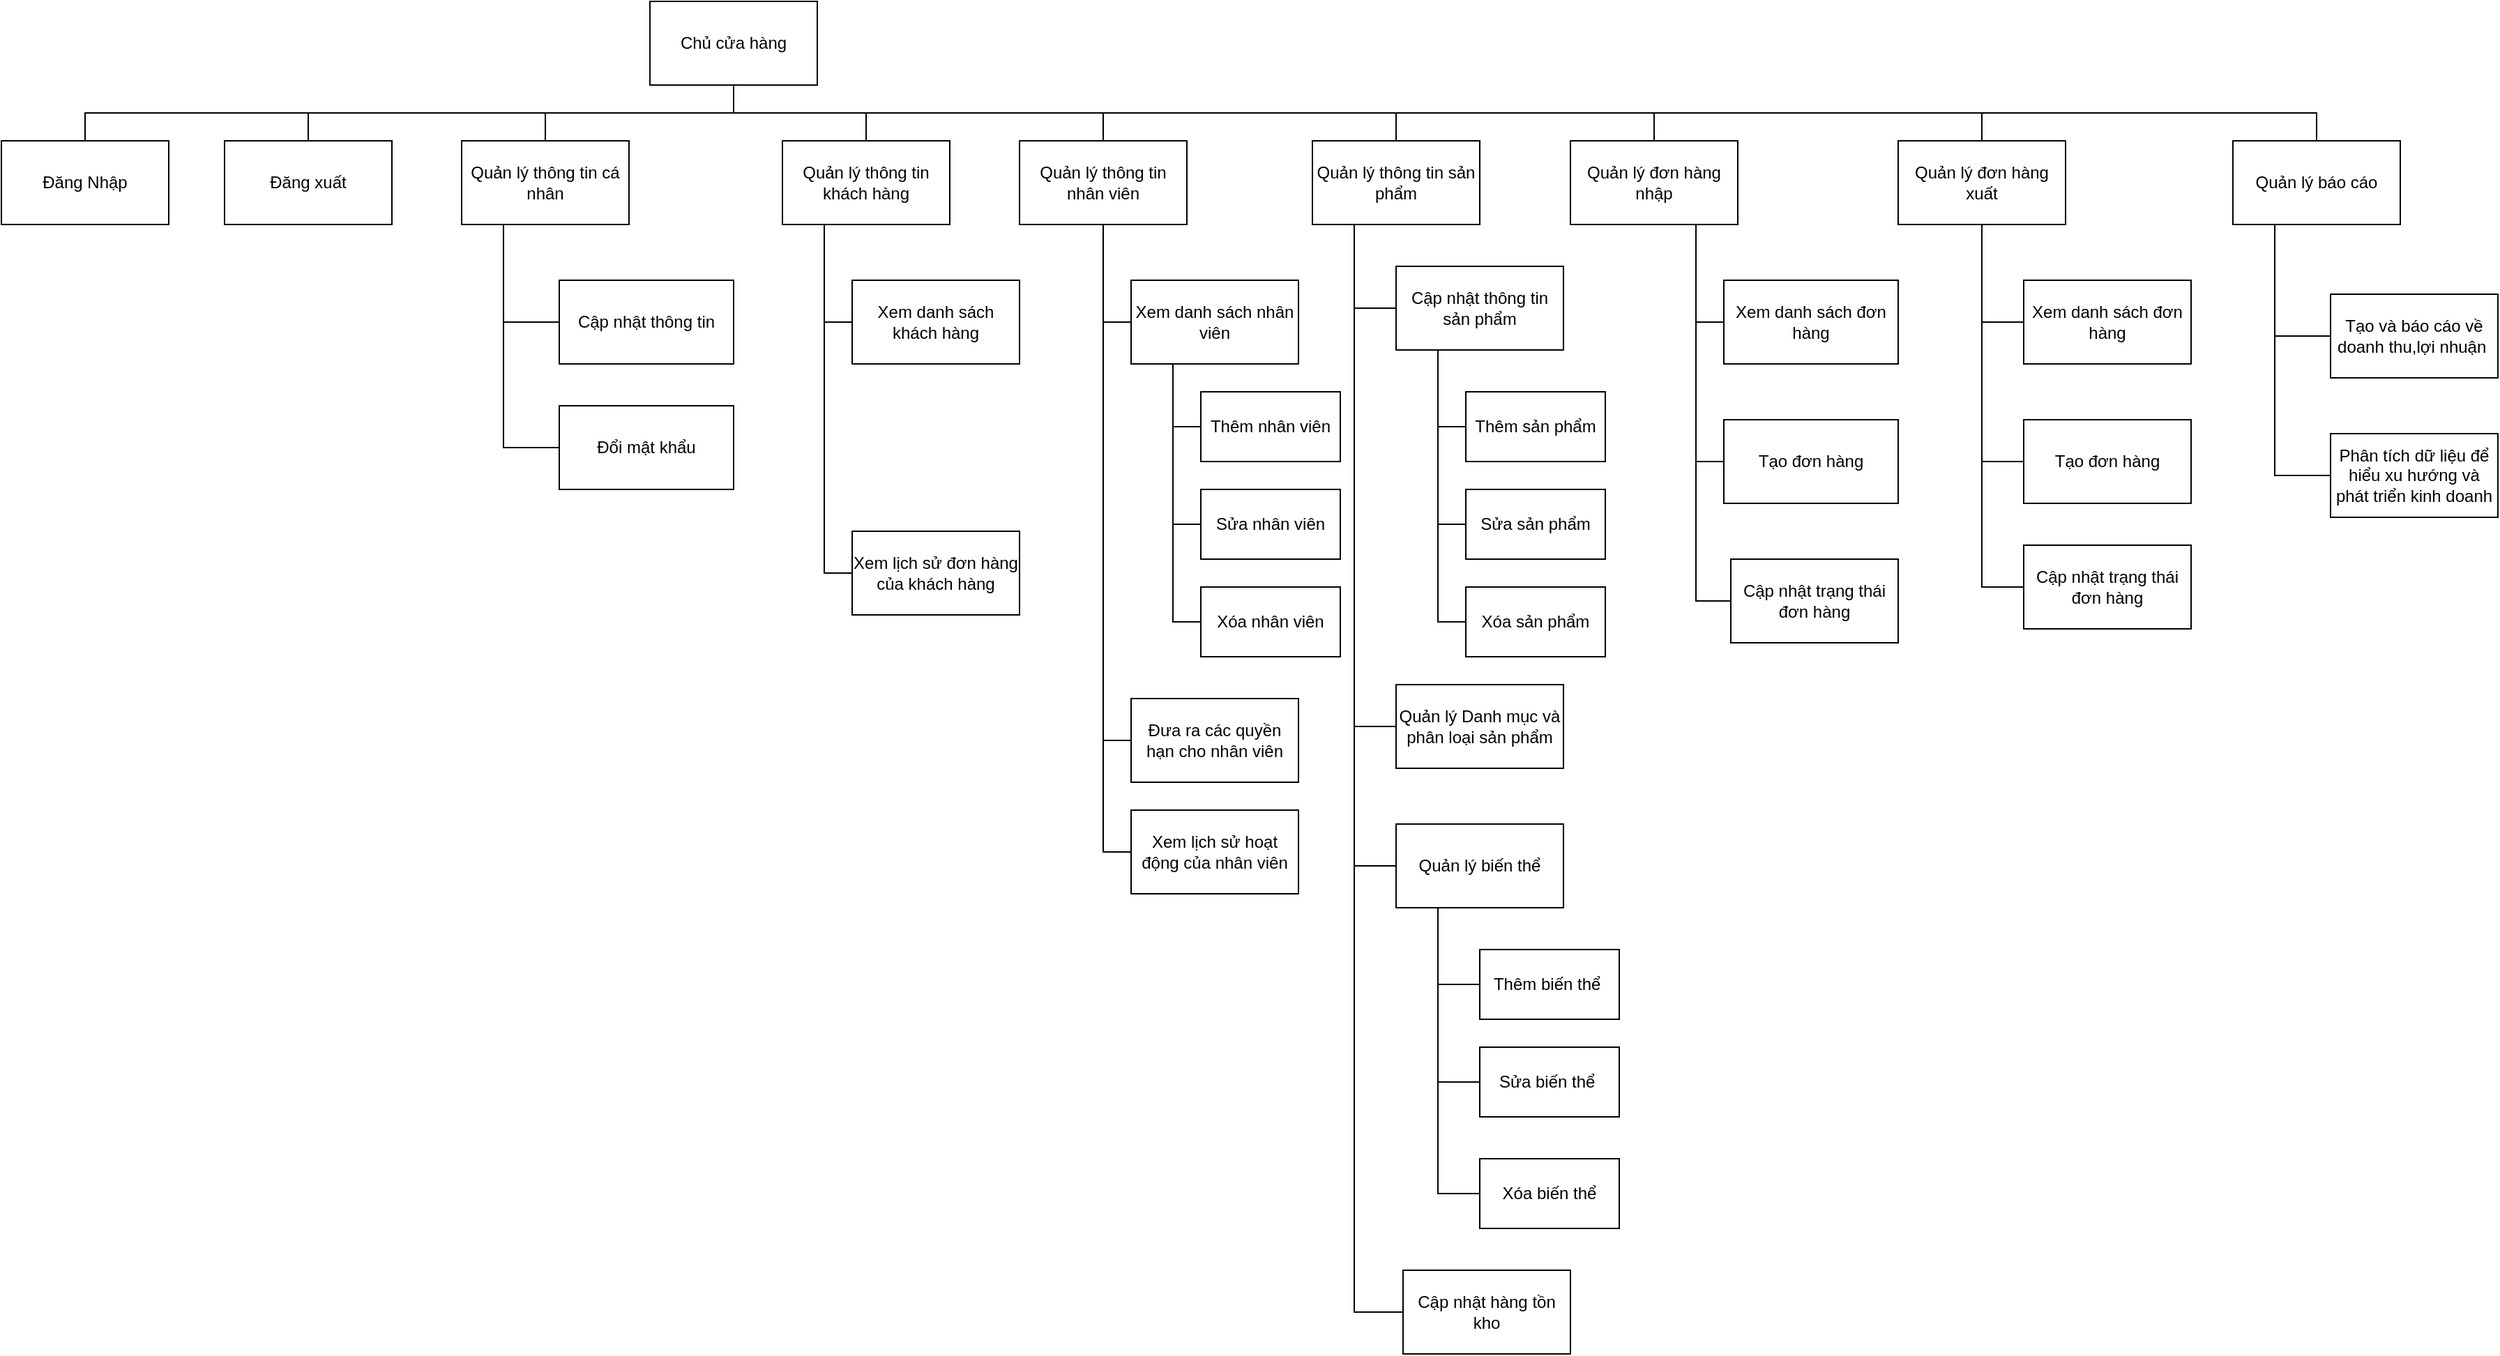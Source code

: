 <mxfile version="24.6.5" type="github" pages="22">
  <diagram id="iPD0I-JyhHkBhTlI7yXz" name="Sơ đồ tư duy chủ cửa hàng">
    <mxGraphModel dx="1859" dy="542" grid="1" gridSize="10" guides="1" tooltips="1" connect="1" arrows="1" fold="1" page="1" pageScale="1" pageWidth="850" pageHeight="1100" math="0" shadow="0">
      <root>
        <mxCell id="0" />
        <mxCell id="1" parent="0" />
        <mxCell id="2BtX08q1ocjTvDcSuT4b-1" value="Chủ cửa hàng" style="rounded=0;whiteSpace=wrap;html=1;" parent="1" vertex="1">
          <mxGeometry x="365" y="140" width="120" height="60" as="geometry" />
        </mxCell>
        <mxCell id="cx49vjf6uTQ4WBfsSGod-1" style="edgeStyle=orthogonalEdgeStyle;rounded=0;orthogonalLoop=1;jettySize=auto;html=1;exitX=0.5;exitY=0;exitDx=0;exitDy=0;entryX=0.5;entryY=1;entryDx=0;entryDy=0;endArrow=none;endFill=0;" parent="1" source="w9oSk5gWGzU4dKSlEUOM-1" target="2BtX08q1ocjTvDcSuT4b-1" edge="1">
          <mxGeometry relative="1" as="geometry" />
        </mxCell>
        <mxCell id="w9oSk5gWGzU4dKSlEUOM-1" value="Đăng Nhập" style="rounded=0;whiteSpace=wrap;html=1;" parent="1" vertex="1">
          <mxGeometry x="-100" y="240" width="120" height="60" as="geometry" />
        </mxCell>
        <mxCell id="cx49vjf6uTQ4WBfsSGod-2" style="edgeStyle=orthogonalEdgeStyle;rounded=0;orthogonalLoop=1;jettySize=auto;html=1;exitX=0.5;exitY=0;exitDx=0;exitDy=0;entryX=0.5;entryY=1;entryDx=0;entryDy=0;endArrow=none;endFill=0;" parent="1" source="w9oSk5gWGzU4dKSlEUOM-2" target="2BtX08q1ocjTvDcSuT4b-1" edge="1">
          <mxGeometry relative="1" as="geometry">
            <mxPoint x="430" y="200" as="targetPoint" />
          </mxGeometry>
        </mxCell>
        <mxCell id="w9oSk5gWGzU4dKSlEUOM-2" value="Đăng xuất" style="rounded=0;whiteSpace=wrap;html=1;" parent="1" vertex="1">
          <mxGeometry x="60" y="240" width="120" height="60" as="geometry" />
        </mxCell>
        <mxCell id="cx49vjf6uTQ4WBfsSGod-3" style="edgeStyle=orthogonalEdgeStyle;rounded=0;orthogonalLoop=1;jettySize=auto;html=1;exitX=0.5;exitY=0;exitDx=0;exitDy=0;entryX=0.5;entryY=1;entryDx=0;entryDy=0;endArrow=none;endFill=0;" parent="1" source="w9oSk5gWGzU4dKSlEUOM-3" target="2BtX08q1ocjTvDcSuT4b-1" edge="1">
          <mxGeometry relative="1" as="geometry" />
        </mxCell>
        <mxCell id="w9oSk5gWGzU4dKSlEUOM-3" value="Quản lý thông tin cá nhân" style="rounded=0;whiteSpace=wrap;html=1;" parent="1" vertex="1">
          <mxGeometry x="230" y="240" width="120" height="60" as="geometry" />
        </mxCell>
        <mxCell id="cx49vjf6uTQ4WBfsSGod-5" style="edgeStyle=orthogonalEdgeStyle;rounded=0;orthogonalLoop=1;jettySize=auto;html=1;exitX=0.5;exitY=0;exitDx=0;exitDy=0;entryX=0.5;entryY=1;entryDx=0;entryDy=0;endArrow=none;endFill=0;" parent="1" source="w9oSk5gWGzU4dKSlEUOM-4" target="2BtX08q1ocjTvDcSuT4b-1" edge="1">
          <mxGeometry relative="1" as="geometry" />
        </mxCell>
        <mxCell id="yaIN2IhPhSpF3QrfxRNH-13" style="edgeStyle=orthogonalEdgeStyle;rounded=0;orthogonalLoop=1;jettySize=auto;html=1;exitX=0.25;exitY=1;exitDx=0;exitDy=0;entryX=0;entryY=0.5;entryDx=0;entryDy=0;endArrow=none;endFill=0;" parent="1" source="w9oSk5gWGzU4dKSlEUOM-4" target="yaIN2IhPhSpF3QrfxRNH-14" edge="1">
          <mxGeometry relative="1" as="geometry">
            <mxPoint x="870" y="710" as="targetPoint" />
          </mxGeometry>
        </mxCell>
        <mxCell id="yaIN2IhPhSpF3QrfxRNH-15" style="edgeStyle=orthogonalEdgeStyle;rounded=0;orthogonalLoop=1;jettySize=auto;html=1;exitX=0.25;exitY=1;exitDx=0;exitDy=0;entryX=0;entryY=0.5;entryDx=0;entryDy=0;endArrow=none;endFill=0;" parent="1" source="w9oSk5gWGzU4dKSlEUOM-4" target="yaIN2IhPhSpF3QrfxRNH-16" edge="1">
          <mxGeometry relative="1" as="geometry">
            <mxPoint x="850" y="810" as="targetPoint" />
          </mxGeometry>
        </mxCell>
        <mxCell id="qmIzjTeyMve6l56y8lIk-1" style="edgeStyle=orthogonalEdgeStyle;rounded=0;orthogonalLoop=1;jettySize=auto;html=1;exitX=0.25;exitY=1;exitDx=0;exitDy=0;entryX=0;entryY=0.5;entryDx=0;entryDy=0;endArrow=none;endFill=0;" parent="1" source="w9oSk5gWGzU4dKSlEUOM-4" target="qmIzjTeyMve6l56y8lIk-2" edge="1">
          <mxGeometry relative="1" as="geometry">
            <mxPoint x="850" y="1111.6" as="targetPoint" />
          </mxGeometry>
        </mxCell>
        <mxCell id="w9oSk5gWGzU4dKSlEUOM-4" value="Quản lý thông tin sản phẩm" style="rounded=0;whiteSpace=wrap;html=1;" parent="1" vertex="1">
          <mxGeometry x="840" y="240" width="120" height="60" as="geometry" />
        </mxCell>
        <mxCell id="cx49vjf6uTQ4WBfsSGod-6" style="edgeStyle=orthogonalEdgeStyle;rounded=0;orthogonalLoop=1;jettySize=auto;html=1;exitX=0.5;exitY=0;exitDx=0;exitDy=0;entryX=0.5;entryY=1;entryDx=0;entryDy=0;endArrow=none;endFill=0;" parent="1" source="w9oSk5gWGzU4dKSlEUOM-5" target="2BtX08q1ocjTvDcSuT4b-1" edge="1">
          <mxGeometry relative="1" as="geometry" />
        </mxCell>
        <mxCell id="w9oSk5gWGzU4dKSlEUOM-5" value="Quản lý đơn hàng nhập" style="rounded=0;whiteSpace=wrap;html=1;" parent="1" vertex="1">
          <mxGeometry x="1025" y="240" width="120" height="60" as="geometry" />
        </mxCell>
        <mxCell id="cx49vjf6uTQ4WBfsSGod-4" style="edgeStyle=orthogonalEdgeStyle;rounded=0;orthogonalLoop=1;jettySize=auto;html=1;exitX=0.5;exitY=0;exitDx=0;exitDy=0;entryX=0.5;entryY=1;entryDx=0;entryDy=0;endArrow=none;endFill=0;" parent="1" source="w9oSk5gWGzU4dKSlEUOM-6" target="2BtX08q1ocjTvDcSuT4b-1" edge="1">
          <mxGeometry relative="1" as="geometry" />
        </mxCell>
        <mxCell id="qmIzjTeyMve6l56y8lIk-3" style="edgeStyle=orthogonalEdgeStyle;rounded=0;orthogonalLoop=1;jettySize=auto;html=1;exitX=0.25;exitY=1;exitDx=0;exitDy=0;entryX=0;entryY=0.5;entryDx=0;entryDy=0;endArrow=none;endFill=0;" parent="1" source="w9oSk5gWGzU4dKSlEUOM-6" target="qmIzjTeyMve6l56y8lIk-4" edge="1">
          <mxGeometry relative="1" as="geometry">
            <mxPoint x="490" y="380" as="targetPoint" />
          </mxGeometry>
        </mxCell>
        <mxCell id="w9oSk5gWGzU4dKSlEUOM-6" value="Quản lý thông tin khách hàng" style="rounded=0;whiteSpace=wrap;html=1;" parent="1" vertex="1">
          <mxGeometry x="460" y="240" width="120" height="60" as="geometry" />
        </mxCell>
        <mxCell id="cx49vjf6uTQ4WBfsSGod-7" style="edgeStyle=orthogonalEdgeStyle;rounded=0;orthogonalLoop=1;jettySize=auto;html=1;exitX=0.5;exitY=0;exitDx=0;exitDy=0;entryX=0.5;entryY=1;entryDx=0;entryDy=0;endArrow=none;endFill=0;" parent="1" source="w9oSk5gWGzU4dKSlEUOM-7" target="2BtX08q1ocjTvDcSuT4b-1" edge="1">
          <mxGeometry relative="1" as="geometry" />
        </mxCell>
        <mxCell id="w9oSk5gWGzU4dKSlEUOM-7" value="Quản lý đơn hàng xuất" style="rounded=0;whiteSpace=wrap;html=1;" parent="1" vertex="1">
          <mxGeometry x="1260" y="240" width="120" height="60" as="geometry" />
        </mxCell>
        <mxCell id="w9oSk5gWGzU4dKSlEUOM-8" value="Cập nhật thông tin" style="rounded=0;whiteSpace=wrap;html=1;" parent="1" vertex="1">
          <mxGeometry x="300" y="340" width="125" height="60" as="geometry" />
        </mxCell>
        <mxCell id="w9oSk5gWGzU4dKSlEUOM-9" value="Đổi mật khẩu" style="rounded=0;whiteSpace=wrap;html=1;" parent="1" vertex="1">
          <mxGeometry x="300" y="430" width="125" height="60" as="geometry" />
        </mxCell>
        <mxCell id="w9oSk5gWGzU4dKSlEUOM-10" value="" style="endArrow=none;html=1;rounded=0;exitX=0;exitY=0.5;exitDx=0;exitDy=0;edgeStyle=orthogonalEdgeStyle;" parent="1" source="w9oSk5gWGzU4dKSlEUOM-8" edge="1">
          <mxGeometry width="50" height="50" relative="1" as="geometry">
            <mxPoint x="380" y="360" as="sourcePoint" />
            <mxPoint x="260" y="300" as="targetPoint" />
            <Array as="points">
              <mxPoint x="260" y="370" />
            </Array>
          </mxGeometry>
        </mxCell>
        <mxCell id="w9oSk5gWGzU4dKSlEUOM-11" value="" style="endArrow=none;html=1;rounded=0;entryX=0.25;entryY=1;entryDx=0;entryDy=0;exitX=0;exitY=0.5;exitDx=0;exitDy=0;edgeStyle=orthogonalEdgeStyle;" parent="1" source="w9oSk5gWGzU4dKSlEUOM-9" target="w9oSk5gWGzU4dKSlEUOM-3" edge="1">
          <mxGeometry width="50" height="50" relative="1" as="geometry">
            <mxPoint x="280" y="480" as="sourcePoint" />
            <mxPoint x="330" y="430" as="targetPoint" />
          </mxGeometry>
        </mxCell>
        <mxCell id="yaIN2IhPhSpF3QrfxRNH-7" style="edgeStyle=orthogonalEdgeStyle;rounded=0;orthogonalLoop=1;jettySize=auto;html=1;exitX=0.25;exitY=1;exitDx=0;exitDy=0;entryX=0;entryY=0.5;entryDx=0;entryDy=0;endArrow=none;endFill=0;" parent="1" source="w9oSk5gWGzU4dKSlEUOM-12" target="yaIN2IhPhSpF3QrfxRNH-8" edge="1">
          <mxGeometry relative="1" as="geometry">
            <mxPoint x="890" y="450" as="targetPoint" />
          </mxGeometry>
        </mxCell>
        <mxCell id="yaIN2IhPhSpF3QrfxRNH-12" style="edgeStyle=orthogonalEdgeStyle;rounded=0;orthogonalLoop=1;jettySize=auto;html=1;exitX=0.25;exitY=1;exitDx=0;exitDy=0;entryX=0;entryY=0.5;entryDx=0;entryDy=0;endArrow=none;endFill=0;" parent="1" source="w9oSk5gWGzU4dKSlEUOM-12" target="yaIN2IhPhSpF3QrfxRNH-10" edge="1">
          <mxGeometry relative="1" as="geometry" />
        </mxCell>
        <mxCell id="w9oSk5gWGzU4dKSlEUOM-12" value="Cập nhật thông tin sản phẩm" style="rounded=0;whiteSpace=wrap;html=1;" parent="1" vertex="1">
          <mxGeometry x="900" y="330" width="120" height="60" as="geometry" />
        </mxCell>
        <mxCell id="w9oSk5gWGzU4dKSlEUOM-13" value="" style="endArrow=none;html=1;rounded=0;entryX=0.25;entryY=1;entryDx=0;entryDy=0;exitX=0;exitY=0.5;exitDx=0;exitDy=0;edgeStyle=orthogonalEdgeStyle;" parent="1" source="w9oSk5gWGzU4dKSlEUOM-12" target="w9oSk5gWGzU4dKSlEUOM-4" edge="1">
          <mxGeometry width="50" height="50" relative="1" as="geometry">
            <mxPoint x="630" y="250" as="sourcePoint" />
            <mxPoint x="680" y="200" as="targetPoint" />
          </mxGeometry>
        </mxCell>
        <mxCell id="w9oSk5gWGzU4dKSlEUOM-20" value="Xem danh sách đơn hàng" style="rounded=0;whiteSpace=wrap;html=1;" parent="1" vertex="1">
          <mxGeometry x="1135" y="340" width="125" height="60" as="geometry" />
        </mxCell>
        <mxCell id="w9oSk5gWGzU4dKSlEUOM-21" value="Tạo đơn hàng" style="rounded=0;whiteSpace=wrap;html=1;" parent="1" vertex="1">
          <mxGeometry x="1135" y="440" width="125" height="60" as="geometry" />
        </mxCell>
        <mxCell id="w9oSk5gWGzU4dKSlEUOM-22" value="" style="endArrow=none;html=1;rounded=0;entryX=0.75;entryY=1;entryDx=0;entryDy=0;exitX=0;exitY=0.5;exitDx=0;exitDy=0;edgeStyle=orthogonalEdgeStyle;" parent="1" source="w9oSk5gWGzU4dKSlEUOM-21" target="w9oSk5gWGzU4dKSlEUOM-5" edge="1">
          <mxGeometry width="50" height="50" relative="1" as="geometry">
            <mxPoint x="955" y="480" as="sourcePoint" />
            <mxPoint x="1105" y="300" as="targetPoint" />
          </mxGeometry>
        </mxCell>
        <mxCell id="w9oSk5gWGzU4dKSlEUOM-23" value="" style="endArrow=none;html=1;rounded=0;entryX=0.75;entryY=1;entryDx=0;entryDy=0;exitX=0;exitY=0.5;exitDx=0;exitDy=0;edgeStyle=orthogonalEdgeStyle;" parent="1" source="w9oSk5gWGzU4dKSlEUOM-20" target="w9oSk5gWGzU4dKSlEUOM-5" edge="1">
          <mxGeometry width="50" height="50" relative="1" as="geometry">
            <mxPoint x="645" y="420" as="sourcePoint" />
            <mxPoint x="695" y="370" as="targetPoint" />
          </mxGeometry>
        </mxCell>
        <mxCell id="w9oSk5gWGzU4dKSlEUOM-24" value="Cập nhật trạng thái đơn hàng" style="rounded=0;whiteSpace=wrap;html=1;" parent="1" vertex="1">
          <mxGeometry x="1140" y="540" width="120" height="60" as="geometry" />
        </mxCell>
        <mxCell id="w9oSk5gWGzU4dKSlEUOM-25" value="" style="endArrow=none;html=1;rounded=0;entryX=0.75;entryY=1;entryDx=0;entryDy=0;exitX=0;exitY=0.5;exitDx=0;exitDy=0;edgeStyle=orthogonalEdgeStyle;" parent="1" source="w9oSk5gWGzU4dKSlEUOM-24" target="w9oSk5gWGzU4dKSlEUOM-5" edge="1">
          <mxGeometry width="50" height="50" relative="1" as="geometry">
            <mxPoint x="645" y="420" as="sourcePoint" />
            <mxPoint x="695" y="370" as="targetPoint" />
          </mxGeometry>
        </mxCell>
        <mxCell id="w9oSk5gWGzU4dKSlEUOM-26" value="Xem danh sách đơn hàng" style="rounded=0;whiteSpace=wrap;html=1;" parent="1" vertex="1">
          <mxGeometry x="1350" y="340" width="120" height="60" as="geometry" />
        </mxCell>
        <mxCell id="w9oSk5gWGzU4dKSlEUOM-27" value="Tạo đơn hàng" style="rounded=0;whiteSpace=wrap;html=1;" parent="1" vertex="1">
          <mxGeometry x="1350" y="440" width="120" height="60" as="geometry" />
        </mxCell>
        <mxCell id="w9oSk5gWGzU4dKSlEUOM-28" value="Cập nhật trạng thái đơn hàng&lt;br&gt;" style="rounded=0;whiteSpace=wrap;html=1;" parent="1" vertex="1">
          <mxGeometry x="1350" y="530" width="120" height="60" as="geometry" />
        </mxCell>
        <mxCell id="w9oSk5gWGzU4dKSlEUOM-29" value="" style="endArrow=none;html=1;rounded=0;entryX=0.5;entryY=1;entryDx=0;entryDy=0;exitX=0;exitY=0.5;exitDx=0;exitDy=0;edgeStyle=orthogonalEdgeStyle;" parent="1" source="w9oSk5gWGzU4dKSlEUOM-26" target="w9oSk5gWGzU4dKSlEUOM-7" edge="1">
          <mxGeometry width="50" height="50" relative="1" as="geometry">
            <mxPoint x="1050" y="420" as="sourcePoint" />
            <mxPoint x="1100" y="370" as="targetPoint" />
          </mxGeometry>
        </mxCell>
        <mxCell id="w9oSk5gWGzU4dKSlEUOM-30" value="" style="endArrow=none;html=1;rounded=0;entryX=0.5;entryY=1;entryDx=0;entryDy=0;exitX=0;exitY=0.5;exitDx=0;exitDy=0;edgeStyle=orthogonalEdgeStyle;" parent="1" source="w9oSk5gWGzU4dKSlEUOM-27" target="w9oSk5gWGzU4dKSlEUOM-7" edge="1">
          <mxGeometry width="50" height="50" relative="1" as="geometry">
            <mxPoint x="1050" y="420" as="sourcePoint" />
            <mxPoint x="1100" y="370" as="targetPoint" />
          </mxGeometry>
        </mxCell>
        <mxCell id="w9oSk5gWGzU4dKSlEUOM-31" value="" style="endArrow=none;html=1;rounded=0;entryX=0.5;entryY=1;entryDx=0;entryDy=0;exitX=0;exitY=0.5;exitDx=0;exitDy=0;edgeStyle=orthogonalEdgeStyle;" parent="1" source="w9oSk5gWGzU4dKSlEUOM-28" target="w9oSk5gWGzU4dKSlEUOM-7" edge="1">
          <mxGeometry width="50" height="50" relative="1" as="geometry">
            <mxPoint x="1290" y="550" as="sourcePoint" />
            <mxPoint x="1340" y="500" as="targetPoint" />
          </mxGeometry>
        </mxCell>
        <mxCell id="cx49vjf6uTQ4WBfsSGod-9" style="edgeStyle=orthogonalEdgeStyle;rounded=0;orthogonalLoop=1;jettySize=auto;html=1;exitX=0.5;exitY=0;exitDx=0;exitDy=0;entryX=0.5;entryY=1;entryDx=0;entryDy=0;endArrow=none;endFill=0;" parent="1" source="cx49vjf6uTQ4WBfsSGod-8" target="2BtX08q1ocjTvDcSuT4b-1" edge="1">
          <mxGeometry relative="1" as="geometry" />
        </mxCell>
        <mxCell id="qmIzjTeyMve6l56y8lIk-9" style="edgeStyle=orthogonalEdgeStyle;rounded=0;orthogonalLoop=1;jettySize=auto;html=1;exitX=0.5;exitY=1;exitDx=0;exitDy=0;entryX=0;entryY=0.5;entryDx=0;entryDy=0;endArrow=none;endFill=0;" parent="1" source="cx49vjf6uTQ4WBfsSGod-8" target="qmIzjTeyMve6l56y8lIk-10" edge="1">
          <mxGeometry relative="1" as="geometry">
            <mxPoint x="690" y="370" as="targetPoint" />
          </mxGeometry>
        </mxCell>
        <mxCell id="EsUzAAdC2TOW0ZxADlYK-1" style="edgeStyle=orthogonalEdgeStyle;rounded=0;orthogonalLoop=1;jettySize=auto;html=1;exitX=0.5;exitY=1;exitDx=0;exitDy=0;entryX=0;entryY=0.5;entryDx=0;entryDy=0;endArrow=none;endFill=0;" parent="1" source="cx49vjf6uTQ4WBfsSGod-8" target="qmIzjTeyMve6l56y8lIk-15" edge="1">
          <mxGeometry relative="1" as="geometry" />
        </mxCell>
        <mxCell id="cx49vjf6uTQ4WBfsSGod-8" value="Quản lý thông tin nhân viên" style="rounded=0;whiteSpace=wrap;html=1;" parent="1" vertex="1">
          <mxGeometry x="630" y="240" width="120" height="60" as="geometry" />
        </mxCell>
        <mxCell id="yaIN2IhPhSpF3QrfxRNH-8" value="Thêm sản phẩm" style="rounded=0;whiteSpace=wrap;html=1;" parent="1" vertex="1">
          <mxGeometry x="950" y="420" width="100" height="50" as="geometry" />
        </mxCell>
        <mxCell id="yaIN2IhPhSpF3QrfxRNH-9" value="Sửa sản phẩm" style="rounded=0;whiteSpace=wrap;html=1;" parent="1" vertex="1">
          <mxGeometry x="950" y="490" width="100" height="50" as="geometry" />
        </mxCell>
        <mxCell id="yaIN2IhPhSpF3QrfxRNH-10" value="Xóa sản phẩm" style="rounded=0;whiteSpace=wrap;html=1;" parent="1" vertex="1">
          <mxGeometry x="950" y="560" width="100" height="50" as="geometry" />
        </mxCell>
        <mxCell id="yaIN2IhPhSpF3QrfxRNH-11" value="" style="endArrow=none;html=1;rounded=0;entryX=0.25;entryY=1;entryDx=0;entryDy=0;exitX=0;exitY=0.5;exitDx=0;exitDy=0;edgeStyle=orthogonalEdgeStyle;" parent="1" source="yaIN2IhPhSpF3QrfxRNH-9" target="w9oSk5gWGzU4dKSlEUOM-12" edge="1">
          <mxGeometry width="50" height="50" relative="1" as="geometry">
            <mxPoint x="920" y="470" as="sourcePoint" />
            <mxPoint x="970" y="420" as="targetPoint" />
          </mxGeometry>
        </mxCell>
        <mxCell id="yaIN2IhPhSpF3QrfxRNH-14" value="Quản lý Danh mục và phân loại sản phẩm" style="rounded=0;whiteSpace=wrap;html=1;" parent="1" vertex="1">
          <mxGeometry x="900" y="630" width="120" height="60" as="geometry" />
        </mxCell>
        <mxCell id="yaIN2IhPhSpF3QrfxRNH-16" value="Quản lý biến thể" style="rounded=0;whiteSpace=wrap;html=1;" parent="1" vertex="1">
          <mxGeometry x="900" y="730" width="120" height="60" as="geometry" />
        </mxCell>
        <mxCell id="qmIzjTeyMve6l56y8lIk-16" style="edgeStyle=orthogonalEdgeStyle;rounded=0;orthogonalLoop=1;jettySize=auto;html=1;exitX=0;exitY=0.5;exitDx=0;exitDy=0;entryX=0.25;entryY=1;entryDx=0;entryDy=0;endArrow=none;endFill=0;" parent="1" source="yaIN2IhPhSpF3QrfxRNH-19" target="yaIN2IhPhSpF3QrfxRNH-16" edge="1">
          <mxGeometry relative="1" as="geometry" />
        </mxCell>
        <mxCell id="yaIN2IhPhSpF3QrfxRNH-19" value="Thêm biến thể&amp;nbsp;" style="rounded=0;whiteSpace=wrap;html=1;" parent="1" vertex="1">
          <mxGeometry x="960" y="820" width="100" height="50" as="geometry" />
        </mxCell>
        <mxCell id="qmIzjTeyMve6l56y8lIk-17" style="edgeStyle=orthogonalEdgeStyle;rounded=0;orthogonalLoop=1;jettySize=auto;html=1;exitX=0;exitY=0.5;exitDx=0;exitDy=0;entryX=0.25;entryY=1;entryDx=0;entryDy=0;endArrow=none;endFill=0;" parent="1" source="yaIN2IhPhSpF3QrfxRNH-20" target="yaIN2IhPhSpF3QrfxRNH-16" edge="1">
          <mxGeometry relative="1" as="geometry" />
        </mxCell>
        <mxCell id="yaIN2IhPhSpF3QrfxRNH-20" value="Sửa biến thể&amp;nbsp;" style="rounded=0;whiteSpace=wrap;html=1;" parent="1" vertex="1">
          <mxGeometry x="960" y="890" width="100" height="50" as="geometry" />
        </mxCell>
        <mxCell id="qmIzjTeyMve6l56y8lIk-18" style="edgeStyle=orthogonalEdgeStyle;rounded=0;orthogonalLoop=1;jettySize=auto;html=1;exitX=0;exitY=0.5;exitDx=0;exitDy=0;entryX=0.25;entryY=1;entryDx=0;entryDy=0;endArrow=none;endFill=0;" parent="1" source="yaIN2IhPhSpF3QrfxRNH-21" target="yaIN2IhPhSpF3QrfxRNH-16" edge="1">
          <mxGeometry relative="1" as="geometry" />
        </mxCell>
        <mxCell id="yaIN2IhPhSpF3QrfxRNH-21" value="Xóa biến thể" style="rounded=0;whiteSpace=wrap;html=1;" parent="1" vertex="1">
          <mxGeometry x="960" y="970" width="100" height="50" as="geometry" />
        </mxCell>
        <mxCell id="qmIzjTeyMve6l56y8lIk-2" value="Cập nhật hàng tồn kho" style="rounded=0;whiteSpace=wrap;html=1;" parent="1" vertex="1">
          <mxGeometry x="905" y="1050" width="120" height="60" as="geometry" />
        </mxCell>
        <mxCell id="qmIzjTeyMve6l56y8lIk-4" value="Xem danh sách khách hàng" style="rounded=0;whiteSpace=wrap;html=1;" parent="1" vertex="1">
          <mxGeometry x="510" y="340" width="120" height="60" as="geometry" />
        </mxCell>
        <mxCell id="qmIzjTeyMve6l56y8lIk-7" value="Xem lịch sử đơn hàng của khách hàng" style="rounded=0;whiteSpace=wrap;html=1;" parent="1" vertex="1">
          <mxGeometry x="510" y="520" width="120" height="60" as="geometry" />
        </mxCell>
        <mxCell id="qmIzjTeyMve6l56y8lIk-8" value="" style="endArrow=none;html=1;rounded=0;entryX=0.25;entryY=1;entryDx=0;entryDy=0;exitX=0;exitY=0.5;exitDx=0;exitDy=0;edgeStyle=orthogonalEdgeStyle;" parent="1" source="qmIzjTeyMve6l56y8lIk-7" target="w9oSk5gWGzU4dKSlEUOM-6" edge="1">
          <mxGeometry width="50" height="50" relative="1" as="geometry">
            <mxPoint x="430" y="540" as="sourcePoint" />
            <mxPoint x="480" y="490" as="targetPoint" />
          </mxGeometry>
        </mxCell>
        <mxCell id="uokvXWXniQZfb5aIWclV-3" style="edgeStyle=orthogonalEdgeStyle;rounded=0;orthogonalLoop=1;jettySize=auto;html=1;exitX=0.25;exitY=1;exitDx=0;exitDy=0;entryX=0;entryY=0.5;entryDx=0;entryDy=0;endArrow=none;endFill=0;" parent="1" source="qmIzjTeyMve6l56y8lIk-10" target="qmIzjTeyMve6l56y8lIk-11" edge="1">
          <mxGeometry relative="1" as="geometry" />
        </mxCell>
        <mxCell id="uokvXWXniQZfb5aIWclV-4" style="edgeStyle=orthogonalEdgeStyle;rounded=0;orthogonalLoop=1;jettySize=auto;html=1;exitX=0.25;exitY=1;exitDx=0;exitDy=0;entryX=0;entryY=0.5;entryDx=0;entryDy=0;endArrow=none;endFill=0;" parent="1" source="qmIzjTeyMve6l56y8lIk-10" target="uokvXWXniQZfb5aIWclV-1" edge="1">
          <mxGeometry relative="1" as="geometry" />
        </mxCell>
        <mxCell id="uokvXWXniQZfb5aIWclV-5" style="edgeStyle=orthogonalEdgeStyle;rounded=0;orthogonalLoop=1;jettySize=auto;html=1;exitX=0.25;exitY=1;exitDx=0;exitDy=0;entryX=0;entryY=0.5;entryDx=0;entryDy=0;endArrow=none;endFill=0;" parent="1" source="qmIzjTeyMve6l56y8lIk-10" target="uokvXWXniQZfb5aIWclV-2" edge="1">
          <mxGeometry relative="1" as="geometry" />
        </mxCell>
        <mxCell id="qmIzjTeyMve6l56y8lIk-10" value="Xem danh sách nhân viên" style="rounded=0;whiteSpace=wrap;html=1;" parent="1" vertex="1">
          <mxGeometry x="710" y="340" width="120" height="60" as="geometry" />
        </mxCell>
        <mxCell id="qmIzjTeyMve6l56y8lIk-11" value="Thêm nhân viên" style="rounded=0;whiteSpace=wrap;html=1;" parent="1" vertex="1">
          <mxGeometry x="760" y="420" width="100" height="50" as="geometry" />
        </mxCell>
        <mxCell id="qmIzjTeyMve6l56y8lIk-13" value="Đưa ra các quyền hạn cho nhân viên" style="rounded=0;whiteSpace=wrap;html=1;" parent="1" vertex="1">
          <mxGeometry x="710" y="640" width="120" height="60" as="geometry" />
        </mxCell>
        <mxCell id="qmIzjTeyMve6l56y8lIk-14" value="" style="endArrow=none;html=1;rounded=0;entryX=0.5;entryY=1;entryDx=0;entryDy=0;exitX=0;exitY=0.5;exitDx=0;exitDy=0;edgeStyle=orthogonalEdgeStyle;" parent="1" source="qmIzjTeyMve6l56y8lIk-13" target="cx49vjf6uTQ4WBfsSGod-8" edge="1">
          <mxGeometry width="50" height="50" relative="1" as="geometry">
            <mxPoint x="660" y="560" as="sourcePoint" />
            <mxPoint x="710" y="510" as="targetPoint" />
          </mxGeometry>
        </mxCell>
        <mxCell id="qmIzjTeyMve6l56y8lIk-15" value="Xem lịch sử hoạt động của nhân viên" style="rounded=0;whiteSpace=wrap;html=1;" parent="1" vertex="1">
          <mxGeometry x="710" y="720" width="120" height="60" as="geometry" />
        </mxCell>
        <mxCell id="qmIzjTeyMve6l56y8lIk-24" style="edgeStyle=orthogonalEdgeStyle;rounded=0;orthogonalLoop=1;jettySize=auto;html=1;exitX=0.5;exitY=0;exitDx=0;exitDy=0;entryX=0.5;entryY=1;entryDx=0;entryDy=0;endArrow=none;endFill=0;" parent="1" source="qmIzjTeyMve6l56y8lIk-19" target="2BtX08q1ocjTvDcSuT4b-1" edge="1">
          <mxGeometry relative="1" as="geometry" />
        </mxCell>
        <mxCell id="qmIzjTeyMve6l56y8lIk-19" value="Quản lý báo cáo" style="rounded=0;whiteSpace=wrap;html=1;" parent="1" vertex="1">
          <mxGeometry x="1500" y="240" width="120" height="60" as="geometry" />
        </mxCell>
        <mxCell id="qmIzjTeyMve6l56y8lIk-20" value="Tạo và báo cáo về doanh thu,lợi nhuận&amp;nbsp;" style="rounded=0;whiteSpace=wrap;html=1;" parent="1" vertex="1">
          <mxGeometry x="1570" y="350" width="120" height="60" as="geometry" />
        </mxCell>
        <mxCell id="qmIzjTeyMve6l56y8lIk-21" value="Phân tích dữ liệu để hiểu xu hướng và phát triển kinh doanh" style="rounded=0;whiteSpace=wrap;html=1;" parent="1" vertex="1">
          <mxGeometry x="1570" y="450" width="120" height="60" as="geometry" />
        </mxCell>
        <mxCell id="qmIzjTeyMve6l56y8lIk-22" value="" style="endArrow=none;html=1;rounded=0;entryX=0.25;entryY=1;entryDx=0;entryDy=0;exitX=0;exitY=0.5;exitDx=0;exitDy=0;edgeStyle=orthogonalEdgeStyle;" parent="1" source="qmIzjTeyMve6l56y8lIk-20" target="qmIzjTeyMve6l56y8lIk-19" edge="1">
          <mxGeometry width="50" height="50" relative="1" as="geometry">
            <mxPoint x="1270" y="430" as="sourcePoint" />
            <mxPoint x="1540" y="310" as="targetPoint" />
          </mxGeometry>
        </mxCell>
        <mxCell id="qmIzjTeyMve6l56y8lIk-23" value="" style="endArrow=none;html=1;rounded=0;entryX=0.25;entryY=1;entryDx=0;entryDy=0;exitX=0;exitY=0.5;exitDx=0;exitDy=0;edgeStyle=orthogonalEdgeStyle;" parent="1" source="qmIzjTeyMve6l56y8lIk-21" target="qmIzjTeyMve6l56y8lIk-19" edge="1">
          <mxGeometry width="50" height="50" relative="1" as="geometry">
            <mxPoint x="1270" y="430" as="sourcePoint" />
            <mxPoint x="1540" y="310" as="targetPoint" />
          </mxGeometry>
        </mxCell>
        <mxCell id="uokvXWXniQZfb5aIWclV-1" value="Sửa nhân viên" style="rounded=0;whiteSpace=wrap;html=1;" parent="1" vertex="1">
          <mxGeometry x="760" y="490" width="100" height="50" as="geometry" />
        </mxCell>
        <mxCell id="uokvXWXniQZfb5aIWclV-2" value="Xóa nhân viên" style="rounded=0;whiteSpace=wrap;html=1;" parent="1" vertex="1">
          <mxGeometry x="760" y="560" width="100" height="50" as="geometry" />
        </mxCell>
      </root>
    </mxGraphModel>
  </diagram>
  <diagram name="sơ đồ tư duy của nhân viên" id="AwMW5bjnhjnvqeRRBotU">
    <mxGraphModel dx="1050" dy="522" grid="1" gridSize="10" guides="1" tooltips="1" connect="1" arrows="1" fold="1" page="1" pageScale="1" pageWidth="850" pageHeight="1100" math="0" shadow="0">
      <root>
        <mxCell id="0" />
        <mxCell id="1" parent="0" />
        <mxCell id="dzbkotbrd0zJeF_VacGA-1" value="Nhân viên" style="rounded=0;whiteSpace=wrap;html=1;" parent="1" vertex="1">
          <mxGeometry x="500" y="100" width="120" height="60" as="geometry" />
        </mxCell>
        <mxCell id="dzbkotbrd0zJeF_VacGA-2" value="Đăng Nhập" style="rounded=0;whiteSpace=wrap;html=1;" parent="1" vertex="1">
          <mxGeometry x="40" y="240" width="120" height="60" as="geometry" />
        </mxCell>
        <mxCell id="dzbkotbrd0zJeF_VacGA-3" value="Đăng xuất" style="rounded=0;whiteSpace=wrap;html=1;" parent="1" vertex="1">
          <mxGeometry x="230" y="240" width="120" height="60" as="geometry" />
        </mxCell>
        <mxCell id="dzbkotbrd0zJeF_VacGA-4" value="Quản lý thông tin cá nhân" style="rounded=0;whiteSpace=wrap;html=1;" parent="1" vertex="1">
          <mxGeometry x="400" y="240" width="120" height="60" as="geometry" />
        </mxCell>
        <mxCell id="dzbkotbrd0zJeF_VacGA-5" value="Quản lý thông tin sản phẩm" style="rounded=0;whiteSpace=wrap;html=1;" parent="1" vertex="1">
          <mxGeometry x="820" y="240" width="120" height="60" as="geometry" />
        </mxCell>
        <mxCell id="dzbkotbrd0zJeF_VacGA-6" value="Quản lý đơn hàng nhập" style="rounded=0;whiteSpace=wrap;html=1;" parent="1" vertex="1">
          <mxGeometry x="1025" y="240" width="120" height="60" as="geometry" />
        </mxCell>
        <mxCell id="dzbkotbrd0zJeF_VacGA-7" value="Xem thông tin khách hàng" style="rounded=0;whiteSpace=wrap;html=1;" parent="1" vertex="1">
          <mxGeometry x="630" y="240" width="120" height="60" as="geometry" />
        </mxCell>
        <mxCell id="dzbkotbrd0zJeF_VacGA-8" value="" style="endArrow=none;html=1;rounded=0;entryX=0.5;entryY=1;entryDx=0;entryDy=0;exitX=0.5;exitY=0;exitDx=0;exitDy=0;edgeStyle=orthogonalEdgeStyle;" parent="1" source="dzbkotbrd0zJeF_VacGA-2" target="dzbkotbrd0zJeF_VacGA-1" edge="1">
          <mxGeometry width="50" height="50" relative="1" as="geometry">
            <mxPoint x="360" y="210" as="sourcePoint" />
            <mxPoint x="410" y="160" as="targetPoint" />
          </mxGeometry>
        </mxCell>
        <mxCell id="dzbkotbrd0zJeF_VacGA-9" value="" style="endArrow=none;html=1;rounded=0;entryX=0.5;entryY=1;entryDx=0;entryDy=0;exitX=0.5;exitY=0;exitDx=0;exitDy=0;edgeStyle=orthogonalEdgeStyle;" parent="1" source="dzbkotbrd0zJeF_VacGA-3" target="dzbkotbrd0zJeF_VacGA-1" edge="1">
          <mxGeometry width="50" height="50" relative="1" as="geometry">
            <mxPoint x="360" y="210" as="sourcePoint" />
            <mxPoint x="410" y="160" as="targetPoint" />
          </mxGeometry>
        </mxCell>
        <mxCell id="dzbkotbrd0zJeF_VacGA-10" value="" style="endArrow=none;html=1;rounded=0;entryX=0.5;entryY=1;entryDx=0;entryDy=0;exitX=0.5;exitY=0;exitDx=0;exitDy=0;edgeStyle=orthogonalEdgeStyle;" parent="1" source="dzbkotbrd0zJeF_VacGA-4" target="dzbkotbrd0zJeF_VacGA-1" edge="1">
          <mxGeometry width="50" height="50" relative="1" as="geometry">
            <mxPoint x="560" y="210" as="sourcePoint" />
            <mxPoint x="610" y="160" as="targetPoint" />
          </mxGeometry>
        </mxCell>
        <mxCell id="dzbkotbrd0zJeF_VacGA-11" value="" style="endArrow=none;html=1;rounded=0;entryX=0.5;entryY=1;entryDx=0;entryDy=0;exitX=0.5;exitY=0;exitDx=0;exitDy=0;edgeStyle=orthogonalEdgeStyle;" parent="1" source="dzbkotbrd0zJeF_VacGA-5" target="dzbkotbrd0zJeF_VacGA-1" edge="1">
          <mxGeometry width="50" height="50" relative="1" as="geometry">
            <mxPoint x="360" y="210" as="sourcePoint" />
            <mxPoint x="410" y="160" as="targetPoint" />
          </mxGeometry>
        </mxCell>
        <mxCell id="dzbkotbrd0zJeF_VacGA-12" value="" style="endArrow=none;html=1;rounded=0;entryX=0.5;entryY=1;entryDx=0;entryDy=0;exitX=0.5;exitY=0;exitDx=0;exitDy=0;edgeStyle=orthogonalEdgeStyle;" parent="1" source="dzbkotbrd0zJeF_VacGA-6" target="dzbkotbrd0zJeF_VacGA-1" edge="1">
          <mxGeometry width="50" height="50" relative="1" as="geometry">
            <mxPoint x="780" y="190" as="sourcePoint" />
            <mxPoint x="830" y="140" as="targetPoint" />
          </mxGeometry>
        </mxCell>
        <mxCell id="dzbkotbrd0zJeF_VacGA-13" value="" style="endArrow=none;html=1;rounded=0;entryX=0.5;entryY=1;entryDx=0;entryDy=0;exitX=0.5;exitY=0;exitDx=0;exitDy=0;edgeStyle=orthogonalEdgeStyle;" parent="1" source="dzbkotbrd0zJeF_VacGA-7" target="dzbkotbrd0zJeF_VacGA-1" edge="1">
          <mxGeometry width="50" height="50" relative="1" as="geometry">
            <mxPoint x="700" y="230" as="sourcePoint" />
            <mxPoint x="750" y="180" as="targetPoint" />
          </mxGeometry>
        </mxCell>
        <mxCell id="dzbkotbrd0zJeF_VacGA-14" value="Quản lý đơn hàng xuất" style="rounded=0;whiteSpace=wrap;html=1;" parent="1" vertex="1">
          <mxGeometry x="1260" y="240" width="120" height="60" as="geometry" />
        </mxCell>
        <mxCell id="dzbkotbrd0zJeF_VacGA-15" value="" style="endArrow=none;html=1;rounded=0;entryX=0.5;entryY=0;entryDx=0;entryDy=0;exitX=0.5;exitY=1;exitDx=0;exitDy=0;edgeStyle=orthogonalEdgeStyle;" parent="1" source="dzbkotbrd0zJeF_VacGA-1" target="dzbkotbrd0zJeF_VacGA-14" edge="1">
          <mxGeometry width="50" height="50" relative="1" as="geometry">
            <mxPoint x="960" y="210" as="sourcePoint" />
            <mxPoint x="1010" y="160" as="targetPoint" />
          </mxGeometry>
        </mxCell>
        <mxCell id="dzbkotbrd0zJeF_VacGA-16" value="Cập nhật thông tin" style="rounded=0;whiteSpace=wrap;html=1;" parent="1" vertex="1">
          <mxGeometry x="450" y="350" width="125" height="60" as="geometry" />
        </mxCell>
        <mxCell id="dzbkotbrd0zJeF_VacGA-17" value="Đổi mật khẩu" style="rounded=0;whiteSpace=wrap;html=1;" parent="1" vertex="1">
          <mxGeometry x="450" y="440" width="125" height="60" as="geometry" />
        </mxCell>
        <mxCell id="dzbkotbrd0zJeF_VacGA-18" value="" style="endArrow=none;html=1;rounded=0;entryX=0.25;entryY=1;entryDx=0;entryDy=0;exitX=0;exitY=0.5;exitDx=0;exitDy=0;edgeStyle=orthogonalEdgeStyle;" parent="1" source="dzbkotbrd0zJeF_VacGA-16" target="dzbkotbrd0zJeF_VacGA-4" edge="1">
          <mxGeometry width="50" height="50" relative="1" as="geometry">
            <mxPoint x="380" y="360" as="sourcePoint" />
            <mxPoint x="430" y="310" as="targetPoint" />
            <Array as="points">
              <mxPoint x="430" y="380" />
            </Array>
          </mxGeometry>
        </mxCell>
        <mxCell id="dzbkotbrd0zJeF_VacGA-21" value="" style="endArrow=none;html=1;rounded=0;entryX=0.25;entryY=1;entryDx=0;entryDy=0;exitX=0;exitY=0.5;exitDx=0;exitDy=0;edgeStyle=orthogonalEdgeStyle;" parent="1" source="dzbkotbrd0zJeF_VacGA-17" target="dzbkotbrd0zJeF_VacGA-4" edge="1">
          <mxGeometry width="50" height="50" relative="1" as="geometry">
            <mxPoint x="280" y="480" as="sourcePoint" />
            <mxPoint x="330" y="430" as="targetPoint" />
          </mxGeometry>
        </mxCell>
        <mxCell id="dzbkotbrd0zJeF_VacGA-22" value="Xem danh sách sản phẩm" style="rounded=0;whiteSpace=wrap;html=1;" parent="1" vertex="1">
          <mxGeometry x="860" y="330" width="120" height="60" as="geometry" />
        </mxCell>
        <mxCell id="dzbkotbrd0zJeF_VacGA-23" value="" style="endArrow=none;html=1;rounded=0;entryX=0.25;entryY=1;entryDx=0;entryDy=0;exitX=0;exitY=0.5;exitDx=0;exitDy=0;edgeStyle=orthogonalEdgeStyle;" parent="1" source="dzbkotbrd0zJeF_VacGA-22" target="dzbkotbrd0zJeF_VacGA-5" edge="1">
          <mxGeometry width="50" height="50" relative="1" as="geometry">
            <mxPoint x="630" y="250" as="sourcePoint" />
            <mxPoint x="680" y="200" as="targetPoint" />
          </mxGeometry>
        </mxCell>
        <mxCell id="dzbkotbrd0zJeF_VacGA-24" value="Quản lý biến thể" style="rounded=0;whiteSpace=wrap;html=1;" parent="1" vertex="1">
          <mxGeometry x="910" y="420" width="120" height="60" as="geometry" />
        </mxCell>
        <mxCell id="dzbkotbrd0zJeF_VacGA-25" value="" style="endArrow=none;html=1;rounded=0;entryX=0.25;entryY=1;entryDx=0;entryDy=0;exitX=0;exitY=0.5;exitDx=0;exitDy=0;edgeStyle=orthogonalEdgeStyle;" parent="1" source="dzbkotbrd0zJeF_VacGA-24" target="dzbkotbrd0zJeF_VacGA-22" edge="1">
          <mxGeometry width="50" height="50" relative="1" as="geometry">
            <mxPoint x="630" y="250" as="sourcePoint" />
            <mxPoint x="680" y="200" as="targetPoint" />
          </mxGeometry>
        </mxCell>
        <mxCell id="dzbkotbrd0zJeF_VacGA-26" value="Xem chi tiết biến thể" style="rounded=0;whiteSpace=wrap;html=1;" parent="1" vertex="1">
          <mxGeometry x="960" y="500" width="120" height="60" as="geometry" />
        </mxCell>
        <mxCell id="dzbkotbrd0zJeF_VacGA-27" value="" style="endArrow=none;html=1;rounded=0;entryX=0.25;entryY=1;entryDx=0;entryDy=0;exitX=0;exitY=0.5;exitDx=0;exitDy=0;edgeStyle=orthogonalEdgeStyle;" parent="1" source="dzbkotbrd0zJeF_VacGA-26" target="dzbkotbrd0zJeF_VacGA-24" edge="1">
          <mxGeometry width="50" height="50" relative="1" as="geometry">
            <mxPoint x="630" y="250" as="sourcePoint" />
            <mxPoint x="680" y="200" as="targetPoint" />
          </mxGeometry>
        </mxCell>
        <mxCell id="dzbkotbrd0zJeF_VacGA-28" value="Cập nhật số lượng" style="rounded=0;whiteSpace=wrap;html=1;" parent="1" vertex="1">
          <mxGeometry x="960" y="590" width="120" height="60" as="geometry" />
        </mxCell>
        <mxCell id="dzbkotbrd0zJeF_VacGA-29" value="" style="endArrow=none;html=1;rounded=0;entryX=0.25;entryY=1;entryDx=0;entryDy=0;exitX=0;exitY=0.5;exitDx=0;exitDy=0;edgeStyle=orthogonalEdgeStyle;" parent="1" source="dzbkotbrd0zJeF_VacGA-28" target="dzbkotbrd0zJeF_VacGA-24" edge="1">
          <mxGeometry width="50" height="50" relative="1" as="geometry">
            <mxPoint x="630" y="250" as="sourcePoint" />
            <mxPoint x="680" y="200" as="targetPoint" />
          </mxGeometry>
        </mxCell>
        <mxCell id="dzbkotbrd0zJeF_VacGA-30" value="Xem danh sách đơn hàng" style="rounded=0;whiteSpace=wrap;html=1;" parent="1" vertex="1">
          <mxGeometry x="1135" y="340" width="125" height="60" as="geometry" />
        </mxCell>
        <mxCell id="dzbkotbrd0zJeF_VacGA-31" value="Tạo đơn hàng" style="rounded=0;whiteSpace=wrap;html=1;" parent="1" vertex="1">
          <mxGeometry x="1135" y="440" width="125" height="60" as="geometry" />
        </mxCell>
        <mxCell id="dzbkotbrd0zJeF_VacGA-33" value="" style="endArrow=none;html=1;rounded=0;entryX=0.75;entryY=1;entryDx=0;entryDy=0;exitX=0;exitY=0.5;exitDx=0;exitDy=0;edgeStyle=orthogonalEdgeStyle;" parent="1" source="dzbkotbrd0zJeF_VacGA-31" target="dzbkotbrd0zJeF_VacGA-6" edge="1">
          <mxGeometry width="50" height="50" relative="1" as="geometry">
            <mxPoint x="955" y="480" as="sourcePoint" />
            <mxPoint x="1105" y="300" as="targetPoint" />
          </mxGeometry>
        </mxCell>
        <mxCell id="dzbkotbrd0zJeF_VacGA-34" value="" style="endArrow=none;html=1;rounded=0;entryX=0.75;entryY=1;entryDx=0;entryDy=0;exitX=0;exitY=0.5;exitDx=0;exitDy=0;edgeStyle=orthogonalEdgeStyle;" parent="1" source="dzbkotbrd0zJeF_VacGA-30" target="dzbkotbrd0zJeF_VacGA-6" edge="1">
          <mxGeometry width="50" height="50" relative="1" as="geometry">
            <mxPoint x="645" y="420" as="sourcePoint" />
            <mxPoint x="695" y="370" as="targetPoint" />
          </mxGeometry>
        </mxCell>
        <mxCell id="dzbkotbrd0zJeF_VacGA-35" value="Cập nhật trạng thái đơn hàng" style="rounded=0;whiteSpace=wrap;html=1;" parent="1" vertex="1">
          <mxGeometry x="1140" y="540" width="120" height="60" as="geometry" />
        </mxCell>
        <mxCell id="dzbkotbrd0zJeF_VacGA-36" value="" style="endArrow=none;html=1;rounded=0;entryX=0.75;entryY=1;entryDx=0;entryDy=0;exitX=0;exitY=0.5;exitDx=0;exitDy=0;edgeStyle=orthogonalEdgeStyle;" parent="1" source="dzbkotbrd0zJeF_VacGA-35" target="dzbkotbrd0zJeF_VacGA-6" edge="1">
          <mxGeometry width="50" height="50" relative="1" as="geometry">
            <mxPoint x="645" y="420" as="sourcePoint" />
            <mxPoint x="695" y="370" as="targetPoint" />
          </mxGeometry>
        </mxCell>
        <mxCell id="dzbkotbrd0zJeF_VacGA-40" value="Xem danh sách đơn hàng" style="rounded=0;whiteSpace=wrap;html=1;" parent="1" vertex="1">
          <mxGeometry x="1350" y="340" width="120" height="60" as="geometry" />
        </mxCell>
        <mxCell id="dzbkotbrd0zJeF_VacGA-41" value="Tạo đơn hàng" style="rounded=0;whiteSpace=wrap;html=1;" parent="1" vertex="1">
          <mxGeometry x="1350" y="440" width="120" height="60" as="geometry" />
        </mxCell>
        <mxCell id="dzbkotbrd0zJeF_VacGA-42" value="Cập nhật trạng thái đơn hàng&lt;br&gt;" style="rounded=0;whiteSpace=wrap;html=1;" parent="1" vertex="1">
          <mxGeometry x="1350" y="530" width="120" height="60" as="geometry" />
        </mxCell>
        <mxCell id="dzbkotbrd0zJeF_VacGA-43" value="" style="endArrow=none;html=1;rounded=0;entryX=0.5;entryY=1;entryDx=0;entryDy=0;exitX=0;exitY=0.5;exitDx=0;exitDy=0;edgeStyle=orthogonalEdgeStyle;" parent="1" source="dzbkotbrd0zJeF_VacGA-40" target="dzbkotbrd0zJeF_VacGA-14" edge="1">
          <mxGeometry width="50" height="50" relative="1" as="geometry">
            <mxPoint x="1050" y="420" as="sourcePoint" />
            <mxPoint x="1100" y="370" as="targetPoint" />
          </mxGeometry>
        </mxCell>
        <mxCell id="dzbkotbrd0zJeF_VacGA-45" value="" style="endArrow=none;html=1;rounded=0;entryX=0.5;entryY=1;entryDx=0;entryDy=0;exitX=0;exitY=0.5;exitDx=0;exitDy=0;edgeStyle=orthogonalEdgeStyle;" parent="1" source="dzbkotbrd0zJeF_VacGA-41" target="dzbkotbrd0zJeF_VacGA-14" edge="1">
          <mxGeometry width="50" height="50" relative="1" as="geometry">
            <mxPoint x="1050" y="420" as="sourcePoint" />
            <mxPoint x="1100" y="370" as="targetPoint" />
          </mxGeometry>
        </mxCell>
        <mxCell id="dzbkotbrd0zJeF_VacGA-46" value="" style="endArrow=none;html=1;rounded=0;entryX=0.5;entryY=1;entryDx=0;entryDy=0;exitX=0;exitY=0.5;exitDx=0;exitDy=0;edgeStyle=orthogonalEdgeStyle;" parent="1" source="dzbkotbrd0zJeF_VacGA-42" target="dzbkotbrd0zJeF_VacGA-14" edge="1">
          <mxGeometry width="50" height="50" relative="1" as="geometry">
            <mxPoint x="1290" y="550" as="sourcePoint" />
            <mxPoint x="1340" y="500" as="targetPoint" />
          </mxGeometry>
        </mxCell>
      </root>
    </mxGraphModel>
  </diagram>
  <diagram id="WenDtLiimiP3o33p6I_P" name="Sơ đồ tư duy khách hàng không có tài khoản">
    <mxGraphModel dx="633" dy="252" grid="1" gridSize="10" guides="1" tooltips="1" connect="1" arrows="1" fold="1" page="1" pageScale="1" pageWidth="850" pageHeight="1100" math="0" shadow="0">
      <root>
        <mxCell id="0" />
        <mxCell id="1" parent="0" />
        <mxCell id="mK2pUpOia7YjDpy-C99s-1" value="Khách hàng không có tài khoản" style="rounded=0;whiteSpace=wrap;html=1;" parent="1" vertex="1">
          <mxGeometry x="370" y="250" width="120" height="60" as="geometry" />
        </mxCell>
        <mxCell id="ANG01uh3ghOKPzQINhPo-1" value="Đăng ký" style="rounded=0;whiteSpace=wrap;html=1;" parent="1" vertex="1">
          <mxGeometry x="90" y="390" width="120" height="60" as="geometry" />
        </mxCell>
        <mxCell id="ANG01uh3ghOKPzQINhPo-2" value="Xem danh sách sản phẩm" style="rounded=0;whiteSpace=wrap;html=1;" parent="1" vertex="1">
          <mxGeometry x="260" y="390" width="120" height="60" as="geometry" />
        </mxCell>
        <mxCell id="ANG01uh3ghOKPzQINhPo-3" value="Tìm kiếm sản phẩm" style="rounded=0;whiteSpace=wrap;html=1;" parent="1" vertex="1">
          <mxGeometry x="490" y="390" width="120" height="60" as="geometry" />
        </mxCell>
        <mxCell id="ANG01uh3ghOKPzQINhPo-5" value="" style="endArrow=none;html=1;rounded=0;entryX=0.5;entryY=1;entryDx=0;entryDy=0;exitX=0.5;exitY=0;exitDx=0;exitDy=0;edgeStyle=orthogonalEdgeStyle;" parent="1" source="ANG01uh3ghOKPzQINhPo-1" target="mK2pUpOia7YjDpy-C99s-1" edge="1">
          <mxGeometry width="50" height="50" relative="1" as="geometry">
            <mxPoint x="220" y="360" as="sourcePoint" />
            <mxPoint x="420" y="310" as="targetPoint" />
          </mxGeometry>
        </mxCell>
        <mxCell id="ANG01uh3ghOKPzQINhPo-6" value="" style="endArrow=none;html=1;rounded=0;entryX=0.5;entryY=1;entryDx=0;entryDy=0;exitX=0.5;exitY=0;exitDx=0;exitDy=0;edgeStyle=orthogonalEdgeStyle;" parent="1" source="ANG01uh3ghOKPzQINhPo-2" target="mK2pUpOia7YjDpy-C99s-1" edge="1">
          <mxGeometry width="50" height="50" relative="1" as="geometry">
            <mxPoint x="420" y="360" as="sourcePoint" />
            <mxPoint x="420" y="310" as="targetPoint" />
          </mxGeometry>
        </mxCell>
        <mxCell id="ANG01uh3ghOKPzQINhPo-7" value="" style="endArrow=none;html=1;rounded=0;entryX=0.5;entryY=1;entryDx=0;entryDy=0;exitX=0.5;exitY=0;exitDx=0;exitDy=0;edgeStyle=orthogonalEdgeStyle;" parent="1" source="ANG01uh3ghOKPzQINhPo-3" target="mK2pUpOia7YjDpy-C99s-1" edge="1">
          <mxGeometry width="50" height="50" relative="1" as="geometry">
            <mxPoint x="560" y="380" as="sourcePoint" />
            <mxPoint x="420" y="310" as="targetPoint" />
          </mxGeometry>
        </mxCell>
        <mxCell id="ANG01uh3ghOKPzQINhPo-8" value="Xem chi tiết sản phẩm" style="rounded=0;whiteSpace=wrap;html=1;" parent="1" vertex="1">
          <mxGeometry x="310" y="500" width="125" height="60" as="geometry" />
        </mxCell>
        <mxCell id="ANG01uh3ghOKPzQINhPo-10" value="" style="endArrow=none;html=1;rounded=0;entryX=0.25;entryY=1;entryDx=0;entryDy=0;exitX=0;exitY=0.5;exitDx=0;exitDy=0;edgeStyle=orthogonalEdgeStyle;" parent="1" source="ANG01uh3ghOKPzQINhPo-8" target="ANG01uh3ghOKPzQINhPo-2" edge="1">
          <mxGeometry width="50" height="50" relative="1" as="geometry">
            <mxPoint x="240" y="510" as="sourcePoint" />
            <mxPoint x="290" y="460" as="targetPoint" />
            <Array as="points">
              <mxPoint x="290" y="530" />
            </Array>
          </mxGeometry>
        </mxCell>
      </root>
    </mxGraphModel>
  </diagram>
  <diagram id="aKFpyzoV2Clm9P6Qbatf" name="Sơ đồ tư duy khách hàng có tài khoản">
    <mxGraphModel dx="1483" dy="252" grid="1" gridSize="10" guides="1" tooltips="1" connect="1" arrows="1" fold="1" page="1" pageScale="1" pageWidth="850" pageHeight="1100" math="0" shadow="0">
      <root>
        <mxCell id="0" />
        <mxCell id="1" parent="0" />
        <mxCell id="Ef5BakWoUezPfbRDGRoR-1" value="Khách hàng có tài khoản" style="rounded=0;whiteSpace=wrap;html=1;" parent="1" vertex="1">
          <mxGeometry x="500" y="100" width="120" height="60" as="geometry" />
        </mxCell>
        <mxCell id="Ef5BakWoUezPfbRDGRoR-2" value="Đăng Nhập" style="rounded=0;whiteSpace=wrap;html=1;" parent="1" vertex="1">
          <mxGeometry x="-160" y="240" width="120" height="60" as="geometry" />
        </mxCell>
        <mxCell id="Ef5BakWoUezPfbRDGRoR-3" value="Đăng xuất" style="rounded=0;whiteSpace=wrap;html=1;" parent="1" vertex="1">
          <mxGeometry x="130" y="240" width="120" height="60" as="geometry" />
        </mxCell>
        <mxCell id="Ef5BakWoUezPfbRDGRoR-4" value="Quản lý thông tin cá nhân" style="rounded=0;whiteSpace=wrap;html=1;" parent="1" vertex="1">
          <mxGeometry x="425" y="240" width="120" height="60" as="geometry" />
        </mxCell>
        <mxCell id="Ef5BakWoUezPfbRDGRoR-6" value="Quản lý giỏ hàng" style="rounded=0;whiteSpace=wrap;html=1;" parent="1" vertex="1">
          <mxGeometry x="900" y="240" width="120" height="60" as="geometry" />
        </mxCell>
        <mxCell id="Ef5BakWoUezPfbRDGRoR-8" value="" style="endArrow=none;html=1;rounded=0;entryX=0.5;entryY=1;entryDx=0;entryDy=0;exitX=0.5;exitY=0;exitDx=0;exitDy=0;edgeStyle=orthogonalEdgeStyle;" parent="1" source="Ef5BakWoUezPfbRDGRoR-2" target="Ef5BakWoUezPfbRDGRoR-1" edge="1">
          <mxGeometry width="50" height="50" relative="1" as="geometry">
            <mxPoint x="360" y="210" as="sourcePoint" />
            <mxPoint x="410" y="160" as="targetPoint" />
          </mxGeometry>
        </mxCell>
        <mxCell id="Ef5BakWoUezPfbRDGRoR-9" value="" style="endArrow=none;html=1;rounded=0;entryX=0.5;entryY=1;entryDx=0;entryDy=0;exitX=0.5;exitY=0;exitDx=0;exitDy=0;edgeStyle=orthogonalEdgeStyle;" parent="1" source="Ef5BakWoUezPfbRDGRoR-3" target="Ef5BakWoUezPfbRDGRoR-1" edge="1">
          <mxGeometry width="50" height="50" relative="1" as="geometry">
            <mxPoint x="360" y="210" as="sourcePoint" />
            <mxPoint x="410" y="160" as="targetPoint" />
          </mxGeometry>
        </mxCell>
        <mxCell id="Ef5BakWoUezPfbRDGRoR-10" value="" style="endArrow=none;html=1;rounded=0;entryX=0.5;entryY=1;entryDx=0;entryDy=0;exitX=0.5;exitY=0;exitDx=0;exitDy=0;edgeStyle=orthogonalEdgeStyle;" parent="1" source="Ef5BakWoUezPfbRDGRoR-4" target="Ef5BakWoUezPfbRDGRoR-1" edge="1">
          <mxGeometry width="50" height="50" relative="1" as="geometry">
            <mxPoint x="560" y="210" as="sourcePoint" />
            <mxPoint x="610" y="160" as="targetPoint" />
          </mxGeometry>
        </mxCell>
        <mxCell id="Ef5BakWoUezPfbRDGRoR-12" value="" style="endArrow=none;html=1;rounded=0;entryX=0.5;entryY=1;entryDx=0;entryDy=0;exitX=0.5;exitY=0;exitDx=0;exitDy=0;edgeStyle=orthogonalEdgeStyle;" parent="1" source="Ef5BakWoUezPfbRDGRoR-6" target="Ef5BakWoUezPfbRDGRoR-1" edge="1">
          <mxGeometry width="50" height="50" relative="1" as="geometry">
            <mxPoint x="780" y="190" as="sourcePoint" />
            <mxPoint x="830" y="140" as="targetPoint" />
          </mxGeometry>
        </mxCell>
        <mxCell id="Ef5BakWoUezPfbRDGRoR-14" value="Đặt hàng" style="rounded=0;whiteSpace=wrap;html=1;" parent="1" vertex="1">
          <mxGeometry x="1080" y="240" width="120" height="60" as="geometry" />
        </mxCell>
        <mxCell id="Ef5BakWoUezPfbRDGRoR-15" value="" style="endArrow=none;html=1;rounded=0;entryX=0.5;entryY=0;entryDx=0;entryDy=0;exitX=0.5;exitY=1;exitDx=0;exitDy=0;edgeStyle=orthogonalEdgeStyle;" parent="1" source="Ef5BakWoUezPfbRDGRoR-1" target="Ef5BakWoUezPfbRDGRoR-14" edge="1">
          <mxGeometry width="50" height="50" relative="1" as="geometry">
            <mxPoint x="960" y="210" as="sourcePoint" />
            <mxPoint x="1010" y="160" as="targetPoint" />
          </mxGeometry>
        </mxCell>
        <mxCell id="Ef5BakWoUezPfbRDGRoR-16" value="Cập nhật thông tin" style="rounded=0;whiteSpace=wrap;html=1;" parent="1" vertex="1">
          <mxGeometry x="480" y="350" width="125" height="60" as="geometry" />
        </mxCell>
        <mxCell id="Ef5BakWoUezPfbRDGRoR-17" value="Đổi mật khẩu" style="rounded=0;whiteSpace=wrap;html=1;" parent="1" vertex="1">
          <mxGeometry x="480" y="440" width="125" height="60" as="geometry" />
        </mxCell>
        <mxCell id="Ef5BakWoUezPfbRDGRoR-18" value="" style="endArrow=none;html=1;rounded=0;entryX=0.25;entryY=1;entryDx=0;entryDy=0;exitX=0;exitY=0.5;exitDx=0;exitDy=0;edgeStyle=orthogonalEdgeStyle;" parent="1" source="Ef5BakWoUezPfbRDGRoR-16" target="Ef5BakWoUezPfbRDGRoR-4" edge="1">
          <mxGeometry width="50" height="50" relative="1" as="geometry">
            <mxPoint x="380" y="360" as="sourcePoint" />
            <mxPoint x="430" y="310" as="targetPoint" />
            <Array as="points">
              <mxPoint x="455" y="380" />
            </Array>
          </mxGeometry>
        </mxCell>
        <mxCell id="Ef5BakWoUezPfbRDGRoR-19" value="" style="endArrow=none;html=1;rounded=0;entryX=0.25;entryY=1;entryDx=0;entryDy=0;exitX=0;exitY=0.5;exitDx=0;exitDy=0;edgeStyle=orthogonalEdgeStyle;" parent="1" source="Ef5BakWoUezPfbRDGRoR-17" target="Ef5BakWoUezPfbRDGRoR-4" edge="1">
          <mxGeometry width="50" height="50" relative="1" as="geometry">
            <mxPoint x="280" y="480" as="sourcePoint" />
            <mxPoint x="330" y="430" as="targetPoint" />
          </mxGeometry>
        </mxCell>
        <mxCell id="7QClxXGgiD9As0-egigq-1" style="edgeStyle=orthogonalEdgeStyle;rounded=0;orthogonalLoop=1;jettySize=auto;html=1;exitX=0.5;exitY=1;exitDx=0;exitDy=0;entryX=0;entryY=0.5;entryDx=0;entryDy=0;endArrow=none;endFill=0;" parent="1" source="Ef5BakWoUezPfbRDGRoR-20" target="Ef5BakWoUezPfbRDGRoR-22" edge="1">
          <mxGeometry relative="1" as="geometry" />
        </mxCell>
        <mxCell id="cgnsLPFj5qYjJhD7yLTb-2" style="edgeStyle=orthogonalEdgeStyle;rounded=0;orthogonalLoop=1;jettySize=auto;html=1;exitX=0.5;exitY=1;exitDx=0;exitDy=0;entryX=0;entryY=0.5;entryDx=0;entryDy=0;endArrow=none;endFill=0;" parent="1" source="Ef5BakWoUezPfbRDGRoR-20" target="cgnsLPFj5qYjJhD7yLTb-1" edge="1">
          <mxGeometry relative="1" as="geometry" />
        </mxCell>
        <mxCell id="Ef5BakWoUezPfbRDGRoR-20" value="Xem danh sách sản phẩm" style="rounded=0;whiteSpace=wrap;html=1;" parent="1" vertex="1">
          <mxGeometry x="640" y="240" width="120" height="60" as="geometry" />
        </mxCell>
        <mxCell id="Ef5BakWoUezPfbRDGRoR-21" value="" style="endArrow=none;html=1;rounded=0;entryX=0.5;entryY=1;entryDx=0;entryDy=0;exitX=0.5;exitY=0;exitDx=0;exitDy=0;edgeStyle=orthogonalEdgeStyle;" parent="1" source="Ef5BakWoUezPfbRDGRoR-20" target="Ef5BakWoUezPfbRDGRoR-1" edge="1">
          <mxGeometry width="50" height="50" relative="1" as="geometry">
            <mxPoint x="630" y="250" as="sourcePoint" />
            <mxPoint x="850" y="300" as="targetPoint" />
            <Array as="points">
              <mxPoint x="700" y="200" />
              <mxPoint x="560" y="200" />
            </Array>
          </mxGeometry>
        </mxCell>
        <mxCell id="Ef5BakWoUezPfbRDGRoR-22" value="Xem chi tiết sản phẩm" style="rounded=0;whiteSpace=wrap;html=1;" parent="1" vertex="1">
          <mxGeometry x="720" y="340" width="120" height="60" as="geometry" />
        </mxCell>
        <mxCell id="tMLAmb6dmbfA6OeMTXuQ-2" style="edgeStyle=orthogonalEdgeStyle;rounded=0;orthogonalLoop=1;jettySize=auto;html=1;exitX=0.5;exitY=0;exitDx=0;exitDy=0;entryX=0.5;entryY=1;entryDx=0;entryDy=0;endArrow=none;endFill=0;" parent="1" source="tMLAmb6dmbfA6OeMTXuQ-1" target="Ef5BakWoUezPfbRDGRoR-1" edge="1">
          <mxGeometry relative="1" as="geometry" />
        </mxCell>
        <mxCell id="tMLAmb6dmbfA6OeMTXuQ-1" value="Đăng ký" style="rounded=0;whiteSpace=wrap;html=1;" parent="1" vertex="1">
          <mxGeometry x="-10" y="240" width="120" height="60" as="geometry" />
        </mxCell>
        <mxCell id="EiwoghEBh-M8XCSFh0W5-2" style="edgeStyle=orthogonalEdgeStyle;rounded=0;orthogonalLoop=1;jettySize=auto;html=1;exitX=0.5;exitY=0;exitDx=0;exitDy=0;entryX=0.5;entryY=1;entryDx=0;entryDy=0;endArrow=none;endFill=0;" parent="1" source="VGbbY-ZaOI7lIgLbAKUq-1" target="Ef5BakWoUezPfbRDGRoR-1" edge="1">
          <mxGeometry relative="1" as="geometry" />
        </mxCell>
        <mxCell id="VGbbY-ZaOI7lIgLbAKUq-1" value="Quên mật khẩu" style="rounded=0;whiteSpace=wrap;html=1;" parent="1" vertex="1">
          <mxGeometry x="270" y="240" width="120" height="60" as="geometry" />
        </mxCell>
        <mxCell id="cgnsLPFj5qYjJhD7yLTb-1" value="Tìm kiếm sản phẩm" style="rounded=0;whiteSpace=wrap;html=1;" parent="1" vertex="1">
          <mxGeometry x="720" y="440" width="120" height="60" as="geometry" />
        </mxCell>
        <mxCell id="EiwoghEBh-M8XCSFh0W5-1" style="edgeStyle=orthogonalEdgeStyle;rounded=0;orthogonalLoop=1;jettySize=auto;html=1;exitX=0.5;exitY=0;exitDx=0;exitDy=0;entryX=0.5;entryY=1;entryDx=0;entryDy=0;endArrow=none;endFill=0;" parent="1" source="FD6WukajWSrC5z8Jrtck-1" target="Ef5BakWoUezPfbRDGRoR-1" edge="1">
          <mxGeometry relative="1" as="geometry" />
        </mxCell>
        <mxCell id="FD6WukajWSrC5z8Jrtck-1" value="Quản lý lịch sử đơn hàng" style="rounded=0;whiteSpace=wrap;html=1;" parent="1" vertex="1">
          <mxGeometry x="1260" y="240" width="120" height="60" as="geometry" />
        </mxCell>
      </root>
    </mxGraphModel>
  </diagram>
  <diagram id="KC4gTin0XgVBW7Rekx23" name="Chức năng khách hàng không có tài khoản">
    <mxGraphModel dx="1050" dy="522" grid="1" gridSize="10" guides="1" tooltips="1" connect="1" arrows="1" fold="1" page="1" pageScale="1" pageWidth="850" pageHeight="1100" math="0" shadow="0">
      <root>
        <mxCell id="0" />
        <mxCell id="1" parent="0" />
        <mxCell id="9MR05PCgE3EfPySpoHV6-1" value="Khách hàng" style="shape=umlActor;verticalLabelPosition=bottom;verticalAlign=top;html=1;outlineConnect=0;" parent="1" vertex="1">
          <mxGeometry x="200" y="250" width="30" height="60" as="geometry" />
        </mxCell>
        <mxCell id="9MR05PCgE3EfPySpoHV6-2" value="Đăng ký&amp;nbsp;" style="ellipse;whiteSpace=wrap;html=1;" parent="1" vertex="1">
          <mxGeometry x="330" y="160" width="100" height="50" as="geometry" />
        </mxCell>
        <mxCell id="9MR05PCgE3EfPySpoHV6-3" value="Xem danh sách sản phẩm" style="ellipse;whiteSpace=wrap;html=1;" parent="1" vertex="1">
          <mxGeometry x="340" y="230" width="100" height="50" as="geometry" />
        </mxCell>
        <mxCell id="9MR05PCgE3EfPySpoHV6-4" value="Xem chi tiết sản phẩm" style="ellipse;whiteSpace=wrap;html=1;" parent="1" vertex="1">
          <mxGeometry x="500" y="310" width="80" height="40" as="geometry" />
        </mxCell>
        <mxCell id="9MR05PCgE3EfPySpoHV6-5" value="Tìm kiếm sản phẩm" style="ellipse;whiteSpace=wrap;html=1;" parent="1" vertex="1">
          <mxGeometry x="330" y="320" width="100" height="50" as="geometry" />
        </mxCell>
        <mxCell id="9MR05PCgE3EfPySpoHV6-6" value="" style="html=1;verticalAlign=bottom;endArrow=open;dashed=1;endSize=8;curved=0;rounded=0;exitX=0;exitY=0.5;exitDx=0;exitDy=0;entryX=1;entryY=1;entryDx=0;entryDy=0;" parent="1" source="9MR05PCgE3EfPySpoHV6-4" target="9MR05PCgE3EfPySpoHV6-3" edge="1">
          <mxGeometry relative="1" as="geometry">
            <mxPoint x="460" y="280" as="sourcePoint" />
            <mxPoint x="380" y="280" as="targetPoint" />
          </mxGeometry>
        </mxCell>
        <mxCell id="9MR05PCgE3EfPySpoHV6-7" value="&amp;lt;&amp;lt;include&amp;gt;&amp;gt;" style="text;html=1;strokeColor=none;fillColor=none;align=center;verticalAlign=middle;whiteSpace=wrap;rounded=0;" parent="1" vertex="1">
          <mxGeometry x="455" y="275" width="45" height="10" as="geometry" />
        </mxCell>
        <mxCell id="9MR05PCgE3EfPySpoHV6-8" value="" style="endArrow=none;html=1;rounded=0;entryX=0;entryY=0.5;entryDx=0;entryDy=0;" parent="1" target="9MR05PCgE3EfPySpoHV6-2" edge="1">
          <mxGeometry width="50" height="50" relative="1" as="geometry">
            <mxPoint x="250" y="280" as="sourcePoint" />
            <mxPoint x="290" y="220" as="targetPoint" />
          </mxGeometry>
        </mxCell>
        <mxCell id="9MR05PCgE3EfPySpoHV6-9" value="" style="endArrow=none;html=1;rounded=0;entryX=0;entryY=0.5;entryDx=0;entryDy=0;" parent="1" target="9MR05PCgE3EfPySpoHV6-3" edge="1">
          <mxGeometry width="50" height="50" relative="1" as="geometry">
            <mxPoint x="250" y="280" as="sourcePoint" />
            <mxPoint x="340" y="195" as="targetPoint" />
          </mxGeometry>
        </mxCell>
        <mxCell id="9MR05PCgE3EfPySpoHV6-10" value="" style="endArrow=none;html=1;rounded=0;entryX=0;entryY=0.5;entryDx=0;entryDy=0;" parent="1" target="9MR05PCgE3EfPySpoHV6-5" edge="1">
          <mxGeometry width="50" height="50" relative="1" as="geometry">
            <mxPoint x="250" y="280" as="sourcePoint" />
            <mxPoint x="350" y="265" as="targetPoint" />
          </mxGeometry>
        </mxCell>
      </root>
    </mxGraphModel>
  </diagram>
  <diagram id="16ftv3816fYwIURXoYWj" name="Chức năng khách hàng có tài khoản">
    <mxGraphModel dx="1050" dy="522" grid="1" gridSize="10" guides="1" tooltips="1" connect="1" arrows="1" fold="1" page="1" pageScale="1" pageWidth="850" pageHeight="1100" math="0" shadow="0">
      <root>
        <mxCell id="0" />
        <mxCell id="1" parent="0" />
        <mxCell id="BbKa7ltPmRF4flDn4x-G-1" value="Khách hàng" style="shape=umlActor;verticalLabelPosition=bottom;verticalAlign=top;html=1;outlineConnect=0;" parent="1" vertex="1">
          <mxGeometry x="160" y="170" width="30" height="60" as="geometry" />
        </mxCell>
        <mxCell id="BbKa7ltPmRF4flDn4x-G-2" value="Đăng nhập" style="ellipse;whiteSpace=wrap;html=1;" parent="1" vertex="1">
          <mxGeometry x="320" y="60" width="160" height="40" as="geometry" />
        </mxCell>
        <mxCell id="BbKa7ltPmRF4flDn4x-G-3" value="Đăng xuất" style="ellipse;whiteSpace=wrap;html=1;" parent="1" vertex="1">
          <mxGeometry x="320" y="160" width="160" height="40" as="geometry" />
        </mxCell>
        <mxCell id="BbKa7ltPmRF4flDn4x-G-37" style="edgeStyle=orthogonalEdgeStyle;rounded=0;orthogonalLoop=1;jettySize=auto;html=1;exitX=1;exitY=0;exitDx=0;exitDy=0;endArrow=open;endFill=0;dashed=1;" parent="1" source="BbKa7ltPmRF4flDn4x-G-5" edge="1">
          <mxGeometry relative="1" as="geometry">
            <mxPoint x="850" y="270" as="targetPoint" />
            <Array as="points">
              <mxPoint x="457" y="270" />
              <mxPoint x="850" y="270" />
            </Array>
          </mxGeometry>
        </mxCell>
        <mxCell id="BbKa7ltPmRF4flDn4x-G-5" value="Quản lý thông tin cá nhân" style="ellipse;whiteSpace=wrap;html=1;" parent="1" vertex="1">
          <mxGeometry x="320" y="290" width="160" height="40" as="geometry" />
        </mxCell>
        <mxCell id="BbKa7ltPmRF4flDn4x-G-6" value="Xem danh sách sản phẩm" style="ellipse;whiteSpace=wrap;html=1;" parent="1" vertex="1">
          <mxGeometry x="330" y="360" width="160" height="40" as="geometry" />
        </mxCell>
        <mxCell id="BbKa7ltPmRF4flDn4x-G-35" style="edgeStyle=orthogonalEdgeStyle;rounded=0;orthogonalLoop=1;jettySize=auto;html=1;exitX=1;exitY=0.5;exitDx=0;exitDy=0;dashed=1;endArrow=open;endFill=0;" parent="1" source="BbKa7ltPmRF4flDn4x-G-7" edge="1">
          <mxGeometry relative="1" as="geometry">
            <mxPoint x="850" y="500" as="targetPoint" />
          </mxGeometry>
        </mxCell>
        <mxCell id="BbKa7ltPmRF4flDn4x-G-7" value="Quản lý giỏ hàng" style="ellipse;whiteSpace=wrap;html=1;" parent="1" vertex="1">
          <mxGeometry x="330" y="510" width="160" height="40" as="geometry" />
        </mxCell>
        <mxCell id="BbKa7ltPmRF4flDn4x-G-34" style="edgeStyle=orthogonalEdgeStyle;rounded=0;orthogonalLoop=1;jettySize=auto;html=1;exitX=1;exitY=0.5;exitDx=0;exitDy=0;dashed=1;endArrow=open;endFill=0;" parent="1" source="BbKa7ltPmRF4flDn4x-G-8" edge="1">
          <mxGeometry relative="1" as="geometry">
            <mxPoint x="850" y="550" as="targetPoint" />
            <Array as="points">
              <mxPoint x="851" y="590" />
            </Array>
          </mxGeometry>
        </mxCell>
        <mxCell id="BbKa7ltPmRF4flDn4x-G-8" value="Đặt hàng" style="ellipse;whiteSpace=wrap;html=1;" parent="1" vertex="1">
          <mxGeometry x="330" y="570" width="160" height="40" as="geometry" />
        </mxCell>
        <mxCell id="BbKa7ltPmRF4flDn4x-G-32" style="edgeStyle=orthogonalEdgeStyle;rounded=0;orthogonalLoop=1;jettySize=auto;html=1;exitX=1;exitY=0.5;exitDx=0;exitDy=0;entryX=1;entryY=0.5;entryDx=0;entryDy=0;dashed=1;endArrow=open;endFill=0;" parent="1" source="BbKa7ltPmRF4flDn4x-G-9" target="BbKa7ltPmRF4flDn4x-G-2" edge="1">
          <mxGeometry relative="1" as="geometry">
            <Array as="points">
              <mxPoint x="850" y="650" />
              <mxPoint x="850" y="80" />
            </Array>
          </mxGeometry>
        </mxCell>
        <mxCell id="BbKa7ltPmRF4flDn4x-G-9" value="Quản lý lịch sử đơn hàng" style="ellipse;whiteSpace=wrap;html=1;" parent="1" vertex="1">
          <mxGeometry x="330" y="630" width="160" height="40" as="geometry" />
        </mxCell>
        <mxCell id="BbKa7ltPmRF4flDn4x-G-10" value="" style="endArrow=none;html=1;rounded=0;entryX=0;entryY=0.5;entryDx=0;entryDy=0;" parent="1" target="BbKa7ltPmRF4flDn4x-G-2" edge="1">
          <mxGeometry width="50" height="50" relative="1" as="geometry">
            <mxPoint x="200" y="190" as="sourcePoint" />
            <mxPoint x="270" y="100" as="targetPoint" />
          </mxGeometry>
        </mxCell>
        <mxCell id="BbKa7ltPmRF4flDn4x-G-11" value="" style="endArrow=none;html=1;rounded=0;entryX=0;entryY=0.5;entryDx=0;entryDy=0;" parent="1" target="BbKa7ltPmRF4flDn4x-G-3" edge="1">
          <mxGeometry width="50" height="50" relative="1" as="geometry">
            <mxPoint x="200" y="190" as="sourcePoint" />
            <mxPoint x="330" y="90" as="targetPoint" />
          </mxGeometry>
        </mxCell>
        <mxCell id="BbKa7ltPmRF4flDn4x-G-13" value="" style="endArrow=none;html=1;rounded=0;entryX=0;entryY=0.5;entryDx=0;entryDy=0;" parent="1" target="BbKa7ltPmRF4flDn4x-G-5" edge="1">
          <mxGeometry width="50" height="50" relative="1" as="geometry">
            <mxPoint x="200" y="190" as="sourcePoint" />
            <mxPoint x="330" y="240" as="targetPoint" />
          </mxGeometry>
        </mxCell>
        <mxCell id="BbKa7ltPmRF4flDn4x-G-14" value="" style="endArrow=none;html=1;rounded=0;entryX=0;entryY=0.5;entryDx=0;entryDy=0;" parent="1" target="BbKa7ltPmRF4flDn4x-G-6" edge="1">
          <mxGeometry width="50" height="50" relative="1" as="geometry">
            <mxPoint x="200" y="190" as="sourcePoint" />
            <mxPoint x="330" y="320" as="targetPoint" />
          </mxGeometry>
        </mxCell>
        <mxCell id="BbKa7ltPmRF4flDn4x-G-15" value="" style="endArrow=none;html=1;rounded=0;entryX=0;entryY=0.5;entryDx=0;entryDy=0;" parent="1" target="BbKa7ltPmRF4flDn4x-G-7" edge="1">
          <mxGeometry width="50" height="50" relative="1" as="geometry">
            <mxPoint x="200" y="190" as="sourcePoint" />
            <mxPoint x="340" y="390" as="targetPoint" />
          </mxGeometry>
        </mxCell>
        <mxCell id="BbKa7ltPmRF4flDn4x-G-16" value="" style="endArrow=none;html=1;rounded=0;entryX=0;entryY=0.5;entryDx=0;entryDy=0;" parent="1" target="BbKa7ltPmRF4flDn4x-G-8" edge="1">
          <mxGeometry width="50" height="50" relative="1" as="geometry">
            <mxPoint x="200" y="190" as="sourcePoint" />
            <mxPoint x="340" y="540" as="targetPoint" />
          </mxGeometry>
        </mxCell>
        <mxCell id="BbKa7ltPmRF4flDn4x-G-17" value="" style="endArrow=none;html=1;rounded=0;entryX=0;entryY=0.5;entryDx=0;entryDy=0;" parent="1" target="BbKa7ltPmRF4flDn4x-G-9" edge="1">
          <mxGeometry width="50" height="50" relative="1" as="geometry">
            <mxPoint x="200" y="190" as="sourcePoint" />
            <mxPoint x="340" y="600" as="targetPoint" />
          </mxGeometry>
        </mxCell>
        <mxCell id="BbKa7ltPmRF4flDn4x-G-18" value="" style="endArrow=open;html=1;rounded=0;exitX=1;exitY=0.5;exitDx=0;exitDy=0;dashed=1;endFill=0;entryX=0;entryY=0.5;entryDx=0;entryDy=0;" parent="1" source="BbKa7ltPmRF4flDn4x-G-5" target="BbKa7ltPmRF4flDn4x-G-19" edge="1">
          <mxGeometry width="50" height="50" relative="1" as="geometry">
            <mxPoint x="560" y="290" as="sourcePoint" />
            <mxPoint x="650" y="230" as="targetPoint" />
          </mxGeometry>
        </mxCell>
        <mxCell id="BbKa7ltPmRF4flDn4x-G-19" value="Cập nhật thông tin" style="ellipse;whiteSpace=wrap;html=1;" parent="1" vertex="1">
          <mxGeometry x="660" y="300" width="130" height="20" as="geometry" />
        </mxCell>
        <mxCell id="BbKa7ltPmRF4flDn4x-G-20" value="Xem các sản phẩm ưa thích của khách hàng" style="ellipse;whiteSpace=wrap;html=1;" parent="1" vertex="1">
          <mxGeometry x="650" y="340" width="130" height="60" as="geometry" />
        </mxCell>
        <mxCell id="BbKa7ltPmRF4flDn4x-G-21" value="" style="endArrow=open;html=1;rounded=0;exitX=1;exitY=0.5;exitDx=0;exitDy=0;dashed=1;endFill=0;entryX=0;entryY=0.5;entryDx=0;entryDy=0;" parent="1" source="BbKa7ltPmRF4flDn4x-G-5" target="BbKa7ltPmRF4flDn4x-G-20" edge="1">
          <mxGeometry width="50" height="50" relative="1" as="geometry">
            <mxPoint x="490" y="240" as="sourcePoint" />
            <mxPoint x="670" y="240" as="targetPoint" />
          </mxGeometry>
        </mxCell>
        <mxCell id="BbKa7ltPmRF4flDn4x-G-22" value="&amp;lt;&amp;lt;extend&amp;gt;&amp;gt;" style="text;html=1;strokeColor=none;fillColor=none;align=center;verticalAlign=middle;whiteSpace=wrap;rounded=0;" parent="1" vertex="1">
          <mxGeometry x="600" y="280" width="60" height="30" as="geometry" />
        </mxCell>
        <mxCell id="BbKa7ltPmRF4flDn4x-G-23" value="&amp;lt;&amp;lt;extend&amp;gt;&amp;gt;" style="text;html=1;strokeColor=none;fillColor=none;align=center;verticalAlign=middle;whiteSpace=wrap;rounded=0;" parent="1" vertex="1">
          <mxGeometry x="610" y="320" width="60" height="30" as="geometry" />
        </mxCell>
        <mxCell id="BbKa7ltPmRF4flDn4x-G-24" value="Xem chi tiết sản phẩm" style="ellipse;whiteSpace=wrap;html=1;" parent="1" vertex="1">
          <mxGeometry x="630" y="420" width="140" height="30" as="geometry" />
        </mxCell>
        <mxCell id="BbKa7ltPmRF4flDn4x-G-25" value="" style="endArrow=open;html=1;rounded=0;exitX=0;exitY=0.5;exitDx=0;exitDy=0;entryX=1;entryY=0.5;entryDx=0;entryDy=0;endFill=0;dashed=1;" parent="1" source="BbKa7ltPmRF4flDn4x-G-24" target="BbKa7ltPmRF4flDn4x-G-6" edge="1">
          <mxGeometry width="50" height="50" relative="1" as="geometry">
            <mxPoint x="400" y="340" as="sourcePoint" />
            <mxPoint x="450" y="290" as="targetPoint" />
          </mxGeometry>
        </mxCell>
        <mxCell id="BbKa7ltPmRF4flDn4x-G-26" value="Tìm kiếm sản phẩm" style="ellipse;whiteSpace=wrap;html=1;" parent="1" vertex="1">
          <mxGeometry x="590" y="470" width="140" height="30" as="geometry" />
        </mxCell>
        <mxCell id="BbKa7ltPmRF4flDn4x-G-27" value="" style="endArrow=open;html=1;rounded=0;exitX=0;exitY=0.5;exitDx=0;exitDy=0;entryX=1;entryY=1;entryDx=0;entryDy=0;endFill=0;dashed=1;" parent="1" source="BbKa7ltPmRF4flDn4x-G-26" target="BbKa7ltPmRF4flDn4x-G-6" edge="1">
          <mxGeometry width="50" height="50" relative="1" as="geometry">
            <mxPoint x="370" y="390" as="sourcePoint" />
            <mxPoint x="460" y="430" as="targetPoint" />
          </mxGeometry>
        </mxCell>
        <mxCell id="BbKa7ltPmRF4flDn4x-G-30" value="&amp;lt;&amp;lt;include&amp;gt;&amp;gt;" style="text;html=1;strokeColor=none;fillColor=none;align=center;verticalAlign=middle;whiteSpace=wrap;rounded=0;" parent="1" vertex="1">
          <mxGeometry x="520" y="360" width="60" height="30" as="geometry" />
        </mxCell>
        <mxCell id="BbKa7ltPmRF4flDn4x-G-31" value="&amp;lt;&amp;lt;include&amp;gt;&amp;gt;" style="text;html=1;strokeColor=none;fillColor=none;align=center;verticalAlign=middle;whiteSpace=wrap;rounded=0;" parent="1" vertex="1">
          <mxGeometry x="430" y="430" width="60" height="30" as="geometry" />
        </mxCell>
        <mxCell id="BbKa7ltPmRF4flDn4x-G-33" value="&amp;lt;&amp;lt;include&amp;gt;&amp;gt;" style="text;html=1;strokeColor=none;fillColor=none;align=center;verticalAlign=middle;whiteSpace=wrap;rounded=0;" parent="1" vertex="1">
          <mxGeometry x="860" y="150" width="60" height="30" as="geometry" />
        </mxCell>
        <mxCell id="aTHtBakKmPqUUj7A0Mw_-1" value="" style="endArrow=none;html=1;rounded=0;entryX=0;entryY=0.5;entryDx=0;entryDy=0;" parent="1" target="aTHtBakKmPqUUj7A0Mw_-2" edge="1">
          <mxGeometry width="50" height="50" relative="1" as="geometry">
            <mxPoint x="200" y="190" as="sourcePoint" />
            <mxPoint x="330" y="130" as="targetPoint" />
          </mxGeometry>
        </mxCell>
        <mxCell id="aTHtBakKmPqUUj7A0Mw_-2" value="Đăng ký" style="ellipse;whiteSpace=wrap;html=1;" parent="1" vertex="1">
          <mxGeometry x="320" y="110" width="160" height="40" as="geometry" />
        </mxCell>
      </root>
    </mxGraphModel>
  </diagram>
  <diagram id="T-cHYsOwNSr3Ltws8ybO" name="Chức năng chủ cửa hàng">
    <mxGraphModel dx="2759" dy="2049" grid="1" gridSize="10" guides="1" tooltips="1" connect="1" arrows="1" fold="1" page="1" pageScale="1" pageWidth="850" pageHeight="1100" math="0" shadow="0">
      <root>
        <mxCell id="0" />
        <mxCell id="1" parent="0" />
        <mxCell id="eLwbHJ0V9Naat82OHrMM-24" style="rounded=0;orthogonalLoop=1;jettySize=auto;html=1;endArrow=none;endFill=0;entryX=0.5;entryY=0;entryDx=0;entryDy=0;" parent="1" target="eLwbHJ0V9Naat82OHrMM-25" edge="1">
          <mxGeometry relative="1" as="geometry">
            <mxPoint x="-290" y="971.6" as="targetPoint" />
            <mxPoint x="230" y="200" as="sourcePoint" />
          </mxGeometry>
        </mxCell>
        <mxCell id="kObPYOZSp9r3Uxd39yFZ-1" value="Actor" style="shape=umlActor;verticalLabelPosition=bottom;verticalAlign=top;html=1;outlineConnect=0;" parent="1" vertex="1">
          <mxGeometry x="180" y="155" width="30" height="60" as="geometry" />
        </mxCell>
        <mxCell id="kObPYOZSp9r3Uxd39yFZ-2" value="Đăng nhập&amp;nbsp;" style="ellipse;whiteSpace=wrap;html=1;" parent="1" vertex="1">
          <mxGeometry x="325" y="-100" width="105" height="60" as="geometry" />
        </mxCell>
        <mxCell id="kObPYOZSp9r3Uxd39yFZ-3" style="edgeStyle=orthogonalEdgeStyle;rounded=0;orthogonalLoop=1;jettySize=auto;html=1;exitX=1;exitY=0;exitDx=0;exitDy=0;dashed=1;endArrow=open;endFill=0;" parent="1" source="kObPYOZSp9r3Uxd39yFZ-4" edge="1">
          <mxGeometry relative="1" as="geometry">
            <mxPoint x="1120" y="30" as="targetPoint" />
            <Array as="points">
              <mxPoint x="434" y="60" />
              <mxPoint x="1120" y="60" />
            </Array>
          </mxGeometry>
        </mxCell>
        <mxCell id="kObPYOZSp9r3Uxd39yFZ-4" value="Quản lý thông tin cá nhân" style="ellipse;whiteSpace=wrap;html=1;" parent="1" vertex="1">
          <mxGeometry x="345" y="100" width="105" height="60" as="geometry" />
        </mxCell>
        <mxCell id="kObPYOZSp9r3Uxd39yFZ-5" style="edgeStyle=orthogonalEdgeStyle;rounded=0;orthogonalLoop=1;jettySize=auto;html=1;exitX=1;exitY=0;exitDx=0;exitDy=0;dashed=1;endArrow=open;endFill=0;" parent="1" source="kObPYOZSp9r3Uxd39yFZ-6" edge="1">
          <mxGeometry relative="1" as="geometry">
            <mxPoint x="1120" y="160" as="targetPoint" />
            <Array as="points">
              <mxPoint x="434" y="210" />
              <mxPoint x="1121" y="210" />
            </Array>
          </mxGeometry>
        </mxCell>
        <mxCell id="kObPYOZSp9r3Uxd39yFZ-6" value="Quản lý thông tin khách hàng" style="ellipse;whiteSpace=wrap;html=1;" parent="1" vertex="1">
          <mxGeometry x="345" y="200" width="105" height="60" as="geometry" />
        </mxCell>
        <mxCell id="kObPYOZSp9r3Uxd39yFZ-7" style="edgeStyle=orthogonalEdgeStyle;rounded=0;orthogonalLoop=1;jettySize=auto;html=1;exitX=1;exitY=0;exitDx=0;exitDy=0;endArrow=open;endFill=0;dashed=1;" parent="1" source="kObPYOZSp9r3Uxd39yFZ-8" edge="1">
          <mxGeometry relative="1" as="geometry">
            <mxPoint x="1120" y="300" as="targetPoint" />
            <Array as="points">
              <mxPoint x="354" y="560" />
              <mxPoint x="1120" y="560" />
            </Array>
          </mxGeometry>
        </mxCell>
        <mxCell id="eLwbHJ0V9Naat82OHrMM-21" style="rounded=0;orthogonalLoop=1;jettySize=auto;html=1;exitX=1;exitY=0.5;exitDx=0;exitDy=0;entryX=0.5;entryY=0;entryDx=0;entryDy=0;dashed=1;endArrow=open;endFill=0;" parent="1" source="kObPYOZSp9r3Uxd39yFZ-8" target="eLwbHJ0V9Naat82OHrMM-19" edge="1">
          <mxGeometry relative="1" as="geometry" />
        </mxCell>
        <mxCell id="kObPYOZSp9r3Uxd39yFZ-8" value="Quản lý thông tin sản phẩm" style="ellipse;whiteSpace=wrap;html=1;" parent="1" vertex="1">
          <mxGeometry x="260" y="610" width="110" height="60" as="geometry" />
        </mxCell>
        <mxCell id="kObPYOZSp9r3Uxd39yFZ-9" style="edgeStyle=orthogonalEdgeStyle;rounded=0;orthogonalLoop=1;jettySize=auto;html=1;dashed=1;endArrow=open;endFill=0;" parent="1" edge="1">
          <mxGeometry relative="1" as="geometry">
            <mxPoint x="1120" y="430" as="targetPoint" />
            <Array as="points">
              <mxPoint x="160" y="850" />
              <mxPoint x="1120" y="850" />
            </Array>
            <mxPoint x="160" y="860" as="sourcePoint" />
          </mxGeometry>
        </mxCell>
        <mxCell id="kObPYOZSp9r3Uxd39yFZ-10" value="Quản lý đơn hàng nhập" style="ellipse;whiteSpace=wrap;html=1;" parent="1" vertex="1">
          <mxGeometry x="70" y="850" width="110" height="60" as="geometry" />
        </mxCell>
        <mxCell id="kObPYOZSp9r3Uxd39yFZ-11" style="edgeStyle=orthogonalEdgeStyle;rounded=0;orthogonalLoop=1;jettySize=auto;html=1;exitX=0;exitY=0.5;exitDx=0;exitDy=0;entryX=1;entryY=0.5;entryDx=0;entryDy=0;dashed=1;endArrow=open;endFill=0;" parent="1" source="kObPYOZSp9r3Uxd39yFZ-12" target="kObPYOZSp9r3Uxd39yFZ-2" edge="1">
          <mxGeometry relative="1" as="geometry">
            <mxPoint x="233.029" y="731.213" as="sourcePoint" />
            <mxPoint x="431.92" y="45" as="targetPoint" />
            <Array as="points">
              <mxPoint x="-190" y="970" />
              <mxPoint x="-190" y="1270" />
              <mxPoint x="1120" y="1270" />
              <mxPoint x="1120" y="-70" />
            </Array>
          </mxGeometry>
        </mxCell>
        <mxCell id="kObPYOZSp9r3Uxd39yFZ-12" value="Quản lý đơn hàng xuất" style="ellipse;whiteSpace=wrap;html=1;" parent="1" vertex="1">
          <mxGeometry x="-120" y="940" width="110" height="60" as="geometry" />
        </mxCell>
        <mxCell id="kObPYOZSp9r3Uxd39yFZ-13" value="" style="endArrow=none;html=1;rounded=0;entryX=0;entryY=0.5;entryDx=0;entryDy=0;" parent="1" target="kObPYOZSp9r3Uxd39yFZ-2" edge="1">
          <mxGeometry width="50" height="50" relative="1" as="geometry">
            <mxPoint x="230" y="200" as="sourcePoint" />
            <mxPoint x="290" y="130" as="targetPoint" />
          </mxGeometry>
        </mxCell>
        <mxCell id="kObPYOZSp9r3Uxd39yFZ-14" value="" style="endArrow=none;html=1;rounded=0;entryX=0;entryY=0.5;entryDx=0;entryDy=0;" parent="1" target="kObPYOZSp9r3Uxd39yFZ-57" edge="1">
          <mxGeometry width="50" height="50" relative="1" as="geometry">
            <mxPoint x="230" y="200" as="sourcePoint" />
            <mxPoint x="340" y="90" as="targetPoint" />
          </mxGeometry>
        </mxCell>
        <mxCell id="kObPYOZSp9r3Uxd39yFZ-15" value="" style="endArrow=none;html=1;rounded=0;entryX=0;entryY=0.5;entryDx=0;entryDy=0;" parent="1" target="kObPYOZSp9r3Uxd39yFZ-4" edge="1">
          <mxGeometry width="50" height="50" relative="1" as="geometry">
            <mxPoint x="230" y="200" as="sourcePoint" />
            <mxPoint x="340" y="170" as="targetPoint" />
          </mxGeometry>
        </mxCell>
        <mxCell id="kObPYOZSp9r3Uxd39yFZ-16" value="" style="endArrow=none;html=1;rounded=0;entryX=0;entryY=0.5;entryDx=0;entryDy=0;" parent="1" target="kObPYOZSp9r3Uxd39yFZ-6" edge="1">
          <mxGeometry width="50" height="50" relative="1" as="geometry">
            <mxPoint x="230" y="200" as="sourcePoint" />
            <mxPoint x="350" y="230" as="targetPoint" />
          </mxGeometry>
        </mxCell>
        <mxCell id="kObPYOZSp9r3Uxd39yFZ-17" value="" style="endArrow=none;html=1;rounded=0;entryX=0;entryY=0.5;entryDx=0;entryDy=0;" parent="1" target="kObPYOZSp9r3Uxd39yFZ-8" edge="1">
          <mxGeometry width="50" height="50" relative="1" as="geometry">
            <mxPoint x="230" y="200" as="sourcePoint" />
            <mxPoint x="350" y="330" as="targetPoint" />
          </mxGeometry>
        </mxCell>
        <mxCell id="kObPYOZSp9r3Uxd39yFZ-18" value="" style="endArrow=none;html=1;rounded=0;exitX=0;exitY=0.5;exitDx=0;exitDy=0;" parent="1" source="kObPYOZSp9r3Uxd39yFZ-10" edge="1">
          <mxGeometry width="50" height="50" relative="1" as="geometry">
            <mxPoint x="210" y="300" as="sourcePoint" />
            <mxPoint x="230" y="200" as="targetPoint" />
          </mxGeometry>
        </mxCell>
        <mxCell id="kObPYOZSp9r3Uxd39yFZ-19" value="" style="endArrow=none;html=1;rounded=0;exitX=0;exitY=0;exitDx=0;exitDy=0;" parent="1" source="kObPYOZSp9r3Uxd39yFZ-12" edge="1">
          <mxGeometry width="50" height="50" relative="1" as="geometry">
            <mxPoint x="300" y="480" as="sourcePoint" />
            <mxPoint x="230" y="200" as="targetPoint" />
          </mxGeometry>
        </mxCell>
        <mxCell id="kObPYOZSp9r3Uxd39yFZ-20" value="" style="endArrow=open;html=1;rounded=0;exitX=1;exitY=0.5;exitDx=0;exitDy=0;entryX=0;entryY=0.5;entryDx=0;entryDy=0;dashed=1;endFill=0;" parent="1" source="kObPYOZSp9r3Uxd39yFZ-4" target="kObPYOZSp9r3Uxd39yFZ-22" edge="1">
          <mxGeometry width="50" height="50" relative="1" as="geometry">
            <mxPoint x="520" y="280" as="sourcePoint" />
            <mxPoint x="600" y="250" as="targetPoint" />
          </mxGeometry>
        </mxCell>
        <mxCell id="kObPYOZSp9r3Uxd39yFZ-21" value="" style="endArrow=open;html=1;rounded=0;exitX=1;exitY=0.5;exitDx=0;exitDy=0;entryX=0;entryY=0.5;entryDx=0;entryDy=0;dashed=1;endFill=0;" parent="1" source="kObPYOZSp9r3Uxd39yFZ-4" target="kObPYOZSp9r3Uxd39yFZ-23" edge="1">
          <mxGeometry width="50" height="50" relative="1" as="geometry">
            <mxPoint x="455" y="260" as="sourcePoint" />
            <mxPoint x="580" y="300" as="targetPoint" />
          </mxGeometry>
        </mxCell>
        <mxCell id="kObPYOZSp9r3Uxd39yFZ-22" value="Cập nhật thông tin" style="ellipse;whiteSpace=wrap;html=1;" parent="1" vertex="1">
          <mxGeometry x="627.5" y="70" width="105" height="60" as="geometry" />
        </mxCell>
        <mxCell id="kObPYOZSp9r3Uxd39yFZ-23" value="Đổi mật khẩu" style="ellipse;whiteSpace=wrap;html=1;" parent="1" vertex="1">
          <mxGeometry x="627.5" y="140" width="105" height="60" as="geometry" />
        </mxCell>
        <mxCell id="kObPYOZSp9r3Uxd39yFZ-24" value="&amp;lt;&amp;lt;extend&amp;gt;&amp;gt;" style="text;html=1;strokeColor=none;fillColor=none;align=center;verticalAlign=middle;whiteSpace=wrap;rounded=0;" parent="1" vertex="1">
          <mxGeometry x="495" y="85" width="60" height="30" as="geometry" />
        </mxCell>
        <mxCell id="kObPYOZSp9r3Uxd39yFZ-25" value="&amp;lt;&amp;lt;extend&amp;gt;&amp;gt;" style="text;html=1;strokeColor=none;fillColor=none;align=center;verticalAlign=middle;whiteSpace=wrap;rounded=0;" parent="1" vertex="1">
          <mxGeometry x="480" y="160" width="60" height="30" as="geometry" />
        </mxCell>
        <mxCell id="kObPYOZSp9r3Uxd39yFZ-26" value="" style="endArrow=open;html=1;rounded=0;exitX=1;exitY=0.5;exitDx=0;exitDy=0;dashed=1;endFill=0;entryX=0;entryY=0.5;entryDx=0;entryDy=0;" parent="1" source="kObPYOZSp9r3Uxd39yFZ-8" target="kObPYOZSp9r3Uxd39yFZ-27" edge="1">
          <mxGeometry width="50" height="50" relative="1" as="geometry">
            <mxPoint x="445" y="630" as="sourcePoint" />
            <mxPoint x="506" y="630" as="targetPoint" />
          </mxGeometry>
        </mxCell>
        <mxCell id="kObPYOZSp9r3Uxd39yFZ-27" value="Xem danh sách sản phẩm&amp;nbsp;" style="ellipse;whiteSpace=wrap;html=1;" parent="1" vertex="1">
          <mxGeometry x="505" y="590" width="120" height="70" as="geometry" />
        </mxCell>
        <mxCell id="kObPYOZSp9r3Uxd39yFZ-28" value="Quản lý biến thể" style="ellipse;whiteSpace=wrap;html=1;" parent="1" vertex="1">
          <mxGeometry x="480" y="675" width="120" height="70" as="geometry" />
        </mxCell>
        <mxCell id="kObPYOZSp9r3Uxd39yFZ-29" value="" style="endArrow=open;html=1;rounded=0;exitX=1;exitY=0.5;exitDx=0;exitDy=0;dashed=1;entryX=0;entryY=0.5;entryDx=0;entryDy=0;endFill=0;" parent="1" source="kObPYOZSp9r3Uxd39yFZ-8" target="kObPYOZSp9r3Uxd39yFZ-28" edge="1">
          <mxGeometry width="50" height="50" relative="1" as="geometry">
            <mxPoint x="380" y="650" as="sourcePoint" />
            <mxPoint x="516" y="640" as="targetPoint" />
          </mxGeometry>
        </mxCell>
        <mxCell id="kObPYOZSp9r3Uxd39yFZ-30" value="&amp;lt;&amp;lt;extend&amp;gt;&amp;gt;" style="text;html=1;strokeColor=none;fillColor=none;align=center;verticalAlign=middle;whiteSpace=wrap;rounded=0;" parent="1" vertex="1">
          <mxGeometry x="405" y="610" width="60" height="30" as="geometry" />
        </mxCell>
        <mxCell id="kObPYOZSp9r3Uxd39yFZ-31" value="&amp;lt;&amp;lt;extend&amp;gt;&amp;gt;" style="text;html=1;strokeColor=none;fillColor=none;align=center;verticalAlign=middle;whiteSpace=wrap;rounded=0;" parent="1" vertex="1">
          <mxGeometry x="420" y="645" width="60" height="30" as="geometry" />
        </mxCell>
        <mxCell id="kObPYOZSp9r3Uxd39yFZ-32" value="Cập nhật số lượng" style="ellipse;whiteSpace=wrap;html=1;" parent="1" vertex="1">
          <mxGeometry x="895" y="710" width="100" height="70" as="geometry" />
        </mxCell>
        <mxCell id="kObPYOZSp9r3Uxd39yFZ-33" value="Xem chi tiết biến thể" style="ellipse;whiteSpace=wrap;html=1;" parent="1" vertex="1">
          <mxGeometry x="810" y="780" width="100" height="70" as="geometry" />
        </mxCell>
        <mxCell id="kObPYOZSp9r3Uxd39yFZ-34" value="" style="endArrow=open;html=1;rounded=0;exitX=0;exitY=0.5;exitDx=0;exitDy=0;dashed=1;endFill=0;entryX=1;entryY=0.5;entryDx=0;entryDy=0;" parent="1" source="kObPYOZSp9r3Uxd39yFZ-32" target="kObPYOZSp9r3Uxd39yFZ-28" edge="1">
          <mxGeometry width="50" height="50" relative="1" as="geometry">
            <mxPoint x="380" y="650" as="sourcePoint" />
            <mxPoint x="550" y="770" as="targetPoint" />
          </mxGeometry>
        </mxCell>
        <mxCell id="kObPYOZSp9r3Uxd39yFZ-35" value="" style="endArrow=open;html=1;rounded=0;exitX=0;exitY=0.5;exitDx=0;exitDy=0;dashed=1;endFill=0;entryX=1;entryY=1;entryDx=0;entryDy=0;" parent="1" source="kObPYOZSp9r3Uxd39yFZ-33" target="kObPYOZSp9r3Uxd39yFZ-28" edge="1">
          <mxGeometry width="50" height="50" relative="1" as="geometry">
            <mxPoint x="685" y="740" as="sourcePoint" />
            <mxPoint x="627" y="730" as="targetPoint" />
            <Array as="points" />
          </mxGeometry>
        </mxCell>
        <mxCell id="kObPYOZSp9r3Uxd39yFZ-36" value="&amp;lt;&amp;lt;include&amp;gt;&amp;gt;" style="text;html=1;strokeColor=none;fillColor=none;align=center;verticalAlign=middle;whiteSpace=wrap;rounded=0;" parent="1" vertex="1">
          <mxGeometry x="710" y="760" width="60" height="30" as="geometry" />
        </mxCell>
        <mxCell id="kObPYOZSp9r3Uxd39yFZ-37" value="&amp;lt;&amp;lt;include&amp;gt;&amp;gt;" style="text;html=1;strokeColor=none;fillColor=none;align=center;verticalAlign=middle;whiteSpace=wrap;rounded=0;" parent="1" vertex="1">
          <mxGeometry x="720" y="800" width="60" height="30" as="geometry" />
        </mxCell>
        <mxCell id="kObPYOZSp9r3Uxd39yFZ-38" value="" style="endArrow=open;html=1;rounded=0;exitX=0;exitY=0.5;exitDx=0;exitDy=0;dashed=1;entryX=1;entryY=0;entryDx=0;entryDy=0;endFill=0;" parent="1" source="kObPYOZSp9r3Uxd39yFZ-39" target="kObPYOZSp9r3Uxd39yFZ-10" edge="1">
          <mxGeometry width="50" height="50" relative="1" as="geometry">
            <mxPoint x="295" y="810" as="sourcePoint" />
            <mxPoint x="290" y="720" as="targetPoint" />
          </mxGeometry>
        </mxCell>
        <mxCell id="kObPYOZSp9r3Uxd39yFZ-39" value="Xem danh sách đơn hàng" style="ellipse;whiteSpace=wrap;html=1;" parent="1" vertex="1">
          <mxGeometry x="490" y="910" width="120" height="70" as="geometry" />
        </mxCell>
        <mxCell id="kObPYOZSp9r3Uxd39yFZ-40" value="Tạo đơn hàng" style="ellipse;whiteSpace=wrap;html=1;" parent="1" vertex="1">
          <mxGeometry x="425" y="980" width="120" height="70" as="geometry" />
        </mxCell>
        <mxCell id="kObPYOZSp9r3Uxd39yFZ-41" value="" style="endArrow=open;html=1;rounded=0;dashed=1;entryX=1;entryY=0.5;entryDx=0;entryDy=0;exitX=0;exitY=0.5;exitDx=0;exitDy=0;endFill=0;" parent="1" source="kObPYOZSp9r3Uxd39yFZ-40" target="kObPYOZSp9r3Uxd39yFZ-10" edge="1">
          <mxGeometry width="50" height="50" relative="1" as="geometry">
            <mxPoint x="290" y="810" as="sourcePoint" />
            <mxPoint x="441" y="810" as="targetPoint" />
          </mxGeometry>
        </mxCell>
        <mxCell id="kObPYOZSp9r3Uxd39yFZ-42" value="&amp;lt;&amp;lt;include&amp;gt;&amp;gt;" style="text;html=1;strokeColor=none;fillColor=none;align=center;verticalAlign=middle;whiteSpace=wrap;rounded=0;" parent="1" vertex="1">
          <mxGeometry x="305" y="920" width="60" height="30" as="geometry" />
        </mxCell>
        <mxCell id="kObPYOZSp9r3Uxd39yFZ-43" value="Cập nhật trạng thái đơn hàng" style="ellipse;whiteSpace=wrap;html=1;" parent="1" vertex="1">
          <mxGeometry x="320" y="1050" width="120" height="70" as="geometry" />
        </mxCell>
        <mxCell id="kObPYOZSp9r3Uxd39yFZ-44" value="" style="endArrow=open;html=1;rounded=0;dashed=1;entryX=1;entryY=1;entryDx=0;entryDy=0;exitX=0;exitY=0;exitDx=0;exitDy=0;endFill=0;" parent="1" source="kObPYOZSp9r3Uxd39yFZ-43" target="kObPYOZSp9r3Uxd39yFZ-10" edge="1">
          <mxGeometry width="50" height="50" relative="1" as="geometry">
            <mxPoint x="290" y="890" as="sourcePoint" />
            <mxPoint x="436" y="890" as="targetPoint" />
          </mxGeometry>
        </mxCell>
        <mxCell id="kObPYOZSp9r3Uxd39yFZ-45" value="&amp;lt;&amp;lt;include&amp;gt;&amp;gt;" style="text;html=1;strokeColor=none;fillColor=none;align=center;verticalAlign=middle;whiteSpace=wrap;rounded=0;" parent="1" vertex="1">
          <mxGeometry x="280" y="980" width="60" height="30" as="geometry" />
        </mxCell>
        <mxCell id="kObPYOZSp9r3Uxd39yFZ-46" value="&amp;lt;&amp;lt;include&amp;gt;&amp;gt;" style="text;html=1;strokeColor=none;fillColor=none;align=center;verticalAlign=middle;whiteSpace=wrap;rounded=0;" parent="1" vertex="1">
          <mxGeometry x="350" y="880" width="60" height="30" as="geometry" />
        </mxCell>
        <mxCell id="kObPYOZSp9r3Uxd39yFZ-47" value="" style="endArrow=open;html=1;rounded=0;exitX=0;exitY=0;exitDx=0;exitDy=0;dashed=1;entryX=1;entryY=0.5;entryDx=0;entryDy=0;endFill=0;" parent="1" source="kObPYOZSp9r3Uxd39yFZ-48" target="kObPYOZSp9r3Uxd39yFZ-12" edge="1">
          <mxGeometry width="50" height="50" relative="1" as="geometry">
            <mxPoint x="135" y="1035" as="sourcePoint" />
            <mxPoint x="135" y="1035" as="targetPoint" />
          </mxGeometry>
        </mxCell>
        <mxCell id="kObPYOZSp9r3Uxd39yFZ-48" value="Xem danh sách đơn hàng" style="ellipse;whiteSpace=wrap;html=1;" parent="1" vertex="1">
          <mxGeometry x="155" y="1110" width="120" height="70" as="geometry" />
        </mxCell>
        <mxCell id="kObPYOZSp9r3Uxd39yFZ-49" value="Tạo đơn hàng" style="ellipse;whiteSpace=wrap;html=1;" parent="1" vertex="1">
          <mxGeometry x="10" y="1150" width="120" height="70" as="geometry" />
        </mxCell>
        <mxCell id="kObPYOZSp9r3Uxd39yFZ-50" value="" style="endArrow=open;html=1;rounded=0;dashed=1;exitX=0;exitY=0;exitDx=0;exitDy=0;endFill=0;entryX=1;entryY=1;entryDx=0;entryDy=0;" parent="1" source="kObPYOZSp9r3Uxd39yFZ-49" target="kObPYOZSp9r3Uxd39yFZ-12" edge="1">
          <mxGeometry width="50" height="50" relative="1" as="geometry">
            <mxPoint x="130" y="1035" as="sourcePoint" />
            <mxPoint x="140" y="930" as="targetPoint" />
          </mxGeometry>
        </mxCell>
        <mxCell id="kObPYOZSp9r3Uxd39yFZ-51" value="&amp;lt;&amp;lt;include&amp;gt;&amp;gt;" style="text;html=1;strokeColor=none;fillColor=none;align=center;verticalAlign=middle;whiteSpace=wrap;rounded=0;" parent="1" vertex="1">
          <mxGeometry x="30" y="1090" width="60" height="30" as="geometry" />
        </mxCell>
        <mxCell id="kObPYOZSp9r3Uxd39yFZ-52" value="Cập nhật trạng thái đơn hàng" style="ellipse;whiteSpace=wrap;html=1;" parent="1" vertex="1">
          <mxGeometry x="-170" y="1150" width="120" height="70" as="geometry" />
        </mxCell>
        <mxCell id="kObPYOZSp9r3Uxd39yFZ-53" value="" style="endArrow=open;html=1;rounded=0;dashed=1;entryX=0.5;entryY=1;entryDx=0;entryDy=0;exitX=0;exitY=0;exitDx=0;exitDy=0;endFill=0;" parent="1" source="kObPYOZSp9r3Uxd39yFZ-52" target="kObPYOZSp9r3Uxd39yFZ-12" edge="1">
          <mxGeometry width="50" height="50" relative="1" as="geometry">
            <mxPoint x="130" y="1115" as="sourcePoint" />
            <mxPoint x="135" y="1035" as="targetPoint" />
          </mxGeometry>
        </mxCell>
        <mxCell id="kObPYOZSp9r3Uxd39yFZ-54" value="&amp;lt;&amp;lt;include&amp;gt;&amp;gt;" style="text;html=1;strokeColor=none;fillColor=none;align=center;verticalAlign=middle;whiteSpace=wrap;rounded=0;" parent="1" vertex="1">
          <mxGeometry x="-100" y="1100" width="60" height="30" as="geometry" />
        </mxCell>
        <mxCell id="kObPYOZSp9r3Uxd39yFZ-55" value="&amp;lt;&amp;lt;include&amp;gt;&amp;gt;" style="text;html=1;strokeColor=none;fillColor=none;align=center;verticalAlign=middle;whiteSpace=wrap;rounded=0;" parent="1" vertex="1">
          <mxGeometry x="155" y="1060" width="60" height="30" as="geometry" />
        </mxCell>
        <mxCell id="kObPYOZSp9r3Uxd39yFZ-56" style="rounded=0;orthogonalLoop=1;jettySize=auto;html=1;exitX=0.5;exitY=0;exitDx=0;exitDy=0;entryX=0.5;entryY=1;entryDx=0;entryDy=0;endArrow=open;endFill=0;dashed=1;" parent="1" source="kObPYOZSp9r3Uxd39yFZ-57" target="kObPYOZSp9r3Uxd39yFZ-2" edge="1">
          <mxGeometry relative="1" as="geometry" />
        </mxCell>
        <mxCell id="kObPYOZSp9r3Uxd39yFZ-57" value="Đăng xuất" style="ellipse;whiteSpace=wrap;html=1;rotation=0;" parent="1" vertex="1">
          <mxGeometry x="340" width="105" height="60" as="geometry" />
        </mxCell>
        <mxCell id="kObPYOZSp9r3Uxd39yFZ-58" value="&amp;lt;&amp;lt;include&amp;gt;&amp;gt;" style="text;html=1;strokeColor=none;fillColor=none;align=center;verticalAlign=middle;whiteSpace=wrap;rounded=0;" parent="1" vertex="1">
          <mxGeometry x="400" y="-40" width="60" height="30" as="geometry" />
        </mxCell>
        <mxCell id="OGXiGOOL6yKxYkBW1C27-4" value="" style="endArrow=open;html=1;rounded=0;exitX=1;exitY=0.5;exitDx=0;exitDy=0;dashed=1;endFill=0;entryX=0;entryY=0.5;entryDx=0;entryDy=0;" parent="1" source="kObPYOZSp9r3Uxd39yFZ-6" target="OGXiGOOL6yKxYkBW1C27-6" edge="1">
          <mxGeometry width="50" height="50" relative="1" as="geometry">
            <mxPoint x="460" y="140" as="sourcePoint" />
            <mxPoint x="620" y="230" as="targetPoint" />
          </mxGeometry>
        </mxCell>
        <mxCell id="OGXiGOOL6yKxYkBW1C27-5" value="" style="endArrow=open;html=1;rounded=0;exitX=1;exitY=0.5;exitDx=0;exitDy=0;dashed=1;endFill=0;entryX=0;entryY=0.5;entryDx=0;entryDy=0;" parent="1" source="kObPYOZSp9r3Uxd39yFZ-6" target="OGXiGOOL6yKxYkBW1C27-7" edge="1">
          <mxGeometry width="50" height="50" relative="1" as="geometry">
            <mxPoint x="470" y="150" as="sourcePoint" />
            <mxPoint x="580" y="310" as="targetPoint" />
          </mxGeometry>
        </mxCell>
        <mxCell id="OGXiGOOL6yKxYkBW1C27-6" value="Xem danh sách khách hàng" style="ellipse;whiteSpace=wrap;html=1;" parent="1" vertex="1">
          <mxGeometry x="635" y="220" width="105" height="60" as="geometry" />
        </mxCell>
        <mxCell id="OGXiGOOL6yKxYkBW1C27-7" value="Xem lịch sử đơn hàng của khách hàng" style="ellipse;whiteSpace=wrap;html=1;" parent="1" vertex="1">
          <mxGeometry x="622.5" y="290" width="110" height="70" as="geometry" />
        </mxCell>
        <mxCell id="OGXiGOOL6yKxYkBW1C27-10" value="&amp;lt;&amp;lt;extend&amp;gt;&amp;gt;" style="text;html=1;strokeColor=none;fillColor=none;align=center;verticalAlign=middle;whiteSpace=wrap;rounded=0;" parent="1" vertex="1">
          <mxGeometry x="550" y="260" width="60" height="30" as="geometry" />
        </mxCell>
        <mxCell id="OGXiGOOL6yKxYkBW1C27-14" style="rounded=0;orthogonalLoop=1;jettySize=auto;html=1;exitX=1;exitY=0.5;exitDx=0;exitDy=0;entryX=0;entryY=0.5;entryDx=0;entryDy=0;dashed=1;endArrow=open;endFill=0;" parent="1" source="OGXiGOOL6yKxYkBW1C27-12" target="OGXiGOOL6yKxYkBW1C27-16" edge="1">
          <mxGeometry relative="1" as="geometry">
            <mxPoint x="580" y="410" as="targetPoint" />
          </mxGeometry>
        </mxCell>
        <mxCell id="OGXiGOOL6yKxYkBW1C27-15" style="rounded=0;orthogonalLoop=1;jettySize=auto;html=1;exitX=1;exitY=0.5;exitDx=0;exitDy=0;dashed=1;endArrow=open;endFill=0;entryX=0;entryY=0.5;entryDx=0;entryDy=0;" parent="1" source="OGXiGOOL6yKxYkBW1C27-12" target="OGXiGOOL6yKxYkBW1C27-17" edge="1">
          <mxGeometry relative="1" as="geometry">
            <mxPoint x="550" y="440" as="targetPoint" />
          </mxGeometry>
        </mxCell>
        <mxCell id="OGXiGOOL6yKxYkBW1C27-24" style="rounded=0;orthogonalLoop=1;jettySize=auto;html=1;exitX=1;exitY=0.5;exitDx=0;exitDy=0;dashed=1;endArrow=open;endFill=0;entryX=0;entryY=0;entryDx=0;entryDy=0;" parent="1" source="OGXiGOOL6yKxYkBW1C27-12" target="OGXiGOOL6yKxYkBW1C27-25" edge="1">
          <mxGeometry relative="1" as="geometry">
            <mxPoint x="520" y="520" as="targetPoint" />
          </mxGeometry>
        </mxCell>
        <mxCell id="OGXiGOOL6yKxYkBW1C27-12" value="Quản lý thông tin nhân viên" style="ellipse;whiteSpace=wrap;html=1;" parent="1" vertex="1">
          <mxGeometry x="335" y="310" width="105" height="60" as="geometry" />
        </mxCell>
        <mxCell id="OGXiGOOL6yKxYkBW1C27-13" value="" style="endArrow=none;html=1;rounded=0;entryX=0;entryY=0.5;entryDx=0;entryDy=0;" parent="1" target="OGXiGOOL6yKxYkBW1C27-12" edge="1">
          <mxGeometry width="50" height="50" relative="1" as="geometry">
            <mxPoint x="230" y="200" as="sourcePoint" />
            <mxPoint x="340" y="250" as="targetPoint" />
          </mxGeometry>
        </mxCell>
        <mxCell id="OGXiGOOL6yKxYkBW1C27-18" style="rounded=0;orthogonalLoop=1;jettySize=auto;html=1;endArrow=open;endFill=0;dashed=1;entryX=1;entryY=0.5;entryDx=0;entryDy=0;exitX=0;exitY=0.5;exitDx=0;exitDy=0;" parent="1" source="OGXiGOOL6yKxYkBW1C27-19" target="OGXiGOOL6yKxYkBW1C27-16" edge="1">
          <mxGeometry relative="1" as="geometry">
            <mxPoint x="910" y="260" as="targetPoint" />
            <mxPoint x="850" y="370" as="sourcePoint" />
          </mxGeometry>
        </mxCell>
        <mxCell id="OGXiGOOL6yKxYkBW1C27-16" value="Xem danh sách nhân viên" style="ellipse;whiteSpace=wrap;html=1;" parent="1" vertex="1">
          <mxGeometry x="610" y="370" width="105" height="60" as="geometry" />
        </mxCell>
        <mxCell id="OGXiGOOL6yKxYkBW1C27-17" value="Đưa ra các quyền hạn cho nhân viên" style="ellipse;whiteSpace=wrap;html=1;" parent="1" vertex="1">
          <mxGeometry x="590" y="440" width="105" height="60" as="geometry" />
        </mxCell>
        <mxCell id="OGXiGOOL6yKxYkBW1C27-19" value="Thêm nhân viên" style="ellipse;whiteSpace=wrap;html=1;" parent="1" vertex="1">
          <mxGeometry x="920" y="310" width="105" height="60" as="geometry" />
        </mxCell>
        <mxCell id="OGXiGOOL6yKxYkBW1C27-20" value="&amp;lt;&amp;lt;include&amp;gt;&amp;gt;" style="text;html=1;strokeColor=none;fillColor=none;align=center;verticalAlign=middle;whiteSpace=wrap;rounded=0;" parent="1" vertex="1">
          <mxGeometry x="770" y="340" width="60" height="30" as="geometry" />
        </mxCell>
        <mxCell id="OGXiGOOL6yKxYkBW1C27-21" value="&amp;lt;&amp;lt;extend&amp;gt;&amp;gt;" style="text;html=1;strokeColor=none;fillColor=none;align=center;verticalAlign=middle;whiteSpace=wrap;rounded=0;" parent="1" vertex="1">
          <mxGeometry x="525" y="340" width="60" height="30" as="geometry" />
        </mxCell>
        <mxCell id="OGXiGOOL6yKxYkBW1C27-22" value="&amp;lt;&amp;lt;extend&amp;gt;&amp;gt;" style="text;html=1;strokeColor=none;fillColor=none;align=center;verticalAlign=middle;whiteSpace=wrap;rounded=0;" parent="1" vertex="1">
          <mxGeometry x="525" y="390" width="60" height="30" as="geometry" />
        </mxCell>
        <mxCell id="OGXiGOOL6yKxYkBW1C27-23" value="&amp;lt;&amp;lt;extend&amp;gt;&amp;gt;" style="text;html=1;strokeColor=none;fillColor=none;align=center;verticalAlign=middle;whiteSpace=wrap;rounded=0;" parent="1" vertex="1">
          <mxGeometry x="555" y="215" width="60" height="30" as="geometry" />
        </mxCell>
        <mxCell id="OGXiGOOL6yKxYkBW1C27-25" value="Xem lịch sử hoạt động của nhân viên" style="ellipse;whiteSpace=wrap;html=1;" parent="1" vertex="1">
          <mxGeometry x="472.5" y="500" width="107.5" height="60" as="geometry" />
        </mxCell>
        <mxCell id="OGXiGOOL6yKxYkBW1C27-26" value="&amp;lt;&amp;lt;extend&amp;gt;&amp;gt;" style="text;html=1;strokeColor=none;fillColor=none;align=center;verticalAlign=middle;whiteSpace=wrap;rounded=0;" parent="1" vertex="1">
          <mxGeometry x="465" y="420" width="60" height="30" as="geometry" />
        </mxCell>
        <mxCell id="eLwbHJ0V9Naat82OHrMM-1" style="rounded=0;orthogonalLoop=1;jettySize=auto;html=1;endArrow=open;endFill=0;dashed=1;entryX=1;entryY=0.5;entryDx=0;entryDy=0;exitX=0;exitY=0.5;exitDx=0;exitDy=0;" parent="1" source="eLwbHJ0V9Naat82OHrMM-2" target="OGXiGOOL6yKxYkBW1C27-16" edge="1">
          <mxGeometry relative="1" as="geometry">
            <mxPoint x="750" y="360" as="targetPoint" />
            <mxPoint x="780" y="420" as="sourcePoint" />
          </mxGeometry>
        </mxCell>
        <mxCell id="eLwbHJ0V9Naat82OHrMM-2" value="Sửa nhân viên" style="ellipse;whiteSpace=wrap;html=1;" parent="1" vertex="1">
          <mxGeometry x="940" y="375" width="105" height="60" as="geometry" />
        </mxCell>
        <mxCell id="eLwbHJ0V9Naat82OHrMM-3" value="&amp;lt;&amp;lt;include&amp;gt;&amp;gt;" style="text;html=1;strokeColor=none;fillColor=none;align=center;verticalAlign=middle;whiteSpace=wrap;rounded=0;" parent="1" vertex="1">
          <mxGeometry x="835" y="400" width="60" height="30" as="geometry" />
        </mxCell>
        <mxCell id="eLwbHJ0V9Naat82OHrMM-4" style="rounded=0;orthogonalLoop=1;jettySize=auto;html=1;exitX=0;exitY=0.5;exitDx=0;exitDy=0;endArrow=open;endFill=0;dashed=1;entryX=1;entryY=1;entryDx=0;entryDy=0;" parent="1" source="eLwbHJ0V9Naat82OHrMM-5" target="OGXiGOOL6yKxYkBW1C27-16" edge="1">
          <mxGeometry relative="1" as="geometry">
            <mxPoint x="750" y="460" as="targetPoint" />
            <mxPoint x="732.5" y="515" as="sourcePoint" />
          </mxGeometry>
        </mxCell>
        <mxCell id="eLwbHJ0V9Naat82OHrMM-5" value="Xóa nhân viên" style="ellipse;whiteSpace=wrap;html=1;" parent="1" vertex="1">
          <mxGeometry x="920" y="450" width="105" height="60" as="geometry" />
        </mxCell>
        <mxCell id="eLwbHJ0V9Naat82OHrMM-6" value="&amp;lt;&amp;lt;include&amp;gt;&amp;gt;" style="text;html=1;strokeColor=none;fillColor=none;align=center;verticalAlign=middle;whiteSpace=wrap;rounded=0;" parent="1" vertex="1">
          <mxGeometry x="800" y="480" width="60" as="geometry" />
        </mxCell>
        <mxCell id="eLwbHJ0V9Naat82OHrMM-14" style="rounded=0;orthogonalLoop=1;jettySize=auto;html=1;exitX=0;exitY=0.5;exitDx=0;exitDy=0;entryX=1;entryY=0.5;entryDx=0;entryDy=0;dashed=1;" parent="1" source="eLwbHJ0V9Naat82OHrMM-8" target="kObPYOZSp9r3Uxd39yFZ-27" edge="1">
          <mxGeometry relative="1" as="geometry" />
        </mxCell>
        <mxCell id="eLwbHJ0V9Naat82OHrMM-8" value="Thêm nhân viên" style="ellipse;whiteSpace=wrap;html=1;" parent="1" vertex="1">
          <mxGeometry x="900" y="560" width="105" height="60" as="geometry" />
        </mxCell>
        <mxCell id="eLwbHJ0V9Naat82OHrMM-15" style="edgeStyle=orthogonalEdgeStyle;rounded=0;orthogonalLoop=1;jettySize=auto;html=1;exitX=0;exitY=0.5;exitDx=0;exitDy=0;entryX=1;entryY=1;entryDx=0;entryDy=0;dashed=1;" parent="1" source="eLwbHJ0V9Naat82OHrMM-10" target="kObPYOZSp9r3Uxd39yFZ-27" edge="1">
          <mxGeometry relative="1" as="geometry">
            <Array as="points">
              <mxPoint x="960" y="650" />
            </Array>
          </mxGeometry>
        </mxCell>
        <mxCell id="eLwbHJ0V9Naat82OHrMM-10" value="Sửa nhân viên" style="ellipse;whiteSpace=wrap;html=1;" parent="1" vertex="1">
          <mxGeometry x="960" y="625" width="105" height="60" as="geometry" />
        </mxCell>
        <mxCell id="eLwbHJ0V9Naat82OHrMM-11" value="&amp;lt;&amp;lt;include&amp;gt;&amp;gt;" style="text;html=1;strokeColor=none;fillColor=none;align=center;verticalAlign=middle;whiteSpace=wrap;rounded=0;" parent="1" vertex="1">
          <mxGeometry x="770" y="560" width="60" height="30" as="geometry" />
        </mxCell>
        <mxCell id="eLwbHJ0V9Naat82OHrMM-16" style="rounded=0;orthogonalLoop=1;jettySize=auto;html=1;exitX=0;exitY=0.5;exitDx=0;exitDy=0;entryX=0.5;entryY=1;entryDx=0;entryDy=0;dashed=1;" parent="1" source="eLwbHJ0V9Naat82OHrMM-12" target="kObPYOZSp9r3Uxd39yFZ-27" edge="1">
          <mxGeometry relative="1" as="geometry" />
        </mxCell>
        <mxCell id="eLwbHJ0V9Naat82OHrMM-12" value="Xóa nhân viên" style="ellipse;whiteSpace=wrap;html=1;" parent="1" vertex="1">
          <mxGeometry x="787.5" y="680" width="105" height="60" as="geometry" />
        </mxCell>
        <mxCell id="eLwbHJ0V9Naat82OHrMM-13" value="&amp;lt;&amp;lt;include&amp;gt;&amp;gt;" style="text;html=1;strokeColor=none;fillColor=none;align=center;verticalAlign=middle;whiteSpace=wrap;rounded=0;" parent="1" vertex="1">
          <mxGeometry x="657.5" y="655" width="60" height="30" as="geometry" />
        </mxCell>
        <mxCell id="eLwbHJ0V9Naat82OHrMM-17" value="&amp;lt;&amp;lt;include&amp;gt;&amp;gt;" style="text;html=1;strokeColor=none;fillColor=none;align=center;verticalAlign=middle;whiteSpace=wrap;rounded=0;" parent="1" vertex="1">
          <mxGeometry x="810" y="620" width="60" height="30" as="geometry" />
        </mxCell>
        <mxCell id="eLwbHJ0V9Naat82OHrMM-18" value="Quản lý Danh mục và phân loại sản phẩm" style="ellipse;whiteSpace=wrap;html=1;" parent="1" vertex="1">
          <mxGeometry x="430" y="745" width="120" height="70" as="geometry" />
        </mxCell>
        <mxCell id="eLwbHJ0V9Naat82OHrMM-19" value="Cập nhật hàng tồn kho" style="ellipse;whiteSpace=wrap;html=1;" parent="1" vertex="1">
          <mxGeometry x="275" y="760" width="120" height="70" as="geometry" />
        </mxCell>
        <mxCell id="eLwbHJ0V9Naat82OHrMM-20" value="" style="endArrow=open;html=1;rounded=0;dashed=1;entryX=0;entryY=0;entryDx=0;entryDy=0;endFill=0;exitX=1;exitY=0.5;exitDx=0;exitDy=0;" parent="1" source="kObPYOZSp9r3Uxd39yFZ-8" target="eLwbHJ0V9Naat82OHrMM-18" edge="1">
          <mxGeometry width="50" height="50" relative="1" as="geometry">
            <mxPoint x="370" y="640" as="sourcePoint" />
            <mxPoint x="490" y="720" as="targetPoint" />
          </mxGeometry>
        </mxCell>
        <mxCell id="eLwbHJ0V9Naat82OHrMM-22" value="&amp;lt;&amp;lt;extend&amp;gt;&amp;gt;" style="text;html=1;strokeColor=none;fillColor=none;align=center;verticalAlign=middle;whiteSpace=wrap;rounded=0;" parent="1" vertex="1">
          <mxGeometry x="285" y="700" width="60" height="30" as="geometry" />
        </mxCell>
        <mxCell id="eLwbHJ0V9Naat82OHrMM-23" value="&amp;lt;&amp;lt;extend&amp;gt;&amp;gt;" style="text;html=1;strokeColor=none;fillColor=none;align=center;verticalAlign=middle;whiteSpace=wrap;rounded=0;" parent="1" vertex="1">
          <mxGeometry x="362.5" y="700" width="60" height="30" as="geometry" />
        </mxCell>
        <mxCell id="eLwbHJ0V9Naat82OHrMM-32" style="edgeStyle=orthogonalEdgeStyle;rounded=0;orthogonalLoop=1;jettySize=auto;html=1;exitX=0;exitY=0.5;exitDx=0;exitDy=0;entryX=1;entryY=0.5;entryDx=0;entryDy=0;dashed=1;endArrow=open;endFill=0;" parent="1" source="eLwbHJ0V9Naat82OHrMM-25" target="kObPYOZSp9r3Uxd39yFZ-2" edge="1">
          <mxGeometry relative="1" as="geometry">
            <Array as="points">
              <mxPoint x="-570" y="980" />
              <mxPoint x="-570" y="1270" />
              <mxPoint x="1120" y="1270" />
              <mxPoint x="1120" y="-70" />
            </Array>
          </mxGeometry>
        </mxCell>
        <mxCell id="eLwbHJ0V9Naat82OHrMM-25" value="Quản lý báo cáo" style="ellipse;whiteSpace=wrap;html=1;" parent="1" vertex="1">
          <mxGeometry x="-425" y="950" width="110" height="60" as="geometry" />
        </mxCell>
        <mxCell id="eLwbHJ0V9Naat82OHrMM-26" value="Phân tích dữ liệu để hiểu xu hướng và phát&amp;nbsp; triển kinh doanh" style="ellipse;whiteSpace=wrap;html=1;" parent="1" vertex="1">
          <mxGeometry x="-340" y="1169" width="130" height="71" as="geometry" />
        </mxCell>
        <mxCell id="eLwbHJ0V9Naat82OHrMM-27" value="" style="endArrow=open;html=1;rounded=0;dashed=1;exitX=0.5;exitY=0;exitDx=0;exitDy=0;endFill=0;entryX=1;entryY=1;entryDx=0;entryDy=0;" parent="1" source="eLwbHJ0V9Naat82OHrMM-26" target="eLwbHJ0V9Naat82OHrMM-25" edge="1">
          <mxGeometry width="50" height="50" relative="1" as="geometry">
            <mxPoint x="-210" y="1054" as="sourcePoint" />
            <mxPoint x="-366" y="1010" as="targetPoint" />
          </mxGeometry>
        </mxCell>
        <mxCell id="eLwbHJ0V9Naat82OHrMM-28" value="&amp;lt;&amp;lt;include&amp;gt;&amp;gt;" style="text;html=1;strokeColor=none;fillColor=none;align=center;verticalAlign=middle;whiteSpace=wrap;rounded=0;" parent="1" vertex="1">
          <mxGeometry x="-290" y="1090" width="60" height="30" as="geometry" />
        </mxCell>
        <mxCell id="eLwbHJ0V9Naat82OHrMM-29" value="Tạo và báo cáo về doanh thu,lợi nhuận" style="ellipse;whiteSpace=wrap;html=1;" parent="1" vertex="1">
          <mxGeometry x="-520" y="1169" width="120" height="70" as="geometry" />
        </mxCell>
        <mxCell id="eLwbHJ0V9Naat82OHrMM-30" value="" style="endArrow=open;html=1;rounded=0;dashed=1;entryX=0;entryY=1;entryDx=0;entryDy=0;exitX=0;exitY=0;exitDx=0;exitDy=0;endFill=0;" parent="1" source="eLwbHJ0V9Naat82OHrMM-29" target="eLwbHJ0V9Naat82OHrMM-25" edge="1">
          <mxGeometry width="50" height="50" relative="1" as="geometry">
            <mxPoint x="-210" y="1134" as="sourcePoint" />
            <mxPoint x="-405" y="1019" as="targetPoint" />
          </mxGeometry>
        </mxCell>
        <mxCell id="eLwbHJ0V9Naat82OHrMM-31" value="&amp;lt;&amp;lt;include&amp;gt;&amp;gt;" style="text;html=1;strokeColor=none;fillColor=none;align=center;verticalAlign=middle;whiteSpace=wrap;rounded=0;" parent="1" vertex="1">
          <mxGeometry x="-440" y="1119" width="60" height="30" as="geometry" />
        </mxCell>
      </root>
    </mxGraphModel>
  </diagram>
  <diagram id="FPgVVljXjVnpfkCxuM2P" name="Chức năng nhân viên">
    <mxGraphModel dx="1050" dy="522" grid="1" gridSize="10" guides="1" tooltips="1" connect="1" arrows="1" fold="1" page="1" pageScale="1" pageWidth="850" pageHeight="1100" math="0" shadow="0">
      <root>
        <mxCell id="0" />
        <mxCell id="1" parent="0" />
        <mxCell id="pquIINPbXWMOzqe2EtTm-1" value="Admin" style="shape=umlActor;verticalLabelPosition=bottom;verticalAlign=top;html=1;outlineConnect=0;" parent="1" vertex="1">
          <mxGeometry x="190" y="170" width="30" height="60" as="geometry" />
        </mxCell>
        <mxCell id="pquIINPbXWMOzqe2EtTm-5" value="Đăng nhập&amp;nbsp;" style="ellipse;whiteSpace=wrap;html=1;" parent="1" vertex="1">
          <mxGeometry x="330" y="20" width="105" height="60" as="geometry" />
        </mxCell>
        <mxCell id="9QtB5kdJHYgVPg1REl8z-5" style="edgeStyle=orthogonalEdgeStyle;rounded=0;orthogonalLoop=1;jettySize=auto;html=1;exitX=1;exitY=0;exitDx=0;exitDy=0;dashed=1;endArrow=open;endFill=0;" parent="1" source="pquIINPbXWMOzqe2EtTm-7" edge="1">
          <mxGeometry relative="1" as="geometry">
            <mxPoint x="1120" y="130" as="targetPoint" />
            <Array as="points">
              <mxPoint x="429" y="180" />
              <mxPoint x="1121" y="180" />
            </Array>
          </mxGeometry>
        </mxCell>
        <mxCell id="pquIINPbXWMOzqe2EtTm-7" value="Quản lý thông tin admin" style="ellipse;whiteSpace=wrap;html=1;" parent="1" vertex="1">
          <mxGeometry x="340" y="220" width="105" height="60" as="geometry" />
        </mxCell>
        <mxCell id="Yarm9r-Yeb1Mj-U8K8z3-5" style="edgeStyle=orthogonalEdgeStyle;rounded=0;orthogonalLoop=1;jettySize=auto;html=1;exitX=1;exitY=0.5;exitDx=0;exitDy=0;dashed=1;endArrow=open;endFill=0;" parent="1" source="pquIINPbXWMOzqe2EtTm-8" edge="1">
          <mxGeometry relative="1" as="geometry">
            <mxPoint x="1120" y="270" as="targetPoint" />
            <Array as="points">
              <mxPoint x="1121" y="340" />
            </Array>
          </mxGeometry>
        </mxCell>
        <mxCell id="pquIINPbXWMOzqe2EtTm-8" value="Xem thông tin khách hàng" style="ellipse;whiteSpace=wrap;html=1;" parent="1" vertex="1">
          <mxGeometry x="330" y="310" width="105" height="60" as="geometry" />
        </mxCell>
        <mxCell id="Yarm9r-Yeb1Mj-U8K8z3-4" style="edgeStyle=orthogonalEdgeStyle;rounded=0;orthogonalLoop=1;jettySize=auto;html=1;exitX=1;exitY=0;exitDx=0;exitDy=0;endArrow=open;endFill=0;dashed=1;" parent="1" source="pquIINPbXWMOzqe2EtTm-9" edge="1">
          <mxGeometry relative="1" as="geometry">
            <mxPoint x="1120" y="300" as="targetPoint" />
            <Array as="points">
              <mxPoint x="419" y="370" />
              <mxPoint x="1121" y="370" />
            </Array>
          </mxGeometry>
        </mxCell>
        <mxCell id="pquIINPbXWMOzqe2EtTm-9" value="Quản lý thông tin sản phẩm" style="ellipse;whiteSpace=wrap;html=1;" parent="1" vertex="1">
          <mxGeometry x="325" y="400" width="110" height="60" as="geometry" />
        </mxCell>
        <mxCell id="Yarm9r-Yeb1Mj-U8K8z3-3" style="edgeStyle=orthogonalEdgeStyle;rounded=0;orthogonalLoop=1;jettySize=auto;html=1;exitX=0.5;exitY=0;exitDx=0;exitDy=0;dashed=1;endArrow=open;endFill=0;" parent="1" source="pquIINPbXWMOzqe2EtTm-11" edge="1">
          <mxGeometry relative="1" as="geometry">
            <mxPoint x="1120" y="430" as="targetPoint" />
            <Array as="points">
              <mxPoint x="370" y="540" />
              <mxPoint x="1121" y="540" />
            </Array>
          </mxGeometry>
        </mxCell>
        <mxCell id="pquIINPbXWMOzqe2EtTm-11" value="Quản lý đơn hàng của khách hàng" style="ellipse;whiteSpace=wrap;html=1;" parent="1" vertex="1">
          <mxGeometry x="315" y="550" width="110" height="60" as="geometry" />
        </mxCell>
        <mxCell id="Yarm9r-Yeb1Mj-U8K8z3-1" style="edgeStyle=orthogonalEdgeStyle;rounded=0;orthogonalLoop=1;jettySize=auto;html=1;exitX=0;exitY=1;exitDx=0;exitDy=0;entryX=1;entryY=0.5;entryDx=0;entryDy=0;dashed=1;endArrow=open;endFill=0;" parent="1" edge="1" target="pquIINPbXWMOzqe2EtTm-5" source="pquIINPbXWMOzqe2EtTm-11">
          <mxGeometry relative="1" as="geometry">
            <mxPoint x="387.109" y="616.213" as="sourcePoint" />
            <mxPoint x="487.92" y="60" as="targetPoint" />
            <Array as="points">
              <mxPoint x="331" y="840" />
              <mxPoint x="1120" y="840" />
              <mxPoint x="1120" y="50" />
            </Array>
          </mxGeometry>
        </mxCell>
        <mxCell id="pquIINPbXWMOzqe2EtTm-13" value="" style="endArrow=none;html=1;rounded=0;entryX=0;entryY=0.5;entryDx=0;entryDy=0;" parent="1" target="pquIINPbXWMOzqe2EtTm-5" edge="1">
          <mxGeometry width="50" height="50" relative="1" as="geometry">
            <mxPoint x="230" y="200" as="sourcePoint" />
            <mxPoint x="290" y="130" as="targetPoint" />
          </mxGeometry>
        </mxCell>
        <mxCell id="pquIINPbXWMOzqe2EtTm-14" value="" style="endArrow=none;html=1;rounded=0;entryX=0;entryY=0.5;entryDx=0;entryDy=0;" parent="1" target="pquIINPbXWMOzqe2EtTm-6" edge="1">
          <mxGeometry width="50" height="50" relative="1" as="geometry">
            <mxPoint x="230" y="200" as="sourcePoint" />
            <mxPoint x="340" y="90" as="targetPoint" />
          </mxGeometry>
        </mxCell>
        <mxCell id="pquIINPbXWMOzqe2EtTm-15" value="" style="endArrow=none;html=1;rounded=0;entryX=0;entryY=0.5;entryDx=0;entryDy=0;" parent="1" target="pquIINPbXWMOzqe2EtTm-7" edge="1">
          <mxGeometry width="50" height="50" relative="1" as="geometry">
            <mxPoint x="230" y="200" as="sourcePoint" />
            <mxPoint x="340" y="170" as="targetPoint" />
          </mxGeometry>
        </mxCell>
        <mxCell id="pquIINPbXWMOzqe2EtTm-16" value="" style="endArrow=none;html=1;rounded=0;entryX=0;entryY=0.5;entryDx=0;entryDy=0;" parent="1" target="pquIINPbXWMOzqe2EtTm-8" edge="1">
          <mxGeometry width="50" height="50" relative="1" as="geometry">
            <mxPoint x="230" y="200" as="sourcePoint" />
            <mxPoint x="350" y="230" as="targetPoint" />
          </mxGeometry>
        </mxCell>
        <mxCell id="pquIINPbXWMOzqe2EtTm-17" value="" style="endArrow=none;html=1;rounded=0;entryX=0;entryY=0.5;entryDx=0;entryDy=0;" parent="1" target="pquIINPbXWMOzqe2EtTm-9" edge="1">
          <mxGeometry width="50" height="50" relative="1" as="geometry">
            <mxPoint x="230" y="200" as="sourcePoint" />
            <mxPoint x="350" y="330" as="targetPoint" />
          </mxGeometry>
        </mxCell>
        <mxCell id="pquIINPbXWMOzqe2EtTm-18" value="" style="endArrow=none;html=1;rounded=0;exitX=0;exitY=0.5;exitDx=0;exitDy=0;" parent="1" source="pquIINPbXWMOzqe2EtTm-11" edge="1">
          <mxGeometry width="50" height="50" relative="1" as="geometry">
            <mxPoint x="210" y="300" as="sourcePoint" />
            <mxPoint x="230" y="200" as="targetPoint" />
          </mxGeometry>
        </mxCell>
        <mxCell id="Oo3psfHcA0KfnighI8Ce-1" value="" style="endArrow=open;html=1;rounded=0;exitX=1;exitY=0.5;exitDx=0;exitDy=0;entryX=0;entryY=0.5;entryDx=0;entryDy=0;dashed=1;endFill=0;" parent="1" source="pquIINPbXWMOzqe2EtTm-7" target="Oo3psfHcA0KfnighI8Ce-3" edge="1">
          <mxGeometry width="50" height="50" relative="1" as="geometry">
            <mxPoint x="520" y="280" as="sourcePoint" />
            <mxPoint x="600" y="250" as="targetPoint" />
          </mxGeometry>
        </mxCell>
        <mxCell id="Oo3psfHcA0KfnighI8Ce-3" value="Xem thông tin admin" style="ellipse;whiteSpace=wrap;html=1;" parent="1" vertex="1">
          <mxGeometry x="680" y="220" width="105" height="60" as="geometry" />
        </mxCell>
        <mxCell id="Oo3psfHcA0KfnighI8Ce-5" value="&amp;lt;&amp;lt;extend&amp;gt;&amp;gt;" style="text;html=1;strokeColor=none;fillColor=none;align=center;verticalAlign=middle;whiteSpace=wrap;rounded=0;" parent="1" vertex="1">
          <mxGeometry x="530" y="210" width="60" height="30" as="geometry" />
        </mxCell>
        <mxCell id="Oo3psfHcA0KfnighI8Ce-7" value="" style="endArrow=open;html=1;rounded=0;exitX=1;exitY=0.5;exitDx=0;exitDy=0;dashed=1;endFill=0;entryX=0;entryY=0.5;entryDx=0;entryDy=0;" parent="1" source="pquIINPbXWMOzqe2EtTm-9" target="Oo3psfHcA0KfnighI8Ce-8" edge="1">
          <mxGeometry width="50" height="50" relative="1" as="geometry">
            <mxPoint x="510" y="420" as="sourcePoint" />
            <mxPoint x="571" y="420" as="targetPoint" />
          </mxGeometry>
        </mxCell>
        <mxCell id="Oo3psfHcA0KfnighI8Ce-8" value="Xem danh sách sản phẩm&amp;nbsp;" style="ellipse;whiteSpace=wrap;html=1;" parent="1" vertex="1">
          <mxGeometry x="600" y="380" width="120" height="70" as="geometry" />
        </mxCell>
        <mxCell id="Oo3psfHcA0KfnighI8Ce-9" value="Quản lý biến thể" style="ellipse;whiteSpace=wrap;html=1;" parent="1" vertex="1">
          <mxGeometry x="590" y="460" width="120" height="70" as="geometry" />
        </mxCell>
        <mxCell id="Oo3psfHcA0KfnighI8Ce-10" value="" style="endArrow=open;html=1;rounded=0;exitX=1;exitY=0.5;exitDx=0;exitDy=0;dashed=1;entryX=0;entryY=0.5;entryDx=0;entryDy=0;endFill=0;" parent="1" source="pquIINPbXWMOzqe2EtTm-9" target="Oo3psfHcA0KfnighI8Ce-9" edge="1">
          <mxGeometry width="50" height="50" relative="1" as="geometry">
            <mxPoint x="445" y="440" as="sourcePoint" />
            <mxPoint x="581" y="430" as="targetPoint" />
          </mxGeometry>
        </mxCell>
        <mxCell id="Oo3psfHcA0KfnighI8Ce-11" value="&amp;lt;&amp;lt;extend&amp;gt;&amp;gt;" style="text;html=1;strokeColor=none;fillColor=none;align=center;verticalAlign=middle;whiteSpace=wrap;rounded=0;" parent="1" vertex="1">
          <mxGeometry x="470" y="400" width="60" height="30" as="geometry" />
        </mxCell>
        <mxCell id="Oo3psfHcA0KfnighI8Ce-12" value="&amp;lt;&amp;lt;extend&amp;gt;&amp;gt;" style="text;html=1;strokeColor=none;fillColor=none;align=center;verticalAlign=middle;whiteSpace=wrap;rounded=0;" parent="1" vertex="1">
          <mxGeometry x="455" y="460" width="60" height="30" as="geometry" />
        </mxCell>
        <mxCell id="Oo3psfHcA0KfnighI8Ce-13" value="Cập nhật số lượng" style="ellipse;whiteSpace=wrap;html=1;" parent="1" vertex="1">
          <mxGeometry x="920" y="390" width="100" height="70" as="geometry" />
        </mxCell>
        <mxCell id="Oo3psfHcA0KfnighI8Ce-14" value="Xem chi tiết biến thể" style="ellipse;whiteSpace=wrap;html=1;" parent="1" vertex="1">
          <mxGeometry x="940" y="465" width="100" height="70" as="geometry" />
        </mxCell>
        <mxCell id="Oo3psfHcA0KfnighI8Ce-15" value="" style="endArrow=open;html=1;rounded=0;exitX=0;exitY=0.5;exitDx=0;exitDy=0;dashed=1;endFill=0;entryX=1;entryY=0;entryDx=0;entryDy=0;" parent="1" source="Oo3psfHcA0KfnighI8Ce-13" target="Oo3psfHcA0KfnighI8Ce-9" edge="1">
          <mxGeometry width="50" height="50" relative="1" as="geometry">
            <mxPoint x="445" y="440" as="sourcePoint" />
            <mxPoint x="710" y="495" as="targetPoint" />
          </mxGeometry>
        </mxCell>
        <mxCell id="Oo3psfHcA0KfnighI8Ce-16" value="" style="endArrow=open;html=1;rounded=0;exitX=0;exitY=0.5;exitDx=0;exitDy=0;dashed=1;endFill=0;entryX=1;entryY=0.5;entryDx=0;entryDy=0;" parent="1" source="Oo3psfHcA0KfnighI8Ce-14" target="Oo3psfHcA0KfnighI8Ce-9" edge="1">
          <mxGeometry width="50" height="50" relative="1" as="geometry">
            <mxPoint x="750" y="530" as="sourcePoint" />
            <mxPoint x="692" y="520" as="targetPoint" />
            <Array as="points">
              <mxPoint x="820" y="500" />
            </Array>
          </mxGeometry>
        </mxCell>
        <mxCell id="Oo3psfHcA0KfnighI8Ce-17" value="&amp;lt;&amp;lt;include&amp;gt;&amp;gt;" style="text;html=1;strokeColor=none;fillColor=none;align=center;verticalAlign=middle;whiteSpace=wrap;rounded=0;" parent="1" vertex="1">
          <mxGeometry x="760" y="420" width="60" height="30" as="geometry" />
        </mxCell>
        <mxCell id="Oo3psfHcA0KfnighI8Ce-18" value="&amp;lt;&amp;lt;include&amp;gt;&amp;gt;" style="text;html=1;strokeColor=none;fillColor=none;align=center;verticalAlign=middle;whiteSpace=wrap;rounded=0;" parent="1" vertex="1">
          <mxGeometry x="785" y="500" width="60" height="30" as="geometry" />
        </mxCell>
        <mxCell id="iLF0djsFft_w5-KCSJjI-14" value="" style="endArrow=open;html=1;rounded=0;exitX=0;exitY=0.5;exitDx=0;exitDy=0;dashed=1;entryX=1;entryY=0;entryDx=0;entryDy=0;endFill=0;" parent="1" source="iLF0djsFft_w5-KCSJjI-15" target="pquIINPbXWMOzqe2EtTm-11" edge="1">
          <mxGeometry width="50" height="50" relative="1" as="geometry">
            <mxPoint x="425" y="560" as="sourcePoint" />
            <mxPoint x="420" y="470" as="targetPoint" />
          </mxGeometry>
        </mxCell>
        <mxCell id="iLF0djsFft_w5-KCSJjI-15" value="Xem danh sách đơn hàng" style="ellipse;whiteSpace=wrap;html=1;" parent="1" vertex="1">
          <mxGeometry x="640" y="565" width="120" height="70" as="geometry" />
        </mxCell>
        <mxCell id="iLF0djsFft_w5-KCSJjI-16" value="Tạo đơn hàng" style="ellipse;whiteSpace=wrap;html=1;" parent="1" vertex="1">
          <mxGeometry x="620" y="650" width="120" height="70" as="geometry" />
        </mxCell>
        <mxCell id="iLF0djsFft_w5-KCSJjI-17" value="" style="endArrow=open;html=1;rounded=0;dashed=1;entryX=1;entryY=0.5;entryDx=0;entryDy=0;exitX=0;exitY=0.5;exitDx=0;exitDy=0;endFill=0;" parent="1" source="iLF0djsFft_w5-KCSJjI-16" target="pquIINPbXWMOzqe2EtTm-11" edge="1">
          <mxGeometry width="50" height="50" relative="1" as="geometry">
            <mxPoint x="420" y="560" as="sourcePoint" />
            <mxPoint x="571" y="560" as="targetPoint" />
          </mxGeometry>
        </mxCell>
        <mxCell id="iLF0djsFft_w5-KCSJjI-19" value="&amp;lt;&amp;lt;include&amp;gt;&amp;gt;" style="text;html=1;strokeColor=none;fillColor=none;align=center;verticalAlign=middle;whiteSpace=wrap;rounded=0;" parent="1" vertex="1">
          <mxGeometry x="480" y="585" width="60" height="30" as="geometry" />
        </mxCell>
        <mxCell id="iLF0djsFft_w5-KCSJjI-21" value="Cập nhật trạng thái đơn hàng" style="ellipse;whiteSpace=wrap;html=1;" parent="1" vertex="1">
          <mxGeometry x="610" y="740" width="120" height="70" as="geometry" />
        </mxCell>
        <mxCell id="iLF0djsFft_w5-KCSJjI-22" value="" style="endArrow=open;html=1;rounded=0;dashed=1;entryX=1;entryY=1;entryDx=0;entryDy=0;exitX=0;exitY=0;exitDx=0;exitDy=0;endFill=0;" parent="1" source="iLF0djsFft_w5-KCSJjI-21" target="pquIINPbXWMOzqe2EtTm-11" edge="1">
          <mxGeometry width="50" height="50" relative="1" as="geometry">
            <mxPoint x="420" y="640" as="sourcePoint" />
            <mxPoint x="566" y="640" as="targetPoint" />
          </mxGeometry>
        </mxCell>
        <mxCell id="iLF0djsFft_w5-KCSJjI-25" value="&amp;lt;&amp;lt;include&amp;gt;&amp;gt;" style="text;html=1;strokeColor=none;fillColor=none;align=center;verticalAlign=middle;whiteSpace=wrap;rounded=0;" parent="1" vertex="1">
          <mxGeometry x="420" y="630" width="60" height="30" as="geometry" />
        </mxCell>
        <mxCell id="iLF0djsFft_w5-KCSJjI-26" value="&amp;lt;&amp;lt;include&amp;gt;&amp;gt;" style="text;html=1;strokeColor=none;fillColor=none;align=center;verticalAlign=middle;whiteSpace=wrap;rounded=0;" parent="1" vertex="1">
          <mxGeometry x="530" y="550" width="60" height="30" as="geometry" />
        </mxCell>
        <mxCell id="Yarm9r-Yeb1Mj-U8K8z3-2" value="&amp;lt;&amp;lt;include&amp;gt;&amp;gt;" style="text;html=1;strokeColor=none;fillColor=none;align=center;verticalAlign=middle;whiteSpace=wrap;rounded=0;" parent="1" vertex="1">
          <mxGeometry x="1130" y="325" width="60" height="30" as="geometry" />
        </mxCell>
        <mxCell id="9QtB5kdJHYgVPg1REl8z-3" style="rounded=0;orthogonalLoop=1;jettySize=auto;html=1;exitX=0.5;exitY=0;exitDx=0;exitDy=0;entryX=0.5;entryY=1;entryDx=0;entryDy=0;endArrow=open;endFill=0;dashed=1;" parent="1" source="pquIINPbXWMOzqe2EtTm-6" target="pquIINPbXWMOzqe2EtTm-5" edge="1">
          <mxGeometry relative="1" as="geometry" />
        </mxCell>
        <mxCell id="pquIINPbXWMOzqe2EtTm-6" value="Đăng xuất" style="ellipse;whiteSpace=wrap;html=1;rotation=0;" parent="1" vertex="1">
          <mxGeometry x="340" y="120" width="105" height="60" as="geometry" />
        </mxCell>
        <mxCell id="9QtB5kdJHYgVPg1REl8z-4" value="&amp;lt;&amp;lt;include&amp;gt;&amp;gt;" style="text;html=1;strokeColor=none;fillColor=none;align=center;verticalAlign=middle;whiteSpace=wrap;rounded=0;" parent="1" vertex="1">
          <mxGeometry x="410" y="90" width="60" height="30" as="geometry" />
        </mxCell>
      </root>
    </mxGraphModel>
  </diagram>
  <diagram id="1BAF30QiOaTEP6KJSujq" name="ERD">
    <mxGraphModel dx="1859" dy="542" grid="1" gridSize="10" guides="1" tooltips="1" connect="1" arrows="1" fold="1" page="1" pageScale="1" pageWidth="850" pageHeight="1100" math="0" shadow="0">
      <root>
        <mxCell id="0" />
        <mxCell id="1" parent="0" />
        <mxCell id="qwIhl9jxFN9XJ5x5Cf22-9" style="edgeStyle=orthogonalEdgeStyle;rounded=0;orthogonalLoop=1;jettySize=auto;html=1;exitX=0;exitY=0.5;exitDx=0;exitDy=0;entryX=1;entryY=0.5;entryDx=0;entryDy=0;" parent="1" source="Ix7-X1G2o7FL_M0H0ARh-1" target="qwIhl9jxFN9XJ5x5Cf22-10" edge="1">
          <mxGeometry relative="1" as="geometry">
            <mxPoint x="250" y="280" as="targetPoint" />
          </mxGeometry>
        </mxCell>
        <mxCell id="Ix7-X1G2o7FL_M0H0ARh-1" value="Product" style="rounded=0;whiteSpace=wrap;html=1;" parent="1" vertex="1">
          <mxGeometry x="380" y="250" width="120" height="60" as="geometry" />
        </mxCell>
        <mxCell id="Ix7-X1G2o7FL_M0H0ARh-2" value="" style="endArrow=none;html=1;rounded=0;exitX=0.5;exitY=0;exitDx=0;exitDy=0;entryX=0.5;entryY=1;entryDx=0;entryDy=0;" parent="1" source="Ix7-X1G2o7FL_M0H0ARh-1" target="Ix7-X1G2o7FL_M0H0ARh-7" edge="1">
          <mxGeometry width="50" height="50" relative="1" as="geometry">
            <mxPoint x="350" y="180" as="sourcePoint" />
            <mxPoint x="400" y="130" as="targetPoint" />
          </mxGeometry>
        </mxCell>
        <mxCell id="Ix7-X1G2o7FL_M0H0ARh-3" value="" style="endArrow=none;html=1;rounded=0;exitX=0.5;exitY=0;exitDx=0;exitDy=0;entryX=0.5;entryY=1;entryDx=0;entryDy=0;" parent="1" source="Ix7-X1G2o7FL_M0H0ARh-1" target="Ix7-X1G2o7FL_M0H0ARh-10" edge="1">
          <mxGeometry width="50" height="50" relative="1" as="geometry">
            <mxPoint x="450" y="260" as="sourcePoint" />
            <mxPoint x="450" y="120" as="targetPoint" />
          </mxGeometry>
        </mxCell>
        <mxCell id="Ix7-X1G2o7FL_M0H0ARh-4" value="" style="endArrow=none;html=1;rounded=0;exitX=0.5;exitY=0;exitDx=0;exitDy=0;entryX=0;entryY=1;entryDx=0;entryDy=0;" parent="1" source="Ix7-X1G2o7FL_M0H0ARh-1" target="Ix7-X1G2o7FL_M0H0ARh-11" edge="1">
          <mxGeometry width="50" height="50" relative="1" as="geometry">
            <mxPoint x="460" y="270" as="sourcePoint" />
            <mxPoint x="530" y="140" as="targetPoint" />
          </mxGeometry>
        </mxCell>
        <mxCell id="Ix7-X1G2o7FL_M0H0ARh-5" value="" style="endArrow=none;html=1;rounded=0;exitX=0.5;exitY=0;exitDx=0;exitDy=0;entryX=0;entryY=1;entryDx=0;entryDy=0;" parent="1" source="Ix7-X1G2o7FL_M0H0ARh-1" target="Ix7-X1G2o7FL_M0H0ARh-12" edge="1">
          <mxGeometry width="50" height="50" relative="1" as="geometry">
            <mxPoint x="470" y="280" as="sourcePoint" />
            <mxPoint x="550" y="190" as="targetPoint" />
          </mxGeometry>
        </mxCell>
        <mxCell id="Ix7-X1G2o7FL_M0H0ARh-7" value="&lt;u&gt;id&lt;/u&gt;" style="ellipse;whiteSpace=wrap;html=1;aspect=fixed;fillColor=#fff2cc;strokeColor=#d6b656;" parent="1" vertex="1">
          <mxGeometry x="290" y="100" width="50" height="50" as="geometry" />
        </mxCell>
        <mxCell id="Ix7-X1G2o7FL_M0H0ARh-10" value="name" style="ellipse;whiteSpace=wrap;html=1;aspect=fixed;" parent="1" vertex="1">
          <mxGeometry x="375" y="90" width="50" height="50" as="geometry" />
        </mxCell>
        <mxCell id="Ix7-X1G2o7FL_M0H0ARh-11" value="price" style="ellipse;whiteSpace=wrap;html=1;aspect=fixed;" parent="1" vertex="1">
          <mxGeometry x="460" y="90" width="50" height="50" as="geometry" />
        </mxCell>
        <mxCell id="Ix7-X1G2o7FL_M0H0ARh-12" value="image" style="ellipse;whiteSpace=wrap;html=1;aspect=fixed;" parent="1" vertex="1">
          <mxGeometry x="540" y="100" width="50" height="50" as="geometry" />
        </mxCell>
        <mxCell id="Ix7-X1G2o7FL_M0H0ARh-13" value="" style="endArrow=ERoneToMany;html=1;rounded=0;exitX=1;exitY=0.5;exitDx=0;exitDy=0;endFill=0;entryX=0;entryY=0.5;entryDx=0;entryDy=0;" parent="1" source="Ix7-X1G2o7FL_M0H0ARh-1" target="Ix7-X1G2o7FL_M0H0ARh-14" edge="1">
          <mxGeometry width="50" height="50" relative="1" as="geometry">
            <mxPoint x="600" y="290" as="sourcePoint" />
            <mxPoint x="640" y="280" as="targetPoint" />
          </mxGeometry>
        </mxCell>
        <mxCell id="Ix7-X1G2o7FL_M0H0ARh-14" value="Product_detail" style="rounded=0;whiteSpace=wrap;html=1;" parent="1" vertex="1">
          <mxGeometry x="640" y="250" width="120" height="60" as="geometry" />
        </mxCell>
        <mxCell id="Ix7-X1G2o7FL_M0H0ARh-21" value="" style="endArrow=none;html=1;rounded=0;exitX=0.5;exitY=0;exitDx=0;exitDy=0;entryX=0.5;entryY=1;entryDx=0;entryDy=0;" parent="1" source="Ix7-X1G2o7FL_M0H0ARh-14" target="Ix7-X1G2o7FL_M0H0ARh-24" edge="1">
          <mxGeometry width="50" height="50" relative="1" as="geometry">
            <mxPoint x="760" y="240" as="sourcePoint" />
            <mxPoint x="720" y="120" as="targetPoint" />
          </mxGeometry>
        </mxCell>
        <mxCell id="Ix7-X1G2o7FL_M0H0ARh-22" value="" style="endArrow=none;html=1;rounded=0;exitX=0.5;exitY=0;exitDx=0;exitDy=0;entryX=0.5;entryY=1;entryDx=0;entryDy=0;" parent="1" source="Ix7-X1G2o7FL_M0H0ARh-14" target="Ix7-X1G2o7FL_M0H0ARh-25" edge="1">
          <mxGeometry width="50" height="50" relative="1" as="geometry">
            <mxPoint x="760" y="240" as="sourcePoint" />
            <mxPoint x="770" y="110" as="targetPoint" />
          </mxGeometry>
        </mxCell>
        <mxCell id="Ix7-X1G2o7FL_M0H0ARh-23" value="" style="endArrow=none;html=1;rounded=0;exitX=0.5;exitY=0;exitDx=0;exitDy=0;entryX=0;entryY=1;entryDx=0;entryDy=0;" parent="1" source="Ix7-X1G2o7FL_M0H0ARh-14" target="Ix7-X1G2o7FL_M0H0ARh-26" edge="1">
          <mxGeometry width="50" height="50" relative="1" as="geometry">
            <mxPoint x="760" y="240" as="sourcePoint" />
            <mxPoint x="850" y="130" as="targetPoint" />
          </mxGeometry>
        </mxCell>
        <mxCell id="Ix7-X1G2o7FL_M0H0ARh-24" value="&lt;u&gt;id&lt;/u&gt;" style="ellipse;whiteSpace=wrap;html=1;aspect=fixed;fillColor=#fff2cc;strokeColor=#d6b656;" parent="1" vertex="1">
          <mxGeometry x="610" y="90" width="50" height="50" as="geometry" />
        </mxCell>
        <mxCell id="Ix7-X1G2o7FL_M0H0ARh-25" value="color" style="ellipse;whiteSpace=wrap;html=1;aspect=fixed;" parent="1" vertex="1">
          <mxGeometry x="695" y="80" width="50" height="50" as="geometry" />
        </mxCell>
        <mxCell id="Ix7-X1G2o7FL_M0H0ARh-26" value="size" style="ellipse;whiteSpace=wrap;html=1;aspect=fixed;" parent="1" vertex="1">
          <mxGeometry x="780" y="80" width="50" height="50" as="geometry" />
        </mxCell>
        <mxCell id="Ix7-X1G2o7FL_M0H0ARh-27" value="1" style="text;html=1;strokeColor=none;fillColor=none;align=center;verticalAlign=middle;whiteSpace=wrap;rounded=0;" parent="1" vertex="1">
          <mxGeometry x="500" y="250" width="60" height="30" as="geometry" />
        </mxCell>
        <mxCell id="Ix7-X1G2o7FL_M0H0ARh-28" value="n" style="text;html=1;strokeColor=none;fillColor=none;align=center;verticalAlign=middle;whiteSpace=wrap;rounded=0;" parent="1" vertex="1">
          <mxGeometry x="590" y="250" width="60" height="30" as="geometry" />
        </mxCell>
        <mxCell id="Ix7-X1G2o7FL_M0H0ARh-72" style="edgeStyle=orthogonalEdgeStyle;rounded=0;orthogonalLoop=1;jettySize=auto;html=1;exitX=1;exitY=0.5;exitDx=0;exitDy=0;entryX=0;entryY=0.5;entryDx=0;entryDy=0;endArrow=ERoneToMany;endFill=0;" parent="1" source="Ix7-X1G2o7FL_M0H0ARh-30" target="Ix7-X1G2o7FL_M0H0ARh-61" edge="1">
          <mxGeometry relative="1" as="geometry" />
        </mxCell>
        <mxCell id="Ix7-X1G2o7FL_M0H0ARh-30" value="Account" style="rounded=0;whiteSpace=wrap;html=1;" parent="1" vertex="1">
          <mxGeometry x="-45" y="415" width="120" height="60" as="geometry" />
        </mxCell>
        <mxCell id="Ix7-X1G2o7FL_M0H0ARh-31" value="" style="endArrow=none;html=1;rounded=0;exitX=0.5;exitY=0;exitDx=0;exitDy=0;entryX=1;entryY=1;entryDx=0;entryDy=0;" parent="1" source="Ix7-X1G2o7FL_M0H0ARh-30" target="Ix7-X1G2o7FL_M0H0ARh-50" edge="1">
          <mxGeometry width="50" height="50" relative="1" as="geometry">
            <mxPoint x="20" y="395" as="sourcePoint" />
            <mxPoint x="-145" y="365" as="targetPoint" />
          </mxGeometry>
        </mxCell>
        <mxCell id="Ix7-X1G2o7FL_M0H0ARh-32" value="" style="endArrow=none;html=1;rounded=0;exitX=0.5;exitY=0;exitDx=0;exitDy=0;entryX=0.5;entryY=1;entryDx=0;entryDy=0;" parent="1" source="Ix7-X1G2o7FL_M0H0ARh-30" target="Ix7-X1G2o7FL_M0H0ARh-49" edge="1">
          <mxGeometry width="50" height="50" relative="1" as="geometry">
            <mxPoint x="20" y="395" as="sourcePoint" />
            <mxPoint x="-42.5" y="355" as="targetPoint" />
          </mxGeometry>
        </mxCell>
        <mxCell id="Ix7-X1G2o7FL_M0H0ARh-33" value="" style="endArrow=none;html=1;rounded=0;exitX=0.5;exitY=0;exitDx=0;exitDy=0;entryX=0.5;entryY=1;entryDx=0;entryDy=0;" parent="1" source="Ix7-X1G2o7FL_M0H0ARh-30" target="Ix7-X1G2o7FL_M0H0ARh-48" edge="1">
          <mxGeometry width="50" height="50" relative="1" as="geometry">
            <mxPoint x="20" y="395" as="sourcePoint" />
            <mxPoint x="110" y="285" as="targetPoint" />
          </mxGeometry>
        </mxCell>
        <mxCell id="Ix7-X1G2o7FL_M0H0ARh-34" value="" style="endArrow=none;html=1;rounded=0;exitX=0.5;exitY=0;exitDx=0;exitDy=0;entryX=0;entryY=1;entryDx=0;entryDy=0;" parent="1" source="Ix7-X1G2o7FL_M0H0ARh-30" edge="1">
          <mxGeometry width="50" height="50" relative="1" as="geometry">
            <mxPoint x="20" y="395" as="sourcePoint" />
            <mxPoint x="91.716" y="349.142" as="targetPoint" />
          </mxGeometry>
        </mxCell>
        <mxCell id="Ix7-X1G2o7FL_M0H0ARh-48" value="password" style="ellipse;whiteSpace=wrap;html=1;" parent="1" vertex="1">
          <mxGeometry y="310" width="80" height="40" as="geometry" />
        </mxCell>
        <mxCell id="Ix7-X1G2o7FL_M0H0ARh-49" value="username" style="ellipse;whiteSpace=wrap;html=1;" parent="1" vertex="1">
          <mxGeometry x="-80" y="315" width="80" height="40" as="geometry" />
        </mxCell>
        <mxCell id="Ix7-X1G2o7FL_M0H0ARh-50" value="&lt;u&gt;id&lt;/u&gt;" style="ellipse;whiteSpace=wrap;html=1;fillColor=#ffe6cc;strokeColor=#d79b00;" parent="1" vertex="1">
          <mxGeometry x="-180" y="325" width="80" height="40" as="geometry" />
        </mxCell>
        <mxCell id="Ix7-X1G2o7FL_M0H0ARh-51" value="" style="endArrow=none;html=1;rounded=0;exitX=0.5;exitY=1;exitDx=0;exitDy=0;entryX=0.5;entryY=0;entryDx=0;entryDy=0;" parent="1" source="Ix7-X1G2o7FL_M0H0ARh-30" target="Ix7-X1G2o7FL_M0H0ARh-58" edge="1">
          <mxGeometry width="50" height="50" relative="1" as="geometry">
            <mxPoint x="55" y="710" as="sourcePoint" />
            <mxPoint x="-105" y="660" as="targetPoint" />
          </mxGeometry>
        </mxCell>
        <mxCell id="Ix7-X1G2o7FL_M0H0ARh-52" value="" style="endArrow=none;html=1;rounded=0;exitX=0.5;exitY=1;exitDx=0;exitDy=0;entryX=0.5;entryY=0;entryDx=0;entryDy=0;" parent="1" source="Ix7-X1G2o7FL_M0H0ARh-30" target="Ix7-X1G2o7FL_M0H0ARh-57" edge="1">
          <mxGeometry width="50" height="50" relative="1" as="geometry">
            <mxPoint x="55" y="710" as="sourcePoint" />
            <mxPoint x="-2.5" y="650" as="targetPoint" />
          </mxGeometry>
        </mxCell>
        <mxCell id="Ix7-X1G2o7FL_M0H0ARh-53" value="" style="endArrow=none;html=1;rounded=0;exitX=0.5;exitY=1;exitDx=0;exitDy=0;entryX=0.5;entryY=0;entryDx=0;entryDy=0;" parent="1" source="Ix7-X1G2o7FL_M0H0ARh-30" target="Ix7-X1G2o7FL_M0H0ARh-56" edge="1">
          <mxGeometry width="50" height="50" relative="1" as="geometry">
            <mxPoint x="55" y="710" as="sourcePoint" />
            <mxPoint x="150" y="580" as="targetPoint" />
          </mxGeometry>
        </mxCell>
        <mxCell id="Ix7-X1G2o7FL_M0H0ARh-54" value="" style="endArrow=none;html=1;rounded=0;exitX=0.5;exitY=1;exitDx=0;exitDy=0;entryX=0;entryY=0;entryDx=0;entryDy=0;" parent="1" source="Ix7-X1G2o7FL_M0H0ARh-30" target="Ix7-X1G2o7FL_M0H0ARh-55" edge="1">
          <mxGeometry width="50" height="50" relative="1" as="geometry">
            <mxPoint x="55" y="710" as="sourcePoint" />
            <mxPoint x="137.322" y="642.678" as="targetPoint" />
          </mxGeometry>
        </mxCell>
        <mxCell id="Ix7-X1G2o7FL_M0H0ARh-55" value="address" style="ellipse;whiteSpace=wrap;html=1;" parent="1" vertex="1">
          <mxGeometry x="155" y="555" width="80" height="40" as="geometry" />
        </mxCell>
        <mxCell id="Ix7-X1G2o7FL_M0H0ARh-56" value="phone" style="ellipse;whiteSpace=wrap;html=1;" parent="1" vertex="1">
          <mxGeometry x="40" y="565" width="80" height="40" as="geometry" />
        </mxCell>
        <mxCell id="Ix7-X1G2o7FL_M0H0ARh-57" value="email" style="ellipse;whiteSpace=wrap;html=1;" parent="1" vertex="1">
          <mxGeometry x="-70" y="565" width="80" height="40" as="geometry" />
        </mxCell>
        <mxCell id="Ix7-X1G2o7FL_M0H0ARh-58" value="role" style="ellipse;whiteSpace=wrap;html=1;" parent="1" vertex="1">
          <mxGeometry x="-160" y="555" width="80" height="40" as="geometry" />
        </mxCell>
        <mxCell id="Ix7-X1G2o7FL_M0H0ARh-75" style="edgeStyle=orthogonalEdgeStyle;rounded=0;orthogonalLoop=1;jettySize=auto;html=1;exitX=0.5;exitY=1;exitDx=0;exitDy=0;entryX=0.5;entryY=0;entryDx=0;entryDy=0;endArrow=ERoneToMany;endFill=0;" parent="1" source="Ix7-X1G2o7FL_M0H0ARh-61" target="Ix7-X1G2o7FL_M0H0ARh-79" edge="1">
          <mxGeometry relative="1" as="geometry">
            <mxPoint x="425.353" y="630" as="targetPoint" />
          </mxGeometry>
        </mxCell>
        <mxCell id="OaW5E7QPiLnMvEoNaVPp-1" style="edgeStyle=orthogonalEdgeStyle;rounded=0;orthogonalLoop=1;jettySize=auto;html=1;exitX=0.5;exitY=1;exitDx=0;exitDy=0;entryX=0.5;entryY=0;entryDx=0;entryDy=0;endArrow=ERoneToMany;endFill=0;" parent="1" source="Ix7-X1G2o7FL_M0H0ARh-1" target="Ix7-X1G2o7FL_M0H0ARh-61" edge="1">
          <mxGeometry relative="1" as="geometry" />
        </mxCell>
        <mxCell id="Ix7-X1G2o7FL_M0H0ARh-61" value="Order" style="rounded=0;whiteSpace=wrap;html=1;" parent="1" vertex="1">
          <mxGeometry x="380" y="415" width="120" height="60" as="geometry" />
        </mxCell>
        <mxCell id="Ix7-X1G2o7FL_M0H0ARh-63" value="" style="endArrow=none;html=1;rounded=0;exitX=1;exitY=0.5;exitDx=0;exitDy=0;entryX=0;entryY=0.5;entryDx=0;entryDy=0;" parent="1" source="Ix7-X1G2o7FL_M0H0ARh-61" target="Ix7-X1G2o7FL_M0H0ARh-67" edge="1">
          <mxGeometry width="50" height="50" relative="1" as="geometry">
            <mxPoint x="435" y="425" as="sourcePoint" />
            <mxPoint x="435" y="285" as="targetPoint" />
          </mxGeometry>
        </mxCell>
        <mxCell id="Ix7-X1G2o7FL_M0H0ARh-64" value="" style="endArrow=none;html=1;rounded=0;exitX=1;exitY=0.5;exitDx=0;exitDy=0;entryX=0;entryY=0.5;entryDx=0;entryDy=0;" parent="1" source="Ix7-X1G2o7FL_M0H0ARh-61" target="Ix7-X1G2o7FL_M0H0ARh-68" edge="1">
          <mxGeometry width="50" height="50" relative="1" as="geometry">
            <mxPoint x="445" y="435" as="sourcePoint" />
            <mxPoint x="515" y="305" as="targetPoint" />
          </mxGeometry>
        </mxCell>
        <mxCell id="Ix7-X1G2o7FL_M0H0ARh-65" value="" style="endArrow=none;html=1;rounded=0;exitX=1;exitY=0.5;exitDx=0;exitDy=0;entryX=0;entryY=0.5;entryDx=0;entryDy=0;" parent="1" source="Ix7-X1G2o7FL_M0H0ARh-61" target="Ix7-X1G2o7FL_M0H0ARh-69" edge="1">
          <mxGeometry width="50" height="50" relative="1" as="geometry">
            <mxPoint x="455" y="445" as="sourcePoint" />
            <mxPoint x="535" y="355" as="targetPoint" />
          </mxGeometry>
        </mxCell>
        <mxCell id="Ix7-X1G2o7FL_M0H0ARh-67" value="&lt;u&gt;id&lt;/u&gt;" style="ellipse;whiteSpace=wrap;html=1;aspect=fixed;fillColor=#ffe6cc;strokeColor=#d79b00;" parent="1" vertex="1">
          <mxGeometry x="600" y="340" width="50" height="50" as="geometry" />
        </mxCell>
        <mxCell id="Ix7-X1G2o7FL_M0H0ARh-68" value="status" style="ellipse;whiteSpace=wrap;html=1;aspect=fixed;" parent="1" vertex="1">
          <mxGeometry x="610" y="405" width="50" height="50" as="geometry" />
        </mxCell>
        <mxCell id="Ix7-X1G2o7FL_M0H0ARh-69" value="ordered&lt;br&gt;date" style="ellipse;whiteSpace=wrap;html=1;aspect=fixed;" parent="1" vertex="1">
          <mxGeometry x="600" y="475" width="50" height="50" as="geometry" />
        </mxCell>
        <mxCell id="Ix7-X1G2o7FL_M0H0ARh-73" value="1" style="text;html=1;strokeColor=none;fillColor=none;align=center;verticalAlign=middle;whiteSpace=wrap;rounded=0;" parent="1" vertex="1">
          <mxGeometry x="80" y="415" width="60" height="30" as="geometry" />
        </mxCell>
        <mxCell id="Ix7-X1G2o7FL_M0H0ARh-74" value="n" style="text;html=1;strokeColor=none;fillColor=none;align=center;verticalAlign=middle;whiteSpace=wrap;rounded=0;" parent="1" vertex="1">
          <mxGeometry x="315" y="415" width="60" height="30" as="geometry" />
        </mxCell>
        <mxCell id="Ix7-X1G2o7FL_M0H0ARh-79" value="Order_detail" style="shape=ext;margin=3;double=1;whiteSpace=wrap;html=1;align=center;arcSize=20;fillOpacity=100;direction=east;rotation=0;" parent="1" vertex="1">
          <mxGeometry x="384.5" y="625" width="111" height="55" as="geometry" />
        </mxCell>
        <mxCell id="Ix7-X1G2o7FL_M0H0ARh-80" value="n" style="text;html=1;strokeColor=none;fillColor=none;align=center;verticalAlign=middle;whiteSpace=wrap;rounded=0;" parent="1" vertex="1">
          <mxGeometry x="425" y="595" width="60" height="30" as="geometry" />
        </mxCell>
        <mxCell id="Ix7-X1G2o7FL_M0H0ARh-81" value="1" style="text;html=1;strokeColor=none;fillColor=none;align=center;verticalAlign=middle;whiteSpace=wrap;rounded=0;" parent="1" vertex="1">
          <mxGeometry x="435.5" y="310" width="60" height="30" as="geometry" />
        </mxCell>
        <mxCell id="Ix7-X1G2o7FL_M0H0ARh-82" value="" style="endArrow=none;html=1;rounded=0;exitX=0.5;exitY=1;exitDx=0;exitDy=0;entryX=0.5;entryY=0;entryDx=0;entryDy=0;" parent="1" source="Ix7-X1G2o7FL_M0H0ARh-79" target="Ix7-X1G2o7FL_M0H0ARh-84" edge="1">
          <mxGeometry width="50" height="50" relative="1" as="geometry">
            <mxPoint x="510" y="680" as="sourcePoint" />
            <mxPoint x="380" y="740" as="targetPoint" />
          </mxGeometry>
        </mxCell>
        <mxCell id="Ix7-X1G2o7FL_M0H0ARh-83" value="" style="endArrow=none;html=1;rounded=0;entryX=0.5;entryY=1;entryDx=0;entryDy=0;exitX=0.5;exitY=0;exitDx=0;exitDy=0;" parent="1" source="Ix7-X1G2o7FL_M0H0ARh-85" target="Ix7-X1G2o7FL_M0H0ARh-79" edge="1">
          <mxGeometry width="50" height="50" relative="1" as="geometry">
            <mxPoint x="470" y="740" as="sourcePoint" />
            <mxPoint x="550" y="720" as="targetPoint" />
          </mxGeometry>
        </mxCell>
        <mxCell id="Ix7-X1G2o7FL_M0H0ARh-84" value="quantity" style="ellipse;whiteSpace=wrap;html=1;" parent="1" vertex="1">
          <mxGeometry x="330" y="740" width="75" height="40" as="geometry" />
        </mxCell>
        <mxCell id="Ix7-X1G2o7FL_M0H0ARh-85" value="total_price" style="ellipse;whiteSpace=wrap;html=1;" parent="1" vertex="1">
          <mxGeometry x="445" y="740" width="75" height="40" as="geometry" />
        </mxCell>
        <mxCell id="OaW5E7QPiLnMvEoNaVPp-2" value="1" style="text;html=1;strokeColor=none;fillColor=none;align=center;verticalAlign=middle;whiteSpace=wrap;rounded=0;" parent="1" vertex="1">
          <mxGeometry x="425" y="475" width="60" height="30" as="geometry" />
        </mxCell>
        <mxCell id="OaW5E7QPiLnMvEoNaVPp-3" value="n" style="text;html=1;strokeColor=none;fillColor=none;align=center;verticalAlign=middle;whiteSpace=wrap;rounded=0;" parent="1" vertex="1">
          <mxGeometry x="440" y="385" width="60" height="30" as="geometry" />
        </mxCell>
        <mxCell id="gNdVUp4-21E4TVaxlVF1-3" value="1" style="text;html=1;strokeColor=none;fillColor=none;align=center;verticalAlign=middle;whiteSpace=wrap;rounded=0;" parent="1" vertex="1">
          <mxGeometry x="360" y="475" width="60" height="30" as="geometry" />
        </mxCell>
        <mxCell id="qwIhl9jxFN9XJ5x5Cf22-1" value="full name" style="ellipse;whiteSpace=wrap;html=1;" parent="1" vertex="1">
          <mxGeometry x="75" y="315" width="80" height="40" as="geometry" />
        </mxCell>
        <mxCell id="qwIhl9jxFN9XJ5x5Cf22-2" style="rounded=0;orthogonalLoop=1;jettySize=auto;html=1;endArrow=ERoneToMany;endFill=0;entryX=1;entryY=0;entryDx=0;entryDy=0;exitX=0;exitY=1;exitDx=0;exitDy=0;" parent="1" source="Ix7-X1G2o7FL_M0H0ARh-61" target="qwIhl9jxFN9XJ5x5Cf22-3" edge="1">
          <mxGeometry relative="1" as="geometry">
            <mxPoint x="235" y="230" as="targetPoint" />
            <mxPoint x="375" y="475" as="sourcePoint" />
          </mxGeometry>
        </mxCell>
        <mxCell id="qwIhl9jxFN9XJ5x5Cf22-3" value="cart" style="shape=ext;margin=3;double=1;whiteSpace=wrap;html=1;align=center;arcSize=20;fillOpacity=100;direction=east;rotation=0;" parent="1" vertex="1">
          <mxGeometry x="75" y="685" width="111" height="55" as="geometry" />
        </mxCell>
        <mxCell id="qwIhl9jxFN9XJ5x5Cf22-4" value="n" style="text;html=1;strokeColor=none;fillColor=none;align=center;verticalAlign=middle;whiteSpace=wrap;rounded=0;" parent="1" vertex="1">
          <mxGeometry x="186" y="670" width="60" height="30" as="geometry" />
        </mxCell>
        <mxCell id="qwIhl9jxFN9XJ5x5Cf22-5" style="rounded=0;orthogonalLoop=1;jettySize=auto;html=1;exitX=1;exitY=0;exitDx=0;exitDy=0;entryX=0.5;entryY=1;entryDx=0;entryDy=0;endArrow=none;endFill=0;" parent="1" source="qwIhl9jxFN9XJ5x5Cf22-6" target="qwIhl9jxFN9XJ5x5Cf22-3" edge="1">
          <mxGeometry relative="1" as="geometry" />
        </mxCell>
        <mxCell id="qwIhl9jxFN9XJ5x5Cf22-6" value="quantity" style="ellipse;whiteSpace=wrap;html=1;" parent="1" vertex="1">
          <mxGeometry x="5" y="810" width="75" height="40" as="geometry" />
        </mxCell>
        <mxCell id="qwIhl9jxFN9XJ5x5Cf22-7" value="total_price" style="ellipse;whiteSpace=wrap;html=1;" parent="1" vertex="1">
          <mxGeometry x="150" y="810" width="75" height="40" as="geometry" />
        </mxCell>
        <mxCell id="qwIhl9jxFN9XJ5x5Cf22-8" style="rounded=0;orthogonalLoop=1;jettySize=auto;html=1;entryX=0.5;entryY=1;entryDx=0;entryDy=0;endArrow=none;endFill=0;exitX=0.5;exitY=0;exitDx=0;exitDy=0;" parent="1" source="qwIhl9jxFN9XJ5x5Cf22-7" target="qwIhl9jxFN9XJ5x5Cf22-3" edge="1">
          <mxGeometry relative="1" as="geometry">
            <mxPoint x="128" y="190" as="sourcePoint" />
            <mxPoint x="200" y="220" as="targetPoint" />
          </mxGeometry>
        </mxCell>
        <mxCell id="qwIhl9jxFN9XJ5x5Cf22-14" style="rounded=0;orthogonalLoop=1;jettySize=auto;html=1;exitX=0.5;exitY=0;exitDx=0;exitDy=0;entryX=0.5;entryY=1;entryDx=0;entryDy=0;endArrow=none;endFill=0;" parent="1" source="qwIhl9jxFN9XJ5x5Cf22-10" target="qwIhl9jxFN9XJ5x5Cf22-16" edge="1">
          <mxGeometry relative="1" as="geometry">
            <mxPoint x="135" y="170" as="targetPoint" />
          </mxGeometry>
        </mxCell>
        <mxCell id="qwIhl9jxFN9XJ5x5Cf22-15" style="rounded=0;orthogonalLoop=1;jettySize=auto;html=1;exitX=0.5;exitY=0;exitDx=0;exitDy=0;entryX=0.5;entryY=1;entryDx=0;entryDy=0;endArrow=none;endFill=0;" parent="1" source="qwIhl9jxFN9XJ5x5Cf22-10" target="qwIhl9jxFN9XJ5x5Cf22-17" edge="1">
          <mxGeometry relative="1" as="geometry">
            <mxPoint x="235" y="170" as="targetPoint" />
            <Array as="points" />
          </mxGeometry>
        </mxCell>
        <mxCell id="qwIhl9jxFN9XJ5x5Cf22-10" value="Product_category" style="rounded=0;whiteSpace=wrap;html=1;" parent="1" vertex="1">
          <mxGeometry x="115" y="250" width="120" height="60" as="geometry" />
        </mxCell>
        <mxCell id="qwIhl9jxFN9XJ5x5Cf22-16" value="&lt;u&gt;id&lt;/u&gt;" style="ellipse;whiteSpace=wrap;html=1;fillColor=#fff2cc;strokeColor=#d6b656;" parent="1" vertex="1">
          <mxGeometry x="70" y="120" width="80" height="40" as="geometry" />
        </mxCell>
        <mxCell id="qwIhl9jxFN9XJ5x5Cf22-17" value="category_name" style="ellipse;whiteSpace=wrap;html=1;" parent="1" vertex="1">
          <mxGeometry x="186" y="120" width="86" height="40" as="geometry" />
        </mxCell>
        <mxCell id="EVXSrAhM41SSx-0pTToD-1" value="Admin" style="rounded=0;whiteSpace=wrap;html=1;" vertex="1" parent="1">
          <mxGeometry x="640" y="640" width="120" height="60" as="geometry" />
        </mxCell>
        <mxCell id="EVXSrAhM41SSx-0pTToD-2" value="" style="endArrow=ERoneToMany;html=1;rounded=0;entryX=0;entryY=0;entryDx=0;entryDy=0;exitX=1;exitY=1;exitDx=0;exitDy=0;endFill=0;" edge="1" parent="1" source="Ix7-X1G2o7FL_M0H0ARh-61" target="EVXSrAhM41SSx-0pTToD-1">
          <mxGeometry width="50" height="50" relative="1" as="geometry">
            <mxPoint x="530" y="660" as="sourcePoint" />
            <mxPoint x="580" y="610" as="targetPoint" />
          </mxGeometry>
        </mxCell>
        <mxCell id="EVXSrAhM41SSx-0pTToD-3" value="1" style="text;html=1;strokeColor=none;fillColor=none;align=center;verticalAlign=middle;whiteSpace=wrap;rounded=0;" vertex="1" parent="1">
          <mxGeometry x="495.5" y="470" width="60" height="30" as="geometry" />
        </mxCell>
        <mxCell id="EVXSrAhM41SSx-0pTToD-4" value="n" style="text;html=1;strokeColor=none;fillColor=none;align=center;verticalAlign=middle;whiteSpace=wrap;rounded=0;" vertex="1" parent="1">
          <mxGeometry x="635" y="605" width="60" height="30" as="geometry" />
        </mxCell>
        <mxCell id="EVXSrAhM41SSx-0pTToD-5" value="&lt;u&gt;id&lt;/u&gt;" style="ellipse;whiteSpace=wrap;html=1;aspect=fixed;fillColor=#ffe6cc;strokeColor=#d79b00;" vertex="1" parent="1">
          <mxGeometry x="800" y="730" width="50" height="50" as="geometry" />
        </mxCell>
        <mxCell id="EVXSrAhM41SSx-0pTToD-6" value="Name" style="ellipse;whiteSpace=wrap;html=1;aspect=fixed;" vertex="1" parent="1">
          <mxGeometry x="810" y="630" width="50" height="50" as="geometry" />
        </mxCell>
        <mxCell id="EVXSrAhM41SSx-0pTToD-7" value="address" style="ellipse;whiteSpace=wrap;html=1;aspect=fixed;" vertex="1" parent="1">
          <mxGeometry x="690" y="780" width="50" height="50" as="geometry" />
        </mxCell>
        <mxCell id="EVXSrAhM41SSx-0pTToD-8" value="Phone number" style="ellipse;whiteSpace=wrap;html=1;aspect=fixed;" vertex="1" parent="1">
          <mxGeometry x="750" y="575" width="50" height="50" as="geometry" />
        </mxCell>
      </root>
    </mxGraphModel>
  </diagram>
  <diagram id="6fHGuBG2E0WZNihkDQFV" name="DFD Khách hàng ko có TK">
    <mxGraphModel dx="1009" dy="542" grid="1" gridSize="10" guides="1" tooltips="1" connect="1" arrows="1" fold="1" page="1" pageScale="1" pageWidth="850" pageHeight="1100" math="0" shadow="0">
      <root>
        <mxCell id="0" />
        <mxCell id="1" parent="0" />
        <mxCell id="rN-EYc35-w-dFnsMamp7-6" style="edgeStyle=orthogonalEdgeStyle;rounded=0;orthogonalLoop=1;jettySize=auto;html=1;exitX=0.25;exitY=0;exitDx=0;exitDy=0;entryX=0;entryY=0.25;entryDx=0;entryDy=0;" parent="1" source="rN-EYc35-w-dFnsMamp7-1" target="rN-EYc35-w-dFnsMamp7-3" edge="1">
          <mxGeometry relative="1" as="geometry" />
        </mxCell>
        <mxCell id="rN-EYc35-w-dFnsMamp7-13" style="edgeStyle=orthogonalEdgeStyle;rounded=0;orthogonalLoop=1;jettySize=auto;html=1;exitX=0.5;exitY=1;exitDx=0;exitDy=0;entryX=0;entryY=0.5;entryDx=0;entryDy=0;" parent="1" source="rN-EYc35-w-dFnsMamp7-1" target="rN-EYc35-w-dFnsMamp7-4" edge="1">
          <mxGeometry relative="1" as="geometry" />
        </mxCell>
        <mxCell id="rN-EYc35-w-dFnsMamp7-1" value="Khách hàng không có tài khoản" style="rounded=0;whiteSpace=wrap;html=1;" parent="1" vertex="1">
          <mxGeometry x="180" y="270" width="120" height="60" as="geometry" />
        </mxCell>
        <mxCell id="rN-EYc35-w-dFnsMamp7-2" value="Users" style="shape=cylinder3;whiteSpace=wrap;html=1;boundedLbl=1;backgroundOutline=1;size=15;strokeWidth=1;" parent="1" vertex="1">
          <mxGeometry x="810" y="180" width="60" height="80" as="geometry" />
        </mxCell>
        <mxCell id="rN-EYc35-w-dFnsMamp7-8" style="edgeStyle=orthogonalEdgeStyle;rounded=0;orthogonalLoop=1;jettySize=auto;html=1;exitX=1;exitY=0.25;exitDx=0;exitDy=0;" parent="1" source="rN-EYc35-w-dFnsMamp7-3" edge="1">
          <mxGeometry relative="1" as="geometry">
            <mxPoint x="810" y="215" as="targetPoint" />
          </mxGeometry>
        </mxCell>
        <mxCell id="rN-EYc35-w-dFnsMamp7-12" style="edgeStyle=orthogonalEdgeStyle;rounded=0;orthogonalLoop=1;jettySize=auto;html=1;exitX=0;exitY=0.75;exitDx=0;exitDy=0;entryX=0.5;entryY=0;entryDx=0;entryDy=0;" parent="1" source="rN-EYc35-w-dFnsMamp7-3" target="rN-EYc35-w-dFnsMamp7-1" edge="1">
          <mxGeometry relative="1" as="geometry" />
        </mxCell>
        <mxCell id="rN-EYc35-w-dFnsMamp7-3" value="&lt;p style=&quot;margin: 4px 0px 0px;&quot;&gt;&lt;b&gt;1&lt;/b&gt;&lt;/p&gt;&lt;hr size=&quot;1&quot;&gt;&lt;div style=&quot;height:2px;&quot;&gt;Đăng ký&lt;/div&gt;" style="verticalAlign=top;align=center;overflow=fill;fontSize=12;fontFamily=Helvetica;html=1;whiteSpace=wrap;" parent="1" vertex="1">
          <mxGeometry x="470" y="200" width="140" height="60" as="geometry" />
        </mxCell>
        <mxCell id="rN-EYc35-w-dFnsMamp7-14" style="edgeStyle=orthogonalEdgeStyle;rounded=0;orthogonalLoop=1;jettySize=auto;html=1;exitX=1;exitY=0.25;exitDx=0;exitDy=0;entryX=-0.1;entryY=0.43;entryDx=0;entryDy=0;entryPerimeter=0;" parent="1" source="rN-EYc35-w-dFnsMamp7-4" target="rN-EYc35-w-dFnsMamp7-5" edge="1">
          <mxGeometry relative="1" as="geometry">
            <mxPoint x="760" y="380" as="targetPoint" />
          </mxGeometry>
        </mxCell>
        <mxCell id="rN-EYc35-w-dFnsMamp7-16" style="edgeStyle=orthogonalEdgeStyle;rounded=0;orthogonalLoop=1;jettySize=auto;html=1;exitX=0;exitY=0.75;exitDx=0;exitDy=0;entryX=0.25;entryY=1;entryDx=0;entryDy=0;" parent="1" source="rN-EYc35-w-dFnsMamp7-4" target="rN-EYc35-w-dFnsMamp7-1" edge="1">
          <mxGeometry relative="1" as="geometry" />
        </mxCell>
        <mxCell id="rN-EYc35-w-dFnsMamp7-25" style="rounded=0;orthogonalLoop=1;jettySize=auto;html=1;exitX=1;exitY=1;exitDx=0;exitDy=0;entryX=0;entryY=0;entryDx=0;entryDy=52.5;entryPerimeter=0;" parent="1" source="rN-EYc35-w-dFnsMamp7-4" target="rN-EYc35-w-dFnsMamp7-26" edge="1">
          <mxGeometry relative="1" as="geometry">
            <mxPoint x="760" y="490" as="targetPoint" />
          </mxGeometry>
        </mxCell>
        <mxCell id="rN-EYc35-w-dFnsMamp7-4" value="&lt;p style=&quot;margin:0px;margin-top:4px;text-align:center;&quot;&gt;&lt;b&gt;2&lt;/b&gt;&lt;/p&gt;&lt;hr size=&quot;1&quot;&gt;&lt;div style=&quot;text-align: center; height: 2px;&quot;&gt;Xem ds sản phẩm&lt;/div&gt;" style="verticalAlign=top;align=left;overflow=fill;fontSize=12;fontFamily=Helvetica;html=1;whiteSpace=wrap;" parent="1" vertex="1">
          <mxGeometry x="470" y="350" width="140" height="60" as="geometry" />
        </mxCell>
        <mxCell id="rN-EYc35-w-dFnsMamp7-15" style="edgeStyle=orthogonalEdgeStyle;rounded=0;orthogonalLoop=1;jettySize=auto;html=1;exitX=0;exitY=1;exitDx=0;exitDy=-15;exitPerimeter=0;entryX=1;entryY=0.75;entryDx=0;entryDy=0;" parent="1" source="rN-EYc35-w-dFnsMamp7-5" target="rN-EYc35-w-dFnsMamp7-4" edge="1">
          <mxGeometry relative="1" as="geometry" />
        </mxCell>
        <mxCell id="rN-EYc35-w-dFnsMamp7-5" value="Product" style="shape=cylinder3;whiteSpace=wrap;html=1;boundedLbl=1;backgroundOutline=1;size=15;" parent="1" vertex="1">
          <mxGeometry x="810" y="330" width="60" height="80" as="geometry" />
        </mxCell>
        <mxCell id="rN-EYc35-w-dFnsMamp7-11" value="" style="endArrow=classic;html=1;rounded=0;entryX=1;entryY=0.75;entryDx=0;entryDy=0;" parent="1" target="rN-EYc35-w-dFnsMamp7-3" edge="1">
          <mxGeometry width="50" height="50" relative="1" as="geometry">
            <mxPoint x="810" y="245" as="sourcePoint" />
            <mxPoint x="450" y="260" as="targetPoint" />
          </mxGeometry>
        </mxCell>
        <mxCell id="rN-EYc35-w-dFnsMamp7-17" value="Đưa ra các thông tin tài khoản" style="text;html=1;strokeColor=none;fillColor=none;align=center;verticalAlign=middle;whiteSpace=wrap;rounded=0;" parent="1" vertex="1">
          <mxGeometry x="250" y="180" width="180" height="30" as="geometry" />
        </mxCell>
        <mxCell id="rN-EYc35-w-dFnsMamp7-18" value="Đưa ra các thông tin tài khoản" style="text;html=1;strokeColor=none;fillColor=none;align=center;verticalAlign=middle;whiteSpace=wrap;rounded=0;" parent="1" vertex="1">
          <mxGeometry x="620" y="180" width="180" height="30" as="geometry" />
        </mxCell>
        <mxCell id="rN-EYc35-w-dFnsMamp7-19" value="Trả về thông tin" style="text;html=1;strokeColor=none;fillColor=none;align=center;verticalAlign=middle;whiteSpace=wrap;rounded=0;" parent="1" vertex="1">
          <mxGeometry x="650" y="250" width="140" height="30" as="geometry" />
        </mxCell>
        <mxCell id="rN-EYc35-w-dFnsMamp7-20" value="Đăng ký TK thất bại" style="text;html=1;strokeColor=none;fillColor=none;align=center;verticalAlign=middle;whiteSpace=wrap;rounded=0;" parent="1" vertex="1">
          <mxGeometry x="310" y="250" width="140" height="30" as="geometry" />
        </mxCell>
        <mxCell id="rN-EYc35-w-dFnsMamp7-22" value="Đưa ra thông tin&amp;nbsp;" style="text;html=1;strokeColor=none;fillColor=none;align=center;verticalAlign=middle;whiteSpace=wrap;rounded=0;" parent="1" vertex="1">
          <mxGeometry x="275" y="350" width="150" height="30" as="geometry" />
        </mxCell>
        <mxCell id="rN-EYc35-w-dFnsMamp7-23" value="Đưa ra lựa chọn" style="text;html=1;strokeColor=none;fillColor=none;align=center;verticalAlign=middle;whiteSpace=wrap;rounded=0;" parent="1" vertex="1">
          <mxGeometry x="640" y="330" width="150" height="30" as="geometry" />
        </mxCell>
        <mxCell id="rN-EYc35-w-dFnsMamp7-24" value="Phản hồi lựa chọn" style="text;html=1;strokeColor=none;fillColor=none;align=center;verticalAlign=middle;whiteSpace=wrap;rounded=0;" parent="1" vertex="1">
          <mxGeometry x="645" y="400" width="150" height="30" as="geometry" />
        </mxCell>
        <mxCell id="rN-EYc35-w-dFnsMamp7-28" style="rounded=0;orthogonalLoop=1;jettySize=auto;html=1;exitX=0;exitY=1;exitDx=0;exitDy=-15;exitPerimeter=0;entryX=0.75;entryY=1;entryDx=0;entryDy=0;" parent="1" source="rN-EYc35-w-dFnsMamp7-26" target="rN-EYc35-w-dFnsMamp7-4" edge="1">
          <mxGeometry relative="1" as="geometry" />
        </mxCell>
        <mxCell id="rN-EYc35-w-dFnsMamp7-26" value="Product&lt;br&gt;detail" style="shape=cylinder3;whiteSpace=wrap;html=1;boundedLbl=1;backgroundOutline=1;size=15;" parent="1" vertex="1">
          <mxGeometry x="810" y="460" width="60" height="80" as="geometry" />
        </mxCell>
        <mxCell id="rN-EYc35-w-dFnsMamp7-27" value="Đưa ra mã sản phẩm" style="text;html=1;strokeColor=none;fillColor=none;align=center;verticalAlign=middle;whiteSpace=wrap;rounded=0;rotation=30;" parent="1" vertex="1">
          <mxGeometry x="685" y="440" width="110" height="30" as="geometry" />
        </mxCell>
        <mxCell id="rN-EYc35-w-dFnsMamp7-29" value="Đưa ra chi tiết của sản phẩm" style="text;html=1;strokeColor=none;fillColor=none;align=center;verticalAlign=middle;whiteSpace=wrap;rounded=0;rotation=30;" parent="1" vertex="1">
          <mxGeometry x="590" y="470" width="170" height="30" as="geometry" />
        </mxCell>
        <mxCell id="yZh8XXuzUp1MH8I2n3_y-1" value="Đưa ra chi tiết của sản phẩm" style="text;html=1;strokeColor=none;fillColor=none;align=center;verticalAlign=middle;whiteSpace=wrap;rounded=0;rotation=0;" parent="1" vertex="1">
          <mxGeometry x="275" y="400" width="170" height="30" as="geometry" />
        </mxCell>
      </root>
    </mxGraphModel>
  </diagram>
  <diagram id="N_a5lEh3UghO1CI3YGvL" name="DFD khách hàng có tài khoản">
    <mxGraphModel dx="1859" dy="542" grid="1" gridSize="10" guides="1" tooltips="1" connect="1" arrows="1" fold="1" page="1" pageScale="1" pageWidth="850" pageHeight="1100" math="0" shadow="0">
      <root>
        <mxCell id="0" />
        <mxCell id="1" parent="0" />
        <mxCell id="HTCGNm1cs5S4B9YxTGTF-1" style="edgeStyle=orthogonalEdgeStyle;rounded=0;orthogonalLoop=1;jettySize=auto;html=1;exitX=0.75;exitY=0;exitDx=0;exitDy=0;entryX=0;entryY=0.25;entryDx=0;entryDy=0;" parent="1" source="HTCGNm1cs5S4B9YxTGTF-3" target="HTCGNm1cs5S4B9YxTGTF-7" edge="1">
          <mxGeometry relative="1" as="geometry" />
        </mxCell>
        <mxCell id="HTCGNm1cs5S4B9YxTGTF-2" style="rounded=0;orthogonalLoop=1;jettySize=auto;html=1;exitX=1;exitY=0.25;exitDx=0;exitDy=0;entryX=0;entryY=0.25;entryDx=0;entryDy=0;" parent="1" source="HTCGNm1cs5S4B9YxTGTF-3" target="HTCGNm1cs5S4B9YxTGTF-11" edge="1">
          <mxGeometry relative="1" as="geometry" />
        </mxCell>
        <mxCell id="wuLg-VddItIquIhybJg1-5" style="edgeStyle=orthogonalEdgeStyle;rounded=0;orthogonalLoop=1;jettySize=auto;html=1;exitX=0.75;exitY=1;exitDx=0;exitDy=0;entryX=0;entryY=0.25;entryDx=0;entryDy=0;" parent="1" source="HTCGNm1cs5S4B9YxTGTF-3" target="wuLg-VddItIquIhybJg1-1" edge="1">
          <mxGeometry relative="1" as="geometry" />
        </mxCell>
        <mxCell id="wuLg-VddItIquIhybJg1-34" style="edgeStyle=orthogonalEdgeStyle;rounded=0;orthogonalLoop=1;jettySize=auto;html=1;exitX=0;exitY=0.75;exitDx=0;exitDy=0;entryX=0;entryY=0.25;entryDx=0;entryDy=0;" parent="1" source="HTCGNm1cs5S4B9YxTGTF-3" target="wuLg-VddItIquIhybJg1-26" edge="1">
          <mxGeometry relative="1" as="geometry">
            <Array as="points">
              <mxPoint x="90" y="355" />
              <mxPoint x="90" y="735" />
            </Array>
          </mxGeometry>
        </mxCell>
        <mxCell id="wuLg-VddItIquIhybJg1-47" style="edgeStyle=orthogonalEdgeStyle;rounded=0;orthogonalLoop=1;jettySize=auto;html=1;exitX=0;exitY=0.25;exitDx=0;exitDy=0;entryX=0;entryY=0.25;entryDx=0;entryDy=0;" parent="1" source="HTCGNm1cs5S4B9YxTGTF-3" target="wuLg-VddItIquIhybJg1-37" edge="1">
          <mxGeometry relative="1" as="geometry">
            <Array as="points">
              <mxPoint x="40" y="325" />
              <mxPoint x="40" y="845" />
            </Array>
          </mxGeometry>
        </mxCell>
        <mxCell id="HTCGNm1cs5S4B9YxTGTF-3" value="Khách hàng&amp;nbsp; có tài khoản" style="rounded=0;whiteSpace=wrap;html=1;" parent="1" vertex="1">
          <mxGeometry x="120" y="310" width="120" height="60" as="geometry" />
        </mxCell>
        <mxCell id="HTCGNm1cs5S4B9YxTGTF-4" value="Users" style="shape=cylinder3;whiteSpace=wrap;html=1;boundedLbl=1;backgroundOutline=1;size=15;strokeWidth=1;" parent="1" vertex="1">
          <mxGeometry x="810" y="180" width="60" height="80" as="geometry" />
        </mxCell>
        <mxCell id="HTCGNm1cs5S4B9YxTGTF-5" style="edgeStyle=orthogonalEdgeStyle;rounded=0;orthogonalLoop=1;jettySize=auto;html=1;exitX=1;exitY=0.25;exitDx=0;exitDy=0;" parent="1" source="HTCGNm1cs5S4B9YxTGTF-7" edge="1">
          <mxGeometry relative="1" as="geometry">
            <mxPoint x="810" y="215" as="targetPoint" />
          </mxGeometry>
        </mxCell>
        <mxCell id="HTCGNm1cs5S4B9YxTGTF-6" style="edgeStyle=orthogonalEdgeStyle;rounded=0;orthogonalLoop=1;jettySize=auto;html=1;exitX=0;exitY=0.75;exitDx=0;exitDy=0;entryX=1;entryY=0;entryDx=0;entryDy=0;" parent="1" source="HTCGNm1cs5S4B9YxTGTF-7" target="HTCGNm1cs5S4B9YxTGTF-3" edge="1">
          <mxGeometry relative="1" as="geometry" />
        </mxCell>
        <mxCell id="HTCGNm1cs5S4B9YxTGTF-7" value="&lt;p style=&quot;margin: 4px 0px 0px;&quot;&gt;&lt;b&gt;1&lt;/b&gt;&lt;/p&gt;&lt;hr size=&quot;1&quot;&gt;&lt;div style=&quot;height:2px;&quot;&gt;Đăng nhập&lt;/div&gt;" style="verticalAlign=top;align=center;overflow=fill;fontSize=12;fontFamily=Helvetica;html=1;whiteSpace=wrap;" parent="1" vertex="1">
          <mxGeometry x="470" y="200" width="140" height="60" as="geometry" />
        </mxCell>
        <mxCell id="HTCGNm1cs5S4B9YxTGTF-8" style="edgeStyle=orthogonalEdgeStyle;rounded=0;orthogonalLoop=1;jettySize=auto;html=1;exitX=1;exitY=0.25;exitDx=0;exitDy=0;entryX=-0.1;entryY=0.43;entryDx=0;entryDy=0;entryPerimeter=0;" parent="1" source="HTCGNm1cs5S4B9YxTGTF-11" target="HTCGNm1cs5S4B9YxTGTF-13" edge="1">
          <mxGeometry relative="1" as="geometry">
            <mxPoint x="760" y="380" as="targetPoint" />
          </mxGeometry>
        </mxCell>
        <mxCell id="HTCGNm1cs5S4B9YxTGTF-9" style="rounded=0;orthogonalLoop=1;jettySize=auto;html=1;exitX=0;exitY=0.5;exitDx=0;exitDy=0;entryX=1;entryY=0.5;entryDx=0;entryDy=0;" parent="1" source="HTCGNm1cs5S4B9YxTGTF-11" target="HTCGNm1cs5S4B9YxTGTF-3" edge="1">
          <mxGeometry relative="1" as="geometry" />
        </mxCell>
        <mxCell id="HTCGNm1cs5S4B9YxTGTF-10" style="rounded=0;orthogonalLoop=1;jettySize=auto;html=1;exitX=1;exitY=1;exitDx=0;exitDy=0;entryX=0;entryY=0;entryDx=0;entryDy=52.5;entryPerimeter=0;" parent="1" source="HTCGNm1cs5S4B9YxTGTF-11" target="HTCGNm1cs5S4B9YxTGTF-23" edge="1">
          <mxGeometry relative="1" as="geometry">
            <mxPoint x="760" y="490" as="targetPoint" />
          </mxGeometry>
        </mxCell>
        <mxCell id="HTCGNm1cs5S4B9YxTGTF-11" value="&lt;p style=&quot;margin:0px;margin-top:4px;text-align:center;&quot;&gt;&lt;b&gt;2&lt;/b&gt;&lt;/p&gt;&lt;hr size=&quot;1&quot;&gt;&lt;div style=&quot;text-align: center; height: 2px;&quot;&gt;Xem ds sản phẩm&lt;/div&gt;" style="verticalAlign=top;align=left;overflow=fill;fontSize=12;fontFamily=Helvetica;html=1;whiteSpace=wrap;" parent="1" vertex="1">
          <mxGeometry x="460" y="310" width="140" height="60" as="geometry" />
        </mxCell>
        <mxCell id="HTCGNm1cs5S4B9YxTGTF-12" style="rounded=0;orthogonalLoop=1;jettySize=auto;html=1;exitX=0;exitY=1;exitDx=0;exitDy=-15;exitPerimeter=0;entryX=1;entryY=0.75;entryDx=0;entryDy=0;" parent="1" source="HTCGNm1cs5S4B9YxTGTF-13" target="HTCGNm1cs5S4B9YxTGTF-11" edge="1">
          <mxGeometry relative="1" as="geometry" />
        </mxCell>
        <mxCell id="HTCGNm1cs5S4B9YxTGTF-13" value="Product" style="shape=cylinder3;whiteSpace=wrap;html=1;boundedLbl=1;backgroundOutline=1;size=15;" parent="1" vertex="1">
          <mxGeometry x="810" y="290" width="60" height="80" as="geometry" />
        </mxCell>
        <mxCell id="HTCGNm1cs5S4B9YxTGTF-14" value="" style="endArrow=classic;html=1;rounded=0;entryX=1;entryY=0.75;entryDx=0;entryDy=0;" parent="1" target="HTCGNm1cs5S4B9YxTGTF-7" edge="1">
          <mxGeometry width="50" height="50" relative="1" as="geometry">
            <mxPoint x="810" y="245" as="sourcePoint" />
            <mxPoint x="450" y="260" as="targetPoint" />
          </mxGeometry>
        </mxCell>
        <mxCell id="HTCGNm1cs5S4B9YxTGTF-15" value="Đưa ra các thông tin tài khoản" style="text;html=1;strokeColor=none;fillColor=none;align=center;verticalAlign=middle;whiteSpace=wrap;rounded=0;" parent="1" vertex="1">
          <mxGeometry x="250" y="180" width="180" height="30" as="geometry" />
        </mxCell>
        <mxCell id="HTCGNm1cs5S4B9YxTGTF-16" value="Đưa ra các thông tin tài khoản" style="text;html=1;strokeColor=none;fillColor=none;align=center;verticalAlign=middle;whiteSpace=wrap;rounded=0;" parent="1" vertex="1">
          <mxGeometry x="620" y="180" width="180" height="30" as="geometry" />
        </mxCell>
        <mxCell id="HTCGNm1cs5S4B9YxTGTF-17" value="Trả về thông tin" style="text;html=1;strokeColor=none;fillColor=none;align=center;verticalAlign=middle;whiteSpace=wrap;rounded=0;" parent="1" vertex="1">
          <mxGeometry x="650" y="250" width="140" height="30" as="geometry" />
        </mxCell>
        <mxCell id="HTCGNm1cs5S4B9YxTGTF-18" value="Đăng nhập thất bại" style="text;html=1;strokeColor=none;fillColor=none;align=center;verticalAlign=middle;whiteSpace=wrap;rounded=0;" parent="1" vertex="1">
          <mxGeometry x="310" y="250" width="140" height="30" as="geometry" />
        </mxCell>
        <mxCell id="HTCGNm1cs5S4B9YxTGTF-19" value="Đưa ra thông tin&amp;nbsp;" style="text;html=1;strokeColor=none;fillColor=none;align=center;verticalAlign=middle;whiteSpace=wrap;rounded=0;" parent="1" vertex="1">
          <mxGeometry x="260" y="290" width="150" height="30" as="geometry" />
        </mxCell>
        <mxCell id="HTCGNm1cs5S4B9YxTGTF-20" value="Đưa ra lựa chọn" style="text;html=1;strokeColor=none;fillColor=none;align=center;verticalAlign=middle;whiteSpace=wrap;rounded=0;" parent="1" vertex="1">
          <mxGeometry x="635" y="300" width="150" height="30" as="geometry" />
        </mxCell>
        <mxCell id="HTCGNm1cs5S4B9YxTGTF-21" value="Phản hồi lựa chọn" style="text;html=1;strokeColor=none;fillColor=none;align=center;verticalAlign=middle;whiteSpace=wrap;rounded=0;" parent="1" vertex="1">
          <mxGeometry x="645" y="350" width="150" height="30" as="geometry" />
        </mxCell>
        <mxCell id="HTCGNm1cs5S4B9YxTGTF-22" style="rounded=0;orthogonalLoop=1;jettySize=auto;html=1;exitX=0;exitY=1;exitDx=0;exitDy=-15;exitPerimeter=0;entryX=0.75;entryY=1;entryDx=0;entryDy=0;" parent="1" source="HTCGNm1cs5S4B9YxTGTF-23" target="HTCGNm1cs5S4B9YxTGTF-11" edge="1">
          <mxGeometry relative="1" as="geometry" />
        </mxCell>
        <mxCell id="HTCGNm1cs5S4B9YxTGTF-23" value="Product&lt;br&gt;detail" style="shape=cylinder3;whiteSpace=wrap;html=1;boundedLbl=1;backgroundOutline=1;size=15;" parent="1" vertex="1">
          <mxGeometry x="810" y="395" width="60" height="80" as="geometry" />
        </mxCell>
        <mxCell id="HTCGNm1cs5S4B9YxTGTF-24" value="Đưa ra mã sản phẩm" style="text;html=1;strokeColor=none;fillColor=none;align=center;verticalAlign=middle;whiteSpace=wrap;rounded=0;rotation=20;" parent="1" vertex="1">
          <mxGeometry x="690" y="390" width="110" height="30" as="geometry" />
        </mxCell>
        <mxCell id="HTCGNm1cs5S4B9YxTGTF-25" value="Đưa ra chi tiết của sản phẩm" style="text;html=1;strokeColor=none;fillColor=none;align=center;verticalAlign=middle;whiteSpace=wrap;rounded=0;rotation=20;" parent="1" vertex="1">
          <mxGeometry x="615" y="430" width="170" height="30" as="geometry" />
        </mxCell>
        <mxCell id="yDQA3j03_VA8OllduaEB-1" value="Đưa ra chi tiết của sản phẩm" style="text;html=1;strokeColor=none;fillColor=none;align=center;verticalAlign=middle;whiteSpace=wrap;rounded=0;rotation=0;" parent="1" vertex="1">
          <mxGeometry x="265" y="350" width="170" height="30" as="geometry" />
        </mxCell>
        <mxCell id="wuLg-VddItIquIhybJg1-6" style="edgeStyle=orthogonalEdgeStyle;rounded=0;orthogonalLoop=1;jettySize=auto;html=1;exitX=0;exitY=0.75;exitDx=0;exitDy=0;entryX=0.5;entryY=1;entryDx=0;entryDy=0;" parent="1" source="wuLg-VddItIquIhybJg1-1" target="HTCGNm1cs5S4B9YxTGTF-3" edge="1">
          <mxGeometry relative="1" as="geometry" />
        </mxCell>
        <mxCell id="wuLg-VddItIquIhybJg1-1" value="&lt;p style=&quot;margin:0px;margin-top:4px;text-align:center;&quot;&gt;&lt;b&gt;3&lt;/b&gt;&lt;/p&gt;&lt;hr size=&quot;1&quot;&gt;&lt;div style=&quot;text-align: center; height: 2px;&quot;&gt;Đặt hàng&lt;/div&gt;" style="verticalAlign=top;align=left;overflow=fill;fontSize=12;fontFamily=Helvetica;html=1;whiteSpace=wrap;" parent="1" vertex="1">
          <mxGeometry x="460" y="460" width="140" height="60" as="geometry" />
        </mxCell>
        <mxCell id="wuLg-VddItIquIhybJg1-3" style="rounded=0;orthogonalLoop=1;jettySize=auto;html=1;exitX=0;exitY=0.5;exitDx=0;exitDy=0;exitPerimeter=0;entryX=1;entryY=0.5;entryDx=0;entryDy=0;" parent="1" source="wuLg-VddItIquIhybJg1-2" target="wuLg-VddItIquIhybJg1-1" edge="1">
          <mxGeometry relative="1" as="geometry" />
        </mxCell>
        <mxCell id="wuLg-VddItIquIhybJg1-2" value="Orders" style="shape=cylinder3;whiteSpace=wrap;html=1;boundedLbl=1;backgroundOutline=1;size=15;" parent="1" vertex="1">
          <mxGeometry x="810" y="490" width="60" height="80" as="geometry" />
        </mxCell>
        <mxCell id="wuLg-VddItIquIhybJg1-4" style="rounded=0;orthogonalLoop=1;jettySize=auto;html=1;exitX=1;exitY=0.75;exitDx=0;exitDy=0;entryX=0;entryY=0;entryDx=0;entryDy=52.5;entryPerimeter=0;" parent="1" source="wuLg-VddItIquIhybJg1-1" target="wuLg-VddItIquIhybJg1-2" edge="1">
          <mxGeometry relative="1" as="geometry" />
        </mxCell>
        <mxCell id="wuLg-VddItIquIhybJg1-7" value="Đưa ra thông tin&amp;nbsp;" style="text;html=1;strokeColor=none;fillColor=none;align=center;verticalAlign=middle;whiteSpace=wrap;rounded=0;" parent="1" vertex="1">
          <mxGeometry x="260" y="445" width="150" height="30" as="geometry" />
        </mxCell>
        <mxCell id="wuLg-VddItIquIhybJg1-8" value="Thông báo đặt hàng thành công,thất bại" style="text;html=1;strokeColor=none;fillColor=none;align=center;verticalAlign=middle;whiteSpace=wrap;rounded=0;" parent="1" vertex="1">
          <mxGeometry x="260" y="510" width="150" height="30" as="geometry" />
        </mxCell>
        <mxCell id="wuLg-VddItIquIhybJg1-9" value="Đưa ra thông tin hóa đơn&lt;br&gt;" style="text;html=1;strokeColor=none;fillColor=none;align=center;verticalAlign=middle;whiteSpace=wrap;rounded=0;rotation=15;" parent="1" vertex="1">
          <mxGeometry x="640" y="475" width="150" height="30" as="geometry" />
        </mxCell>
        <mxCell id="wuLg-VddItIquIhybJg1-10" value="Phản hồi thông tin hóa đơn" style="text;html=1;strokeColor=none;fillColor=none;align=center;verticalAlign=middle;whiteSpace=wrap;rounded=0;rotation=10;" parent="1" vertex="1">
          <mxGeometry x="625" y="535" width="150" height="30" as="geometry" />
        </mxCell>
        <mxCell id="wuLg-VddItIquIhybJg1-11" style="edgeStyle=orthogonalEdgeStyle;rounded=0;orthogonalLoop=1;jettySize=auto;html=1;exitX=0.25;exitY=1;exitDx=0;exitDy=0;entryX=0;entryY=0.25;entryDx=0;entryDy=0;" parent="1" source="HTCGNm1cs5S4B9YxTGTF-3" target="wuLg-VddItIquIhybJg1-18" edge="1">
          <mxGeometry relative="1" as="geometry">
            <mxPoint x="190" y="560" as="sourcePoint" />
          </mxGeometry>
        </mxCell>
        <mxCell id="wuLg-VddItIquIhybJg1-17" style="edgeStyle=orthogonalEdgeStyle;rounded=0;orthogonalLoop=1;jettySize=auto;html=1;exitX=0;exitY=0.75;exitDx=0;exitDy=0;entryX=0;entryY=1;entryDx=0;entryDy=0;" parent="1" source="wuLg-VddItIquIhybJg1-18" target="HTCGNm1cs5S4B9YxTGTF-3" edge="1">
          <mxGeometry relative="1" as="geometry">
            <mxPoint x="160" y="560" as="targetPoint" />
          </mxGeometry>
        </mxCell>
        <mxCell id="wuLg-VddItIquIhybJg1-18" value="&lt;p style=&quot;margin:0px;margin-top:4px;text-align:center;&quot;&gt;&lt;b&gt;4&lt;/b&gt;&lt;/p&gt;&lt;hr size=&quot;1&quot;&gt;&lt;div style=&quot;text-align: center; height: 2px;&quot;&gt;Thêm sản phẩm vào đơn hàng&lt;/div&gt;" style="verticalAlign=top;align=left;overflow=fill;fontSize=12;fontFamily=Helvetica;html=1;whiteSpace=wrap;" parent="1" vertex="1">
          <mxGeometry x="460" y="590" width="140" height="60" as="geometry" />
        </mxCell>
        <mxCell id="wuLg-VddItIquIhybJg1-19" style="rounded=0;orthogonalLoop=1;jettySize=auto;html=1;exitX=0;exitY=0.5;exitDx=0;exitDy=0;exitPerimeter=0;entryX=1;entryY=0.5;entryDx=0;entryDy=0;" parent="1" source="wuLg-VddItIquIhybJg1-20" target="wuLg-VddItIquIhybJg1-18" edge="1">
          <mxGeometry relative="1" as="geometry" />
        </mxCell>
        <mxCell id="wuLg-VddItIquIhybJg1-20" value="Carts" style="shape=cylinder3;whiteSpace=wrap;html=1;boundedLbl=1;backgroundOutline=1;size=15;" parent="1" vertex="1">
          <mxGeometry x="810" y="610" width="60" height="80" as="geometry" />
        </mxCell>
        <mxCell id="wuLg-VddItIquIhybJg1-21" style="rounded=0;orthogonalLoop=1;jettySize=auto;html=1;exitX=1;exitY=0.75;exitDx=0;exitDy=0;entryX=0;entryY=0;entryDx=0;entryDy=52.5;entryPerimeter=0;" parent="1" source="wuLg-VddItIquIhybJg1-18" target="wuLg-VddItIquIhybJg1-20" edge="1">
          <mxGeometry relative="1" as="geometry" />
        </mxCell>
        <mxCell id="wuLg-VddItIquIhybJg1-22" value="Đưa ra đề nghị thêm giỏ hàng" style="text;html=1;strokeColor=none;fillColor=none;align=center;verticalAlign=middle;whiteSpace=wrap;rounded=0;" parent="1" vertex="1">
          <mxGeometry x="240" y="570" width="150" height="30" as="geometry" />
        </mxCell>
        <mxCell id="wuLg-VddItIquIhybJg1-23" value="Thông báo hủy hàng thành công,thất bại" style="text;html=1;strokeColor=none;fillColor=none;align=center;verticalAlign=middle;whiteSpace=wrap;rounded=0;" parent="1" vertex="1">
          <mxGeometry x="250" y="650" width="150" height="30" as="geometry" />
        </mxCell>
        <mxCell id="wuLg-VddItIquIhybJg1-24" value="Đưa ra sản phẩm" style="text;html=1;strokeColor=none;fillColor=none;align=center;verticalAlign=middle;whiteSpace=wrap;rounded=0;rotation=10;" parent="1" vertex="1">
          <mxGeometry x="645" y="600" width="150" height="30" as="geometry" />
        </mxCell>
        <mxCell id="wuLg-VddItIquIhybJg1-25" value="phản hồi thông tin" style="text;html=1;strokeColor=none;fillColor=none;align=center;verticalAlign=middle;whiteSpace=wrap;rounded=0;rotation=10;" parent="1" vertex="1">
          <mxGeometry x="625" y="660" width="150" height="30" as="geometry" />
        </mxCell>
        <mxCell id="wuLg-VddItIquIhybJg1-33" style="edgeStyle=orthogonalEdgeStyle;rounded=0;orthogonalLoop=1;jettySize=auto;html=1;exitX=0;exitY=0.75;exitDx=0;exitDy=0;entryX=0;entryY=0.5;entryDx=0;entryDy=0;" parent="1" source="wuLg-VddItIquIhybJg1-26" target="HTCGNm1cs5S4B9YxTGTF-3" edge="1">
          <mxGeometry relative="1" as="geometry">
            <Array as="points">
              <mxPoint x="60" y="765" />
              <mxPoint x="60" y="340" />
            </Array>
          </mxGeometry>
        </mxCell>
        <mxCell id="wuLg-VddItIquIhybJg1-26" value="&lt;p style=&quot;margin:0px;margin-top:4px;text-align:center;&quot;&gt;&lt;b&gt;5&lt;/b&gt;&lt;/p&gt;&lt;hr size=&quot;1&quot;&gt;&lt;div style=&quot;text-align: center; height: 2px;&quot;&gt;Cập nhật giỏ hàng&lt;/div&gt;" style="verticalAlign=top;align=left;overflow=fill;fontSize=12;fontFamily=Helvetica;html=1;whiteSpace=wrap;" parent="1" vertex="1">
          <mxGeometry x="460" y="720" width="140" height="60" as="geometry" />
        </mxCell>
        <mxCell id="wuLg-VddItIquIhybJg1-27" style="rounded=0;orthogonalLoop=1;jettySize=auto;html=1;exitX=0;exitY=0.5;exitDx=0;exitDy=0;exitPerimeter=0;entryX=1;entryY=0.5;entryDx=0;entryDy=0;" parent="1" source="wuLg-VddItIquIhybJg1-28" target="wuLg-VddItIquIhybJg1-26" edge="1">
          <mxGeometry relative="1" as="geometry" />
        </mxCell>
        <mxCell id="wuLg-VddItIquIhybJg1-28" value="Carts" style="shape=cylinder3;whiteSpace=wrap;html=1;boundedLbl=1;backgroundOutline=1;size=15;" parent="1" vertex="1">
          <mxGeometry x="810" y="740" width="60" height="80" as="geometry" />
        </mxCell>
        <mxCell id="wuLg-VddItIquIhybJg1-29" style="rounded=0;orthogonalLoop=1;jettySize=auto;html=1;exitX=1;exitY=0.75;exitDx=0;exitDy=0;entryX=0;entryY=0;entryDx=0;entryDy=52.5;entryPerimeter=0;" parent="1" source="wuLg-VddItIquIhybJg1-26" target="wuLg-VddItIquIhybJg1-28" edge="1">
          <mxGeometry relative="1" as="geometry" />
        </mxCell>
        <mxCell id="wuLg-VddItIquIhybJg1-30" value="Đưa ra cập nhật sản phẩm" style="text;html=1;strokeColor=none;fillColor=none;align=center;verticalAlign=middle;whiteSpace=wrap;rounded=0;rotation=10;" parent="1" vertex="1">
          <mxGeometry x="645" y="730" width="150" height="30" as="geometry" />
        </mxCell>
        <mxCell id="wuLg-VddItIquIhybJg1-31" value="phản hồi cập nhật sản phẩm" style="text;html=1;strokeColor=none;fillColor=none;align=center;verticalAlign=middle;whiteSpace=wrap;rounded=0;rotation=10;" parent="1" vertex="1">
          <mxGeometry x="625" y="790" width="150" height="30" as="geometry" />
        </mxCell>
        <mxCell id="wuLg-VddItIquIhybJg1-35" value="Đưa ra đề nghị cập nhật sản phẩm" style="text;html=1;strokeColor=none;fillColor=none;align=center;verticalAlign=middle;whiteSpace=wrap;rounded=0;" parent="1" vertex="1">
          <mxGeometry x="240" y="700" width="150" height="30" as="geometry" />
        </mxCell>
        <mxCell id="wuLg-VddItIquIhybJg1-36" value="Cập nhật sản phẩm vào đơn hàng thành công,thất bại" style="text;html=1;strokeColor=none;fillColor=none;align=center;verticalAlign=middle;whiteSpace=wrap;rounded=0;" parent="1" vertex="1">
          <mxGeometry x="140" y="770" width="300" height="30" as="geometry" />
        </mxCell>
        <mxCell id="wuLg-VddItIquIhybJg1-46" style="edgeStyle=orthogonalEdgeStyle;rounded=0;orthogonalLoop=1;jettySize=auto;html=1;exitX=0;exitY=0.75;exitDx=0;exitDy=0;entryX=0;entryY=0;entryDx=0;entryDy=0;" parent="1" source="wuLg-VddItIquIhybJg1-37" target="HTCGNm1cs5S4B9YxTGTF-3" edge="1">
          <mxGeometry relative="1" as="geometry">
            <Array as="points">
              <mxPoint x="460" y="880" />
              <mxPoint x="-20" y="880" />
              <mxPoint x="-20" y="290" />
              <mxPoint x="120" y="290" />
            </Array>
          </mxGeometry>
        </mxCell>
        <mxCell id="wuLg-VddItIquIhybJg1-37" value="&lt;p style=&quot;margin:0px;margin-top:4px;text-align:center;&quot;&gt;&lt;b&gt;6&lt;/b&gt;&lt;/p&gt;&lt;hr size=&quot;1&quot;&gt;&lt;div style=&quot;text-align: center; height: 2px;&quot;&gt;Hủy đơn hàng&lt;/div&gt;" style="verticalAlign=top;align=left;overflow=fill;fontSize=12;fontFamily=Helvetica;html=1;whiteSpace=wrap;" parent="1" vertex="1">
          <mxGeometry x="460" y="830" width="140" height="60" as="geometry" />
        </mxCell>
        <mxCell id="wuLg-VddItIquIhybJg1-38" style="rounded=0;orthogonalLoop=1;jettySize=auto;html=1;exitX=0;exitY=0.5;exitDx=0;exitDy=0;exitPerimeter=0;entryX=1;entryY=0.5;entryDx=0;entryDy=0;" parent="1" source="wuLg-VddItIquIhybJg1-39" target="wuLg-VddItIquIhybJg1-37" edge="1">
          <mxGeometry relative="1" as="geometry" />
        </mxCell>
        <mxCell id="wuLg-VddItIquIhybJg1-39" value="Orders" style="shape=cylinder3;whiteSpace=wrap;html=1;boundedLbl=1;backgroundOutline=1;size=15;" parent="1" vertex="1">
          <mxGeometry x="810" y="870" width="60" height="80" as="geometry" />
        </mxCell>
        <mxCell id="wuLg-VddItIquIhybJg1-40" style="rounded=0;orthogonalLoop=1;jettySize=auto;html=1;exitX=1;exitY=0.75;exitDx=0;exitDy=0;entryX=0;entryY=0;entryDx=0;entryDy=52.5;entryPerimeter=0;" parent="1" source="wuLg-VddItIquIhybJg1-37" target="wuLg-VddItIquIhybJg1-39" edge="1">
          <mxGeometry relative="1" as="geometry" />
        </mxCell>
        <mxCell id="wuLg-VddItIquIhybJg1-41" value="Đưa ra lệnh hủy" style="text;html=1;strokeColor=none;fillColor=none;align=center;verticalAlign=middle;whiteSpace=wrap;rounded=0;rotation=10;" parent="1" vertex="1">
          <mxGeometry x="645" y="860" width="150" height="30" as="geometry" />
        </mxCell>
        <mxCell id="wuLg-VddItIquIhybJg1-42" value="phản hồi thông tin" style="text;html=1;strokeColor=none;fillColor=none;align=center;verticalAlign=middle;whiteSpace=wrap;rounded=0;rotation=10;" parent="1" vertex="1">
          <mxGeometry x="625" y="920" width="150" height="30" as="geometry" />
        </mxCell>
        <mxCell id="wuLg-VddItIquIhybJg1-43" value="Đưa ra đề nghị hủy đơn&amp;nbsp;" style="text;html=1;strokeColor=none;fillColor=none;align=center;verticalAlign=middle;whiteSpace=wrap;rounded=0;" parent="1" vertex="1">
          <mxGeometry x="160" y="810" width="150" height="30" as="geometry" />
        </mxCell>
        <mxCell id="wuLg-VddItIquIhybJg1-44" value="Thông báo hủy hàng thành công,thất bại" style="text;html=1;strokeColor=none;fillColor=none;align=center;verticalAlign=middle;whiteSpace=wrap;rounded=0;" parent="1" vertex="1">
          <mxGeometry x="160" y="890" width="150" height="30" as="geometry" />
        </mxCell>
      </root>
    </mxGraphModel>
  </diagram>
  <diagram id="Q0Vylo4CA8aV-_0mlXzA" name="DFD Nhân viên">
    <mxGraphModel dx="1009" dy="542" grid="1" gridSize="10" guides="1" tooltips="1" connect="1" arrows="1" fold="1" page="1" pageScale="1" pageWidth="850" pageHeight="1100" math="0" shadow="0">
      <root>
        <mxCell id="0" />
        <mxCell id="1" parent="0" />
        <mxCell id="sOO5z0POSeB3wtSk9JJq-1" style="edgeStyle=orthogonalEdgeStyle;rounded=0;orthogonalLoop=1;jettySize=auto;html=1;exitX=0.75;exitY=0;exitDx=0;exitDy=0;entryX=0;entryY=0.25;entryDx=0;entryDy=0;" parent="1" source="sOO5z0POSeB3wtSk9JJq-6" target="sOO5z0POSeB3wtSk9JJq-10" edge="1">
          <mxGeometry relative="1" as="geometry" />
        </mxCell>
        <mxCell id="sOO5z0POSeB3wtSk9JJq-2" style="rounded=0;orthogonalLoop=1;jettySize=auto;html=1;exitX=1;exitY=0.25;exitDx=0;exitDy=0;entryX=0;entryY=0.25;entryDx=0;entryDy=0;" parent="1" source="sOO5z0POSeB3wtSk9JJq-6" target="sOO5z0POSeB3wtSk9JJq-14" edge="1">
          <mxGeometry relative="1" as="geometry" />
        </mxCell>
        <mxCell id="sOO5z0POSeB3wtSk9JJq-3" style="edgeStyle=orthogonalEdgeStyle;rounded=0;orthogonalLoop=1;jettySize=auto;html=1;exitX=0.75;exitY=1;exitDx=0;exitDy=0;entryX=0;entryY=0.25;entryDx=0;entryDy=0;" parent="1" source="sOO5z0POSeB3wtSk9JJq-6" target="sOO5z0POSeB3wtSk9JJq-31" edge="1">
          <mxGeometry relative="1" as="geometry" />
        </mxCell>
        <mxCell id="sOO5z0POSeB3wtSk9JJq-4" style="edgeStyle=orthogonalEdgeStyle;rounded=0;orthogonalLoop=1;jettySize=auto;html=1;exitX=0;exitY=0.75;exitDx=0;exitDy=0;entryX=0;entryY=0.25;entryDx=0;entryDy=0;" parent="1" source="sOO5z0POSeB3wtSk9JJq-6" target="sOO5z0POSeB3wtSk9JJq-50" edge="1">
          <mxGeometry relative="1" as="geometry">
            <Array as="points">
              <mxPoint x="90" y="355" />
              <mxPoint x="90" y="735" />
            </Array>
          </mxGeometry>
        </mxCell>
        <mxCell id="sOO5z0POSeB3wtSk9JJq-6" value="Nhân viên" style="rounded=0;whiteSpace=wrap;html=1;" parent="1" vertex="1">
          <mxGeometry x="120" y="310" width="120" height="60" as="geometry" />
        </mxCell>
        <mxCell id="sOO5z0POSeB3wtSk9JJq-7" value="Users" style="shape=cylinder3;whiteSpace=wrap;html=1;boundedLbl=1;backgroundOutline=1;size=15;strokeWidth=1;" parent="1" vertex="1">
          <mxGeometry x="820" y="70" width="60" height="80" as="geometry" />
        </mxCell>
        <mxCell id="sOO5z0POSeB3wtSk9JJq-8" style="edgeStyle=orthogonalEdgeStyle;rounded=0;orthogonalLoop=1;jettySize=auto;html=1;exitX=1;exitY=0.25;exitDx=0;exitDy=0;" parent="1" source="sOO5z0POSeB3wtSk9JJq-10" edge="1">
          <mxGeometry relative="1" as="geometry">
            <mxPoint x="820" y="105" as="targetPoint" />
          </mxGeometry>
        </mxCell>
        <mxCell id="sOO5z0POSeB3wtSk9JJq-9" style="edgeStyle=orthogonalEdgeStyle;rounded=0;orthogonalLoop=1;jettySize=auto;html=1;exitX=0;exitY=0.75;exitDx=0;exitDy=0;entryX=1;entryY=0;entryDx=0;entryDy=0;" parent="1" source="sOO5z0POSeB3wtSk9JJq-10" target="sOO5z0POSeB3wtSk9JJq-6" edge="1">
          <mxGeometry relative="1" as="geometry" />
        </mxCell>
        <mxCell id="sOO5z0POSeB3wtSk9JJq-10" value="&lt;p style=&quot;margin: 4px 0px 0px;&quot;&gt;&lt;b&gt;1&lt;/b&gt;&lt;/p&gt;&lt;hr size=&quot;1&quot;&gt;&lt;div style=&quot;height:2px;&quot;&gt;Đăng nhập&lt;/div&gt;" style="verticalAlign=top;align=center;overflow=fill;fontSize=12;fontFamily=Helvetica;html=1;whiteSpace=wrap;" parent="1" vertex="1">
          <mxGeometry x="480" y="90" width="140" height="60" as="geometry" />
        </mxCell>
        <mxCell id="sOO5z0POSeB3wtSk9JJq-11" style="edgeStyle=orthogonalEdgeStyle;rounded=0;orthogonalLoop=1;jettySize=auto;html=1;exitX=1;exitY=0.25;exitDx=0;exitDy=0;entryX=-0.1;entryY=0.43;entryDx=0;entryDy=0;entryPerimeter=0;" parent="1" source="sOO5z0POSeB3wtSk9JJq-14" target="sOO5z0POSeB3wtSk9JJq-16" edge="1">
          <mxGeometry relative="1" as="geometry">
            <mxPoint x="760" y="380" as="targetPoint" />
          </mxGeometry>
        </mxCell>
        <mxCell id="sOO5z0POSeB3wtSk9JJq-12" style="rounded=0;orthogonalLoop=1;jettySize=auto;html=1;exitX=0;exitY=0.5;exitDx=0;exitDy=0;entryX=1;entryY=0.5;entryDx=0;entryDy=0;" parent="1" source="sOO5z0POSeB3wtSk9JJq-14" target="sOO5z0POSeB3wtSk9JJq-6" edge="1">
          <mxGeometry relative="1" as="geometry" />
        </mxCell>
        <mxCell id="sOO5z0POSeB3wtSk9JJq-13" style="rounded=0;orthogonalLoop=1;jettySize=auto;html=1;exitX=1;exitY=1;exitDx=0;exitDy=0;entryX=0;entryY=0;entryDx=0;entryDy=52.5;entryPerimeter=0;" parent="1" source="sOO5z0POSeB3wtSk9JJq-14" target="sOO5z0POSeB3wtSk9JJq-26" edge="1">
          <mxGeometry relative="1" as="geometry">
            <mxPoint x="760" y="490" as="targetPoint" />
          </mxGeometry>
        </mxCell>
        <mxCell id="sOO5z0POSeB3wtSk9JJq-14" value="&lt;p style=&quot;margin:0px;margin-top:4px;text-align:center;&quot;&gt;&lt;b&gt;2&lt;/b&gt;&lt;/p&gt;&lt;hr size=&quot;1&quot;&gt;&lt;div style=&quot;text-align: center; height: 2px;&quot;&gt;Xem ds sản phẩm&lt;/div&gt;" style="verticalAlign=top;align=left;overflow=fill;fontSize=12;fontFamily=Helvetica;html=1;whiteSpace=wrap;" parent="1" vertex="1">
          <mxGeometry x="460" y="310" width="140" height="60" as="geometry" />
        </mxCell>
        <mxCell id="sOO5z0POSeB3wtSk9JJq-15" style="rounded=0;orthogonalLoop=1;jettySize=auto;html=1;exitX=0;exitY=1;exitDx=0;exitDy=-15;exitPerimeter=0;entryX=1;entryY=0.75;entryDx=0;entryDy=0;" parent="1" source="sOO5z0POSeB3wtSk9JJq-16" target="sOO5z0POSeB3wtSk9JJq-14" edge="1">
          <mxGeometry relative="1" as="geometry" />
        </mxCell>
        <mxCell id="sOO5z0POSeB3wtSk9JJq-16" value="Product" style="shape=cylinder3;whiteSpace=wrap;html=1;boundedLbl=1;backgroundOutline=1;size=15;" parent="1" vertex="1">
          <mxGeometry x="810" y="290" width="60" height="80" as="geometry" />
        </mxCell>
        <mxCell id="sOO5z0POSeB3wtSk9JJq-17" value="" style="endArrow=classic;html=1;rounded=0;entryX=1;entryY=0.75;entryDx=0;entryDy=0;" parent="1" target="sOO5z0POSeB3wtSk9JJq-10" edge="1">
          <mxGeometry width="50" height="50" relative="1" as="geometry">
            <mxPoint x="820" y="135" as="sourcePoint" />
            <mxPoint x="460" y="150" as="targetPoint" />
          </mxGeometry>
        </mxCell>
        <mxCell id="sOO5z0POSeB3wtSk9JJq-18" value="Đưa ra các thông tin tài khoản" style="text;html=1;strokeColor=none;fillColor=none;align=center;verticalAlign=middle;whiteSpace=wrap;rounded=0;" parent="1" vertex="1">
          <mxGeometry x="260" y="70" width="180" height="30" as="geometry" />
        </mxCell>
        <mxCell id="sOO5z0POSeB3wtSk9JJq-19" value="Đưa ra các thông tin tài khoản" style="text;html=1;strokeColor=none;fillColor=none;align=center;verticalAlign=middle;whiteSpace=wrap;rounded=0;" parent="1" vertex="1">
          <mxGeometry x="630" y="70" width="180" height="30" as="geometry" />
        </mxCell>
        <mxCell id="sOO5z0POSeB3wtSk9JJq-20" value="Trả về thông tin" style="text;html=1;strokeColor=none;fillColor=none;align=center;verticalAlign=middle;whiteSpace=wrap;rounded=0;" parent="1" vertex="1">
          <mxGeometry x="660" y="140" width="140" height="30" as="geometry" />
        </mxCell>
        <mxCell id="sOO5z0POSeB3wtSk9JJq-21" value="Đăng ký TK thất bại" style="text;html=1;strokeColor=none;fillColor=none;align=center;verticalAlign=middle;whiteSpace=wrap;rounded=0;" parent="1" vertex="1">
          <mxGeometry x="320" y="140" width="140" height="30" as="geometry" />
        </mxCell>
        <mxCell id="sOO5z0POSeB3wtSk9JJq-22" value="Đưa ra thông tin&amp;nbsp;" style="text;html=1;strokeColor=none;fillColor=none;align=center;verticalAlign=middle;whiteSpace=wrap;rounded=0;" parent="1" vertex="1">
          <mxGeometry x="275" y="290" width="150" height="30" as="geometry" />
        </mxCell>
        <mxCell id="sOO5z0POSeB3wtSk9JJq-23" value="Đưa ra lựa chọn" style="text;html=1;strokeColor=none;fillColor=none;align=center;verticalAlign=middle;whiteSpace=wrap;rounded=0;" parent="1" vertex="1">
          <mxGeometry x="635" y="300" width="150" height="30" as="geometry" />
        </mxCell>
        <mxCell id="sOO5z0POSeB3wtSk9JJq-24" value="Phản hồi lựa chọn" style="text;html=1;strokeColor=none;fillColor=none;align=center;verticalAlign=middle;whiteSpace=wrap;rounded=0;" parent="1" vertex="1">
          <mxGeometry x="645" y="350" width="150" height="30" as="geometry" />
        </mxCell>
        <mxCell id="sOO5z0POSeB3wtSk9JJq-25" style="rounded=0;orthogonalLoop=1;jettySize=auto;html=1;exitX=0;exitY=1;exitDx=0;exitDy=-15;exitPerimeter=0;entryX=0.75;entryY=1;entryDx=0;entryDy=0;" parent="1" source="sOO5z0POSeB3wtSk9JJq-26" target="sOO5z0POSeB3wtSk9JJq-14" edge="1">
          <mxGeometry relative="1" as="geometry" />
        </mxCell>
        <mxCell id="sOO5z0POSeB3wtSk9JJq-26" value="Product&lt;br&gt;detail" style="shape=cylinder3;whiteSpace=wrap;html=1;boundedLbl=1;backgroundOutline=1;size=15;" parent="1" vertex="1">
          <mxGeometry x="810" y="395" width="60" height="80" as="geometry" />
        </mxCell>
        <mxCell id="sOO5z0POSeB3wtSk9JJq-27" value="Đưa ra mã sản phẩm" style="text;html=1;strokeColor=none;fillColor=none;align=center;verticalAlign=middle;whiteSpace=wrap;rounded=0;rotation=20;" parent="1" vertex="1">
          <mxGeometry x="690" y="390" width="110" height="30" as="geometry" />
        </mxCell>
        <mxCell id="sOO5z0POSeB3wtSk9JJq-28" value="Đưa ra chi tiết của sản phẩm" style="text;html=1;strokeColor=none;fillColor=none;align=center;verticalAlign=middle;whiteSpace=wrap;rounded=0;rotation=20;" parent="1" vertex="1">
          <mxGeometry x="615" y="430" width="170" height="30" as="geometry" />
        </mxCell>
        <mxCell id="sOO5z0POSeB3wtSk9JJq-29" value="Đưa ra chi tiết của sản phẩm" style="text;html=1;strokeColor=none;fillColor=none;align=center;verticalAlign=middle;whiteSpace=wrap;rounded=0;rotation=0;" parent="1" vertex="1">
          <mxGeometry x="265" y="350" width="170" height="30" as="geometry" />
        </mxCell>
        <mxCell id="sOO5z0POSeB3wtSk9JJq-30" style="edgeStyle=orthogonalEdgeStyle;rounded=0;orthogonalLoop=1;jettySize=auto;html=1;exitX=0;exitY=0.75;exitDx=0;exitDy=0;entryX=0.5;entryY=1;entryDx=0;entryDy=0;" parent="1" source="sOO5z0POSeB3wtSk9JJq-31" target="sOO5z0POSeB3wtSk9JJq-6" edge="1">
          <mxGeometry relative="1" as="geometry" />
        </mxCell>
        <mxCell id="sOO5z0POSeB3wtSk9JJq-31" value="&lt;p style=&quot;margin:0px;margin-top:4px;text-align:center;&quot;&gt;&lt;b&gt;3&lt;/b&gt;&lt;/p&gt;&lt;hr size=&quot;1&quot;&gt;&lt;div style=&quot;text-align: center; height: 2px;&quot;&gt;Xem thông tin khách hàng&lt;/div&gt;" style="verticalAlign=top;align=left;overflow=fill;fontSize=12;fontFamily=Helvetica;html=1;whiteSpace=wrap;" parent="1" vertex="1">
          <mxGeometry x="460" y="460" width="140" height="60" as="geometry" />
        </mxCell>
        <mxCell id="sOO5z0POSeB3wtSk9JJq-32" style="rounded=0;orthogonalLoop=1;jettySize=auto;html=1;exitX=0;exitY=0.5;exitDx=0;exitDy=0;exitPerimeter=0;entryX=1;entryY=0.5;entryDx=0;entryDy=0;" parent="1" source="sOO5z0POSeB3wtSk9JJq-33" target="sOO5z0POSeB3wtSk9JJq-31" edge="1">
          <mxGeometry relative="1" as="geometry" />
        </mxCell>
        <mxCell id="sOO5z0POSeB3wtSk9JJq-33" value="Users" style="shape=cylinder3;whiteSpace=wrap;html=1;boundedLbl=1;backgroundOutline=1;size=15;" parent="1" vertex="1">
          <mxGeometry x="810" y="490" width="60" height="80" as="geometry" />
        </mxCell>
        <mxCell id="sOO5z0POSeB3wtSk9JJq-34" style="rounded=0;orthogonalLoop=1;jettySize=auto;html=1;exitX=1;exitY=0.75;exitDx=0;exitDy=0;entryX=0;entryY=0;entryDx=0;entryDy=52.5;entryPerimeter=0;" parent="1" source="sOO5z0POSeB3wtSk9JJq-31" target="sOO5z0POSeB3wtSk9JJq-33" edge="1">
          <mxGeometry relative="1" as="geometry" />
        </mxCell>
        <mxCell id="sOO5z0POSeB3wtSk9JJq-35" value="Đưa ra thông tin khách hàng" style="text;html=1;strokeColor=none;fillColor=none;align=center;verticalAlign=middle;whiteSpace=wrap;rounded=0;" parent="1" vertex="1">
          <mxGeometry x="260" y="445" width="150" height="30" as="geometry" />
        </mxCell>
        <mxCell id="sOO5z0POSeB3wtSk9JJq-36" value="Đưa ra chi tiết khách hàng" style="text;html=1;strokeColor=none;fillColor=none;align=center;verticalAlign=middle;whiteSpace=wrap;rounded=0;" parent="1" vertex="1">
          <mxGeometry x="260" y="510" width="150" height="30" as="geometry" />
        </mxCell>
        <mxCell id="sOO5z0POSeB3wtSk9JJq-37" value="Đưa ra thông tin khách hàng" style="text;html=1;strokeColor=none;fillColor=none;align=center;verticalAlign=middle;whiteSpace=wrap;rounded=0;rotation=15;" parent="1" vertex="1">
          <mxGeometry x="640" y="475" width="150" height="30" as="geometry" />
        </mxCell>
        <mxCell id="sOO5z0POSeB3wtSk9JJq-38" value="Phản hồi thông tin khách hàng" style="text;html=1;strokeColor=none;fillColor=none;align=center;verticalAlign=middle;whiteSpace=wrap;rounded=0;rotation=10;" parent="1" vertex="1">
          <mxGeometry x="615" y="520" width="150" height="30" as="geometry" />
        </mxCell>
        <mxCell id="sOO5z0POSeB3wtSk9JJq-39" style="edgeStyle=orthogonalEdgeStyle;rounded=0;orthogonalLoop=1;jettySize=auto;html=1;exitX=0.25;exitY=1;exitDx=0;exitDy=0;entryX=0;entryY=0.25;entryDx=0;entryDy=0;" parent="1" source="sOO5z0POSeB3wtSk9JJq-6" target="sOO5z0POSeB3wtSk9JJq-41" edge="1">
          <mxGeometry relative="1" as="geometry">
            <mxPoint x="190" y="560" as="sourcePoint" />
          </mxGeometry>
        </mxCell>
        <mxCell id="sOO5z0POSeB3wtSk9JJq-40" style="edgeStyle=orthogonalEdgeStyle;rounded=0;orthogonalLoop=1;jettySize=auto;html=1;exitX=0;exitY=0.75;exitDx=0;exitDy=0;entryX=0;entryY=1;entryDx=0;entryDy=0;" parent="1" source="sOO5z0POSeB3wtSk9JJq-41" target="sOO5z0POSeB3wtSk9JJq-6" edge="1">
          <mxGeometry relative="1" as="geometry">
            <mxPoint x="160" y="560" as="targetPoint" />
          </mxGeometry>
        </mxCell>
        <mxCell id="sOO5z0POSeB3wtSk9JJq-41" value="&lt;p style=&quot;margin:0px;margin-top:4px;text-align:center;&quot;&gt;&lt;b&gt;4&lt;/b&gt;&lt;/p&gt;&lt;hr size=&quot;1&quot;&gt;&lt;div style=&quot;text-align: center; height: 2px;&quot;&gt;Quản lý đơn hàng nhập&lt;/div&gt;" style="verticalAlign=top;align=left;overflow=fill;fontSize=12;fontFamily=Helvetica;html=1;whiteSpace=wrap;" parent="1" vertex="1">
          <mxGeometry x="460" y="590" width="140" height="60" as="geometry" />
        </mxCell>
        <mxCell id="sOO5z0POSeB3wtSk9JJq-42" style="rounded=0;orthogonalLoop=1;jettySize=auto;html=1;exitX=0;exitY=0.5;exitDx=0;exitDy=0;exitPerimeter=0;entryX=1;entryY=0.5;entryDx=0;entryDy=0;" parent="1" source="sOO5z0POSeB3wtSk9JJq-43" target="sOO5z0POSeB3wtSk9JJq-41" edge="1">
          <mxGeometry relative="1" as="geometry" />
        </mxCell>
        <mxCell id="sOO5z0POSeB3wtSk9JJq-43" value="Orders" style="shape=cylinder3;whiteSpace=wrap;html=1;boundedLbl=1;backgroundOutline=1;size=15;" parent="1" vertex="1">
          <mxGeometry x="875" y="650" width="60" height="80" as="geometry" />
        </mxCell>
        <mxCell id="sOO5z0POSeB3wtSk9JJq-44" style="rounded=0;orthogonalLoop=1;jettySize=auto;html=1;exitX=1;exitY=0.75;exitDx=0;exitDy=0;entryX=0;entryY=0;entryDx=0;entryDy=52.5;entryPerimeter=0;" parent="1" source="sOO5z0POSeB3wtSk9JJq-41" target="sOO5z0POSeB3wtSk9JJq-43" edge="1">
          <mxGeometry relative="1" as="geometry" />
        </mxCell>
        <mxCell id="sOO5z0POSeB3wtSk9JJq-45" value="Đưa ra thông tin sản phẩm" style="text;html=1;strokeColor=none;fillColor=none;align=center;verticalAlign=middle;whiteSpace=wrap;rounded=0;" parent="1" vertex="1">
          <mxGeometry x="240" y="570" width="150" height="30" as="geometry" />
        </mxCell>
        <mxCell id="sOO5z0POSeB3wtSk9JJq-46" value="Đưa ra chi tiết đơn hàng" style="text;html=1;strokeColor=none;fillColor=none;align=center;verticalAlign=middle;whiteSpace=wrap;rounded=0;" parent="1" vertex="1">
          <mxGeometry x="250" y="650" width="150" height="30" as="geometry" />
        </mxCell>
        <mxCell id="sOO5z0POSeB3wtSk9JJq-47" value="Đưa ra chi tiết đơn hàng" style="text;html=1;strokeColor=none;fillColor=none;align=center;verticalAlign=middle;whiteSpace=wrap;rounded=0;rotation=15;" parent="1" vertex="1">
          <mxGeometry x="685" y="630" width="150" height="30" as="geometry" />
        </mxCell>
        <mxCell id="sOO5z0POSeB3wtSk9JJq-48" value="phản hồi thông tin khách hàng" style="text;html=1;strokeColor=none;fillColor=none;align=center;verticalAlign=middle;whiteSpace=wrap;rounded=0;rotation=15;" parent="1" vertex="1">
          <mxGeometry x="655" y="670" width="180" height="30" as="geometry" />
        </mxCell>
        <mxCell id="sOO5z0POSeB3wtSk9JJq-49" style="edgeStyle=orthogonalEdgeStyle;rounded=0;orthogonalLoop=1;jettySize=auto;html=1;exitX=0;exitY=0.75;exitDx=0;exitDy=0;entryX=0;entryY=0.5;entryDx=0;entryDy=0;" parent="1" source="sOO5z0POSeB3wtSk9JJq-50" target="sOO5z0POSeB3wtSk9JJq-6" edge="1">
          <mxGeometry relative="1" as="geometry">
            <Array as="points">
              <mxPoint x="60" y="765" />
              <mxPoint x="60" y="340" />
            </Array>
          </mxGeometry>
        </mxCell>
        <mxCell id="sOO5z0POSeB3wtSk9JJq-50" value="&lt;p style=&quot;margin:0px;margin-top:4px;text-align:center;&quot;&gt;&lt;b&gt;5&lt;/b&gt;&lt;/p&gt;&lt;hr size=&quot;1&quot;&gt;&lt;div style=&quot;text-align: center; height: 2px;&quot;&gt;Quản lý đơn hàng xuất&lt;/div&gt;" style="verticalAlign=top;align=left;overflow=fill;fontSize=12;fontFamily=Helvetica;html=1;whiteSpace=wrap;" parent="1" vertex="1">
          <mxGeometry x="460" y="720" width="140" height="60" as="geometry" />
        </mxCell>
        <mxCell id="sOO5z0POSeB3wtSk9JJq-51" style="rounded=0;orthogonalLoop=1;jettySize=auto;html=1;exitX=0;exitY=0.5;exitDx=0;exitDy=0;exitPerimeter=0;entryX=1;entryY=0;entryDx=0;entryDy=0;" parent="1" source="sOO5z0POSeB3wtSk9JJq-52" target="sOO5z0POSeB3wtSk9JJq-50" edge="1">
          <mxGeometry relative="1" as="geometry" />
        </mxCell>
        <mxCell id="sOO5z0POSeB3wtSk9JJq-52" value="Orders" style="shape=cylinder3;whiteSpace=wrap;html=1;boundedLbl=1;backgroundOutline=1;size=15;" parent="1" vertex="1">
          <mxGeometry x="875" y="740" width="60" height="80" as="geometry" />
        </mxCell>
        <mxCell id="sOO5z0POSeB3wtSk9JJq-53" style="rounded=0;orthogonalLoop=1;jettySize=auto;html=1;entryX=0;entryY=0;entryDx=0;entryDy=52.5;entryPerimeter=0;exitX=1;exitY=0.25;exitDx=0;exitDy=0;" parent="1" source="sOO5z0POSeB3wtSk9JJq-50" target="sOO5z0POSeB3wtSk9JJq-52" edge="1">
          <mxGeometry relative="1" as="geometry">
            <mxPoint x="600" y="765" as="sourcePoint" />
          </mxGeometry>
        </mxCell>
        <mxCell id="UcwpSoji7E8swvtm7iOM-2" style="rounded=0;orthogonalLoop=1;jettySize=auto;html=1;exitX=0.75;exitY=0;exitDx=0;exitDy=0;entryX=0;entryY=0;entryDx=0;entryDy=52.5;entryPerimeter=0;" parent="1" source="sOO5z0POSeB3wtSk9JJq-14" target="UcwpSoji7E8swvtm7iOM-4" edge="1">
          <mxGeometry relative="1" as="geometry">
            <mxPoint x="730" y="290" as="targetPoint" />
            <mxPoint x="560" y="300" as="sourcePoint" />
          </mxGeometry>
        </mxCell>
        <mxCell id="UcwpSoji7E8swvtm7iOM-3" style="rounded=0;orthogonalLoop=1;jettySize=auto;html=1;exitX=0;exitY=1;exitDx=0;exitDy=-15;exitPerimeter=0;entryX=1;entryY=0;entryDx=0;entryDy=0;" parent="1" source="UcwpSoji7E8swvtm7iOM-4" target="sOO5z0POSeB3wtSk9JJq-14" edge="1">
          <mxGeometry relative="1" as="geometry">
            <mxPoint x="595" y="300" as="targetPoint" />
          </mxGeometry>
        </mxCell>
        <mxCell id="UcwpSoji7E8swvtm7iOM-4" value="Product&lt;br&gt;detail" style="shape=cylinder3;whiteSpace=wrap;html=1;boundedLbl=1;backgroundOutline=1;size=15;" parent="1" vertex="1">
          <mxGeometry x="820" y="160" width="60" height="80" as="geometry" />
        </mxCell>
        <mxCell id="UcwpSoji7E8swvtm7iOM-5" value="Đưa ra mã biến thể" style="text;html=1;strokeColor=none;fillColor=none;align=center;verticalAlign=middle;whiteSpace=wrap;rounded=0;rotation=-15;" parent="1" vertex="1">
          <mxGeometry x="645" y="230" width="110" height="30" as="geometry" />
        </mxCell>
        <mxCell id="quiVKk0fjEMpMD-RDu4A-5" value="Đưa ra trạng thái biến thể" style="text;html=1;strokeColor=none;fillColor=none;align=center;verticalAlign=middle;whiteSpace=wrap;rounded=0;rotation=-15;" parent="1" vertex="1">
          <mxGeometry x="665" y="260" width="145" height="30" as="geometry" />
        </mxCell>
        <mxCell id="rsLslv6L6Xn6GxF4iM3f-1" style="rounded=0;orthogonalLoop=1;jettySize=auto;html=1;exitX=0;exitY=0.5;exitDx=0;exitDy=0;exitPerimeter=0;entryX=1;entryY=0;entryDx=0;entryDy=0;" parent="1" source="rsLslv6L6Xn6GxF4iM3f-2" target="sOO5z0POSeB3wtSk9JJq-41" edge="1">
          <mxGeometry relative="1" as="geometry">
            <mxPoint x="665" y="560" as="targetPoint" />
          </mxGeometry>
        </mxCell>
        <mxCell id="rsLslv6L6Xn6GxF4iM3f-2" value="Orders" style="shape=cylinder3;whiteSpace=wrap;html=1;boundedLbl=1;backgroundOutline=1;size=15;" parent="1" vertex="1">
          <mxGeometry x="875" y="550" width="60" height="80" as="geometry" />
        </mxCell>
        <mxCell id="rsLslv6L6Xn6GxF4iM3f-3" style="rounded=0;orthogonalLoop=1;jettySize=auto;html=1;exitX=1;exitY=0.25;exitDx=0;exitDy=0;entryX=0;entryY=0;entryDx=0;entryDy=52.5;entryPerimeter=0;" parent="1" source="sOO5z0POSeB3wtSk9JJq-41" target="rsLslv6L6Xn6GxF4iM3f-2" edge="1">
          <mxGeometry relative="1" as="geometry">
            <mxPoint x="665" y="575" as="sourcePoint" />
          </mxGeometry>
        </mxCell>
        <mxCell id="rsLslv6L6Xn6GxF4iM3f-4" value="Đưa ra sản phẩm" style="text;html=1;strokeColor=none;fillColor=none;align=center;verticalAlign=middle;whiteSpace=wrap;rounded=0;rotation=0;" parent="1" vertex="1">
          <mxGeometry x="640" y="560" width="180" height="30" as="geometry" />
        </mxCell>
        <mxCell id="rsLslv6L6Xn6GxF4iM3f-5" value="phản hồi thông tin" style="text;html=1;strokeColor=none;fillColor=none;align=center;verticalAlign=middle;whiteSpace=wrap;rounded=0;rotation=0;" parent="1" vertex="1">
          <mxGeometry x="710" y="600" width="150" height="30" as="geometry" />
        </mxCell>
        <mxCell id="GHB8EuC2WupY5D3GBG4a-1" value="Đưa ra thông tin sản phẩm" style="text;html=1;strokeColor=none;fillColor=none;align=center;verticalAlign=middle;whiteSpace=wrap;rounded=0;" parent="1" vertex="1">
          <mxGeometry x="230" y="700" width="150" height="30" as="geometry" />
        </mxCell>
        <mxCell id="GHB8EuC2WupY5D3GBG4a-2" value="Đưa ra sản phẩm" style="text;html=1;strokeColor=none;fillColor=none;align=center;verticalAlign=middle;whiteSpace=wrap;rounded=0;rotation=10;" parent="1" vertex="1">
          <mxGeometry x="690" y="730" width="140" height="30" as="geometry" />
        </mxCell>
        <mxCell id="GHB8EuC2WupY5D3GBG4a-7" value="phản hồi thông tin" style="text;html=1;strokeColor=none;fillColor=none;align=center;verticalAlign=middle;whiteSpace=wrap;rounded=0;rotation=10;" parent="1" vertex="1">
          <mxGeometry x="670" y="770" width="150" height="30" as="geometry" />
        </mxCell>
        <mxCell id="GHB8EuC2WupY5D3GBG4a-8" value="Đưa ra chi tiết đơn hàng" style="text;html=1;strokeColor=none;fillColor=none;align=center;verticalAlign=middle;whiteSpace=wrap;rounded=0;" parent="1" vertex="1">
          <mxGeometry x="220" y="770" width="150" height="30" as="geometry" />
        </mxCell>
        <mxCell id="GHB8EuC2WupY5D3GBG4a-9" style="rounded=0;orthogonalLoop=1;jettySize=auto;html=1;exitX=0;exitY=0.5;exitDx=0;exitDy=0;exitPerimeter=0;entryX=1;entryY=0.5;entryDx=0;entryDy=0;" parent="1" source="GHB8EuC2WupY5D3GBG4a-10" target="sOO5z0POSeB3wtSk9JJq-50" edge="1">
          <mxGeometry relative="1" as="geometry">
            <mxPoint x="610" y="750" as="targetPoint" />
          </mxGeometry>
        </mxCell>
        <mxCell id="GHB8EuC2WupY5D3GBG4a-10" value="Orders" style="shape=cylinder3;whiteSpace=wrap;html=1;boundedLbl=1;backgroundOutline=1;size=15;" parent="1" vertex="1">
          <mxGeometry x="885" y="820" width="60" height="80" as="geometry" />
        </mxCell>
        <mxCell id="GHB8EuC2WupY5D3GBG4a-11" style="rounded=0;orthogonalLoop=1;jettySize=auto;html=1;entryX=0;entryY=0;entryDx=0;entryDy=52.5;entryPerimeter=0;exitX=1;exitY=0.75;exitDx=0;exitDy=0;" parent="1" source="sOO5z0POSeB3wtSk9JJq-50" target="GHB8EuC2WupY5D3GBG4a-10" edge="1">
          <mxGeometry relative="1" as="geometry">
            <mxPoint x="610" y="765" as="sourcePoint" />
          </mxGeometry>
        </mxCell>
        <mxCell id="GHB8EuC2WupY5D3GBG4a-15" value="Đưa ra chi tiết đơn hàng" style="text;html=1;strokeColor=none;fillColor=none;align=center;verticalAlign=middle;whiteSpace=wrap;rounded=0;rotation=15;" parent="1" vertex="1">
          <mxGeometry x="745" y="810" width="140" height="20" as="geometry" />
        </mxCell>
        <mxCell id="GHB8EuC2WupY5D3GBG4a-16" value="phản hồi thông tin khách hàng" style="text;html=1;strokeColor=none;fillColor=none;align=center;verticalAlign=middle;whiteSpace=wrap;rounded=0;rotation=15;" parent="1" vertex="1">
          <mxGeometry x="605" y="805" width="180" height="30" as="geometry" />
        </mxCell>
      </root>
    </mxGraphModel>
  </diagram>
  <diagram id="ailXyfeEmTtrDRVp-JyT" name="DFD chủ cửa hàng">
    <mxGraphModel dx="1041" dy="1174" grid="1" gridSize="10" guides="1" tooltips="1" connect="1" arrows="1" fold="1" page="0" pageScale="1" pageWidth="827" pageHeight="1169" math="0" shadow="0">
      <root>
        <mxCell id="0" />
        <mxCell id="1" parent="0" />
        <mxCell id="hZ0paLMZF03rbsF1Amdj-1" style="edgeStyle=orthogonalEdgeStyle;rounded=0;orthogonalLoop=1;jettySize=auto;html=1;exitX=0.75;exitY=0;exitDx=0;exitDy=0;entryX=0;entryY=0.25;entryDx=0;entryDy=0;" parent="1" source="hZ0paLMZF03rbsF1Amdj-6" target="hZ0paLMZF03rbsF1Amdj-10" edge="1">
          <mxGeometry relative="1" as="geometry" />
        </mxCell>
        <mxCell id="hZ0paLMZF03rbsF1Amdj-2" style="rounded=0;orthogonalLoop=1;jettySize=auto;html=1;exitX=1;exitY=0.25;exitDx=0;exitDy=0;entryX=0;entryY=0.25;entryDx=0;entryDy=0;" parent="1" source="hZ0paLMZF03rbsF1Amdj-6" target="hZ0paLMZF03rbsF1Amdj-14" edge="1">
          <mxGeometry relative="1" as="geometry" />
        </mxCell>
        <mxCell id="hZ0paLMZF03rbsF1Amdj-3" style="edgeStyle=orthogonalEdgeStyle;rounded=0;orthogonalLoop=1;jettySize=auto;html=1;exitX=1;exitY=0.75;exitDx=0;exitDy=0;entryX=0;entryY=0.25;entryDx=0;entryDy=0;" parent="1" source="hZ0paLMZF03rbsF1Amdj-6" target="hZ0paLMZF03rbsF1Amdj-31" edge="1">
          <mxGeometry relative="1" as="geometry">
            <Array as="points">
              <mxPoint x="870" y="215" />
            </Array>
          </mxGeometry>
        </mxCell>
        <mxCell id="hZ0paLMZF03rbsF1Amdj-4" style="edgeStyle=orthogonalEdgeStyle;rounded=0;orthogonalLoop=1;jettySize=auto;html=1;exitX=0;exitY=0.25;exitDx=0;exitDy=0;entryX=0;entryY=0.25;entryDx=0;entryDy=0;" parent="1" source="hZ0paLMZF03rbsF1Amdj-6" target="hZ0paLMZF03rbsF1Amdj-49" edge="1">
          <mxGeometry relative="1" as="geometry">
            <Array as="points">
              <mxPoint x="680" y="65" />
              <mxPoint x="680" y="750" />
              <mxPoint x="1095" y="750" />
            </Array>
          </mxGeometry>
        </mxCell>
        <mxCell id="hZ0paLMZF03rbsF1Amdj-5" style="edgeStyle=orthogonalEdgeStyle;rounded=0;orthogonalLoop=1;jettySize=auto;html=1;exitX=0.25;exitY=0;exitDx=0;exitDy=0;entryX=0;entryY=0.25;entryDx=0;entryDy=0;" parent="1" source="hZ0paLMZF03rbsF1Amdj-6" target="hZ0paLMZF03rbsF1Amdj-54" edge="1">
          <mxGeometry relative="1" as="geometry">
            <Array as="points">
              <mxPoint x="780" y="40" />
              <mxPoint x="570" y="40" />
              <mxPoint x="570" y="858" />
            </Array>
          </mxGeometry>
        </mxCell>
        <mxCell id="erBx-cP32SAMGB7meTLn-6" style="edgeStyle=orthogonalEdgeStyle;rounded=0;orthogonalLoop=1;jettySize=auto;html=1;exitX=0;exitY=0.75;exitDx=0;exitDy=0;entryX=0;entryY=0.25;entryDx=0;entryDy=0;" edge="1" parent="1" source="hZ0paLMZF03rbsF1Amdj-6" target="hZ0paLMZF03rbsF1Amdj-41">
          <mxGeometry relative="1" as="geometry" />
        </mxCell>
        <mxCell id="erBx-cP32SAMGB7meTLn-8" style="edgeStyle=orthogonalEdgeStyle;rounded=0;orthogonalLoop=1;jettySize=auto;html=1;exitX=0.25;exitY=1;exitDx=0;exitDy=0;entryX=0;entryY=0.5;entryDx=0;entryDy=0;" edge="1" parent="1" source="hZ0paLMZF03rbsF1Amdj-6" target="erBx-cP32SAMGB7meTLn-9">
          <mxGeometry relative="1" as="geometry">
            <mxPoint x="930.0" y="420" as="targetPoint" />
          </mxGeometry>
        </mxCell>
        <mxCell id="hZ0paLMZF03rbsF1Amdj-6" value="Chủ cửa hàng" style="rounded=0;whiteSpace=wrap;html=1;" parent="1" vertex="1">
          <mxGeometry x="750" y="50" width="120" height="60" as="geometry" />
        </mxCell>
        <mxCell id="hZ0paLMZF03rbsF1Amdj-7" value="Users" style="shape=cylinder3;whiteSpace=wrap;html=1;boundedLbl=1;backgroundOutline=1;size=15;strokeWidth=1;" parent="1" vertex="1">
          <mxGeometry x="1450" y="-190" width="60" height="80" as="geometry" />
        </mxCell>
        <mxCell id="hZ0paLMZF03rbsF1Amdj-8" style="edgeStyle=orthogonalEdgeStyle;rounded=0;orthogonalLoop=1;jettySize=auto;html=1;exitX=1;exitY=0.25;exitDx=0;exitDy=0;" parent="1" source="hZ0paLMZF03rbsF1Amdj-10" edge="1">
          <mxGeometry relative="1" as="geometry">
            <mxPoint x="1450" y="-155" as="targetPoint" />
          </mxGeometry>
        </mxCell>
        <mxCell id="hZ0paLMZF03rbsF1Amdj-9" style="edgeStyle=orthogonalEdgeStyle;rounded=0;orthogonalLoop=1;jettySize=auto;html=1;exitX=0;exitY=0.75;exitDx=0;exitDy=0;entryX=1;entryY=0;entryDx=0;entryDy=0;" parent="1" source="hZ0paLMZF03rbsF1Amdj-10" target="hZ0paLMZF03rbsF1Amdj-6" edge="1">
          <mxGeometry relative="1" as="geometry" />
        </mxCell>
        <mxCell id="hZ0paLMZF03rbsF1Amdj-10" value="&lt;p style=&quot;margin: 4px 0px 0px;&quot;&gt;&lt;b&gt;1&lt;/b&gt;&lt;/p&gt;&lt;hr size=&quot;1&quot;&gt;&lt;div style=&quot;height:2px;&quot;&gt;Đăng nhập&lt;/div&gt;" style="verticalAlign=top;align=center;overflow=fill;fontSize=12;fontFamily=Helvetica;html=1;whiteSpace=wrap;" parent="1" vertex="1">
          <mxGeometry x="1110" y="-170" width="140" height="60" as="geometry" />
        </mxCell>
        <mxCell id="hZ0paLMZF03rbsF1Amdj-11" style="edgeStyle=orthogonalEdgeStyle;rounded=0;orthogonalLoop=1;jettySize=auto;html=1;exitX=1;exitY=0.25;exitDx=0;exitDy=0;entryX=-0.1;entryY=0.43;entryDx=0;entryDy=0;entryPerimeter=0;" parent="1" source="hZ0paLMZF03rbsF1Amdj-14" target="hZ0paLMZF03rbsF1Amdj-16" edge="1">
          <mxGeometry relative="1" as="geometry">
            <mxPoint x="1390" y="120" as="targetPoint" />
          </mxGeometry>
        </mxCell>
        <mxCell id="hZ0paLMZF03rbsF1Amdj-12" style="rounded=0;orthogonalLoop=1;jettySize=auto;html=1;exitX=0;exitY=0.5;exitDx=0;exitDy=0;entryX=1;entryY=0.5;entryDx=0;entryDy=0;" parent="1" source="hZ0paLMZF03rbsF1Amdj-14" target="hZ0paLMZF03rbsF1Amdj-6" edge="1">
          <mxGeometry relative="1" as="geometry" />
        </mxCell>
        <mxCell id="hZ0paLMZF03rbsF1Amdj-13" style="rounded=0;orthogonalLoop=1;jettySize=auto;html=1;exitX=1;exitY=1;exitDx=0;exitDy=0;entryX=0;entryY=0;entryDx=0;entryDy=52.5;entryPerimeter=0;" parent="1" source="hZ0paLMZF03rbsF1Amdj-14" target="hZ0paLMZF03rbsF1Amdj-26" edge="1">
          <mxGeometry relative="1" as="geometry">
            <mxPoint x="1390" y="230" as="targetPoint" />
          </mxGeometry>
        </mxCell>
        <mxCell id="hZ0paLMZF03rbsF1Amdj-14" value="&lt;p style=&quot;margin:0px;margin-top:4px;text-align:center;&quot;&gt;&lt;b&gt;2&lt;/b&gt;&lt;/p&gt;&lt;hr size=&quot;1&quot;&gt;&lt;div style=&quot;text-align: center; height: 2px;&quot;&gt;Xem thông tin sản phẩm&lt;/div&gt;" style="verticalAlign=top;align=left;overflow=fill;fontSize=12;fontFamily=Helvetica;html=1;whiteSpace=wrap;" parent="1" vertex="1">
          <mxGeometry x="1090" y="50" width="140" height="60" as="geometry" />
        </mxCell>
        <mxCell id="hZ0paLMZF03rbsF1Amdj-15" style="rounded=0;orthogonalLoop=1;jettySize=auto;html=1;exitX=0;exitY=1;exitDx=0;exitDy=-15;exitPerimeter=0;entryX=1;entryY=0.75;entryDx=0;entryDy=0;" parent="1" source="hZ0paLMZF03rbsF1Amdj-16" target="hZ0paLMZF03rbsF1Amdj-14" edge="1">
          <mxGeometry relative="1" as="geometry" />
        </mxCell>
        <mxCell id="hZ0paLMZF03rbsF1Amdj-16" value="Product" style="shape=cylinder3;whiteSpace=wrap;html=1;boundedLbl=1;backgroundOutline=1;size=15;" parent="1" vertex="1">
          <mxGeometry x="1440" y="30" width="60" height="80" as="geometry" />
        </mxCell>
        <mxCell id="hZ0paLMZF03rbsF1Amdj-17" value="" style="endArrow=classic;html=1;rounded=0;entryX=1;entryY=0.75;entryDx=0;entryDy=0;" parent="1" target="hZ0paLMZF03rbsF1Amdj-10" edge="1">
          <mxGeometry width="50" height="50" relative="1" as="geometry">
            <mxPoint x="1450" y="-125" as="sourcePoint" />
            <mxPoint x="1090" y="-110" as="targetPoint" />
          </mxGeometry>
        </mxCell>
        <mxCell id="hZ0paLMZF03rbsF1Amdj-18" value="Đưa ra các thông tin tài khoản" style="text;html=1;strokeColor=none;fillColor=none;align=center;verticalAlign=middle;whiteSpace=wrap;rounded=0;" parent="1" vertex="1">
          <mxGeometry x="890" y="-190" width="180" height="30" as="geometry" />
        </mxCell>
        <mxCell id="hZ0paLMZF03rbsF1Amdj-19" value="Đưa ra các thông tin tài khoản" style="text;html=1;strokeColor=none;fillColor=none;align=center;verticalAlign=middle;whiteSpace=wrap;rounded=0;" parent="1" vertex="1">
          <mxGeometry x="1260" y="-190" width="180" height="30" as="geometry" />
        </mxCell>
        <mxCell id="hZ0paLMZF03rbsF1Amdj-20" value="Trả về thông tin" style="text;html=1;strokeColor=none;fillColor=none;align=center;verticalAlign=middle;whiteSpace=wrap;rounded=0;" parent="1" vertex="1">
          <mxGeometry x="1290" y="-120" width="140" height="30" as="geometry" />
        </mxCell>
        <mxCell id="hZ0paLMZF03rbsF1Amdj-21" value="Đăng ký TK thất bại" style="text;html=1;strokeColor=none;fillColor=none;align=center;verticalAlign=middle;whiteSpace=wrap;rounded=0;" parent="1" vertex="1">
          <mxGeometry x="950" y="-120" width="140" height="30" as="geometry" />
        </mxCell>
        <mxCell id="hZ0paLMZF03rbsF1Amdj-22" value="Đưa ra thông tin&amp;nbsp;" style="text;html=1;strokeColor=none;fillColor=none;align=center;verticalAlign=middle;whiteSpace=wrap;rounded=0;" parent="1" vertex="1">
          <mxGeometry x="905" y="30" width="150" height="30" as="geometry" />
        </mxCell>
        <mxCell id="hZ0paLMZF03rbsF1Amdj-23" value="Đưa ra lựa chọn" style="text;html=1;strokeColor=none;fillColor=none;align=center;verticalAlign=middle;whiteSpace=wrap;rounded=0;" parent="1" vertex="1">
          <mxGeometry x="1265" y="40" width="150" height="30" as="geometry" />
        </mxCell>
        <mxCell id="hZ0paLMZF03rbsF1Amdj-24" value="Phản hồi lựa chọn" style="text;html=1;strokeColor=none;fillColor=none;align=center;verticalAlign=middle;whiteSpace=wrap;rounded=0;" parent="1" vertex="1">
          <mxGeometry x="1275" y="90" width="150" height="30" as="geometry" />
        </mxCell>
        <mxCell id="hZ0paLMZF03rbsF1Amdj-25" style="rounded=0;orthogonalLoop=1;jettySize=auto;html=1;exitX=0;exitY=1;exitDx=0;exitDy=-15;exitPerimeter=0;entryX=0.75;entryY=1;entryDx=0;entryDy=0;" parent="1" source="hZ0paLMZF03rbsF1Amdj-26" target="hZ0paLMZF03rbsF1Amdj-14" edge="1">
          <mxGeometry relative="1" as="geometry" />
        </mxCell>
        <mxCell id="hZ0paLMZF03rbsF1Amdj-26" value="Product&lt;br&gt;detail" style="shape=cylinder3;whiteSpace=wrap;html=1;boundedLbl=1;backgroundOutline=1;size=15;" parent="1" vertex="1">
          <mxGeometry x="1440" y="135" width="60" height="80" as="geometry" />
        </mxCell>
        <mxCell id="hZ0paLMZF03rbsF1Amdj-27" value="Đưa ra mã sản phẩm" style="text;html=1;strokeColor=none;fillColor=none;align=center;verticalAlign=middle;whiteSpace=wrap;rounded=0;rotation=20;" parent="1" vertex="1">
          <mxGeometry x="1320" y="130" width="110" height="30" as="geometry" />
        </mxCell>
        <mxCell id="hZ0paLMZF03rbsF1Amdj-28" value="Đưa ra chi tiết của sản phẩm" style="text;html=1;strokeColor=none;fillColor=none;align=center;verticalAlign=middle;whiteSpace=wrap;rounded=0;rotation=20;" parent="1" vertex="1">
          <mxGeometry x="1245" y="170" width="170" height="30" as="geometry" />
        </mxCell>
        <mxCell id="hZ0paLMZF03rbsF1Amdj-29" value="Đưa ra chi tiết của sản phẩm" style="text;html=1;strokeColor=none;fillColor=none;align=center;verticalAlign=middle;whiteSpace=wrap;rounded=0;rotation=0;" parent="1" vertex="1">
          <mxGeometry x="895" y="90" width="170" height="30" as="geometry" />
        </mxCell>
        <mxCell id="hZ0paLMZF03rbsF1Amdj-30" style="edgeStyle=orthogonalEdgeStyle;rounded=0;orthogonalLoop=1;jettySize=auto;html=1;exitX=0;exitY=0.75;exitDx=0;exitDy=0;entryX=0.75;entryY=1;entryDx=0;entryDy=0;" parent="1" source="hZ0paLMZF03rbsF1Amdj-31" target="hZ0paLMZF03rbsF1Amdj-6" edge="1">
          <mxGeometry relative="1" as="geometry">
            <mxPoint x="870" y="110" as="targetPoint" />
          </mxGeometry>
        </mxCell>
        <mxCell id="hZ0paLMZF03rbsF1Amdj-31" value="&lt;p style=&quot;margin:0px;margin-top:4px;text-align:center;&quot;&gt;&lt;b&gt;3&lt;/b&gt;&lt;/p&gt;&lt;hr size=&quot;1&quot;&gt;&lt;div style=&quot;text-align: center; height: 2px;&quot;&gt;Xem thông tin khách hàng&lt;/div&gt;" style="verticalAlign=top;align=left;overflow=fill;fontSize=12;fontFamily=Helvetica;html=1;whiteSpace=wrap;" parent="1" vertex="1">
          <mxGeometry x="1090" y="200" width="140" height="60" as="geometry" />
        </mxCell>
        <mxCell id="hZ0paLMZF03rbsF1Amdj-32" style="rounded=0;orthogonalLoop=1;jettySize=auto;html=1;exitX=0;exitY=0.5;exitDx=0;exitDy=0;exitPerimeter=0;entryX=1;entryY=0.5;entryDx=0;entryDy=0;" parent="1" source="hZ0paLMZF03rbsF1Amdj-33" target="hZ0paLMZF03rbsF1Amdj-31" edge="1">
          <mxGeometry relative="1" as="geometry" />
        </mxCell>
        <mxCell id="hZ0paLMZF03rbsF1Amdj-33" value="Users" style="shape=cylinder3;whiteSpace=wrap;html=1;boundedLbl=1;backgroundOutline=1;size=15;" parent="1" vertex="1">
          <mxGeometry x="1440" y="230" width="60" height="80" as="geometry" />
        </mxCell>
        <mxCell id="hZ0paLMZF03rbsF1Amdj-34" style="rounded=0;orthogonalLoop=1;jettySize=auto;html=1;exitX=1;exitY=0.75;exitDx=0;exitDy=0;entryX=0;entryY=0;entryDx=0;entryDy=52.5;entryPerimeter=0;" parent="1" source="hZ0paLMZF03rbsF1Amdj-31" target="hZ0paLMZF03rbsF1Amdj-33" edge="1">
          <mxGeometry relative="1" as="geometry" />
        </mxCell>
        <mxCell id="hZ0paLMZF03rbsF1Amdj-35" value="Đưa ra thông tin khách hàng" style="text;html=1;strokeColor=none;fillColor=none;align=center;verticalAlign=middle;whiteSpace=wrap;rounded=0;" parent="1" vertex="1">
          <mxGeometry x="890" y="185" width="150" height="30" as="geometry" />
        </mxCell>
        <mxCell id="hZ0paLMZF03rbsF1Amdj-36" value="Đưa ra chi tiết khách hàng" style="text;html=1;strokeColor=none;fillColor=none;align=center;verticalAlign=middle;whiteSpace=wrap;rounded=0;" parent="1" vertex="1">
          <mxGeometry x="890" y="250" width="150" height="30" as="geometry" />
        </mxCell>
        <mxCell id="hZ0paLMZF03rbsF1Amdj-37" value="Đưa ra thông tin khách hàng" style="text;html=1;strokeColor=none;fillColor=none;align=center;verticalAlign=middle;whiteSpace=wrap;rounded=0;rotation=15;" parent="1" vertex="1">
          <mxGeometry x="1270" y="215" width="150" height="30" as="geometry" />
        </mxCell>
        <mxCell id="hZ0paLMZF03rbsF1Amdj-38" value="Phản hồi thông tin khách hàng" style="text;html=1;strokeColor=none;fillColor=none;align=center;verticalAlign=middle;whiteSpace=wrap;rounded=0;rotation=10;" parent="1" vertex="1">
          <mxGeometry x="1245" y="260" width="150" height="30" as="geometry" />
        </mxCell>
        <mxCell id="hZ0paLMZF03rbsF1Amdj-40" style="edgeStyle=orthogonalEdgeStyle;rounded=0;orthogonalLoop=1;jettySize=auto;html=1;exitX=0;exitY=0.75;exitDx=0;exitDy=0;entryX=0;entryY=0.5;entryDx=0;entryDy=0;" parent="1" source="hZ0paLMZF03rbsF1Amdj-41" target="hZ0paLMZF03rbsF1Amdj-6" edge="1">
          <mxGeometry relative="1" as="geometry">
            <mxPoint x="790" y="300" as="targetPoint" />
            <Array as="points">
              <mxPoint x="700" y="665" />
              <mxPoint x="700" y="80" />
            </Array>
          </mxGeometry>
        </mxCell>
        <mxCell id="hZ0paLMZF03rbsF1Amdj-41" value="&lt;p style=&quot;margin:0px;margin-top:4px;text-align:center;&quot;&gt;&lt;b&gt;4&lt;/b&gt;&lt;/p&gt;&lt;hr size=&quot;1&quot;&gt;&lt;div style=&quot;text-align: center; height: 2px;&quot;&gt;Quản lý đơn hàng nhập&lt;/div&gt;" style="verticalAlign=top;align=left;overflow=fill;fontSize=12;fontFamily=Helvetica;html=1;whiteSpace=wrap;" parent="1" vertex="1">
          <mxGeometry x="1080" y="620" width="140" height="60" as="geometry" />
        </mxCell>
        <mxCell id="hZ0paLMZF03rbsF1Amdj-42" style="rounded=0;orthogonalLoop=1;jettySize=auto;html=1;exitX=0;exitY=0.5;exitDx=0;exitDy=0;exitPerimeter=0;entryX=1;entryY=0.5;entryDx=0;entryDy=0;" parent="1" source="hZ0paLMZF03rbsF1Amdj-43" target="hZ0paLMZF03rbsF1Amdj-41" edge="1">
          <mxGeometry relative="1" as="geometry" />
        </mxCell>
        <mxCell id="hZ0paLMZF03rbsF1Amdj-43" value="Orders" style="shape=cylinder3;whiteSpace=wrap;html=1;boundedLbl=1;backgroundOutline=1;size=15;" parent="1" vertex="1">
          <mxGeometry x="1520" y="490" width="60" height="80" as="geometry" />
        </mxCell>
        <mxCell id="hZ0paLMZF03rbsF1Amdj-44" style="rounded=0;orthogonalLoop=1;jettySize=auto;html=1;exitX=1;exitY=0.75;exitDx=0;exitDy=0;entryX=0;entryY=0;entryDx=0;entryDy=52.5;entryPerimeter=0;" parent="1" source="hZ0paLMZF03rbsF1Amdj-41" target="hZ0paLMZF03rbsF1Amdj-43" edge="1">
          <mxGeometry relative="1" as="geometry" />
        </mxCell>
        <mxCell id="hZ0paLMZF03rbsF1Amdj-46" value="Đưa ra chi tiết đơn hàng" style="text;html=1;strokeColor=none;fillColor=none;align=center;verticalAlign=middle;whiteSpace=wrap;rounded=0;" parent="1" vertex="1">
          <mxGeometry x="850" y="680" width="150" height="30" as="geometry" />
        </mxCell>
        <mxCell id="hZ0paLMZF03rbsF1Amdj-47" value="Đưa ra chi tiết đơn hàng" style="text;html=1;strokeColor=none;fillColor=none;align=center;verticalAlign=middle;whiteSpace=wrap;rounded=0;rotation=-23;" parent="1" vertex="1">
          <mxGeometry x="1325" y="600" width="150" height="30" as="geometry" />
        </mxCell>
        <mxCell id="hZ0paLMZF03rbsF1Amdj-48" style="edgeStyle=orthogonalEdgeStyle;rounded=0;orthogonalLoop=1;jettySize=auto;html=1;exitX=0;exitY=0.75;exitDx=0;exitDy=0;entryX=0;entryY=0;entryDx=0;entryDy=0;" parent="1" source="hZ0paLMZF03rbsF1Amdj-49" target="hZ0paLMZF03rbsF1Amdj-6" edge="1">
          <mxGeometry relative="1" as="geometry">
            <Array as="points">
              <mxPoint x="1095" y="780" />
              <mxPoint x="630" y="780" />
              <mxPoint x="630" y="50" />
            </Array>
          </mxGeometry>
        </mxCell>
        <mxCell id="hZ0paLMZF03rbsF1Amdj-49" value="&lt;p style=&quot;margin:0px;margin-top:4px;text-align:center;&quot;&gt;&lt;b&gt;5&lt;/b&gt;&lt;/p&gt;&lt;hr size=&quot;1&quot;&gt;&lt;div style=&quot;text-align: center; height: 2px;&quot;&gt;Quản lý đơn hàng xuất&lt;/div&gt;" style="verticalAlign=top;align=left;overflow=fill;fontSize=12;fontFamily=Helvetica;html=1;whiteSpace=wrap;" parent="1" vertex="1">
          <mxGeometry x="1095" y="740" width="140" height="60" as="geometry" />
        </mxCell>
        <mxCell id="hZ0paLMZF03rbsF1Amdj-50" style="rounded=0;orthogonalLoop=1;jettySize=auto;html=1;exitX=0;exitY=0.5;exitDx=0;exitDy=0;exitPerimeter=0;entryX=1;entryY=0;entryDx=0;entryDy=0;" parent="1" source="hZ0paLMZF03rbsF1Amdj-51" target="hZ0paLMZF03rbsF1Amdj-49" edge="1">
          <mxGeometry relative="1" as="geometry" />
        </mxCell>
        <mxCell id="hZ0paLMZF03rbsF1Amdj-51" value="Orders" style="shape=cylinder3;whiteSpace=wrap;html=1;boundedLbl=1;backgroundOutline=1;size=15;" parent="1" vertex="1">
          <mxGeometry x="1510" y="590" width="60" height="80" as="geometry" />
        </mxCell>
        <mxCell id="hZ0paLMZF03rbsF1Amdj-52" style="rounded=0;orthogonalLoop=1;jettySize=auto;html=1;entryX=0;entryY=0;entryDx=0;entryDy=52.5;entryPerimeter=0;exitX=1;exitY=0.25;exitDx=0;exitDy=0;" parent="1" source="hZ0paLMZF03rbsF1Amdj-49" target="hZ0paLMZF03rbsF1Amdj-51" edge="1">
          <mxGeometry relative="1" as="geometry">
            <mxPoint x="1230" y="505" as="sourcePoint" />
          </mxGeometry>
        </mxCell>
        <mxCell id="hZ0paLMZF03rbsF1Amdj-53" style="edgeStyle=orthogonalEdgeStyle;rounded=0;orthogonalLoop=1;jettySize=auto;html=1;exitX=0;exitY=0.75;exitDx=0;exitDy=0;entryX=0.5;entryY=0;entryDx=0;entryDy=0;" parent="1" source="hZ0paLMZF03rbsF1Amdj-54" target="hZ0paLMZF03rbsF1Amdj-6" edge="1">
          <mxGeometry relative="1" as="geometry">
            <Array as="points">
              <mxPoint x="1090" y="890" />
              <mxPoint x="490" y="890" />
              <mxPoint x="490" y="30" />
              <mxPoint x="810" y="30" />
            </Array>
          </mxGeometry>
        </mxCell>
        <mxCell id="hZ0paLMZF03rbsF1Amdj-54" value="&lt;p style=&quot;margin:0px;margin-top:4px;text-align:center;&quot;&gt;&lt;b&gt;6&lt;/b&gt;&lt;/p&gt;&lt;hr size=&quot;1&quot;&gt;&lt;div style=&quot;text-align: center; height: 2px;&quot;&gt;Quản lý báo cáo&lt;/div&gt;" style="verticalAlign=top;align=left;overflow=fill;fontSize=12;fontFamily=Helvetica;html=1;whiteSpace=wrap;" parent="1" vertex="1">
          <mxGeometry x="1090" y="840" width="140" height="70" as="geometry" />
        </mxCell>
        <mxCell id="hZ0paLMZF03rbsF1Amdj-55" style="rounded=0;orthogonalLoop=1;jettySize=auto;html=1;exitX=0;exitY=0.5;exitDx=0;exitDy=0;exitPerimeter=0;entryX=1;entryY=0.5;entryDx=0;entryDy=0;" parent="1" source="hZ0paLMZF03rbsF1Amdj-56" target="hZ0paLMZF03rbsF1Amdj-54" edge="1">
          <mxGeometry relative="1" as="geometry" />
        </mxCell>
        <mxCell id="hZ0paLMZF03rbsF1Amdj-56" value="Orders" style="shape=cylinder3;whiteSpace=wrap;html=1;boundedLbl=1;backgroundOutline=1;size=15;" parent="1" vertex="1">
          <mxGeometry x="1505" y="835" width="60" height="80" as="geometry" />
        </mxCell>
        <mxCell id="hZ0paLMZF03rbsF1Amdj-57" style="rounded=0;orthogonalLoop=1;jettySize=auto;html=1;exitX=1;exitY=0.75;exitDx=0;exitDy=0;entryX=0;entryY=0;entryDx=0;entryDy=52.5;entryPerimeter=0;" parent="1" source="hZ0paLMZF03rbsF1Amdj-54" target="hZ0paLMZF03rbsF1Amdj-56" edge="1">
          <mxGeometry relative="1" as="geometry" />
        </mxCell>
        <mxCell id="hZ0paLMZF03rbsF1Amdj-58" value="Đưa ra thông tin thống kê&lt;br&gt;" style="text;html=1;strokeColor=none;fillColor=none;align=center;verticalAlign=middle;whiteSpace=wrap;rounded=0;rotation=0;" parent="1" vertex="1">
          <mxGeometry x="1320" y="835" width="150" height="30" as="geometry" />
        </mxCell>
        <mxCell id="hZ0paLMZF03rbsF1Amdj-59" value="phản hồi thông tin" style="text;html=1;strokeColor=none;fillColor=none;align=center;verticalAlign=middle;whiteSpace=wrap;rounded=0;rotation=0;" parent="1" vertex="1">
          <mxGeometry x="1320" y="900" width="150" height="30" as="geometry" />
        </mxCell>
        <mxCell id="hZ0paLMZF03rbsF1Amdj-60" value="Đưa ra thông tin thống kê" style="text;html=1;strokeColor=none;fillColor=none;align=center;verticalAlign=middle;whiteSpace=wrap;rounded=0;" parent="1" vertex="1">
          <mxGeometry x="810" y="820" width="150" height="30" as="geometry" />
        </mxCell>
        <mxCell id="hZ0paLMZF03rbsF1Amdj-61" value="Đưa ra các dữ liệu thống kê" style="text;html=1;strokeColor=none;fillColor=none;align=center;verticalAlign=middle;whiteSpace=wrap;rounded=0;" parent="1" vertex="1">
          <mxGeometry x="800" y="910" width="150" height="30" as="geometry" />
        </mxCell>
        <mxCell id="hZ0paLMZF03rbsF1Amdj-62" style="rounded=0;orthogonalLoop=1;jettySize=auto;html=1;exitX=0.75;exitY=0;exitDx=0;exitDy=0;entryX=0;entryY=0;entryDx=0;entryDy=52.5;entryPerimeter=0;" parent="1" source="hZ0paLMZF03rbsF1Amdj-14" target="hZ0paLMZF03rbsF1Amdj-64" edge="1">
          <mxGeometry relative="1" as="geometry">
            <mxPoint x="1360" y="30" as="targetPoint" />
            <mxPoint x="1190" y="40" as="sourcePoint" />
          </mxGeometry>
        </mxCell>
        <mxCell id="hZ0paLMZF03rbsF1Amdj-63" style="rounded=0;orthogonalLoop=1;jettySize=auto;html=1;exitX=0;exitY=1;exitDx=0;exitDy=-15;exitPerimeter=0;entryX=1;entryY=0;entryDx=0;entryDy=0;" parent="1" source="hZ0paLMZF03rbsF1Amdj-64" target="hZ0paLMZF03rbsF1Amdj-14" edge="1">
          <mxGeometry relative="1" as="geometry">
            <mxPoint x="1225" y="40" as="targetPoint" />
          </mxGeometry>
        </mxCell>
        <mxCell id="hZ0paLMZF03rbsF1Amdj-64" value="Product&lt;br&gt;detail" style="shape=cylinder3;whiteSpace=wrap;html=1;boundedLbl=1;backgroundOutline=1;size=15;" parent="1" vertex="1">
          <mxGeometry x="1450" y="-100" width="60" height="80" as="geometry" />
        </mxCell>
        <mxCell id="hZ0paLMZF03rbsF1Amdj-65" value="Đưa ra mã biến thể" style="text;html=1;strokeColor=none;fillColor=none;align=center;verticalAlign=middle;whiteSpace=wrap;rounded=0;rotation=-15;" parent="1" vertex="1">
          <mxGeometry x="1275" y="-30" width="110" height="30" as="geometry" />
        </mxCell>
        <mxCell id="hZ0paLMZF03rbsF1Amdj-66" value="Đưa ra trạng thái biến thể" style="text;html=1;strokeColor=none;fillColor=none;align=center;verticalAlign=middle;whiteSpace=wrap;rounded=0;rotation=-15;" parent="1" vertex="1">
          <mxGeometry x="1295" width="145" height="30" as="geometry" />
        </mxCell>
        <mxCell id="hZ0paLMZF03rbsF1Amdj-67" style="rounded=0;orthogonalLoop=1;jettySize=auto;html=1;exitX=0;exitY=0.5;exitDx=0;exitDy=0;exitPerimeter=0;entryX=1;entryY=0;entryDx=0;entryDy=0;" parent="1" source="hZ0paLMZF03rbsF1Amdj-68" target="hZ0paLMZF03rbsF1Amdj-41" edge="1">
          <mxGeometry relative="1" as="geometry">
            <mxPoint x="1295" y="300" as="targetPoint" />
          </mxGeometry>
        </mxCell>
        <mxCell id="hZ0paLMZF03rbsF1Amdj-68" value="Orders" style="shape=cylinder3;whiteSpace=wrap;html=1;boundedLbl=1;backgroundOutline=1;size=15;" parent="1" vertex="1">
          <mxGeometry x="1520" y="390" width="60" height="80" as="geometry" />
        </mxCell>
        <mxCell id="hZ0paLMZF03rbsF1Amdj-69" style="rounded=0;orthogonalLoop=1;jettySize=auto;html=1;exitX=1;exitY=0.25;exitDx=0;exitDy=0;entryX=0;entryY=0;entryDx=0;entryDy=52.5;entryPerimeter=0;" parent="1" source="hZ0paLMZF03rbsF1Amdj-41" target="hZ0paLMZF03rbsF1Amdj-68" edge="1">
          <mxGeometry relative="1" as="geometry">
            <mxPoint x="1295" y="315" as="sourcePoint" />
          </mxGeometry>
        </mxCell>
        <mxCell id="hZ0paLMZF03rbsF1Amdj-70" value="Đưa ra thông tin về đơn hàng" style="text;html=1;strokeColor=none;fillColor=none;align=center;verticalAlign=middle;whiteSpace=wrap;rounded=0;rotation=-30;" parent="1" vertex="1">
          <mxGeometry x="1270" y="485" width="180" height="30" as="geometry" />
        </mxCell>
        <mxCell id="hZ0paLMZF03rbsF1Amdj-71" value="phản hồi thông tin" style="text;html=1;strokeColor=none;fillColor=none;align=center;verticalAlign=middle;whiteSpace=wrap;rounded=0;rotation=-30;" parent="1" vertex="1">
          <mxGeometry x="1330" y="515" width="150" height="30" as="geometry" />
        </mxCell>
        <mxCell id="hZ0paLMZF03rbsF1Amdj-72" value="Đưa ra&amp;nbsp; thông tin đơn hàng" style="text;html=1;strokeColor=none;fillColor=none;align=center;verticalAlign=middle;whiteSpace=wrap;rounded=0;" parent="1" vertex="1">
          <mxGeometry x="860" y="720" width="150" height="30" as="geometry" />
        </mxCell>
        <mxCell id="hZ0paLMZF03rbsF1Amdj-73" value="Đưa ra mã đơn hàng" style="text;html=1;strokeColor=none;fillColor=none;align=center;verticalAlign=middle;whiteSpace=wrap;rounded=0;rotation=-30;" parent="1" vertex="1">
          <mxGeometry x="1320" y="640" width="140" height="30" as="geometry" />
        </mxCell>
        <mxCell id="hZ0paLMZF03rbsF1Amdj-74" value="phản hồi thông tin" style="text;html=1;strokeColor=none;fillColor=none;align=center;verticalAlign=middle;whiteSpace=wrap;rounded=0;rotation=-20;" parent="1" vertex="1">
          <mxGeometry x="1360" y="680" width="150" height="30" as="geometry" />
        </mxCell>
        <mxCell id="hZ0paLMZF03rbsF1Amdj-75" value="Đưa ra chi tiết đơn hàng" style="text;html=1;strokeColor=none;fillColor=none;align=center;verticalAlign=middle;whiteSpace=wrap;rounded=0;" parent="1" vertex="1">
          <mxGeometry x="850" y="780" width="150" height="30" as="geometry" />
        </mxCell>
        <mxCell id="hZ0paLMZF03rbsF1Amdj-76" style="rounded=0;orthogonalLoop=1;jettySize=auto;html=1;exitX=0;exitY=0.5;exitDx=0;exitDy=0;exitPerimeter=0;entryX=1;entryY=0.5;entryDx=0;entryDy=0;" parent="1" source="hZ0paLMZF03rbsF1Amdj-77" target="hZ0paLMZF03rbsF1Amdj-49" edge="1">
          <mxGeometry relative="1" as="geometry">
            <mxPoint x="1240" y="490" as="targetPoint" />
          </mxGeometry>
        </mxCell>
        <mxCell id="hZ0paLMZF03rbsF1Amdj-77" value="Orders" style="shape=cylinder3;whiteSpace=wrap;html=1;boundedLbl=1;backgroundOutline=1;size=15;" parent="1" vertex="1">
          <mxGeometry x="1510" y="730" width="60" height="80" as="geometry" />
        </mxCell>
        <mxCell id="hZ0paLMZF03rbsF1Amdj-78" style="rounded=0;orthogonalLoop=1;jettySize=auto;html=1;entryX=0;entryY=0;entryDx=0;entryDy=52.5;entryPerimeter=0;exitX=1;exitY=0.75;exitDx=0;exitDy=0;" parent="1" source="hZ0paLMZF03rbsF1Amdj-49" target="hZ0paLMZF03rbsF1Amdj-77" edge="1">
          <mxGeometry relative="1" as="geometry">
            <mxPoint x="1240" y="505" as="sourcePoint" />
          </mxGeometry>
        </mxCell>
        <mxCell id="hZ0paLMZF03rbsF1Amdj-79" value="Đưa ra thông tin đơn hàng" style="text;html=1;strokeColor=none;fillColor=none;align=center;verticalAlign=middle;whiteSpace=wrap;rounded=0;rotation=0;" parent="1" vertex="1">
          <mxGeometry x="1312.5" y="740" width="165" height="20" as="geometry" />
        </mxCell>
        <mxCell id="hZ0paLMZF03rbsF1Amdj-80" value="phản hồi thông tin khách hàng" style="text;html=1;strokeColor=none;fillColor=none;align=center;verticalAlign=middle;whiteSpace=wrap;rounded=0;rotation=0;" parent="1" vertex="1">
          <mxGeometry x="1292.5" y="790" width="180" height="30" as="geometry" />
        </mxCell>
        <mxCell id="erBx-cP32SAMGB7meTLn-7" value="Đưa ra thông tin về đơn hàng" style="text;html=1;strokeColor=none;fillColor=none;align=center;verticalAlign=middle;whiteSpace=wrap;rounded=0;rotation=0;" vertex="1" parent="1">
          <mxGeometry x="845" y="600" width="180" height="30" as="geometry" />
        </mxCell>
        <mxCell id="erBx-cP32SAMGB7meTLn-10" style="edgeStyle=orthogonalEdgeStyle;rounded=0;orthogonalLoop=1;jettySize=auto;html=1;exitX=0;exitY=0.75;exitDx=0;exitDy=0;entryX=0;entryY=1;entryDx=0;entryDy=0;" edge="1" parent="1" source="erBx-cP32SAMGB7meTLn-9" target="hZ0paLMZF03rbsF1Amdj-6">
          <mxGeometry relative="1" as="geometry" />
        </mxCell>
        <mxCell id="erBx-cP32SAMGB7meTLn-11" style="edgeStyle=orthogonalEdgeStyle;rounded=0;orthogonalLoop=1;jettySize=auto;html=1;exitX=1;exitY=0.5;exitDx=0;exitDy=0;entryX=0;entryY=0.5;entryDx=0;entryDy=0;entryPerimeter=0;" edge="1" parent="1" source="erBx-cP32SAMGB7meTLn-9" target="erBx-cP32SAMGB7meTLn-12">
          <mxGeometry relative="1" as="geometry">
            <mxPoint x="1430" y="360.286" as="targetPoint" />
          </mxGeometry>
        </mxCell>
        <mxCell id="erBx-cP32SAMGB7meTLn-9" value="&lt;p style=&quot;margin:0px;margin-top:4px;text-align:center;&quot;&gt;&lt;b&gt;4&lt;/b&gt;&lt;/p&gt;&lt;hr size=&quot;1&quot;&gt;&lt;div style=&quot;text-align: center; height: 2px;&quot;&gt;Quản lý thông tin nhân viên&lt;/div&gt;" style="verticalAlign=top;align=left;overflow=fill;fontSize=12;fontFamily=Helvetica;html=1;whiteSpace=wrap;" vertex="1" parent="1">
          <mxGeometry x="1095" y="330" width="140" height="60" as="geometry" />
        </mxCell>
        <mxCell id="erBx-cP32SAMGB7meTLn-14" style="rounded=0;orthogonalLoop=1;jettySize=auto;html=1;exitX=0;exitY=1;exitDx=0;exitDy=-15;exitPerimeter=0;" edge="1" parent="1" source="erBx-cP32SAMGB7meTLn-12">
          <mxGeometry relative="1" as="geometry">
            <mxPoint x="1240" y="385" as="targetPoint" />
          </mxGeometry>
        </mxCell>
        <mxCell id="erBx-cP32SAMGB7meTLn-12" value="Users" style="shape=cylinder3;whiteSpace=wrap;html=1;boundedLbl=1;backgroundOutline=1;size=15;" vertex="1" parent="1">
          <mxGeometry x="1450" y="320" width="60" height="80" as="geometry" />
        </mxCell>
        <mxCell id="erBx-cP32SAMGB7meTLn-15" value="Đưa ra thông tin nhân viên&amp;nbsp;" style="text;html=1;strokeColor=none;fillColor=none;align=center;verticalAlign=middle;whiteSpace=wrap;rounded=0;" vertex="1" parent="1">
          <mxGeometry x="870" y="330" width="150" height="30" as="geometry" />
        </mxCell>
        <mxCell id="erBx-cP32SAMGB7meTLn-16" value="Đưa ra mã nhân viên" style="text;html=1;strokeColor=none;fillColor=none;align=center;verticalAlign=middle;whiteSpace=wrap;rounded=0;" vertex="1" parent="1">
          <mxGeometry x="1265" y="330" width="150" height="30" as="geometry" />
        </mxCell>
        <mxCell id="erBx-cP32SAMGB7meTLn-18" value="Trả lại thông tin nhân viên" style="text;html=1;strokeColor=none;fillColor=none;align=center;verticalAlign=middle;whiteSpace=wrap;rounded=0;" vertex="1" parent="1">
          <mxGeometry x="1270" y="400" width="150" height="30" as="geometry" />
        </mxCell>
        <mxCell id="erBx-cP32SAMGB7meTLn-19" value="Đưa ra thông tin chi tiết của nhân viên" style="text;html=1;strokeColor=none;fillColor=none;align=center;verticalAlign=middle;whiteSpace=wrap;rounded=0;rotation=0;" vertex="1" parent="1">
          <mxGeometry x="820" y="390" width="230" height="30" as="geometry" />
        </mxCell>
      </root>
    </mxGraphModel>
  </diagram>
  <diagram id="pvmZLDcLtdwFXdVahGHx" name="Sequence diagram">
    <mxGraphModel dx="1009" dy="542" grid="1" gridSize="10" guides="1" tooltips="1" connect="1" arrows="1" fold="1" page="1" pageScale="1" pageWidth="850" pageHeight="1100" math="0" shadow="0">
      <root>
        <mxCell id="0" />
        <mxCell id="1" parent="0" />
        <mxCell id="e1YM9brkAZAMpneftayn-1" value="Admin" style="shape=umlActor;verticalLabelPosition=bottom;verticalAlign=top;html=1;outlineConnect=0;" vertex="1" parent="1">
          <mxGeometry x="300" y="110" width="30" height="60" as="geometry" />
        </mxCell>
        <mxCell id="e1YM9brkAZAMpneftayn-10" value="" style="shape=umlBoundary;whiteSpace=wrap;html=1;fillColor=#ffe6cc;strokeColor=#d79b00;" vertex="1" parent="1">
          <mxGeometry x="450" y="100" width="100" height="80" as="geometry" />
        </mxCell>
        <mxCell id="e1YM9brkAZAMpneftayn-11" value="" style="ellipse;shape=umlEntity;whiteSpace=wrap;html=1;fillColor=#ffe6cc;strokeColor=#d79b00;" vertex="1" parent="1">
          <mxGeometry x="830" y="100" width="80" height="80" as="geometry" />
        </mxCell>
        <mxCell id="e1YM9brkAZAMpneftayn-12" value="" style="ellipse;shape=umlControl;whiteSpace=wrap;html=1;fillColor=#ffe6cc;strokeColor=#d79b00;" vertex="1" parent="1">
          <mxGeometry x="660" y="100" width="70" height="80" as="geometry" />
        </mxCell>
        <mxCell id="e1YM9brkAZAMpneftayn-15" value="" style="endArrow=none;dashed=1;html=1;rounded=0;targetPerimeterSpacing=0;strokeWidth=3;dashPattern=8 8;opacity=50;" edge="1" parent="1" source="e1YM9brkAZAMpneftayn-51">
          <mxGeometry width="50" height="50" relative="1" as="geometry">
            <mxPoint x="314" y="750" as="sourcePoint" />
            <mxPoint x="314" y="220" as="targetPoint" />
          </mxGeometry>
        </mxCell>
        <mxCell id="e1YM9brkAZAMpneftayn-16" value="" style="endArrow=none;dashed=1;html=1;rounded=1;targetPerimeterSpacing=0;strokeWidth=3;dashPattern=8 8;strokeColor=default;curved=0;opacity=50;" edge="1" parent="1" source="e1YM9brkAZAMpneftayn-49">
          <mxGeometry width="50" height="50" relative="1" as="geometry">
            <mxPoint x="500" y="750" as="sourcePoint" />
            <mxPoint x="500" y="220" as="targetPoint" />
          </mxGeometry>
        </mxCell>
        <mxCell id="e1YM9brkAZAMpneftayn-17" value="" style="endArrow=none;dashed=1;html=1;rounded=0;targetPerimeterSpacing=0;strokeWidth=3;dashPattern=8 8;opacity=50;" edge="1" parent="1">
          <mxGeometry width="50" height="50" relative="1" as="geometry">
            <mxPoint x="690" y="410" as="sourcePoint" />
            <mxPoint x="690" y="220" as="targetPoint" />
          </mxGeometry>
        </mxCell>
        <mxCell id="e1YM9brkAZAMpneftayn-18" value="" style="endArrow=none;dashed=1;html=1;rounded=0;targetPerimeterSpacing=0;strokeWidth=3;dashPattern=8 8;opacity=50;" edge="1" parent="1">
          <mxGeometry width="50" height="50" relative="1" as="geometry">
            <mxPoint x="860" y="535" as="sourcePoint" />
            <mxPoint x="860" y="220" as="targetPoint" />
          </mxGeometry>
        </mxCell>
        <mxCell id="e1YM9brkAZAMpneftayn-24" value=":FormAddBook" style="text;html=1;strokeColor=none;fillColor=none;align=center;verticalAlign=middle;whiteSpace=wrap;rounded=0;" vertex="1" parent="1">
          <mxGeometry x="470" y="180" width="60" height="30" as="geometry" />
        </mxCell>
        <mxCell id="e1YM9brkAZAMpneftayn-25" value=":DK AddBook" style="text;html=1;strokeColor=none;fillColor=none;align=center;verticalAlign=middle;whiteSpace=wrap;rounded=0;" vertex="1" parent="1">
          <mxGeometry x="650" y="180" width="110" height="30" as="geometry" />
        </mxCell>
        <mxCell id="e1YM9brkAZAMpneftayn-26" value=":Book" style="text;html=1;strokeColor=none;fillColor=none;align=center;verticalAlign=middle;whiteSpace=wrap;rounded=0;" vertex="1" parent="1">
          <mxGeometry x="840" y="180" width="60" height="30" as="geometry" />
        </mxCell>
        <mxCell id="e1YM9brkAZAMpneftayn-27" value="" style="endArrow=open;html=1;rounded=0;endFill=0;strokeWidth=1;" edge="1" parent="1" source="e1YM9brkAZAMpneftayn-49">
          <mxGeometry width="50" height="50" relative="1" as="geometry">
            <mxPoint x="320" y="260" as="sourcePoint" />
            <mxPoint x="500" y="260" as="targetPoint" />
          </mxGeometry>
        </mxCell>
        <mxCell id="e1YM9brkAZAMpneftayn-29" value="Yêu cầu thêm sách" style="text;html=1;strokeColor=none;fillColor=none;align=center;verticalAlign=middle;whiteSpace=wrap;rounded=0;" vertex="1" parent="1">
          <mxGeometry x="350" y="230" width="120" height="30" as="geometry" />
        </mxCell>
        <mxCell id="e1YM9brkAZAMpneftayn-30" value="" style="endArrow=open;html=1;rounded=0;endFill=0;fillColor=#dae8fc;strokeColor=#6c8ebf;" edge="1" parent="1">
          <mxGeometry width="50" height="50" relative="1" as="geometry">
            <mxPoint x="500" y="310" as="sourcePoint" />
            <mxPoint x="320" y="310" as="targetPoint" />
          </mxGeometry>
        </mxCell>
        <mxCell id="e1YM9brkAZAMpneftayn-31" value="" style="endArrow=open;html=1;rounded=0;endFill=0;fillColor=#dae8fc;strokeColor=#6c8ebf;" edge="1" parent="1">
          <mxGeometry width="50" height="50" relative="1" as="geometry">
            <mxPoint x="320" y="360" as="sourcePoint" />
            <mxPoint x="500" y="360" as="targetPoint" />
          </mxGeometry>
        </mxCell>
        <mxCell id="e1YM9brkAZAMpneftayn-32" value="" style="endArrow=open;html=1;rounded=0;endFill=0;fillColor=#dae8fc;strokeColor=#6c8ebf;" edge="1" parent="1" target="e1YM9brkAZAMpneftayn-71">
          <mxGeometry width="50" height="50" relative="1" as="geometry">
            <mxPoint x="500" y="400" as="sourcePoint" />
            <mxPoint x="690" y="400" as="targetPoint" />
          </mxGeometry>
        </mxCell>
        <mxCell id="e1YM9brkAZAMpneftayn-33" value="" style="endArrow=open;html=1;rounded=0;endFill=0;fillColor=#dae8fc;strokeColor=#6c8ebf;" edge="1" parent="1" target="e1YM9brkAZAMpneftayn-71">
          <mxGeometry width="50" height="50" relative="1" as="geometry">
            <mxPoint x="690" y="430" as="sourcePoint" />
            <mxPoint x="700" y="450" as="targetPoint" />
            <Array as="points">
              <mxPoint x="780" y="430" />
              <mxPoint x="780" y="450" />
            </Array>
          </mxGeometry>
        </mxCell>
        <mxCell id="e1YM9brkAZAMpneftayn-34" value="" style="endArrow=open;html=1;rounded=0;endFill=0;fillColor=#dae8fc;strokeColor=#6c8ebf;" edge="1" parent="1" target="e1YM9brkAZAMpneftayn-70">
          <mxGeometry width="50" height="50" relative="1" as="geometry">
            <mxPoint x="690" y="530" as="sourcePoint" />
            <mxPoint x="860" y="530" as="targetPoint" />
          </mxGeometry>
        </mxCell>
        <mxCell id="e1YM9brkAZAMpneftayn-35" value="" style="endArrow=open;html=1;rounded=0;endFill=0;fillColor=#dae8fc;strokeColor=#6c8ebf;" edge="1" parent="1">
          <mxGeometry width="50" height="50" relative="1" as="geometry">
            <mxPoint x="860" y="620" as="sourcePoint" />
            <mxPoint x="690" y="620" as="targetPoint" />
          </mxGeometry>
        </mxCell>
        <mxCell id="e1YM9brkAZAMpneftayn-36" value="" style="endArrow=open;html=1;rounded=0;endFill=0;fillColor=#dae8fc;strokeColor=#6c8ebf;" edge="1" parent="1">
          <mxGeometry width="50" height="50" relative="1" as="geometry">
            <mxPoint x="690" y="660" as="sourcePoint" />
            <mxPoint x="500" y="660" as="targetPoint" />
          </mxGeometry>
        </mxCell>
        <mxCell id="e1YM9brkAZAMpneftayn-37" value="" style="endArrow=open;html=1;rounded=0;endFill=0;fillColor=#dae8fc;strokeColor=#6c8ebf;" edge="1" parent="1">
          <mxGeometry width="50" height="50" relative="1" as="geometry">
            <mxPoint x="500" y="700" as="sourcePoint" />
            <mxPoint x="320" y="700" as="targetPoint" />
          </mxGeometry>
        </mxCell>
        <mxCell id="e1YM9brkAZAMpneftayn-38" value="Nhập thành công" style="text;html=1;strokeColor=none;fillColor=none;align=center;verticalAlign=middle;whiteSpace=wrap;rounded=0;" vertex="1" parent="1">
          <mxGeometry x="530" y="630" width="120" height="30" as="geometry" />
        </mxCell>
        <mxCell id="e1YM9brkAZAMpneftayn-39" value="Nhập các thông tin sách mới" style="text;html=1;strokeColor=none;fillColor=none;align=center;verticalAlign=middle;whiteSpace=wrap;rounded=0;" vertex="1" parent="1">
          <mxGeometry x="330" y="330" width="160" height="20" as="geometry" />
        </mxCell>
        <mxCell id="e1YM9brkAZAMpneftayn-40" value="Tạo đối tượng sách mới" style="text;html=1;strokeColor=none;fillColor=none;align=center;verticalAlign=middle;whiteSpace=wrap;rounded=0;" vertex="1" parent="1">
          <mxGeometry x="520" y="370" width="140" height="20" as="geometry" />
        </mxCell>
        <mxCell id="e1YM9brkAZAMpneftayn-41" value="Kiểm tra thông tin sách" style="text;html=1;strokeColor=none;fillColor=none;align=center;verticalAlign=middle;whiteSpace=wrap;rounded=0;" vertex="1" parent="1">
          <mxGeometry x="690" y="400" width="140" height="30" as="geometry" />
        </mxCell>
        <mxCell id="e1YM9brkAZAMpneftayn-42" value="Nhập sách vào CSDL" style="text;html=1;strokeColor=none;fillColor=none;align=center;verticalAlign=middle;whiteSpace=wrap;rounded=0;" vertex="1" parent="1">
          <mxGeometry x="710" y="500" width="120" height="20" as="geometry" />
        </mxCell>
        <mxCell id="e1YM9brkAZAMpneftayn-43" value="Nhập thành công" style="text;html=1;strokeColor=none;fillColor=none;align=center;verticalAlign=middle;whiteSpace=wrap;rounded=0;" vertex="1" parent="1">
          <mxGeometry x="710" y="590" width="120" height="20" as="geometry" />
        </mxCell>
        <mxCell id="e1YM9brkAZAMpneftayn-44" value="Yêu cầu nhập thông tin" style="text;html=1;strokeColor=none;fillColor=none;align=center;verticalAlign=middle;whiteSpace=wrap;rounded=0;" vertex="1" parent="1">
          <mxGeometry x="345" y="280" width="130" height="20" as="geometry" />
        </mxCell>
        <mxCell id="e1YM9brkAZAMpneftayn-45" value="Thông báo tạo sách thành công" style="text;html=1;strokeColor=none;fillColor=none;align=center;verticalAlign=middle;whiteSpace=wrap;rounded=0;" vertex="1" parent="1">
          <mxGeometry x="322.5" y="670" width="175" height="20" as="geometry" />
        </mxCell>
        <mxCell id="e1YM9brkAZAMpneftayn-48" value="" style="endArrow=none;dashed=1;html=1;rounded=1;targetPerimeterSpacing=0;strokeWidth=3;dashPattern=8 8;strokeColor=default;curved=0;opacity=50;" edge="1" parent="1" source="e1YM9brkAZAMpneftayn-55" target="e1YM9brkAZAMpneftayn-49">
          <mxGeometry width="50" height="50" relative="1" as="geometry">
            <mxPoint x="500" y="750" as="sourcePoint" />
            <mxPoint x="500" y="220" as="targetPoint" />
          </mxGeometry>
        </mxCell>
        <mxCell id="e1YM9brkAZAMpneftayn-50" value="" style="endArrow=open;html=1;rounded=0;endFill=0;strokeWidth=1;fillColor=#dae8fc;strokeColor=#6c8ebf;" edge="1" parent="1" target="e1YM9brkAZAMpneftayn-49">
          <mxGeometry width="50" height="50" relative="1" as="geometry">
            <mxPoint x="320" y="260" as="sourcePoint" />
            <mxPoint x="500" y="260" as="targetPoint" />
          </mxGeometry>
        </mxCell>
        <mxCell id="e1YM9brkAZAMpneftayn-49" value="" style="html=1;points=[[0,0,0,0,5],[0,1,0,0,-5],[1,0,0,0,5],[1,1,0,0,-5]];perimeter=orthogonalPerimeter;outlineConnect=0;targetShapes=umlLifeline;portConstraint=eastwest;newEdgeStyle={&quot;curved&quot;:0,&quot;rounded&quot;:0};fillColor=#dae8fc;strokeColor=#6c8ebf;" vertex="1" parent="1">
          <mxGeometry x="495" y="260" width="10" height="30" as="geometry" />
        </mxCell>
        <mxCell id="e1YM9brkAZAMpneftayn-52" value="" style="endArrow=none;dashed=1;html=1;rounded=0;targetPerimeterSpacing=0;strokeWidth=3;dashPattern=8 8;opacity=50;" edge="1" parent="1" source="e1YM9brkAZAMpneftayn-53" target="e1YM9brkAZAMpneftayn-51">
          <mxGeometry width="50" height="50" relative="1" as="geometry">
            <mxPoint x="314" y="750" as="sourcePoint" />
            <mxPoint x="314" y="220" as="targetPoint" />
          </mxGeometry>
        </mxCell>
        <mxCell id="e1YM9brkAZAMpneftayn-51" value="" style="html=1;points=[[0,0,0,0,5],[0,1,0,0,-5],[1,0,0,0,5],[1,1,0,0,-5]];perimeter=orthogonalPerimeter;outlineConnect=0;targetShapes=umlLifeline;portConstraint=eastwest;newEdgeStyle={&quot;curved&quot;:0,&quot;rounded&quot;:0};fillColor=#dae8fc;strokeColor=#6c8ebf;" vertex="1" parent="1">
          <mxGeometry x="310" y="260" width="10" height="40" as="geometry" />
        </mxCell>
        <mxCell id="e1YM9brkAZAMpneftayn-54" value="" style="endArrow=none;dashed=1;html=1;rounded=0;targetPerimeterSpacing=0;strokeWidth=3;dashPattern=8 8;opacity=50;" edge="1" parent="1" source="e1YM9brkAZAMpneftayn-59" target="e1YM9brkAZAMpneftayn-53">
          <mxGeometry width="50" height="50" relative="1" as="geometry">
            <mxPoint x="314" y="750" as="sourcePoint" />
            <mxPoint x="314" y="300" as="targetPoint" />
          </mxGeometry>
        </mxCell>
        <mxCell id="e1YM9brkAZAMpneftayn-53" value="" style="html=1;points=[[0,0,0,0,5],[0,1,0,0,-5],[1,0,0,0,5],[1,1,0,0,-5]];perimeter=orthogonalPerimeter;outlineConnect=0;targetShapes=umlLifeline;portConstraint=eastwest;newEdgeStyle={&quot;curved&quot;:0,&quot;rounded&quot;:0};fillColor=#dae8fc;strokeColor=#6c8ebf;" vertex="1" parent="1">
          <mxGeometry x="310" y="310" width="10" height="20" as="geometry" />
        </mxCell>
        <mxCell id="e1YM9brkAZAMpneftayn-56" value="" style="endArrow=none;dashed=1;html=1;rounded=1;targetPerimeterSpacing=0;strokeWidth=3;dashPattern=8 8;strokeColor=default;curved=0;opacity=50;" edge="1" parent="1" source="e1YM9brkAZAMpneftayn-57" target="e1YM9brkAZAMpneftayn-55">
          <mxGeometry width="50" height="50" relative="1" as="geometry">
            <mxPoint x="500" y="750" as="sourcePoint" />
            <mxPoint x="500" y="290" as="targetPoint" />
          </mxGeometry>
        </mxCell>
        <mxCell id="e1YM9brkAZAMpneftayn-55" value="" style="html=1;points=[[0,0,0,0,5],[0,1,0,0,-5],[1,0,0,0,5],[1,1,0,0,-5]];perimeter=orthogonalPerimeter;outlineConnect=0;targetShapes=umlLifeline;portConstraint=eastwest;newEdgeStyle={&quot;curved&quot;:0,&quot;rounded&quot;:0};fillColor=#dae8fc;strokeColor=#6c8ebf;" vertex="1" parent="1">
          <mxGeometry x="495" y="310" width="10" height="30" as="geometry" />
        </mxCell>
        <mxCell id="e1YM9brkAZAMpneftayn-58" value="" style="endArrow=none;dashed=1;html=1;rounded=1;targetPerimeterSpacing=0;strokeWidth=3;dashPattern=8 8;strokeColor=default;curved=0;opacity=50;" edge="1" parent="1" source="e1YM9brkAZAMpneftayn-83" target="e1YM9brkAZAMpneftayn-57">
          <mxGeometry width="50" height="50" relative="1" as="geometry">
            <mxPoint x="500" y="750" as="sourcePoint" />
            <mxPoint x="500" y="340" as="targetPoint" />
          </mxGeometry>
        </mxCell>
        <mxCell id="e1YM9brkAZAMpneftayn-57" value="" style="html=1;points=[[0,0,0,0,5],[0,1,0,0,-5],[1,0,0,0,5],[1,1,0,0,-5]];perimeter=orthogonalPerimeter;outlineConnect=0;targetShapes=umlLifeline;portConstraint=eastwest;newEdgeStyle={&quot;curved&quot;:0,&quot;rounded&quot;:0};fillColor=#dae8fc;strokeColor=#6c8ebf;" vertex="1" parent="1">
          <mxGeometry x="497.5" y="360" width="10" height="260" as="geometry" />
        </mxCell>
        <mxCell id="e1YM9brkAZAMpneftayn-60" value="" style="endArrow=none;dashed=1;html=1;rounded=0;targetPerimeterSpacing=0;strokeWidth=3;dashPattern=8 8;opacity=50;" edge="1" parent="1" source="e1YM9brkAZAMpneftayn-89" target="e1YM9brkAZAMpneftayn-59">
          <mxGeometry width="50" height="50" relative="1" as="geometry">
            <mxPoint x="314" y="750" as="sourcePoint" />
            <mxPoint x="314" y="330" as="targetPoint" />
          </mxGeometry>
        </mxCell>
        <mxCell id="e1YM9brkAZAMpneftayn-59" value="" style="html=1;points=[[0,0,0,0,5],[0,1,0,0,-5],[1,0,0,0,5],[1,1,0,0,-5]];perimeter=orthogonalPerimeter;outlineConnect=0;targetShapes=umlLifeline;portConstraint=eastwest;newEdgeStyle={&quot;curved&quot;:0,&quot;rounded&quot;:0};fillColor=#dae8fc;strokeColor=#6c8ebf;" vertex="1" parent="1">
          <mxGeometry x="310" y="360" width="10" height="260" as="geometry" />
        </mxCell>
        <mxCell id="e1YM9brkAZAMpneftayn-67" value="" style="endArrow=none;dashed=1;html=1;rounded=0;targetPerimeterSpacing=0;strokeWidth=3;dashPattern=8 8;opacity=50;" edge="1" parent="1" source="e1YM9brkAZAMpneftayn-75">
          <mxGeometry width="50" height="50" relative="1" as="geometry">
            <mxPoint x="690" y="750" as="sourcePoint" />
            <mxPoint x="690" y="590" as="targetPoint" />
          </mxGeometry>
        </mxCell>
        <mxCell id="e1YM9brkAZAMpneftayn-69" value="" style="endArrow=none;dashed=1;html=1;rounded=0;targetPerimeterSpacing=0;strokeWidth=3;dashPattern=8 8;opacity=50;" edge="1" parent="1" source="e1YM9brkAZAMpneftayn-74">
          <mxGeometry width="50" height="50" relative="1" as="geometry">
            <mxPoint x="860" y="750" as="sourcePoint" />
            <mxPoint x="860" y="580" as="targetPoint" />
          </mxGeometry>
        </mxCell>
        <mxCell id="e1YM9brkAZAMpneftayn-70" value="" style="html=1;points=[[0,0,0,0,5],[0,1,0,0,-5],[1,0,0,0,5],[1,1,0,0,-5]];perimeter=orthogonalPerimeter;outlineConnect=0;targetShapes=umlLifeline;portConstraint=eastwest;newEdgeStyle={&quot;curved&quot;:0,&quot;rounded&quot;:0};fillColor=#dae8fc;strokeColor=#6c8ebf;" vertex="1" parent="1">
          <mxGeometry x="850" y="530" width="10" height="30" as="geometry" />
        </mxCell>
        <mxCell id="e1YM9brkAZAMpneftayn-71" value="" style="html=1;points=[[0,0,0,0,5],[0,1,0,0,-5],[1,0,0,0,5],[1,1,0,0,-5]];perimeter=orthogonalPerimeter;outlineConnect=0;targetShapes=umlLifeline;portConstraint=eastwest;newEdgeStyle={&quot;curved&quot;:0,&quot;rounded&quot;:0};fillColor=#dae8fc;strokeColor=#6c8ebf;" vertex="1" parent="1">
          <mxGeometry x="685" y="400" width="10" height="190" as="geometry" />
        </mxCell>
        <mxCell id="e1YM9brkAZAMpneftayn-73" value="" style="endArrow=none;dashed=1;html=1;rounded=0;targetPerimeterSpacing=0;strokeWidth=3;dashPattern=8 8;opacity=50;" edge="1" parent="1" target="e1YM9brkAZAMpneftayn-74">
          <mxGeometry width="50" height="50" relative="1" as="geometry">
            <mxPoint x="860" y="750" as="sourcePoint" />
            <mxPoint x="860" y="580" as="targetPoint" />
          </mxGeometry>
        </mxCell>
        <mxCell id="e1YM9brkAZAMpneftayn-74" value="" style="html=1;points=[[0,0,0,0,5],[0,1,0,0,-5],[1,0,0,0,5],[1,1,0,0,-5]];perimeter=orthogonalPerimeter;outlineConnect=0;targetShapes=umlLifeline;portConstraint=eastwest;newEdgeStyle={&quot;curved&quot;:0,&quot;rounded&quot;:0};fillColor=#dae8fc;strokeColor=#6c8ebf;" vertex="1" parent="1">
          <mxGeometry x="850" y="620" width="10" height="50" as="geometry" />
        </mxCell>
        <mxCell id="e1YM9brkAZAMpneftayn-76" value="" style="endArrow=none;dashed=1;html=1;rounded=0;targetPerimeterSpacing=0;strokeWidth=3;dashPattern=8 8;opacity=50;" edge="1" parent="1" source="e1YM9brkAZAMpneftayn-82" target="e1YM9brkAZAMpneftayn-75">
          <mxGeometry width="50" height="50" relative="1" as="geometry">
            <mxPoint x="690" y="750" as="sourcePoint" />
            <mxPoint x="690" y="590" as="targetPoint" />
          </mxGeometry>
        </mxCell>
        <mxCell id="e1YM9brkAZAMpneftayn-75" value="" style="html=1;points=[[0,0,0,0,5],[0,1,0,0,-5],[1,0,0,0,5],[1,1,0,0,-5]];perimeter=orthogonalPerimeter;outlineConnect=0;targetShapes=umlLifeline;portConstraint=eastwest;newEdgeStyle={&quot;curved&quot;:0,&quot;rounded&quot;:0};fillColor=#dae8fc;strokeColor=#6c8ebf;" vertex="1" parent="1">
          <mxGeometry x="685" y="625" width="10" height="20" as="geometry" />
        </mxCell>
        <mxCell id="e1YM9brkAZAMpneftayn-81" value="" style="endArrow=none;dashed=1;html=1;rounded=0;targetPerimeterSpacing=0;strokeWidth=3;dashPattern=8 8;opacity=50;" edge="1" parent="1" target="e1YM9brkAZAMpneftayn-82">
          <mxGeometry width="50" height="50" relative="1" as="geometry">
            <mxPoint x="690" y="750" as="sourcePoint" />
            <mxPoint x="690" y="645" as="targetPoint" />
          </mxGeometry>
        </mxCell>
        <mxCell id="e1YM9brkAZAMpneftayn-82" value="" style="html=1;points=[[0,0,0,0,5],[0,1,0,0,-5],[1,0,0,0,5],[1,1,0,0,-5]];perimeter=orthogonalPerimeter;outlineConnect=0;targetShapes=umlLifeline;portConstraint=eastwest;newEdgeStyle={&quot;curved&quot;:0,&quot;rounded&quot;:0};fillColor=#dae8fc;strokeColor=#6c8ebf;" vertex="1" parent="1">
          <mxGeometry x="685" y="660" width="10" height="50" as="geometry" />
        </mxCell>
        <mxCell id="e1YM9brkAZAMpneftayn-84" value="" style="endArrow=none;dashed=1;html=1;rounded=1;targetPerimeterSpacing=0;strokeWidth=3;dashPattern=8 8;strokeColor=default;curved=0;opacity=50;" edge="1" parent="1" source="e1YM9brkAZAMpneftayn-87" target="e1YM9brkAZAMpneftayn-83">
          <mxGeometry width="50" height="50" relative="1" as="geometry">
            <mxPoint x="500" y="750" as="sourcePoint" />
            <mxPoint x="500" y="620" as="targetPoint" />
          </mxGeometry>
        </mxCell>
        <mxCell id="e1YM9brkAZAMpneftayn-83" value="" style="html=1;points=[[0,0,0,0,5],[0,1,0,0,-5],[1,0,0,0,5],[1,1,0,0,-5]];perimeter=orthogonalPerimeter;outlineConnect=0;targetShapes=umlLifeline;portConstraint=eastwest;newEdgeStyle={&quot;curved&quot;:0,&quot;rounded&quot;:0};fillColor=#dae8fc;strokeColor=#6c8ebf;" vertex="1" parent="1">
          <mxGeometry x="495" y="660" width="10" height="20" as="geometry" />
        </mxCell>
        <mxCell id="e1YM9brkAZAMpneftayn-88" value="" style="endArrow=none;dashed=1;html=1;rounded=1;targetPerimeterSpacing=0;strokeWidth=3;dashPattern=8 8;strokeColor=default;curved=0;opacity=50;" edge="1" parent="1" target="e1YM9brkAZAMpneftayn-87">
          <mxGeometry width="50" height="50" relative="1" as="geometry">
            <mxPoint x="500" y="750" as="sourcePoint" />
            <mxPoint x="500" y="690" as="targetPoint" />
          </mxGeometry>
        </mxCell>
        <mxCell id="e1YM9brkAZAMpneftayn-87" value="" style="html=1;points=[[0,0,0,0,5],[0,1,0,0,-5],[1,0,0,0,5],[1,1,0,0,-5]];perimeter=orthogonalPerimeter;outlineConnect=0;targetShapes=umlLifeline;portConstraint=eastwest;newEdgeStyle={&quot;curved&quot;:0,&quot;rounded&quot;:0};fillColor=#dae8fc;strokeColor=#6c8ebf;" vertex="1" parent="1">
          <mxGeometry x="495" y="700" width="10" height="40" as="geometry" />
        </mxCell>
        <mxCell id="e1YM9brkAZAMpneftayn-91" value="" style="endArrow=none;dashed=1;html=1;rounded=0;targetPerimeterSpacing=0;strokeWidth=3;dashPattern=8 8;opacity=50;" edge="1" parent="1" target="e1YM9brkAZAMpneftayn-89">
          <mxGeometry width="50" height="50" relative="1" as="geometry">
            <mxPoint x="314" y="750" as="sourcePoint" />
            <mxPoint x="314" y="620" as="targetPoint" />
          </mxGeometry>
        </mxCell>
        <mxCell id="e1YM9brkAZAMpneftayn-89" value="" style="html=1;points=[[0,0,0,0,5],[0,1,0,0,-5],[1,0,0,0,5],[1,1,0,0,-5]];perimeter=orthogonalPerimeter;outlineConnect=0;targetShapes=umlLifeline;portConstraint=eastwest;newEdgeStyle={&quot;curved&quot;:0,&quot;rounded&quot;:0};fillColor=#dae8fc;strokeColor=#6c8ebf;" vertex="1" parent="1">
          <mxGeometry x="310" y="700" width="10" height="20" as="geometry" />
        </mxCell>
      </root>
    </mxGraphModel>
  </diagram>
  <diagram id="BuEJ22bgKl0kHIygOGDL" name="UML">
    <mxGraphModel dx="1050" dy="522" grid="1" gridSize="10" guides="1" tooltips="1" connect="1" arrows="1" fold="1" page="1" pageScale="1" pageWidth="850" pageHeight="1100" math="0" shadow="0">
      <root>
        <mxCell id="0" />
        <mxCell id="1" parent="0" />
        <mxCell id="64HN3blLMe8K0OLTcmM6-5" value="Publisher" style="swimlane;fontStyle=1;align=center;verticalAlign=top;childLayout=stackLayout;horizontal=1;startSize=26;horizontalStack=0;resizeParent=1;resizeParentMax=0;resizeLast=0;collapsible=1;marginBottom=0;whiteSpace=wrap;html=1;" parent="1" vertex="1">
          <mxGeometry x="130" y="50" width="160" height="112" as="geometry" />
        </mxCell>
        <mxCell id="64HN3blLMe8K0OLTcmM6-6" value="+ id:int" style="text;strokeColor=none;fillColor=none;align=left;verticalAlign=top;spacingLeft=4;spacingRight=4;overflow=hidden;rotatable=0;points=[[0,0.5],[1,0.5]];portConstraint=eastwest;whiteSpace=wrap;html=1;" parent="64HN3blLMe8K0OLTcmM6-5" vertex="1">
          <mxGeometry y="26" width="160" height="26" as="geometry" />
        </mxCell>
        <mxCell id="64HN3blLMe8K0OLTcmM6-25" value="+ Publisher_name:varchar" style="text;strokeColor=none;fillColor=none;align=left;verticalAlign=top;spacingLeft=4;spacingRight=4;overflow=hidden;rotatable=0;points=[[0,0.5],[1,0.5]];portConstraint=eastwest;whiteSpace=wrap;html=1;" parent="64HN3blLMe8K0OLTcmM6-5" vertex="1">
          <mxGeometry y="52" width="160" height="26" as="geometry" />
        </mxCell>
        <mxCell id="64HN3blLMe8K0OLTcmM6-7" value="" style="line;strokeWidth=1;fillColor=none;align=left;verticalAlign=middle;spacingTop=-1;spacingLeft=3;spacingRight=3;rotatable=0;labelPosition=right;points=[];portConstraint=eastwest;strokeColor=inherit;" parent="64HN3blLMe8K0OLTcmM6-5" vertex="1">
          <mxGeometry y="78" width="160" height="8" as="geometry" />
        </mxCell>
        <mxCell id="64HN3blLMe8K0OLTcmM6-8" value="+ getView():" style="text;strokeColor=none;fillColor=none;align=left;verticalAlign=top;spacingLeft=4;spacingRight=4;overflow=hidden;rotatable=0;points=[[0,0.5],[1,0.5]];portConstraint=eastwest;whiteSpace=wrap;html=1;" parent="64HN3blLMe8K0OLTcmM6-5" vertex="1">
          <mxGeometry y="86" width="160" height="26" as="geometry" />
        </mxCell>
        <mxCell id="64HN3blLMe8K0OLTcmM6-13" value="Books" style="swimlane;fontStyle=1;align=center;verticalAlign=top;childLayout=stackLayout;horizontal=1;startSize=26;horizontalStack=0;resizeParent=1;resizeParentMax=0;resizeLast=0;collapsible=1;marginBottom=0;whiteSpace=wrap;html=1;" parent="1" vertex="1">
          <mxGeometry x="350" y="240" width="160" height="190" as="geometry" />
        </mxCell>
        <mxCell id="GogshOlOnruXypFf1hzF-3" value="+ id: int" style="text;strokeColor=none;fillColor=none;align=left;verticalAlign=top;spacingLeft=4;spacingRight=4;overflow=hidden;rotatable=0;points=[[0,0.5],[1,0.5]];portConstraint=eastwest;whiteSpace=wrap;html=1;" parent="64HN3blLMe8K0OLTcmM6-13" vertex="1">
          <mxGeometry y="26" width="160" height="26" as="geometry" />
        </mxCell>
        <mxCell id="GogshOlOnruXypFf1hzF-2" value="+ Book_name: varchar" style="text;strokeColor=none;fillColor=none;align=left;verticalAlign=top;spacingLeft=4;spacingRight=4;overflow=hidden;rotatable=0;points=[[0,0.5],[1,0.5]];portConstraint=eastwest;whiteSpace=wrap;html=1;" parent="64HN3blLMe8K0OLTcmM6-13" vertex="1">
          <mxGeometry y="52" width="160" height="26" as="geometry" />
        </mxCell>
        <mxCell id="GogshOlOnruXypFf1hzF-1" value="+ price: int" style="text;strokeColor=none;fillColor=none;align=left;verticalAlign=top;spacingLeft=4;spacingRight=4;overflow=hidden;rotatable=0;points=[[0,0.5],[1,0.5]];portConstraint=eastwest;whiteSpace=wrap;html=1;" parent="64HN3blLMe8K0OLTcmM6-13" vertex="1">
          <mxGeometry y="78" width="160" height="26" as="geometry" />
        </mxCell>
        <mxCell id="64HN3blLMe8K0OLTcmM6-14" value="+ Quantity: int" style="text;strokeColor=none;fillColor=none;align=left;verticalAlign=top;spacingLeft=4;spacingRight=4;overflow=hidden;rotatable=0;points=[[0,0.5],[1,0.5]];portConstraint=eastwest;whiteSpace=wrap;html=1;" parent="64HN3blLMe8K0OLTcmM6-13" vertex="1">
          <mxGeometry y="104" width="160" height="26" as="geometry" />
        </mxCell>
        <mxCell id="64HN3blLMe8K0OLTcmM6-15" value="" style="line;strokeWidth=1;fillColor=none;align=left;verticalAlign=middle;spacingTop=-1;spacingLeft=3;spacingRight=3;rotatable=0;labelPosition=right;points=[];portConstraint=eastwest;strokeColor=inherit;" parent="64HN3blLMe8K0OLTcmM6-13" vertex="1">
          <mxGeometry y="130" width="160" height="8" as="geometry" />
        </mxCell>
        <mxCell id="64HN3blLMe8K0OLTcmM6-16" value="+ showView()" style="text;strokeColor=none;fillColor=none;align=left;verticalAlign=top;spacingLeft=4;spacingRight=4;overflow=hidden;rotatable=0;points=[[0,0.5],[1,0.5]];portConstraint=eastwest;whiteSpace=wrap;html=1;" parent="64HN3blLMe8K0OLTcmM6-13" vertex="1">
          <mxGeometry y="138" width="160" height="26" as="geometry" />
        </mxCell>
        <mxCell id="GogshOlOnruXypFf1hzF-4" value="+ addDetail()" style="text;strokeColor=none;fillColor=none;align=left;verticalAlign=top;spacingLeft=4;spacingRight=4;overflow=hidden;rotatable=0;points=[[0,0.5],[1,0.5]];portConstraint=eastwest;whiteSpace=wrap;html=1;" parent="64HN3blLMe8K0OLTcmM6-13" vertex="1">
          <mxGeometry y="164" width="160" height="26" as="geometry" />
        </mxCell>
        <mxCell id="64HN3blLMe8K0OLTcmM6-17" value="Orders" style="swimlane;fontStyle=1;align=center;verticalAlign=top;childLayout=stackLayout;horizontal=1;startSize=26;horizontalStack=0;resizeParent=1;resizeParentMax=0;resizeLast=0;collapsible=1;marginBottom=0;whiteSpace=wrap;html=1;" parent="1" vertex="1">
          <mxGeometry x="350" y="780" width="160" height="138" as="geometry" />
        </mxCell>
        <mxCell id="64HN3blLMe8K0OLTcmM6-18" value="+ field: type" style="text;strokeColor=none;fillColor=none;align=left;verticalAlign=top;spacingLeft=4;spacingRight=4;overflow=hidden;rotatable=0;points=[[0,0.5],[1,0.5]];portConstraint=eastwest;whiteSpace=wrap;html=1;" parent="64HN3blLMe8K0OLTcmM6-17" vertex="1">
          <mxGeometry y="26" width="160" height="26" as="geometry" />
        </mxCell>
        <mxCell id="64HN3blLMe8K0OLTcmM6-19" value="" style="line;strokeWidth=1;fillColor=none;align=left;verticalAlign=middle;spacingTop=-1;spacingLeft=3;spacingRight=3;rotatable=0;labelPosition=right;points=[];portConstraint=eastwest;strokeColor=inherit;" parent="64HN3blLMe8K0OLTcmM6-17" vertex="1">
          <mxGeometry y="52" width="160" height="8" as="geometry" />
        </mxCell>
        <mxCell id="64HN3blLMe8K0OLTcmM6-20" value="+ GetView()" style="text;strokeColor=none;fillColor=none;align=left;verticalAlign=top;spacingLeft=4;spacingRight=4;overflow=hidden;rotatable=0;points=[[0,0.5],[1,0.5]];portConstraint=eastwest;whiteSpace=wrap;html=1;" parent="64HN3blLMe8K0OLTcmM6-17" vertex="1">
          <mxGeometry y="60" width="160" height="26" as="geometry" />
        </mxCell>
        <mxCell id="GogshOlOnruXypFf1hzF-10" value="+ UpdateOrder()" style="text;strokeColor=none;fillColor=none;align=left;verticalAlign=top;spacingLeft=4;spacingRight=4;overflow=hidden;rotatable=0;points=[[0,0.5],[1,0.5]];portConstraint=eastwest;whiteSpace=wrap;html=1;" parent="64HN3blLMe8K0OLTcmM6-17" vertex="1">
          <mxGeometry y="86" width="160" height="26" as="geometry" />
        </mxCell>
        <mxCell id="GogshOlOnruXypFf1hzF-11" value="+ OrderHistory()" style="text;strokeColor=none;fillColor=none;align=left;verticalAlign=top;spacingLeft=4;spacingRight=4;overflow=hidden;rotatable=0;points=[[0,0.5],[1,0.5]];portConstraint=eastwest;whiteSpace=wrap;html=1;" parent="64HN3blLMe8K0OLTcmM6-17" vertex="1">
          <mxGeometry y="112" width="160" height="26" as="geometry" />
        </mxCell>
        <mxCell id="64HN3blLMe8K0OLTcmM6-21" value="Carts" style="swimlane;fontStyle=1;align=center;verticalAlign=top;childLayout=stackLayout;horizontal=1;startSize=26;horizontalStack=0;resizeParent=1;resizeParentMax=0;resizeLast=0;collapsible=1;marginBottom=0;whiteSpace=wrap;html=1;" parent="1" vertex="1">
          <mxGeometry x="345" y="500" width="160" height="190" as="geometry" />
        </mxCell>
        <mxCell id="64HN3blLMe8K0OLTcmM6-22" value="+ id:int" style="text;strokeColor=none;fillColor=none;align=left;verticalAlign=top;spacingLeft=4;spacingRight=4;overflow=hidden;rotatable=0;points=[[0,0.5],[1,0.5]];portConstraint=eastwest;whiteSpace=wrap;html=1;" parent="64HN3blLMe8K0OLTcmM6-21" vertex="1">
          <mxGeometry y="26" width="160" height="26" as="geometry" />
        </mxCell>
        <mxCell id="GogshOlOnruXypFf1hzF-6" value="+ product_qty:varchar" style="text;strokeColor=none;fillColor=none;align=left;verticalAlign=top;spacingLeft=4;spacingRight=4;overflow=hidden;rotatable=0;points=[[0,0.5],[1,0.5]];portConstraint=eastwest;whiteSpace=wrap;html=1;" parent="64HN3blLMe8K0OLTcmM6-21" vertex="1">
          <mxGeometry y="52" width="160" height="26" as="geometry" />
        </mxCell>
        <mxCell id="64HN3blLMe8K0OLTcmM6-23" value="" style="line;strokeWidth=1;fillColor=none;align=left;verticalAlign=middle;spacingTop=-1;spacingLeft=3;spacingRight=3;rotatable=0;labelPosition=right;points=[];portConstraint=eastwest;strokeColor=inherit;" parent="64HN3blLMe8K0OLTcmM6-21" vertex="1">
          <mxGeometry y="78" width="160" height="8" as="geometry" />
        </mxCell>
        <mxCell id="64HN3blLMe8K0OLTcmM6-24" value="+ addtocart()" style="text;strokeColor=none;fillColor=none;align=left;verticalAlign=top;spacingLeft=4;spacingRight=4;overflow=hidden;rotatable=0;points=[[0,0.5],[1,0.5]];portConstraint=eastwest;whiteSpace=wrap;html=1;" parent="64HN3blLMe8K0OLTcmM6-21" vertex="1">
          <mxGeometry y="86" width="160" height="26" as="geometry" />
        </mxCell>
        <mxCell id="GogshOlOnruXypFf1hzF-7" value="+ viewcart()" style="text;strokeColor=none;fillColor=none;align=left;verticalAlign=top;spacingLeft=4;spacingRight=4;overflow=hidden;rotatable=0;points=[[0,0.5],[1,0.5]];portConstraint=eastwest;whiteSpace=wrap;html=1;" parent="64HN3blLMe8K0OLTcmM6-21" vertex="1">
          <mxGeometry y="112" width="160" height="26" as="geometry" />
        </mxCell>
        <mxCell id="GogshOlOnruXypFf1hzF-9" value="+ updatecart()" style="text;strokeColor=none;fillColor=none;align=left;verticalAlign=top;spacingLeft=4;spacingRight=4;overflow=hidden;rotatable=0;points=[[0,0.5],[1,0.5]];portConstraint=eastwest;whiteSpace=wrap;html=1;" parent="64HN3blLMe8K0OLTcmM6-21" vertex="1">
          <mxGeometry y="138" width="160" height="26" as="geometry" />
        </mxCell>
        <mxCell id="GogshOlOnruXypFf1hzF-8" value="+ deletecartitem()" style="text;strokeColor=none;fillColor=none;align=left;verticalAlign=top;spacingLeft=4;spacingRight=4;overflow=hidden;rotatable=0;points=[[0,0.5],[1,0.5]];portConstraint=eastwest;whiteSpace=wrap;html=1;" parent="64HN3blLMe8K0OLTcmM6-21" vertex="1">
          <mxGeometry y="164" width="160" height="26" as="geometry" />
        </mxCell>
        <mxCell id="GogshOlOnruXypFf1hzF-14" style="rounded=0;orthogonalLoop=1;jettySize=auto;html=1;entryX=0.5;entryY=0;entryDx=0;entryDy=0;endArrow=block;endFill=0;endSize=14;" parent="1" source="64HN3blLMe8K0OLTcmM6-29" target="64HN3blLMe8K0OLTcmM6-13" edge="1">
          <mxGeometry relative="1" as="geometry" />
        </mxCell>
        <mxCell id="64HN3blLMe8K0OLTcmM6-29" value="Category" style="swimlane;fontStyle=1;align=center;verticalAlign=top;childLayout=stackLayout;horizontal=1;startSize=26;horizontalStack=0;resizeParent=1;resizeParentMax=0;resizeLast=0;collapsible=1;marginBottom=0;whiteSpace=wrap;html=1;" parent="1" vertex="1">
          <mxGeometry x="345" y="30" width="160" height="138" as="geometry" />
        </mxCell>
        <mxCell id="64HN3blLMe8K0OLTcmM6-30" value="+ id:int" style="text;strokeColor=none;fillColor=none;align=left;verticalAlign=top;spacingLeft=4;spacingRight=4;overflow=hidden;rotatable=0;points=[[0,0.5],[1,0.5]];portConstraint=eastwest;whiteSpace=wrap;html=1;" parent="64HN3blLMe8K0OLTcmM6-29" vertex="1">
          <mxGeometry y="26" width="160" height="26" as="geometry" />
        </mxCell>
        <mxCell id="64HN3blLMe8K0OLTcmM6-31" value="+ Category_name:varchar" style="text;strokeColor=none;fillColor=none;align=left;verticalAlign=top;spacingLeft=4;spacingRight=4;overflow=hidden;rotatable=0;points=[[0,0.5],[1,0.5]];portConstraint=eastwest;whiteSpace=wrap;html=1;" parent="64HN3blLMe8K0OLTcmM6-29" vertex="1">
          <mxGeometry y="52" width="160" height="26" as="geometry" />
        </mxCell>
        <mxCell id="MvvtGvvIkf7H90T5rlPW-1" value="+ Category_images:varchar" style="text;strokeColor=none;fillColor=none;align=left;verticalAlign=top;spacingLeft=4;spacingRight=4;overflow=hidden;rotatable=0;points=[[0,0.5],[1,0.5]];portConstraint=eastwest;whiteSpace=wrap;html=1;" vertex="1" parent="64HN3blLMe8K0OLTcmM6-29">
          <mxGeometry y="78" width="160" height="26" as="geometry" />
        </mxCell>
        <mxCell id="64HN3blLMe8K0OLTcmM6-32" value="" style="line;strokeWidth=1;fillColor=none;align=left;verticalAlign=middle;spacingTop=-1;spacingLeft=3;spacingRight=3;rotatable=0;labelPosition=right;points=[];portConstraint=eastwest;strokeColor=inherit;" parent="64HN3blLMe8K0OLTcmM6-29" vertex="1">
          <mxGeometry y="104" width="160" height="8" as="geometry" />
        </mxCell>
        <mxCell id="64HN3blLMe8K0OLTcmM6-33" value="+ getView():" style="text;strokeColor=none;fillColor=none;align=left;verticalAlign=top;spacingLeft=4;spacingRight=4;overflow=hidden;rotatable=0;points=[[0,0.5],[1,0.5]];portConstraint=eastwest;whiteSpace=wrap;html=1;" parent="64HN3blLMe8K0OLTcmM6-29" vertex="1">
          <mxGeometry y="112" width="160" height="26" as="geometry" />
        </mxCell>
        <mxCell id="GogshOlOnruXypFf1hzF-15" style="rounded=1;orthogonalLoop=1;jettySize=auto;html=1;endArrow=block;endFill=0;strokeWidth=1;endSize=14;jumpSize=8;strokeColor=default;curved=0;entryX=0.5;entryY=0;entryDx=0;entryDy=0;" parent="1" source="64HN3blLMe8K0OLTcmM6-34" target="64HN3blLMe8K0OLTcmM6-13" edge="1">
          <mxGeometry relative="1" as="geometry">
            <mxPoint x="650" y="240" as="targetPoint" />
          </mxGeometry>
        </mxCell>
        <mxCell id="64HN3blLMe8K0OLTcmM6-34" value="Author" style="swimlane;fontStyle=1;align=center;verticalAlign=top;childLayout=stackLayout;horizontal=1;startSize=26;horizontalStack=0;resizeParent=1;resizeParentMax=0;resizeLast=0;collapsible=1;marginBottom=0;whiteSpace=wrap;html=1;" parent="1" vertex="1">
          <mxGeometry x="570" y="50" width="160" height="112" as="geometry" />
        </mxCell>
        <mxCell id="64HN3blLMe8K0OLTcmM6-35" value="+ id:int" style="text;strokeColor=none;fillColor=none;align=left;verticalAlign=top;spacingLeft=4;spacingRight=4;overflow=hidden;rotatable=0;points=[[0,0.5],[1,0.5]];portConstraint=eastwest;whiteSpace=wrap;html=1;" parent="64HN3blLMe8K0OLTcmM6-34" vertex="1">
          <mxGeometry y="26" width="160" height="26" as="geometry" />
        </mxCell>
        <mxCell id="64HN3blLMe8K0OLTcmM6-36" value="+ Author_name:varchar" style="text;strokeColor=none;fillColor=none;align=left;verticalAlign=top;spacingLeft=4;spacingRight=4;overflow=hidden;rotatable=0;points=[[0,0.5],[1,0.5]];portConstraint=eastwest;whiteSpace=wrap;html=1;" parent="64HN3blLMe8K0OLTcmM6-34" vertex="1">
          <mxGeometry y="52" width="160" height="26" as="geometry" />
        </mxCell>
        <mxCell id="64HN3blLMe8K0OLTcmM6-37" value="" style="line;strokeWidth=1;fillColor=none;align=left;verticalAlign=middle;spacingTop=-1;spacingLeft=3;spacingRight=3;rotatable=0;labelPosition=right;points=[];portConstraint=eastwest;strokeColor=inherit;" parent="64HN3blLMe8K0OLTcmM6-34" vertex="1">
          <mxGeometry y="78" width="160" height="8" as="geometry" />
        </mxCell>
        <mxCell id="64HN3blLMe8K0OLTcmM6-38" value="+ getView():" style="text;strokeColor=none;fillColor=none;align=left;verticalAlign=top;spacingLeft=4;spacingRight=4;overflow=hidden;rotatable=0;points=[[0,0.5],[1,0.5]];portConstraint=eastwest;whiteSpace=wrap;html=1;" parent="64HN3blLMe8K0OLTcmM6-34" vertex="1">
          <mxGeometry y="86" width="160" height="26" as="geometry" />
        </mxCell>
        <mxCell id="GogshOlOnruXypFf1hzF-13" style="rounded=0;orthogonalLoop=1;jettySize=auto;html=1;exitX=1;exitY=0.5;exitDx=0;exitDy=0;entryX=0.5;entryY=0;entryDx=0;entryDy=0;endArrow=block;endFill=0;endSize=14;" parent="1" source="64HN3blLMe8K0OLTcmM6-8" target="64HN3blLMe8K0OLTcmM6-13" edge="1">
          <mxGeometry relative="1" as="geometry" />
        </mxCell>
        <mxCell id="GogshOlOnruXypFf1hzF-16" style="rounded=0;orthogonalLoop=1;jettySize=auto;html=1;entryX=0.5;entryY=0;entryDx=0;entryDy=0;endArrow=open;endFill=0;strokeWidth=1;endSize=14;" parent="1" target="64HN3blLMe8K0OLTcmM6-21" edge="1">
          <mxGeometry relative="1" as="geometry">
            <mxPoint x="425" y="430" as="sourcePoint" />
            <mxPoint x="440" y="250" as="targetPoint" />
          </mxGeometry>
        </mxCell>
        <mxCell id="GogshOlOnruXypFf1hzF-20" style="rounded=0;orthogonalLoop=1;jettySize=auto;html=1;entryX=0.5;entryY=0;entryDx=0;entryDy=0;endArrow=open;endFill=0;strokeWidth=1;endSize=14;exitX=0.526;exitY=1.031;exitDx=0;exitDy=0;exitPerimeter=0;" parent="1" source="GogshOlOnruXypFf1hzF-8" target="64HN3blLMe8K0OLTcmM6-17" edge="1">
          <mxGeometry relative="1" as="geometry">
            <mxPoint x="420" y="690" as="sourcePoint" />
            <mxPoint x="420" y="760" as="targetPoint" />
          </mxGeometry>
        </mxCell>
      </root>
    </mxGraphModel>
  </diagram>
  <diagram id="XOngrsgYD5AuZcg4b_FX" name="Use case quản lý khách hàng">
    <mxGraphModel dx="1050" dy="522" grid="1" gridSize="10" guides="1" tooltips="1" connect="1" arrows="1" fold="1" page="1" pageScale="1" pageWidth="827" pageHeight="1169" math="0" shadow="0">
      <root>
        <mxCell id="0" />
        <mxCell id="1" parent="0" />
        <mxCell id="nvTdEo5w7ngBvpnaIfQX-1" value="Admin" style="shape=umlActor;verticalLabelPosition=bottom;verticalAlign=top;html=1;outlineConnect=0;" parent="1" vertex="1">
          <mxGeometry x="50" y="720" width="30" height="60" as="geometry" />
        </mxCell>
        <mxCell id="nvTdEo5w7ngBvpnaIfQX-3" value="" style="swimlane;startSize=0;" parent="1" vertex="1">
          <mxGeometry x="200" y="540" width="640" height="410" as="geometry" />
        </mxCell>
        <mxCell id="-RX0wb_dfo-gfTBQ0q3R-5" style="rounded=0;orthogonalLoop=1;jettySize=auto;html=1;exitX=0.89;exitY=0.83;exitDx=0;exitDy=0;exitPerimeter=0;entryX=0;entryY=0.5;entryDx=0;entryDy=0;dashed=1;startArrow=classic;startFill=1;endArrow=none;endFill=0;" parent="nvTdEo5w7ngBvpnaIfQX-3" source="nvTdEo5w7ngBvpnaIfQX-5" target="-RX0wb_dfo-gfTBQ0q3R-3" edge="1">
          <mxGeometry relative="1" as="geometry" />
        </mxCell>
        <mxCell id="nvTdEo5w7ngBvpnaIfQX-5" value="1.1 Xem thông tin của khách hàng" style="ellipse;whiteSpace=wrap;html=1;points=[[0,0.5,0,0,0],[0.09,0.2,0,0,0],[0.11,0.81,0,0,0],[0.5,0,0,0,0],[0.5,1,0,0,0],[0.89,0.2,0,0,0],[0.89,0.83,0,0,0],[1,0.5,0,0,0]];" parent="nvTdEo5w7ngBvpnaIfQX-3" vertex="1">
          <mxGeometry x="10" y="130" width="180" height="140" as="geometry" />
        </mxCell>
        <mxCell id="-RX0wb_dfo-gfTBQ0q3R-1" style="rounded=0;orthogonalLoop=1;jettySize=auto;html=1;exitX=0.89;exitY=0.2;exitDx=0;exitDy=0;exitPerimeter=0;entryX=0;entryY=0.5;entryDx=0;entryDy=0;dashed=1;startArrow=classic;startFill=1;endArrow=none;endFill=0;" parent="nvTdEo5w7ngBvpnaIfQX-3" source="nvTdEo5w7ngBvpnaIfQX-5" target="-RX0wb_dfo-gfTBQ0q3R-2" edge="1">
          <mxGeometry relative="1" as="geometry" />
        </mxCell>
        <mxCell id="-RX0wb_dfo-gfTBQ0q3R-10" style="rounded=0;orthogonalLoop=1;jettySize=auto;html=1;exitX=1;exitY=0.5;exitDx=0;exitDy=0;entryX=0;entryY=0.5;entryDx=0;entryDy=0;dashed=1;startArrow=classic;startFill=1;endArrow=none;endFill=0;" parent="nvTdEo5w7ngBvpnaIfQX-3" source="-RX0wb_dfo-gfTBQ0q3R-2" target="-RX0wb_dfo-gfTBQ0q3R-9" edge="1">
          <mxGeometry relative="1" as="geometry" />
        </mxCell>
        <mxCell id="-RX0wb_dfo-gfTBQ0q3R-2" value="1.3 Xem thông tin cá nhân của khách hàng" style="ellipse;whiteSpace=wrap;html=1;" parent="nvTdEo5w7ngBvpnaIfQX-3" vertex="1">
          <mxGeometry x="240" y="45" width="120" height="80" as="geometry" />
        </mxCell>
        <mxCell id="-RX0wb_dfo-gfTBQ0q3R-18" style="rounded=0;orthogonalLoop=1;jettySize=auto;html=1;exitX=1;exitY=0.5;exitDx=0;exitDy=0;entryX=0;entryY=0.5;entryDx=0;entryDy=0;dashed=1;startArrow=classic;startFill=1;endArrow=none;endFill=0;" parent="nvTdEo5w7ngBvpnaIfQX-3" source="-RX0wb_dfo-gfTBQ0q3R-3" target="-RX0wb_dfo-gfTBQ0q3R-17" edge="1">
          <mxGeometry relative="1" as="geometry" />
        </mxCell>
        <mxCell id="-RX0wb_dfo-gfTBQ0q3R-3" value="1.4 Xem lịch sử đơn hàng của khách hàng" style="ellipse;whiteSpace=wrap;html=1;" parent="nvTdEo5w7ngBvpnaIfQX-3" vertex="1">
          <mxGeometry x="240" y="260" width="120" height="80" as="geometry" />
        </mxCell>
        <mxCell id="-RX0wb_dfo-gfTBQ0q3R-6" value="&amp;lt;&amp;lt;include&amp;gt;&amp;gt;" style="text;html=1;align=center;verticalAlign=middle;whiteSpace=wrap;rounded=0;" parent="nvTdEo5w7ngBvpnaIfQX-3" vertex="1">
          <mxGeometry x="40" y="90" width="60" height="30" as="geometry" />
        </mxCell>
        <mxCell id="-RX0wb_dfo-gfTBQ0q3R-9" value="Xem địa chỉ giao hàng" style="ellipse;whiteSpace=wrap;html=1;" parent="nvTdEo5w7ngBvpnaIfQX-3" vertex="1">
          <mxGeometry x="440" y="10" width="130" height="50" as="geometry" />
        </mxCell>
        <mxCell id="-RX0wb_dfo-gfTBQ0q3R-11" value="Xem các sản phẩm người dùng yêu thích" style="ellipse;whiteSpace=wrap;html=1;" parent="nvTdEo5w7ngBvpnaIfQX-3" vertex="1">
          <mxGeometry x="430" y="80" width="120" height="60" as="geometry" />
        </mxCell>
        <mxCell id="-RX0wb_dfo-gfTBQ0q3R-12" style="rounded=0;orthogonalLoop=1;jettySize=auto;html=1;exitX=1;exitY=0.5;exitDx=0;exitDy=0;entryX=0;entryY=0.5;entryDx=0;entryDy=0;dashed=1;startArrow=classic;startFill=1;endArrow=none;endFill=0;" parent="nvTdEo5w7ngBvpnaIfQX-3" source="-RX0wb_dfo-gfTBQ0q3R-2" target="-RX0wb_dfo-gfTBQ0q3R-11" edge="1">
          <mxGeometry relative="1" as="geometry">
            <mxPoint x="370" y="95" as="sourcePoint" />
            <mxPoint x="430" y="45" as="targetPoint" />
          </mxGeometry>
        </mxCell>
        <mxCell id="-RX0wb_dfo-gfTBQ0q3R-13" value="&amp;lt;&amp;lt;extend&amp;gt;&amp;gt;" style="text;html=1;align=center;verticalAlign=middle;whiteSpace=wrap;rounded=0;" parent="nvTdEo5w7ngBvpnaIfQX-3" vertex="1">
          <mxGeometry x="370" y="110" width="60" height="30" as="geometry" />
        </mxCell>
        <mxCell id="-RX0wb_dfo-gfTBQ0q3R-14" value="&amp;lt;&amp;lt;extend&amp;gt;&amp;gt;" style="text;html=1;align=center;verticalAlign=middle;whiteSpace=wrap;rounded=0;" parent="nvTdEo5w7ngBvpnaIfQX-3" vertex="1">
          <mxGeometry x="360" y="30" width="60" height="30" as="geometry" />
        </mxCell>
        <mxCell id="-RX0wb_dfo-gfTBQ0q3R-16" value="Xem tình trạng của đơn hàng" style="ellipse;whiteSpace=wrap;html=1;" parent="nvTdEo5w7ngBvpnaIfQX-3" vertex="1">
          <mxGeometry x="430" y="320" width="120" height="60" as="geometry" />
        </mxCell>
        <mxCell id="-RX0wb_dfo-gfTBQ0q3R-17" value="Xem ngày tạo đơn hàng" style="ellipse;whiteSpace=wrap;html=1;" parent="nvTdEo5w7ngBvpnaIfQX-3" vertex="1">
          <mxGeometry x="430" y="240" width="120" height="60" as="geometry" />
        </mxCell>
        <mxCell id="-RX0wb_dfo-gfTBQ0q3R-19" style="rounded=0;orthogonalLoop=1;jettySize=auto;html=1;exitX=1;exitY=0.5;exitDx=0;exitDy=0;entryX=0;entryY=0.5;entryDx=0;entryDy=0;dashed=1;endArrow=none;endFill=0;startArrow=classic;startFill=1;" parent="nvTdEo5w7ngBvpnaIfQX-3" source="-RX0wb_dfo-gfTBQ0q3R-3" target="-RX0wb_dfo-gfTBQ0q3R-16" edge="1">
          <mxGeometry relative="1" as="geometry">
            <mxPoint x="370" y="310" as="sourcePoint" />
            <mxPoint x="440" y="280" as="targetPoint" />
          </mxGeometry>
        </mxCell>
        <mxCell id="-RX0wb_dfo-gfTBQ0q3R-22" value="&amp;lt;&amp;lt;extend&amp;gt;&amp;gt;" style="text;html=1;align=center;verticalAlign=middle;whiteSpace=wrap;rounded=0;" parent="nvTdEo5w7ngBvpnaIfQX-3" vertex="1">
          <mxGeometry x="360" y="240" width="60" height="30" as="geometry" />
        </mxCell>
        <mxCell id="-RX0wb_dfo-gfTBQ0q3R-23" value="&amp;lt;&amp;lt;extend&amp;gt;&amp;gt;" style="text;html=1;align=center;verticalAlign=middle;whiteSpace=wrap;rounded=0;" parent="nvTdEo5w7ngBvpnaIfQX-3" vertex="1">
          <mxGeometry x="350" y="335" width="60" height="30" as="geometry" />
        </mxCell>
        <mxCell id="xMSGwv_GmAnQI4dVD641-1" value="&amp;lt;&amp;lt;extend&amp;gt;&amp;gt;" style="text;html=1;align=center;verticalAlign=middle;whiteSpace=wrap;rounded=0;" vertex="1" parent="nvTdEo5w7ngBvpnaIfQX-3">
          <mxGeometry x="154" y="270" width="60" height="30" as="geometry" />
        </mxCell>
        <mxCell id="xMSGwv_GmAnQI4dVD641-2" value="&amp;lt;&amp;lt;extend&amp;gt;&amp;gt;" style="text;html=1;align=center;verticalAlign=middle;whiteSpace=wrap;rounded=0;" vertex="1" parent="nvTdEo5w7ngBvpnaIfQX-3">
          <mxGeometry x="154" y="95" width="60" height="30" as="geometry" />
        </mxCell>
        <mxCell id="xMSGwv_GmAnQI4dVD641-3" value="" style="endArrow=classic;dashed=1;html=1;rounded=0;exitX=0.5;exitY=0;exitDx=0;exitDy=0;exitPerimeter=0;entryX=0.5;entryY=1;entryDx=0;entryDy=0;endFill=1;" edge="1" parent="nvTdEo5w7ngBvpnaIfQX-3" source="nvTdEo5w7ngBvpnaIfQX-5" target="xMSGwv_GmAnQI4dVD641-4">
          <mxGeometry width="50" height="50" relative="1" as="geometry">
            <mxPoint x="80" y="260" as="sourcePoint" />
            <mxPoint x="130" y="210" as="targetPoint" />
          </mxGeometry>
        </mxCell>
        <mxCell id="xMSGwv_GmAnQI4dVD641-4" value="Đăng nhập" style="ellipse;whiteSpace=wrap;html=1;" vertex="1" parent="nvTdEo5w7ngBvpnaIfQX-3">
          <mxGeometry x="70" y="30" width="100" height="50" as="geometry" />
        </mxCell>
        <mxCell id="nvTdEo5w7ngBvpnaIfQX-4" value="&lt;font face=&quot;Helvetica&quot; style=&quot;font-size: 14px;&quot;&gt;&lt;b&gt;Quản lý thông tin khách hàng&lt;/b&gt;&lt;/font&gt;" style="text;html=1;align=center;verticalAlign=middle;resizable=0;points=[];autosize=1;strokeColor=none;fillColor=none;" parent="1" vertex="1">
          <mxGeometry x="360" y="548" width="220" height="30" as="geometry" />
        </mxCell>
        <mxCell id="-RX0wb_dfo-gfTBQ0q3R-20" style="edgeStyle=orthogonalEdgeStyle;rounded=0;orthogonalLoop=1;jettySize=auto;html=1;entryX=0;entryY=0.5;entryDx=0;entryDy=0;entryPerimeter=0;endArrow=none;endFill=0;" parent="1" target="nvTdEo5w7ngBvpnaIfQX-5" edge="1">
          <mxGeometry relative="1" as="geometry">
            <mxPoint x="90" y="740" as="sourcePoint" />
          </mxGeometry>
        </mxCell>
      </root>
    </mxGraphModel>
  </diagram>
  <diagram id="x3hULIQC40upYQt3BXV3" name="Use case khách hàng cho sản phẩm vào giỏ hàng">
    <mxGraphModel dx="1050" dy="522" grid="1" gridSize="10" guides="1" tooltips="1" connect="1" arrows="1" fold="1" page="1" pageScale="1" pageWidth="827" pageHeight="1169" math="0" shadow="0">
      <root>
        <mxCell id="0" />
        <mxCell id="1" parent="0" />
        <mxCell id="6DZ8EzvXPA4gLSOEs4n_-1" value="Khách hàng" style="shape=umlActor;verticalLabelPosition=bottom;verticalAlign=top;html=1;outlineConnect=0;" parent="1" vertex="1">
          <mxGeometry x="80" y="390" width="30" height="60" as="geometry" />
        </mxCell>
        <mxCell id="6DZ8EzvXPA4gLSOEs4n_-2" value="" style="swimlane;startSize=0;" parent="1" vertex="1">
          <mxGeometry x="220" y="210" width="570" height="470" as="geometry" />
        </mxCell>
        <mxCell id="6DZ8EzvXPA4gLSOEs4n_-3" value="&lt;b&gt;&lt;font style=&quot;font-size: 14px;&quot;&gt;Quản lý giỏ hàng&lt;/font&gt;&lt;/b&gt;" style="text;html=1;align=center;verticalAlign=middle;whiteSpace=wrap;rounded=0;" parent="6DZ8EzvXPA4gLSOEs4n_-2" vertex="1">
          <mxGeometry x="120" y="10" width="330" height="30" as="geometry" />
        </mxCell>
        <mxCell id="L-q2RmuObbzYxZGZAr5O-2" style="rounded=0;orthogonalLoop=1;jettySize=auto;html=1;exitX=1;exitY=0;exitDx=0;exitDy=0;entryX=0;entryY=0.5;entryDx=0;entryDy=0;dashed=1;startArrow=classic;startFill=1;endArrow=none;endFill=0;" parent="6DZ8EzvXPA4gLSOEs4n_-2" source="L-q2RmuObbzYxZGZAr5O-1" target="L-q2RmuObbzYxZGZAr5O-3" edge="1">
          <mxGeometry relative="1" as="geometry" />
        </mxCell>
        <mxCell id="L-q2RmuObbzYxZGZAr5O-1" value="Quản lý giỏ hàng" style="ellipse;whiteSpace=wrap;html=1;" parent="6DZ8EzvXPA4gLSOEs4n_-2" vertex="1">
          <mxGeometry x="34" y="150" width="156" height="110" as="geometry" />
        </mxCell>
        <mxCell id="L-q2RmuObbzYxZGZAr5O-3" value="Thêm sản phẩm vào giỏ hàng" style="ellipse;whiteSpace=wrap;html=1;" parent="6DZ8EzvXPA4gLSOEs4n_-2" vertex="1">
          <mxGeometry x="240" y="90" width="100" height="60" as="geometry" />
        </mxCell>
        <mxCell id="L-q2RmuObbzYxZGZAr5O-4" style="rounded=0;orthogonalLoop=1;jettySize=auto;html=1;exitX=1;exitY=0.5;exitDx=0;exitDy=0;entryX=0;entryY=0.5;entryDx=0;entryDy=0;dashed=1;startArrow=classic;startFill=1;endArrow=none;endFill=0;" parent="6DZ8EzvXPA4gLSOEs4n_-2" source="L-q2RmuObbzYxZGZAr5O-1" target="L-q2RmuObbzYxZGZAr5O-5" edge="1">
          <mxGeometry relative="1" as="geometry">
            <mxPoint x="210" y="236" as="sourcePoint" />
          </mxGeometry>
        </mxCell>
        <mxCell id="L-q2RmuObbzYxZGZAr5O-5" value="Xóa sản phẩm ở giỏ hàng" style="ellipse;whiteSpace=wrap;html=1;" parent="6DZ8EzvXPA4gLSOEs4n_-2" vertex="1">
          <mxGeometry x="330" y="175" width="100" height="60" as="geometry" />
        </mxCell>
        <mxCell id="L-q2RmuObbzYxZGZAr5O-6" style="rounded=0;orthogonalLoop=1;jettySize=auto;html=1;exitX=0.5;exitY=1;exitDx=0;exitDy=0;entryX=0;entryY=0.5;entryDx=0;entryDy=0;dashed=1;startArrow=classic;startFill=1;endArrow=none;endFill=0;" parent="6DZ8EzvXPA4gLSOEs4n_-2" source="L-q2RmuObbzYxZGZAr5O-1" target="L-q2RmuObbzYxZGZAr5O-7" edge="1">
          <mxGeometry relative="1" as="geometry">
            <mxPoint x="210" y="386" as="sourcePoint" />
          </mxGeometry>
        </mxCell>
        <mxCell id="L-q2RmuObbzYxZGZAr5O-7" value="Cập nhật số lượng sản phẩm" style="ellipse;whiteSpace=wrap;html=1;" parent="6DZ8EzvXPA4gLSOEs4n_-2" vertex="1">
          <mxGeometry x="160" y="375" width="100" height="60" as="geometry" />
        </mxCell>
        <mxCell id="L-q2RmuObbzYxZGZAr5O-14" value="&amp;lt;&amp;lt;extend&amp;gt;&amp;gt;" style="text;html=1;align=center;verticalAlign=middle;whiteSpace=wrap;rounded=0;" parent="6DZ8EzvXPA4gLSOEs4n_-2" vertex="1">
          <mxGeometry x="150" y="105" width="60" height="30" as="geometry" />
        </mxCell>
        <mxCell id="L-q2RmuObbzYxZGZAr5O-15" value="&amp;lt;&amp;lt;extend&amp;gt;&amp;gt;" style="text;html=1;align=center;verticalAlign=middle;whiteSpace=wrap;rounded=0;" parent="6DZ8EzvXPA4gLSOEs4n_-2" vertex="1">
          <mxGeometry x="220" y="170" width="60" height="30" as="geometry" />
        </mxCell>
        <mxCell id="L-q2RmuObbzYxZGZAr5O-17" value="&amp;lt;&amp;lt;extend&amp;gt;&amp;gt;" style="text;html=1;align=center;verticalAlign=middle;whiteSpace=wrap;rounded=0;" parent="6DZ8EzvXPA4gLSOEs4n_-2" vertex="1">
          <mxGeometry x="130" y="300" width="60" height="30" as="geometry" />
        </mxCell>
        <mxCell id="sF2c_Ri0wfsm2X7HLQo3-1" value="Xem giỏ hàng" style="ellipse;whiteSpace=wrap;html=1;" vertex="1" parent="6DZ8EzvXPA4gLSOEs4n_-2">
          <mxGeometry x="290" y="285" width="100" height="60" as="geometry" />
        </mxCell>
        <mxCell id="sF2c_Ri0wfsm2X7HLQo3-2" style="rounded=0;orthogonalLoop=1;jettySize=auto;html=1;exitX=1;exitY=1;exitDx=0;exitDy=0;entryX=0;entryY=0.5;entryDx=0;entryDy=0;dashed=1;endArrow=none;endFill=0;startArrow=classic;startFill=1;" edge="1" parent="6DZ8EzvXPA4gLSOEs4n_-2" source="L-q2RmuObbzYxZGZAr5O-1" target="sF2c_Ri0wfsm2X7HLQo3-1">
          <mxGeometry relative="1" as="geometry">
            <mxPoint x="177" y="254" as="sourcePoint" />
            <mxPoint x="270" y="380" as="targetPoint" />
          </mxGeometry>
        </mxCell>
        <mxCell id="sF2c_Ri0wfsm2X7HLQo3-4" value="&amp;lt;&amp;lt;extend&amp;gt;&amp;gt;" style="text;html=1;align=center;verticalAlign=middle;whiteSpace=wrap;rounded=0;" vertex="1" parent="6DZ8EzvXPA4gLSOEs4n_-2">
          <mxGeometry x="210" y="250" width="60" height="30" as="geometry" />
        </mxCell>
        <mxCell id="sF2c_Ri0wfsm2X7HLQo3-5" value="" style="endArrow=classic;html=1;rounded=0;exitX=0.5;exitY=0;exitDx=0;exitDy=0;entryX=0.5;entryY=1;entryDx=0;entryDy=0;endFill=1;dashed=1;" edge="1" parent="6DZ8EzvXPA4gLSOEs4n_-2" source="L-q2RmuObbzYxZGZAr5O-1" target="sF2c_Ri0wfsm2X7HLQo3-6">
          <mxGeometry width="50" height="50" relative="1" as="geometry">
            <mxPoint x="90" y="110" as="sourcePoint" />
            <mxPoint x="140" y="80" as="targetPoint" />
          </mxGeometry>
        </mxCell>
        <mxCell id="sF2c_Ri0wfsm2X7HLQo3-6" value="Đăng nhập" style="ellipse;whiteSpace=wrap;html=1;" vertex="1" parent="6DZ8EzvXPA4gLSOEs4n_-2">
          <mxGeometry x="110" y="20" width="100" height="60" as="geometry" />
        </mxCell>
        <mxCell id="sF2c_Ri0wfsm2X7HLQo3-7" value="&amp;lt;&amp;lt;include&amp;gt;&amp;gt;" style="text;html=1;align=center;verticalAlign=middle;whiteSpace=wrap;rounded=0;" vertex="1" parent="6DZ8EzvXPA4gLSOEs4n_-2">
          <mxGeometry x="70" y="90" width="60" height="30" as="geometry" />
        </mxCell>
        <mxCell id="zE-KR8LO8FSfCy6jthUM-1" value="" style="endArrow=none;html=1;rounded=0;entryX=0;entryY=0.5;entryDx=0;entryDy=0;" edge="1" parent="1" target="L-q2RmuObbzYxZGZAr5O-1">
          <mxGeometry width="50" height="50" relative="1" as="geometry">
            <mxPoint x="120" y="415" as="sourcePoint" />
            <mxPoint x="240" y="410" as="targetPoint" />
          </mxGeometry>
        </mxCell>
      </root>
    </mxGraphModel>
  </diagram>
  <diagram id="y_lEATdR4JqoL3bywtyG" name="Use case đơn hàng admin&#39;">
    <mxGraphModel dx="1050" dy="522" grid="1" gridSize="10" guides="1" tooltips="1" connect="1" arrows="1" fold="1" page="1" pageScale="1" pageWidth="827" pageHeight="1169" math="0" shadow="0">
      <root>
        <mxCell id="0" />
        <mxCell id="1" parent="0" />
        <mxCell id="_-f6xzYaavtm3urUaM-d-1" value="Admin" style="shape=umlActor;verticalLabelPosition=bottom;verticalAlign=top;html=1;outlineConnect=0;" parent="1" vertex="1">
          <mxGeometry x="40" y="220" width="30" height="60" as="geometry" />
        </mxCell>
        <mxCell id="_-f6xzYaavtm3urUaM-d-3" value="" style="swimlane;startSize=0;" parent="1" vertex="1">
          <mxGeometry x="166" y="40" width="564" height="450" as="geometry" />
        </mxCell>
        <mxCell id="_-f6xzYaavtm3urUaM-d-7" value="" style="rounded=0;orthogonalLoop=1;jettySize=auto;html=1;entryX=0;entryY=1;entryDx=0;entryDy=0;dashed=1;startArrow=classic;startFill=1;endArrow=none;endFill=0;" parent="_-f6xzYaavtm3urUaM-d-3" source="_-f6xzYaavtm3urUaM-d-2" target="_-f6xzYaavtm3urUaM-d-6" edge="1">
          <mxGeometry relative="1" as="geometry" />
        </mxCell>
        <mxCell id="_-f6xzYaavtm3urUaM-d-9" style="rounded=0;orthogonalLoop=1;jettySize=auto;html=1;exitX=1;exitY=1;exitDx=0;exitDy=0;entryX=0;entryY=0.5;entryDx=0;entryDy=0;dashed=1;startArrow=classic;startFill=1;endArrow=none;endFill=0;" parent="_-f6xzYaavtm3urUaM-d-3" source="_-f6xzYaavtm3urUaM-d-2" target="_-f6xzYaavtm3urUaM-d-8" edge="1">
          <mxGeometry relative="1" as="geometry" />
        </mxCell>
        <mxCell id="_-f6xzYaavtm3urUaM-d-2" value="Quản lý đơn hàng" style="ellipse;whiteSpace=wrap;html=1;" parent="_-f6xzYaavtm3urUaM-d-3" vertex="1">
          <mxGeometry x="30" y="170" width="120" height="80" as="geometry" />
        </mxCell>
        <mxCell id="_-f6xzYaavtm3urUaM-d-4" value="&lt;b&gt;Quản lý đơn hàng&lt;/b&gt;" style="text;html=1;align=center;verticalAlign=middle;whiteSpace=wrap;rounded=0;" parent="_-f6xzYaavtm3urUaM-d-3" vertex="1">
          <mxGeometry x="138" y="20" width="220" height="30" as="geometry" />
        </mxCell>
        <mxCell id="_-f6xzYaavtm3urUaM-d-19" style="rounded=0;orthogonalLoop=1;jettySize=auto;html=1;exitX=1;exitY=0.5;exitDx=0;exitDy=0;entryX=0;entryY=0.5;entryDx=0;entryDy=0;dashed=1;startArrow=classic;startFill=1;endArrow=none;endFill=0;" parent="_-f6xzYaavtm3urUaM-d-3" source="_-f6xzYaavtm3urUaM-d-6" target="_-f6xzYaavtm3urUaM-d-17" edge="1">
          <mxGeometry relative="1" as="geometry" />
        </mxCell>
        <mxCell id="_-f6xzYaavtm3urUaM-d-20" style="rounded=0;orthogonalLoop=1;jettySize=auto;html=1;exitX=1;exitY=0.5;exitDx=0;exitDy=0;entryX=0;entryY=0.5;entryDx=0;entryDy=0;dashed=1;startArrow=classic;startFill=1;endArrow=none;endFill=0;" parent="_-f6xzYaavtm3urUaM-d-3" source="_-f6xzYaavtm3urUaM-d-6" target="_-f6xzYaavtm3urUaM-d-18" edge="1">
          <mxGeometry relative="1" as="geometry" />
        </mxCell>
        <mxCell id="_-f6xzYaavtm3urUaM-d-6" value="Xem các đơn hàng chưa duyệt" style="ellipse;whiteSpace=wrap;html=1;" parent="_-f6xzYaavtm3urUaM-d-3" vertex="1">
          <mxGeometry x="184" y="70" width="120" height="80" as="geometry" />
        </mxCell>
        <mxCell id="_-f6xzYaavtm3urUaM-d-21" style="rounded=0;orthogonalLoop=1;jettySize=auto;html=1;exitX=1;exitY=0.5;exitDx=0;exitDy=0;entryX=0;entryY=0.5;entryDx=0;entryDy=0;dashed=1;startArrow=classic;startFill=1;endArrow=none;endFill=0;" parent="_-f6xzYaavtm3urUaM-d-3" source="_-f6xzYaavtm3urUaM-d-8" target="_-f6xzYaavtm3urUaM-d-15" edge="1">
          <mxGeometry relative="1" as="geometry" />
        </mxCell>
        <mxCell id="_-f6xzYaavtm3urUaM-d-22" style="rounded=0;orthogonalLoop=1;jettySize=auto;html=1;exitX=1;exitY=0.5;exitDx=0;exitDy=0;entryX=0;entryY=0.5;entryDx=0;entryDy=0;dashed=1;startArrow=classic;startFill=1;endArrow=none;endFill=0;" parent="_-f6xzYaavtm3urUaM-d-3" source="_-f6xzYaavtm3urUaM-d-8" target="_-f6xzYaavtm3urUaM-d-16" edge="1">
          <mxGeometry relative="1" as="geometry" />
        </mxCell>
        <mxCell id="_-f6xzYaavtm3urUaM-d-8" value="Xem lịch sử đơn hàng của khách hàng" style="ellipse;whiteSpace=wrap;html=1;" parent="_-f6xzYaavtm3urUaM-d-3" vertex="1">
          <mxGeometry x="184" y="280" width="120" height="80" as="geometry" />
        </mxCell>
        <mxCell id="_-f6xzYaavtm3urUaM-d-10" value="&amp;lt;&amp;lt;extend&amp;gt;&amp;gt;" style="text;html=1;align=center;verticalAlign=middle;whiteSpace=wrap;rounded=0;" parent="_-f6xzYaavtm3urUaM-d-3" vertex="1">
          <mxGeometry x="120" y="130" width="60" height="30" as="geometry" />
        </mxCell>
        <mxCell id="_-f6xzYaavtm3urUaM-d-12" value="&amp;lt;&amp;lt;extend&amp;gt;&amp;gt;" style="text;html=1;align=center;verticalAlign=middle;whiteSpace=wrap;rounded=0;" parent="_-f6xzYaavtm3urUaM-d-3" vertex="1">
          <mxGeometry x="150" y="230" width="60" height="30" as="geometry" />
        </mxCell>
        <mxCell id="_-f6xzYaavtm3urUaM-d-15" value="Xem tình trạng đơn hàng" style="ellipse;whiteSpace=wrap;html=1;" parent="_-f6xzYaavtm3urUaM-d-3" vertex="1">
          <mxGeometry x="384" y="260" width="106" height="60" as="geometry" />
        </mxCell>
        <mxCell id="_-f6xzYaavtm3urUaM-d-16" value="Xem thông tin chi tiết đơn hàng" style="ellipse;whiteSpace=wrap;html=1;" parent="_-f6xzYaavtm3urUaM-d-3" vertex="1">
          <mxGeometry x="374" y="340" width="116" height="60" as="geometry" />
        </mxCell>
        <mxCell id="_-f6xzYaavtm3urUaM-d-17" value="Xem tên người dùng đặt đơn hàng" style="ellipse;whiteSpace=wrap;html=1;" parent="_-f6xzYaavtm3urUaM-d-3" vertex="1">
          <mxGeometry x="384" y="40" width="116" height="60" as="geometry" />
        </mxCell>
        <mxCell id="_-f6xzYaavtm3urUaM-d-18" value="Xem thông tin chi tiết đơn hàng" style="ellipse;whiteSpace=wrap;html=1;" parent="_-f6xzYaavtm3urUaM-d-3" vertex="1">
          <mxGeometry x="384" y="110" width="106" height="60" as="geometry" />
        </mxCell>
        <mxCell id="_-f6xzYaavtm3urUaM-d-23" value="&amp;lt;&amp;lt;extend&amp;gt;&amp;gt;" style="text;html=1;align=center;verticalAlign=middle;whiteSpace=wrap;rounded=0;" parent="_-f6xzYaavtm3urUaM-d-3" vertex="1">
          <mxGeometry x="314" y="270" width="60" height="30" as="geometry" />
        </mxCell>
        <mxCell id="_-f6xzYaavtm3urUaM-d-24" value="&amp;lt;&amp;lt;extend&amp;gt;&amp;gt;" style="text;html=1;align=center;verticalAlign=middle;whiteSpace=wrap;rounded=0;" parent="_-f6xzYaavtm3urUaM-d-3" vertex="1">
          <mxGeometry x="294" y="355" width="60" height="30" as="geometry" />
        </mxCell>
        <mxCell id="_-f6xzYaavtm3urUaM-d-25" value="&amp;lt;&amp;lt;extend&amp;gt;&amp;gt;" style="text;html=1;align=center;verticalAlign=middle;whiteSpace=wrap;rounded=0;" parent="_-f6xzYaavtm3urUaM-d-3" vertex="1">
          <mxGeometry x="324" y="40" width="60" height="30" as="geometry" />
        </mxCell>
        <mxCell id="_-f6xzYaavtm3urUaM-d-26" value="&amp;lt;&amp;lt;extend&amp;gt;&amp;gt;" style="text;html=1;align=center;verticalAlign=middle;whiteSpace=wrap;rounded=0;" parent="_-f6xzYaavtm3urUaM-d-3" vertex="1">
          <mxGeometry x="304" y="140" width="60" height="30" as="geometry" />
        </mxCell>
        <mxCell id="9fW9N5HI23smB4-7syMe-1" value="Đăng nhập" style="ellipse;whiteSpace=wrap;html=1;" vertex="1" parent="_-f6xzYaavtm3urUaM-d-3">
          <mxGeometry x="30" y="40" width="100" height="60" as="geometry" />
        </mxCell>
        <mxCell id="9fW9N5HI23smB4-7syMe-2" value="" style="endArrow=classic;dashed=1;html=1;rounded=0;exitX=0.5;exitY=0;exitDx=0;exitDy=0;entryX=0.5;entryY=1;entryDx=0;entryDy=0;endFill=1;" edge="1" parent="_-f6xzYaavtm3urUaM-d-3" source="_-f6xzYaavtm3urUaM-d-2" target="9fW9N5HI23smB4-7syMe-1">
          <mxGeometry width="50" height="50" relative="1" as="geometry">
            <mxPoint x="54" y="160" as="sourcePoint" />
            <mxPoint x="104" y="110" as="targetPoint" />
          </mxGeometry>
        </mxCell>
        <mxCell id="73Zvb1BPN6wb9z9REARz-1" value="" style="endArrow=none;html=1;rounded=0;entryX=0;entryY=0.5;entryDx=0;entryDy=0;" parent="1" source="_-f6xzYaavtm3urUaM-d-1" target="_-f6xzYaavtm3urUaM-d-2" edge="1">
          <mxGeometry width="50" height="50" relative="1" as="geometry">
            <mxPoint x="100" y="370" as="sourcePoint" />
            <mxPoint x="150" y="320" as="targetPoint" />
          </mxGeometry>
        </mxCell>
      </root>
    </mxGraphModel>
  </diagram>
  <diagram id="FOnbEHmwJQUgDVGBY1ih" name="Use case tìm kiếm sản phẩm">
    <mxGraphModel dx="1050" dy="522" grid="1" gridSize="10" guides="1" tooltips="1" connect="1" arrows="1" fold="1" page="1" pageScale="1" pageWidth="827" pageHeight="1169" math="0" shadow="0">
      <root>
        <mxCell id="0" />
        <mxCell id="1" parent="0" />
        <mxCell id="1C9BM5UHs-Tu3l5UziFd-1" value="" style="swimlane;startSize=0;" vertex="1" parent="1">
          <mxGeometry x="290" y="100" width="590" height="360" as="geometry" />
        </mxCell>
        <mxCell id="1C9BM5UHs-Tu3l5UziFd-2" value="Use case tìm kiếm sản phẩm" style="text;html=1;align=center;verticalAlign=middle;whiteSpace=wrap;rounded=0;" vertex="1" parent="1C9BM5UHs-Tu3l5UziFd-1">
          <mxGeometry x="85" y="10" width="270" height="30" as="geometry" />
        </mxCell>
        <mxCell id="HN52Mn71_YHEDtKfgsrB-1" value="Nhập tên sản phẩm mà người dùng muốn" style="ellipse;whiteSpace=wrap;html=1;" vertex="1" parent="1C9BM5UHs-Tu3l5UziFd-1">
          <mxGeometry x="10" y="130" width="160" height="90" as="geometry" />
        </mxCell>
        <mxCell id="K7zVr0wAgYMGHULIUd_e-1" value="" style="endArrow=classic;html=1;rounded=0;exitX=1;exitY=0;exitDx=0;exitDy=0;entryX=0;entryY=0.5;entryDx=0;entryDy=0;startArrow=none;startFill=0;dashed=1;endFill=1;" edge="1" parent="1C9BM5UHs-Tu3l5UziFd-1" source="HN52Mn71_YHEDtKfgsrB-1" target="Aqx06vpN9yAWDjDPsbeA-1">
          <mxGeometry width="50" height="50" relative="1" as="geometry">
            <mxPoint x="160" y="150" as="sourcePoint" />
            <mxPoint x="210" y="100" as="targetPoint" />
          </mxGeometry>
        </mxCell>
        <mxCell id="Aqx06vpN9yAWDjDPsbeA-1" value="Khách hàng vào trang tìm kiếm của trang web" style="ellipse;whiteSpace=wrap;html=1;" vertex="1" parent="1C9BM5UHs-Tu3l5UziFd-1">
          <mxGeometry x="235" y="60" width="120" height="80" as="geometry" />
        </mxCell>
        <mxCell id="hrZiVSzV9GRJ9cVPe-Yb-1" value="Khách hàng tìm được các sản phẩm có tên tương tự" style="ellipse;whiteSpace=wrap;html=1;" vertex="1" parent="1C9BM5UHs-Tu3l5UziFd-1">
          <mxGeometry x="410" y="20" width="110" height="70" as="geometry" />
        </mxCell>
        <mxCell id="hrZiVSzV9GRJ9cVPe-Yb-2" value="" style="endArrow=classic;html=1;rounded=0;exitX=1;exitY=0;exitDx=0;exitDy=0;entryX=0;entryY=0.5;entryDx=0;entryDy=0;startArrow=none;startFill=0;dashed=1;endFill=1;" edge="1" parent="1C9BM5UHs-Tu3l5UziFd-1" source="Aqx06vpN9yAWDjDPsbeA-1" target="hrZiVSzV9GRJ9cVPe-Yb-1">
          <mxGeometry width="50" height="50" relative="1" as="geometry">
            <mxPoint x="157" y="153" as="sourcePoint" />
            <mxPoint x="245" y="110" as="targetPoint" />
          </mxGeometry>
        </mxCell>
        <mxCell id="1C9BM5UHs-Tu3l5UziFd-3" value="Khách hàng" style="shape=umlActor;verticalLabelPosition=bottom;verticalAlign=top;html=1;outlineConnect=0;" vertex="1" parent="1">
          <mxGeometry x="70" y="250" width="30" height="60" as="geometry" />
        </mxCell>
        <mxCell id="hrZiVSzV9GRJ9cVPe-Yb-3" value="" style="endArrow=none;html=1;rounded=0;entryX=0;entryY=0.5;entryDx=0;entryDy=0;" edge="1" parent="1" target="HN52Mn71_YHEDtKfgsrB-1">
          <mxGeometry width="50" height="50" relative="1" as="geometry">
            <mxPoint x="110" y="275" as="sourcePoint" />
            <mxPoint x="220" y="230" as="targetPoint" />
          </mxGeometry>
        </mxCell>
      </root>
    </mxGraphModel>
  </diagram>
  <diagram id="1IXP5l2JQiUjGZADQjO8" name="Use case đăng nhập">
    <mxGraphModel dx="1050" dy="522" grid="1" gridSize="10" guides="1" tooltips="1" connect="1" arrows="1" fold="1" page="1" pageScale="1" pageWidth="827" pageHeight="1169" math="0" shadow="0">
      <root>
        <mxCell id="0" />
        <mxCell id="1" parent="0" />
        <mxCell id="4uVV7bRnLMehFsnHx7I8-1" value="" style="swimlane;startSize=0;" vertex="1" parent="1">
          <mxGeometry x="270" y="110" width="590" height="360" as="geometry" />
        </mxCell>
        <mxCell id="4uVV7bRnLMehFsnHx7I8-2" value="Use case đăng nhập người dùng" style="text;html=1;align=center;verticalAlign=middle;whiteSpace=wrap;rounded=0;" vertex="1" parent="4uVV7bRnLMehFsnHx7I8-1">
          <mxGeometry x="160" y="10" width="270" height="30" as="geometry" />
        </mxCell>
        <mxCell id="4uVV7bRnLMehFsnHx7I8-3" value="Đăng nhập" style="ellipse;whiteSpace=wrap;html=1;" vertex="1" parent="4uVV7bRnLMehFsnHx7I8-1">
          <mxGeometry x="10" y="130" width="160" height="90" as="geometry" />
        </mxCell>
        <mxCell id="4uVV7bRnLMehFsnHx7I8-6" value="Tạo tài khoản mới" style="ellipse;whiteSpace=wrap;html=1;" vertex="1" parent="4uVV7bRnLMehFsnHx7I8-1">
          <mxGeometry x="290" y="140" width="110" height="70" as="geometry" />
        </mxCell>
        <mxCell id="4uVV7bRnLMehFsnHx7I8-7" value="" style="endArrow=none;html=1;rounded=0;exitX=1;exitY=0.5;exitDx=0;exitDy=0;entryX=0;entryY=0.5;entryDx=0;entryDy=0;startArrow=classic;startFill=1;dashed=1;endFill=0;" edge="1" parent="4uVV7bRnLMehFsnHx7I8-1" source="4uVV7bRnLMehFsnHx7I8-3" target="4uVV7bRnLMehFsnHx7I8-6">
          <mxGeometry width="50" height="50" relative="1" as="geometry">
            <mxPoint x="157" y="153" as="sourcePoint" />
            <mxPoint x="245" y="110" as="targetPoint" />
          </mxGeometry>
        </mxCell>
        <mxCell id="4uVV7bRnLMehFsnHx7I8-11" value="Đăng xuất" style="ellipse;whiteSpace=wrap;html=1;" vertex="1" parent="4uVV7bRnLMehFsnHx7I8-1">
          <mxGeometry x="100" y="280" width="110" height="70" as="geometry" />
        </mxCell>
        <mxCell id="4uVV7bRnLMehFsnHx7I8-13" value="" style="endArrow=none;html=1;rounded=0;exitX=0;exitY=0.75;exitDx=0;exitDy=0;entryX=0;entryY=0.5;entryDx=0;entryDy=0;" edge="1" parent="4uVV7bRnLMehFsnHx7I8-1" source="4uVV7bRnLMehFsnHx7I8-1" target="4uVV7bRnLMehFsnHx7I8-11">
          <mxGeometry width="50" height="50" relative="1" as="geometry">
            <mxPoint x="30" y="280" as="sourcePoint" />
            <mxPoint x="80" y="230" as="targetPoint" />
          </mxGeometry>
        </mxCell>
        <mxCell id="4uVV7bRnLMehFsnHx7I8-14" value="&amp;lt;&amp;lt;extend&amp;gt;&amp;gt;" style="text;html=1;align=center;verticalAlign=middle;whiteSpace=wrap;rounded=0;" vertex="1" parent="4uVV7bRnLMehFsnHx7I8-1">
          <mxGeometry x="200" y="140" width="60" height="30" as="geometry" />
        </mxCell>
        <mxCell id="4uVV7bRnLMehFsnHx7I8-8" value="Khách hàng" style="shape=umlActor;verticalLabelPosition=bottom;verticalAlign=top;html=1;outlineConnect=0;" vertex="1" parent="1">
          <mxGeometry x="70" y="250" width="30" height="60" as="geometry" />
        </mxCell>
        <mxCell id="4uVV7bRnLMehFsnHx7I8-9" value="" style="endArrow=none;html=1;rounded=0;entryX=0;entryY=0.5;entryDx=0;entryDy=0;" edge="1" parent="1" target="4uVV7bRnLMehFsnHx7I8-3">
          <mxGeometry width="50" height="50" relative="1" as="geometry">
            <mxPoint x="110" y="275" as="sourcePoint" />
            <mxPoint x="220" y="230" as="targetPoint" />
          </mxGeometry>
        </mxCell>
        <mxCell id="4uVV7bRnLMehFsnHx7I8-10" value="" style="endArrow=none;html=1;rounded=0;entryX=0;entryY=0.75;entryDx=0;entryDy=0;" edge="1" parent="1" target="4uVV7bRnLMehFsnHx7I8-1">
          <mxGeometry width="50" height="50" relative="1" as="geometry">
            <mxPoint x="110" y="280" as="sourcePoint" />
            <mxPoint x="230" y="410" as="targetPoint" />
          </mxGeometry>
        </mxCell>
        <mxCell id="4uVV7bRnLMehFsnHx7I8-15" value="Khách hàng" style="shape=umlActor;verticalLabelPosition=bottom;verticalAlign=top;html=1;outlineConnect=0;" vertex="1" parent="1">
          <mxGeometry x="970" y="260" width="30" height="60" as="geometry" />
        </mxCell>
        <mxCell id="4uVV7bRnLMehFsnHx7I8-16" value="" style="endArrow=none;html=1;rounded=0;exitX=1;exitY=0.5;exitDx=0;exitDy=0;" edge="1" parent="1" source="4uVV7bRnLMehFsnHx7I8-6">
          <mxGeometry width="50" height="50" relative="1" as="geometry">
            <mxPoint x="880" y="320" as="sourcePoint" />
            <mxPoint x="960" y="280" as="targetPoint" />
          </mxGeometry>
        </mxCell>
      </root>
    </mxGraphModel>
  </diagram>
  <diagram id="yfSNElU82Yzsf7UrFprH" name="Quy trình nghiệp vụ đăng nhập">
    <mxGraphModel dx="1050" dy="522" grid="1" gridSize="10" guides="1" tooltips="1" connect="1" arrows="1" fold="1" page="1" pageScale="1" pageWidth="850" pageHeight="1100" math="0" shadow="0">
      <root>
        <mxCell id="0" />
        <mxCell id="1" parent="0" />
        <mxCell id="33gPk-LxuJstqHtZFixw-5" value="" style="endArrow=none;dashed=1;html=1;rounded=0;targetPerimeterSpacing=0;strokeWidth=3;dashPattern=8 8;opacity=50;" edge="1" parent="1" source="33gPk-LxuJstqHtZFixw-34">
          <mxGeometry width="50" height="50" relative="1" as="geometry">
            <mxPoint x="314" y="750" as="sourcePoint" />
            <mxPoint x="314" y="220" as="targetPoint" />
          </mxGeometry>
        </mxCell>
        <mxCell id="33gPk-LxuJstqHtZFixw-6" value="" style="endArrow=none;dashed=1;html=1;rounded=1;targetPerimeterSpacing=0;strokeWidth=3;dashPattern=8 8;strokeColor=default;curved=0;opacity=50;" edge="1" parent="1" source="33gPk-LxuJstqHtZFixw-32">
          <mxGeometry width="50" height="50" relative="1" as="geometry">
            <mxPoint x="512.5" y="740" as="sourcePoint" />
            <mxPoint x="512.5" y="210" as="targetPoint" />
          </mxGeometry>
        </mxCell>
        <mxCell id="33gPk-LxuJstqHtZFixw-7" value="" style="endArrow=none;dashed=1;html=1;rounded=0;targetPerimeterSpacing=0;strokeWidth=3;dashPattern=8 8;opacity=50;" edge="1" parent="1">
          <mxGeometry width="50" height="50" relative="1" as="geometry">
            <mxPoint x="699.5" y="390" as="sourcePoint" />
            <mxPoint x="699.5" y="200" as="targetPoint" />
          </mxGeometry>
        </mxCell>
        <mxCell id="33gPk-LxuJstqHtZFixw-12" value="" style="endArrow=open;html=1;rounded=0;endFill=0;strokeWidth=1;" edge="1" parent="1" source="33gPk-LxuJstqHtZFixw-32">
          <mxGeometry width="50" height="50" relative="1" as="geometry">
            <mxPoint x="332.5" y="250" as="sourcePoint" />
            <mxPoint x="512.5" y="250" as="targetPoint" />
          </mxGeometry>
        </mxCell>
        <mxCell id="33gPk-LxuJstqHtZFixw-13" value="Yêu cầu đăng nhập" style="text;html=1;strokeColor=none;fillColor=none;align=center;verticalAlign=middle;whiteSpace=wrap;rounded=0;" vertex="1" parent="1">
          <mxGeometry x="350" y="230" width="120" height="30" as="geometry" />
        </mxCell>
        <mxCell id="33gPk-LxuJstqHtZFixw-14" value="" style="endArrow=open;html=1;rounded=0;endFill=0;fillColor=#dae8fc;strokeColor=#6c8ebf;" edge="1" parent="1" source="33gPk-LxuJstqHtZFixw-38">
          <mxGeometry width="50" height="50" relative="1" as="geometry">
            <mxPoint x="500" y="310" as="sourcePoint" />
            <mxPoint x="320" y="310" as="targetPoint" />
          </mxGeometry>
        </mxCell>
        <mxCell id="33gPk-LxuJstqHtZFixw-15" value="" style="endArrow=open;html=1;rounded=0;endFill=0;fillColor=#dae8fc;strokeColor=#6c8ebf;" edge="1" parent="1" target="33gPk-LxuJstqHtZFixw-40">
          <mxGeometry width="50" height="50" relative="1" as="geometry">
            <mxPoint x="320" y="360" as="sourcePoint" />
            <mxPoint x="500" y="360" as="targetPoint" />
          </mxGeometry>
        </mxCell>
        <mxCell id="33gPk-LxuJstqHtZFixw-16" value="" style="endArrow=open;html=1;rounded=0;endFill=0;fillColor=#dae8fc;strokeColor=#6c8ebf;" edge="1" parent="1">
          <mxGeometry width="50" height="50" relative="1" as="geometry">
            <mxPoint x="500" y="400" as="sourcePoint" />
            <mxPoint x="700" y="400" as="targetPoint" />
          </mxGeometry>
        </mxCell>
        <mxCell id="33gPk-LxuJstqHtZFixw-17" value="" style="endArrow=open;html=1;rounded=0;endFill=0;fillColor=#dae8fc;strokeColor=#6c8ebf;entryX=1;entryY=0;entryDx=0;entryDy=5;entryPerimeter=0;" edge="1" parent="1" target="33gPk-LxuJstqHtZFixw-46">
          <mxGeometry width="50" height="50" relative="1" as="geometry">
            <mxPoint x="700" y="520" as="sourcePoint" />
            <mxPoint x="720" y="450" as="targetPoint" />
            <Array as="points">
              <mxPoint x="800" y="520" />
              <mxPoint x="800" y="575" />
            </Array>
          </mxGeometry>
        </mxCell>
        <mxCell id="33gPk-LxuJstqHtZFixw-20" value="" style="endArrow=open;html=1;rounded=0;endFill=0;fillColor=#dae8fc;strokeColor=#6c8ebf;exitX=0;exitY=1;exitDx=0;exitDy=-5;exitPerimeter=0;" edge="1" parent="1" source="33gPk-LxuJstqHtZFixw-46">
          <mxGeometry width="50" height="50" relative="1" as="geometry">
            <mxPoint x="690" y="660" as="sourcePoint" />
            <mxPoint x="520" y="595" as="targetPoint" />
          </mxGeometry>
        </mxCell>
        <mxCell id="33gPk-LxuJstqHtZFixw-21" value="" style="endArrow=open;html=1;rounded=0;endFill=0;fillColor=#dae8fc;strokeColor=#6c8ebf;" edge="1" parent="1">
          <mxGeometry width="50" height="50" relative="1" as="geometry">
            <mxPoint x="500" y="700" as="sourcePoint" />
            <mxPoint x="320" y="700" as="targetPoint" />
          </mxGeometry>
        </mxCell>
        <mxCell id="33gPk-LxuJstqHtZFixw-22" value="Đưa ra kết quả kiểm tra" style="text;html=1;strokeColor=none;fillColor=none;align=center;verticalAlign=middle;whiteSpace=wrap;rounded=0;" vertex="1" parent="1">
          <mxGeometry x="530" y="560" width="140" height="30" as="geometry" />
        </mxCell>
        <mxCell id="33gPk-LxuJstqHtZFixw-23" value="Nhập email và mật khẩu" style="text;html=1;strokeColor=none;fillColor=none;align=center;verticalAlign=middle;whiteSpace=wrap;rounded=0;" vertex="1" parent="1">
          <mxGeometry x="330" y="330" width="160" height="20" as="geometry" />
        </mxCell>
        <mxCell id="33gPk-LxuJstqHtZFixw-24" value="Gửi email và mật khẩu" style="text;html=1;strokeColor=none;fillColor=none;align=center;verticalAlign=middle;whiteSpace=wrap;rounded=0;" vertex="1" parent="1">
          <mxGeometry x="530" y="370" width="140" height="20" as="geometry" />
        </mxCell>
        <mxCell id="33gPk-LxuJstqHtZFixw-25" value="Xác thực emai và mật khẩu" style="text;html=1;strokeColor=none;fillColor=none;align=center;verticalAlign=middle;whiteSpace=wrap;rounded=0;" vertex="1" parent="1">
          <mxGeometry x="705" y="490" width="140" height="30" as="geometry" />
        </mxCell>
        <mxCell id="33gPk-LxuJstqHtZFixw-28" value="Yêu cầu nhập email và mật khẩu" style="text;html=1;strokeColor=none;fillColor=none;align=center;verticalAlign=middle;whiteSpace=wrap;rounded=0;" vertex="1" parent="1">
          <mxGeometry x="345" y="280" width="130" height="20" as="geometry" />
        </mxCell>
        <mxCell id="33gPk-LxuJstqHtZFixw-29" value="Thông báo kết quả vàChuyển hướng trang" style="text;html=1;strokeColor=none;fillColor=none;align=center;verticalAlign=middle;whiteSpace=wrap;rounded=0;" vertex="1" parent="1">
          <mxGeometry x="322.5" y="650" width="175" height="40" as="geometry" />
        </mxCell>
        <mxCell id="33gPk-LxuJstqHtZFixw-30" value="" style="endArrow=none;dashed=1;html=1;rounded=1;targetPerimeterSpacing=0;strokeWidth=3;dashPattern=8 8;strokeColor=default;curved=0;opacity=50;" edge="1" parent="1" source="33gPk-LxuJstqHtZFixw-38" target="33gPk-LxuJstqHtZFixw-32">
          <mxGeometry width="50" height="50" relative="1" as="geometry">
            <mxPoint x="512.5" y="740" as="sourcePoint" />
            <mxPoint x="512.5" y="210" as="targetPoint" />
          </mxGeometry>
        </mxCell>
        <mxCell id="33gPk-LxuJstqHtZFixw-31" value="" style="endArrow=open;html=1;rounded=0;endFill=0;strokeWidth=1;fillColor=#dae8fc;strokeColor=#6c8ebf;" edge="1" parent="1" target="33gPk-LxuJstqHtZFixw-32">
          <mxGeometry width="50" height="50" relative="1" as="geometry">
            <mxPoint x="320" y="260" as="sourcePoint" />
            <mxPoint x="500" y="260" as="targetPoint" />
          </mxGeometry>
        </mxCell>
        <mxCell id="33gPk-LxuJstqHtZFixw-32" value="" style="html=1;points=[[0,0,0,0,5],[0,1,0,0,-5],[1,0,0,0,5],[1,1,0,0,-5]];perimeter=orthogonalPerimeter;outlineConnect=0;targetShapes=umlLifeline;portConstraint=eastwest;newEdgeStyle={&quot;curved&quot;:0,&quot;rounded&quot;:0};fillColor=#dae8fc;strokeColor=#6c8ebf;" vertex="1" parent="1">
          <mxGeometry x="507.5" y="250" width="10" height="30" as="geometry" />
        </mxCell>
        <mxCell id="33gPk-LxuJstqHtZFixw-33" value="" style="endArrow=none;dashed=1;html=1;rounded=0;targetPerimeterSpacing=0;strokeWidth=3;dashPattern=8 8;opacity=50;" edge="1" parent="1" source="33gPk-LxuJstqHtZFixw-36" target="33gPk-LxuJstqHtZFixw-34">
          <mxGeometry width="50" height="50" relative="1" as="geometry">
            <mxPoint x="314" y="750" as="sourcePoint" />
            <mxPoint x="314" y="220" as="targetPoint" />
          </mxGeometry>
        </mxCell>
        <mxCell id="33gPk-LxuJstqHtZFixw-34" value="" style="html=1;points=[[0,0,0,0,5],[0,1,0,0,-5],[1,0,0,0,5],[1,1,0,0,-5]];perimeter=orthogonalPerimeter;outlineConnect=0;targetShapes=umlLifeline;portConstraint=eastwest;newEdgeStyle={&quot;curved&quot;:0,&quot;rounded&quot;:0};fillColor=#dae8fc;strokeColor=#6c8ebf;" vertex="1" parent="1">
          <mxGeometry x="310" y="260" width="10" height="40" as="geometry" />
        </mxCell>
        <mxCell id="33gPk-LxuJstqHtZFixw-35" value="" style="endArrow=none;dashed=1;html=1;rounded=0;targetPerimeterSpacing=0;strokeWidth=3;dashPattern=8 8;opacity=50;" edge="1" parent="1" target="33gPk-LxuJstqHtZFixw-36">
          <mxGeometry width="50" height="50" relative="1" as="geometry">
            <mxPoint x="315" y="610" as="sourcePoint" />
            <mxPoint x="314" y="300" as="targetPoint" />
          </mxGeometry>
        </mxCell>
        <mxCell id="33gPk-LxuJstqHtZFixw-36" value="" style="html=1;points=[[0,0,0,0,5],[0,1,0,0,-5],[1,0,0,0,5],[1,1,0,0,-5]];perimeter=orthogonalPerimeter;outlineConnect=0;targetShapes=umlLifeline;portConstraint=eastwest;newEdgeStyle={&quot;curved&quot;:0,&quot;rounded&quot;:0};fillColor=#dae8fc;strokeColor=#6c8ebf;" vertex="1" parent="1">
          <mxGeometry x="310" y="310" width="10" height="20" as="geometry" />
        </mxCell>
        <mxCell id="33gPk-LxuJstqHtZFixw-37" value="" style="endArrow=none;dashed=1;html=1;rounded=1;targetPerimeterSpacing=0;strokeWidth=3;dashPattern=8 8;strokeColor=default;curved=0;opacity=50;" edge="1" parent="1" source="33gPk-LxuJstqHtZFixw-40" target="33gPk-LxuJstqHtZFixw-38">
          <mxGeometry width="50" height="50" relative="1" as="geometry">
            <mxPoint x="512.5" y="740" as="sourcePoint" />
            <mxPoint x="512.5" y="280" as="targetPoint" />
          </mxGeometry>
        </mxCell>
        <mxCell id="33gPk-LxuJstqHtZFixw-38" value="" style="html=1;points=[[0,0,0,0,5],[0,1,0,0,-5],[1,0,0,0,5],[1,1,0,0,-5]];perimeter=orthogonalPerimeter;outlineConnect=0;targetShapes=umlLifeline;portConstraint=eastwest;newEdgeStyle={&quot;curved&quot;:0,&quot;rounded&quot;:0};fillColor=#dae8fc;strokeColor=#6c8ebf;" vertex="1" parent="1">
          <mxGeometry x="507.5" y="300" width="10" height="30" as="geometry" />
        </mxCell>
        <mxCell id="33gPk-LxuJstqHtZFixw-39" value="" style="endArrow=none;dashed=1;html=1;rounded=1;targetPerimeterSpacing=0;strokeWidth=3;dashPattern=8 8;strokeColor=default;curved=0;opacity=50;" edge="1" parent="1" target="33gPk-LxuJstqHtZFixw-40">
          <mxGeometry width="50" height="50" relative="1" as="geometry">
            <mxPoint x="512.5" y="650" as="sourcePoint" />
            <mxPoint x="512.5" y="330" as="targetPoint" />
          </mxGeometry>
        </mxCell>
        <mxCell id="33gPk-LxuJstqHtZFixw-40" value="" style="html=1;points=[[0,0,0,0,5],[0,1,0,0,-5],[1,0,0,0,5],[1,1,0,0,-5]];perimeter=orthogonalPerimeter;outlineConnect=0;targetShapes=umlLifeline;portConstraint=eastwest;newEdgeStyle={&quot;curved&quot;:0,&quot;rounded&quot;:0};fillColor=#dae8fc;strokeColor=#6c8ebf;" vertex="1" parent="1">
          <mxGeometry x="510" y="350" width="10" height="50" as="geometry" />
        </mxCell>
        <mxCell id="33gPk-LxuJstqHtZFixw-41" value="" style="endArrow=none;dashed=1;html=1;rounded=0;targetPerimeterSpacing=0;strokeWidth=3;dashPattern=8 8;opacity=50;" edge="1" parent="1">
          <mxGeometry width="50" height="50" relative="1" as="geometry">
            <mxPoint x="315" y="700" as="sourcePoint" />
            <mxPoint x="315" y="620" as="targetPoint" />
          </mxGeometry>
        </mxCell>
        <mxCell id="33gPk-LxuJstqHtZFixw-43" value="" style="endArrow=none;dashed=1;html=1;rounded=0;targetPerimeterSpacing=0;strokeWidth=3;dashPattern=8 8;opacity=50;" edge="1" parent="1">
          <mxGeometry width="50" height="50" relative="1" as="geometry">
            <mxPoint x="700" y="625" as="sourcePoint" />
            <mxPoint x="700" y="590" as="targetPoint" />
          </mxGeometry>
        </mxCell>
        <mxCell id="33gPk-LxuJstqHtZFixw-46" value="" style="html=1;points=[[0,0,0,0,5],[0,1,0,0,-5],[1,0,0,0,5],[1,1,0,0,-5]];perimeter=orthogonalPerimeter;outlineConnect=0;targetShapes=umlLifeline;portConstraint=eastwest;newEdgeStyle={&quot;curved&quot;:0,&quot;rounded&quot;:0};fillColor=#dae8fc;strokeColor=#6c8ebf;" vertex="1" parent="1">
          <mxGeometry x="695" y="570" width="10" height="30" as="geometry" />
        </mxCell>
        <mxCell id="33gPk-LxuJstqHtZFixw-49" value="" style="endArrow=none;dashed=1;html=1;rounded=0;targetPerimeterSpacing=0;strokeWidth=3;dashPattern=8 8;opacity=50;" edge="1" parent="1">
          <mxGeometry width="50" height="50" relative="1" as="geometry">
            <mxPoint x="700" y="720" as="sourcePoint" />
            <mxPoint x="700" y="630" as="targetPoint" />
          </mxGeometry>
        </mxCell>
        <mxCell id="33gPk-LxuJstqHtZFixw-51" value="" style="endArrow=none;dashed=1;html=1;rounded=0;targetPerimeterSpacing=0;strokeWidth=3;dashPattern=8 8;opacity=50;" edge="1" parent="1">
          <mxGeometry width="50" height="50" relative="1" as="geometry">
            <mxPoint x="699.5" y="760" as="sourcePoint" />
            <mxPoint x="699.5" y="720" as="targetPoint" />
          </mxGeometry>
        </mxCell>
        <mxCell id="33gPk-LxuJstqHtZFixw-53" value="" style="endArrow=none;dashed=1;html=1;rounded=1;targetPerimeterSpacing=0;strokeWidth=3;dashPattern=8 8;strokeColor=default;curved=0;opacity=50;" edge="1" parent="1">
          <mxGeometry width="50" height="50" relative="1" as="geometry">
            <mxPoint x="513" y="720" as="sourcePoint" />
            <mxPoint x="512.5" y="670" as="targetPoint" />
            <Array as="points">
              <mxPoint x="513" y="670" />
              <mxPoint x="513" y="730" />
            </Array>
          </mxGeometry>
        </mxCell>
        <mxCell id="33gPk-LxuJstqHtZFixw-55" value="" style="endArrow=none;dashed=1;html=1;rounded=1;targetPerimeterSpacing=0;strokeWidth=3;dashPattern=8 8;strokeColor=default;curved=0;opacity=50;" edge="1" parent="1">
          <mxGeometry width="50" height="50" relative="1" as="geometry">
            <mxPoint x="513" y="760" as="sourcePoint" />
            <mxPoint x="513" y="730" as="targetPoint" />
          </mxGeometry>
        </mxCell>
        <mxCell id="33gPk-LxuJstqHtZFixw-57" value="" style="endArrow=none;dashed=1;html=1;rounded=0;targetPerimeterSpacing=0;strokeWidth=3;dashPattern=8 8;opacity=50;" edge="1" parent="1">
          <mxGeometry width="50" height="50" relative="1" as="geometry">
            <mxPoint x="314" y="760" as="sourcePoint" />
            <mxPoint x="314" y="720" as="targetPoint" />
          </mxGeometry>
        </mxCell>
        <mxCell id="33gPk-LxuJstqHtZFixw-59" value="Người dùng&lt;span style=&quot;color: rgba(0, 0, 0, 0); font-family: monospace; font-size: 0px; text-align: start; text-wrap: nowrap;&quot;&gt;%3CmxGraphModel%3E%3Croot%3E%3CmxCell%20id%3D%220%22%2F%3E%3CmxCell%20id%3D%221%22%20parent%3D%220%22%2F%3E%3CmxCell%20id%3D%222%22%20value%3D%22Admin%22%20style%3D%22shape%3DumlActor%3BverticalLabelPosition%3Dbottom%3BverticalAlign%3Dtop%3Bhtml%3D1%3BoutlineConnect%3D0%3B%22%20vertex%3D%221%22%20parent%3D%221%22%3E%3CmxGeometry%20x%3D%22300%22%20y%3D%22110%22%20width%3D%2230%22%20height%3D%2260%22%20as%3D%22geometry%22%2F%3E%3C%2FmxCell%3E%3CmxCell%20id%3D%223%22%20value%3D%22%22%20style%3D%22shape%3DumlBoundary%3BwhiteSpace%3Dwrap%3Bhtml%3D1%3BfillColor%3D%23ffe6cc%3BstrokeColor%3D%23d79b00%3B%22%20vertex%3D%221%22%20parent%3D%221%22%3E%3CmxGeometry%20x%3D%22450%22%20y%3D%22100%22%20width%3D%22100%22%20height%3D%2280%22%20as%3D%22geometry%22%2F%3E%3C%2FmxCell%3E%3CmxCell%20id%3D%224%22%20value%3D%22%22%20style%3D%22ellipse%3Bshape%3DumlEntity%3BwhiteSpace%3Dwrap%3Bhtml%3D1%3BfillColor%3D%23ffe6cc%3BstrokeColor%3D%23d79b00%3B%22%20vertex%3D%221%22%20parent%3D%221%22%3E%3CmxGeometry%20x%3D%22830%22%20y%3D%22100%22%20width%3D%2280%22%20height%3D%2280%22%20as%3D%22geometry%22%2F%3E%3C%2FmxCell%3E%3CmxCell%20id%3D%225%22%20value%3D%22%22%20style%3D%22ellipse%3Bshape%3DumlControl%3BwhiteSpace%3Dwrap%3Bhtml%3D1%3BfillColor%3D%23ffe6cc%3BstrokeColor%3D%23d79b00%3B%22%20vertex%3D%221%22%20parent%3D%221%22%3E%3CmxGeometry%20x%3D%22660%22%20y%3D%22100%22%20width%3D%2270%22%20height%3D%2280%22%20as%3D%22geometry%22%2F%3E%3C%2FmxCell%3E%3CmxCell%20id%3D%226%22%20value%3D%22%22%20style%3D%22endArrow%3Dnone%3Bdashed%3D1%3Bhtml%3D1%3Brounded%3D0%3BtargetPerimeterSpacing%3D0%3BstrokeWidth%3D3%3BdashPattern%3D8%208%3Bopacity%3D50%3B%22%20edge%3D%221%22%20source%3D%2235%22%20parent%3D%221%22%3E%3CmxGeometry%20width%3D%2250%22%20height%3D%2250%22%20relative%3D%221%22%20as%3D%22geometry%22%3E%3CmxPoint%20x%3D%22314%22%20y%3D%22750%22%20as%3D%22sourcePoint%22%2F%3E%3CmxPoint%20x%3D%22314%22%20y%3D%22220%22%20as%3D%22targetPoint%22%2F%3E%3C%2FmxGeometry%3E%3C%2FmxCell%3E%3CmxCell%20id%3D%227%22%20value%3D%22%22%20style%3D%22endArrow%3Dnone%3Bdashed%3D1%3Bhtml%3D1%3Brounded%3D1%3BtargetPerimeterSpacing%3D0%3BstrokeWidth%3D3%3BdashPattern%3D8%208%3BstrokeColor%3Ddefault%3Bcurved%3D0%3Bopacity%3D50%3B%22%20edge%3D%221%22%20source%3D%2233%22%20parent%3D%221%22%3E%3CmxGeometry%20width%3D%2250%22%20height%3D%2250%22%20relative%3D%221%22%20as%3D%22geometry%22%3E%3CmxPoint%20x%3D%22500%22%20y%3D%22750%22%20as%3D%22sourcePoint%22%2F%3E%3CmxPoint%20x%3D%22500%22%20y%3D%22220%22%20as%3D%22targetPoint%22%2F%3E%3C%2FmxGeometry%3E%3C%2FmxCell%3E%3CmxCell%20id%3D%228%22%20value%3D%22%22%20style%3D%22endArrow%3Dnone%3Bdashed%3D1%3Bhtml%3D1%3Brounded%3D0%3BtargetPerimeterSpacing%3D0%3BstrokeWidth%3D3%3BdashPattern%3D8%208%3Bopacity%3D50%3B%22%20edge%3D%221%22%20parent%3D%221%22%3E%3CmxGeometry%20width%3D%2250%22%20height%3D%2250%22%20relative%3D%221%22%20as%3D%22geometry%22%3E%3CmxPoint%20x%3D%22690%22%20y%3D%22410%22%20as%3D%22sourcePoint%22%2F%3E%3CmxPoint%20x%3D%22690%22%20y%3D%22220%22%20as%3D%22targetPoint%22%2F%3E%3C%2FmxGeometry%3E%3C%2FmxCell%3E%3CmxCell%20id%3D%229%22%20value%3D%22%22%20style%3D%22endArrow%3Dnone%3Bdashed%3D1%3Bhtml%3D1%3Brounded%3D0%3BtargetPerimeterSpacing%3D0%3BstrokeWidth%3D3%3BdashPattern%3D8%208%3Bopacity%3D50%3B%22%20edge%3D%221%22%20parent%3D%221%22%3E%3CmxGeometry%20width%3D%2250%22%20height%3D%2250%22%20relative%3D%221%22%20as%3D%22geometry%22%3E%3CmxPoint%20x%3D%22860%22%20y%3D%22535%22%20as%3D%22sourcePoint%22%2F%3E%3CmxPoint%20x%3D%22860%22%20y%3D%22220%22%20as%3D%22targetPoint%22%2F%3E%3C%2FmxGeometry%3E%3C%2FmxCell%3E%3CmxCell%20id%3D%2210%22%20value%3D%22%3AFormAddBook%22%20style%3D%22text%3Bhtml%3D1%3BstrokeColor%3Dnone%3BfillColor%3Dnone%3Balign%3Dcenter%3BverticalAlign%3Dmiddle%3BwhiteSpace%3Dwrap%3Brounded%3D0%3B%22%20vertex%3D%221%22%20parent%3D%221%22%3E%3CmxGeometry%20x%3D%22470%22%20y%3D%22180%22%20width%3D%2260%22%20height%3D%2230%22%20as%3D%22geometry%22%2F%3E%3C%2FmxCell%3E%3CmxCell%20id%3D%2211%22%20value%3D%22%3ADK%20AddBook%22%20style%3D%22text%3Bhtml%3D1%3BstrokeColor%3Dnone%3BfillColor%3Dnone%3Balign%3Dcenter%3BverticalAlign%3Dmiddle%3BwhiteSpace%3Dwrap%3Brounded%3D0%3B%22%20vertex%3D%221%22%20parent%3D%221%22%3E%3CmxGeometry%20x%3D%22650%22%20y%3D%22180%22%20width%3D%22110%22%20height%3D%2230%22%20as%3D%22geometry%22%2F%3E%3C%2FmxCell%3E%3CmxCell%20id%3D%2212%22%20value%3D%22%3ABook%22%20style%3D%22text%3Bhtml%3D1%3BstrokeColor%3Dnone%3BfillColor%3Dnone%3Balign%3Dcenter%3BverticalAlign%3Dmiddle%3BwhiteSpace%3Dwrap%3Brounded%3D0%3B%22%20vertex%3D%221%22%20parent%3D%221%22%3E%3CmxGeometry%20x%3D%22840%22%20y%3D%22180%22%20width%3D%2260%22%20height%3D%2230%22%20as%3D%22geometry%22%2F%3E%3C%2FmxCell%3E%3CmxCell%20id%3D%2213%22%20value%3D%22%22%20style%3D%22endArrow%3Dopen%3Bhtml%3D1%3Brounded%3D0%3BendFill%3D0%3BstrokeWidth%3D1%3B%22%20edge%3D%221%22%20source%3D%2233%22%20parent%3D%221%22%3E%3CmxGeometry%20width%3D%2250%22%20height%3D%2250%22%20relative%3D%221%22%20as%3D%22geometry%22%3E%3CmxPoint%20x%3D%22320%22%20y%3D%22260%22%20as%3D%22sourcePoint%22%2F%3E%3CmxPoint%20x%3D%22500%22%20y%3D%22260%22%20as%3D%22targetPoint%22%2F%3E%3C%2FmxGeometry%3E%3C%2FmxCell%3E%3CmxCell%20id%3D%2214%22%20value%3D%22Y%C3%AAu%20c%E1%BA%A7u%20th%C3%AAm%20s%C3%A1ch%22%20style%3D%22text%3Bhtml%3D1%3BstrokeColor%3Dnone%3BfillColor%3Dnone%3Balign%3Dcenter%3BverticalAlign%3Dmiddle%3BwhiteSpace%3Dwrap%3Brounded%3D0%3B%22%20vertex%3D%221%22%20parent%3D%221%22%3E%3CmxGeometry%20x%3D%22350%22%20y%3D%22230%22%20width%3D%22120%22%20height%3D%2230%22%20as%3D%22geometry%22%2F%3E%3C%2FmxCell%3E%3CmxCell%20id%3D%2215%22%20value%3D%22%22%20style%3D%22endArrow%3Dopen%3Bhtml%3D1%3Brounded%3D0%3BendFill%3D0%3BfillColor%3D%23dae8fc%3BstrokeColor%3D%236c8ebf%3B%22%20edge%3D%221%22%20parent%3D%221%22%3E%3CmxGeometry%20width%3D%2250%22%20height%3D%2250%22%20relative%3D%221%22%20as%3D%22geometry%22%3E%3CmxPoint%20x%3D%22500%22%20y%3D%22310%22%20as%3D%22sourcePoint%22%2F%3E%3CmxPoint%20x%3D%22320%22%20y%3D%22310%22%20as%3D%22targetPoint%22%2F%3E%3C%2FmxGeometry%3E%3C%2FmxCell%3E%3CmxCell%20id%3D%2216%22%20value%3D%22%22%20style%3D%22endArrow%3Dopen%3Bhtml%3D1%3Brounded%3D0%3BendFill%3D0%3BfillColor%3D%23dae8fc%3BstrokeColor%3D%236c8ebf%3B%22%20edge%3D%221%22%20parent%3D%221%22%3E%3CmxGeometry%20width%3D%2250%22%20height%3D%2250%22%20relative%3D%221%22%20as%3D%22geometry%22%3E%3CmxPoint%20x%3D%22320%22%20y%3D%22360%22%20as%3D%22sourcePoint%22%2F%3E%3CmxPoint%20x%3D%22500%22%20y%3D%22360%22%20as%3D%22targetPoint%22%2F%3E%3C%2FmxGeometry%3E%3C%2FmxCell%3E%3CmxCell%20id%3D%2217%22%20value%3D%22%22%20style%3D%22endArrow%3Dopen%3Bhtml%3D1%3Brounded%3D0%3BendFill%3D0%3BfillColor%3D%23dae8fc%3BstrokeColor%3D%236c8ebf%3B%22%20edge%3D%221%22%20target%3D%2247%22%20parent%3D%221%22%3E%3CmxGeometry%20width%3D%2250%22%20height%3D%2250%22%20relative%3D%221%22%20as%3D%22geometry%22%3E%3CmxPoint%20x%3D%22500%22%20y%3D%22400%22%20as%3D%22sourcePoint%22%2F%3E%3CmxPoint%20x%3D%22690%22%20y%3D%22400%22%20as%3D%22targetPoint%22%2F%3E%3C%2FmxGeometry%3E%3C%2FmxCell%3E%3CmxCell%20id%3D%2218%22%20value%3D%22%22%20style%3D%22endArrow%3Dopen%3Bhtml%3D1%3Brounded%3D0%3BendFill%3D0%3BfillColor%3D%23dae8fc%3BstrokeColor%3D%236c8ebf%3B%22%20edge%3D%221%22%20target%3D%2247%22%20parent%3D%221%22%3E%3CmxGeometry%20width%3D%2250%22%20height%3D%2250%22%20relative%3D%221%22%20as%3D%22geometry%22%3E%3CmxPoint%20x%3D%22690%22%20y%3D%22430%22%20as%3D%22sourcePoint%22%2F%3E%3CmxPoint%20x%3D%22700%22%20y%3D%22450%22%20as%3D%22targetPoint%22%2F%3E%3CArray%20as%3D%22points%22%3E%3CmxPoint%20x%3D%22780%22%20y%3D%22430%22%2F%3E%3CmxPoint%20x%3D%22780%22%20y%3D%22450%22%2F%3E%3C%2FArray%3E%3C%2FmxGeometry%3E%3C%2FmxCell%3E%3CmxCell%20id%3D%2219%22%20value%3D%22%22%20style%3D%22endArrow%3Dopen%3Bhtml%3D1%3Brounded%3D0%3BendFill%3D0%3BfillColor%3D%23dae8fc%3BstrokeColor%3D%236c8ebf%3B%22%20edge%3D%221%22%20target%3D%2246%22%20parent%3D%221%22%3E%3CmxGeometry%20width%3D%2250%22%20height%3D%2250%22%20relative%3D%221%22%20as%3D%22geometry%22%3E%3CmxPoint%20x%3D%22690%22%20y%3D%22530%22%20as%3D%22sourcePoint%22%2F%3E%3CmxPoint%20x%3D%22860%22%20y%3D%22530%22%20as%3D%22targetPoint%22%2F%3E%3C%2FmxGeometry%3E%3C%2FmxCell%3E%3CmxCell%20id%3D%2220%22%20value%3D%22%22%20style%3D%22endArrow%3Dopen%3Bhtml%3D1%3Brounded%3D0%3BendFill%3D0%3BfillColor%3D%23dae8fc%3BstrokeColor%3D%236c8ebf%3B%22%20edge%3D%221%22%20parent%3D%221%22%3E%3CmxGeometry%20width%3D%2250%22%20height%3D%2250%22%20relative%3D%221%22%20as%3D%22geometry%22%3E%3CmxPoint%20x%3D%22860%22%20y%3D%22620%22%20as%3D%22sourcePoint%22%2F%3E%3CmxPoint%20x%3D%22690%22%20y%3D%22620%22%20as%3D%22targetPoint%22%2F%3E%3C%2FmxGeometry%3E%3C%2FmxCell%3E%3CmxCell%20id%3D%2221%22%20value%3D%22%22%20style%3D%22endArrow%3Dopen%3Bhtml%3D1%3Brounded%3D0%3BendFill%3D0%3BfillColor%3D%23dae8fc%3BstrokeColor%3D%236c8ebf%3B%22%20edge%3D%221%22%20parent%3D%221%22%3E%3CmxGeometry%20width%3D%2250%22%20height%3D%2250%22%20relative%3D%221%22%20as%3D%22geometry%22%3E%3CmxPoint%20x%3D%22690%22%20y%3D%22660%22%20as%3D%22sourcePoint%22%2F%3E%3CmxPoint%20x%3D%22500%22%20y%3D%22660%22%20as%3D%22targetPoint%22%2F%3E%3C%2FmxGeometry%3E%3C%2FmxCell%3E%3CmxCell%20id%3D%2222%22%20value%3D%22%22%20style%3D%22endArrow%3Dopen%3Bhtml%3D1%3Brounded%3D0%3BendFill%3D0%3BfillColor%3D%23dae8fc%3BstrokeColor%3D%236c8ebf%3B%22%20edge%3D%221%22%20parent%3D%221%22%3E%3CmxGeometry%20width%3D%2250%22%20height%3D%2250%22%20relative%3D%221%22%20as%3D%22geometry%22%3E%3CmxPoint%20x%3D%22500%22%20y%3D%22700%22%20as%3D%22sourcePoint%22%2F%3E%3CmxPoint%20x%3D%22320%22%20y%3D%22700%22%20as%3D%22targetPoint%22%2F%3E%3C%2FmxGeometry%3E%3C%2FmxCell%3E%3CmxCell%20id%3D%2223%22%20value%3D%22Nh%E1%BA%ADp%20th%C3%A0nh%20c%C3%B4ng%22%20style%3D%22text%3Bhtml%3D1%3BstrokeColor%3Dnone%3BfillColor%3Dnone%3Balign%3Dcenter%3BverticalAlign%3Dmiddle%3BwhiteSpace%3Dwrap%3Brounded%3D0%3B%22%20vertex%3D%221%22%20parent%3D%221%22%3E%3CmxGeometry%20x%3D%22530%22%20y%3D%22630%22%20width%3D%22120%22%20height%3D%2230%22%20as%3D%22geometry%22%2F%3E%3C%2FmxCell%3E%3CmxCell%20id%3D%2224%22%20value%3D%22Nh%E1%BA%ADp%20c%C3%A1c%20th%C3%B4ng%20tin%20s%C3%A1ch%20m%E1%BB%9Bi%22%20style%3D%22text%3Bhtml%3D1%3BstrokeColor%3Dnone%3BfillColor%3Dnone%3Balign%3Dcenter%3BverticalAlign%3Dmiddle%3BwhiteSpace%3Dwrap%3Brounded%3D0%3B%22%20vertex%3D%221%22%20parent%3D%221%22%3E%3CmxGeometry%20x%3D%22330%22%20y%3D%22330%22%20width%3D%22160%22%20height%3D%2220%22%20as%3D%22geometry%22%2F%3E%3C%2FmxCell%3E%3CmxCell%20id%3D%2225%22%20value%3D%22T%E1%BA%A1o%20%C4%91%E1%BB%91i%20t%C6%B0%E1%BB%A3ng%20s%C3%A1ch%20m%E1%BB%9Bi%22%20style%3D%22text%3Bhtml%3D1%3BstrokeColor%3Dnone%3BfillColor%3Dnone%3Balign%3Dcenter%3BverticalAlign%3Dmiddle%3BwhiteSpace%3Dwrap%3Brounded%3D0%3B%22%20vertex%3D%221%22%20parent%3D%221%22%3E%3CmxGeometry%20x%3D%22520%22%20y%3D%22370%22%20width%3D%22140%22%20height%3D%2220%22%20as%3D%22geometry%22%2F%3E%3C%2FmxCell%3E%3CmxCell%20id%3D%2226%22%20value%3D%22Ki%E1%BB%83m%20tra%20th%C3%B4ng%20tin%20s%C3%A1ch%22%20style%3D%22text%3Bhtml%3D1%3BstrokeColor%3Dnone%3BfillColor%3Dnone%3Balign%3Dcenter%3BverticalAlign%3Dmiddle%3BwhiteSpace%3Dwrap%3Brounded%3D0%3B%22%20vertex%3D%221%22%20parent%3D%221%22%3E%3CmxGeometry%20x%3D%22690%22%20y%3D%22400%22%20width%3D%22140%22%20height%3D%2230%22%20as%3D%22geometry%22%2F%3E%3C%2FmxCell%3E%3CmxCell%20id%3D%2227%22%20value%3D%22Nh%E1%BA%ADp%20s%C3%A1ch%20v%C3%A0o%20CSDL%22%20style%3D%22text%3Bhtml%3D1%3BstrokeColor%3Dnone%3BfillColor%3Dnone%3Balign%3Dcenter%3BverticalAlign%3Dmiddle%3BwhiteSpace%3Dwrap%3Brounded%3D0%3B%22%20vertex%3D%221%22%20parent%3D%221%22%3E%3CmxGeometry%20x%3D%22710%22%20y%3D%22500%22%20width%3D%22120%22%20height%3D%2220%22%20as%3D%22geometry%22%2F%3E%3C%2FmxCell%3E%3CmxCell%20id%3D%2228%22%20value%3D%22Nh%E1%BA%ADp%20th%C3%A0nh%20c%C3%B4ng%22%20style%3D%22text%3Bhtml%3D1%3BstrokeColor%3Dnone%3BfillColor%3Dnone%3Balign%3Dcenter%3BverticalAlign%3Dmiddle%3BwhiteSpace%3Dwrap%3Brounded%3D0%3B%22%20vertex%3D%221%22%20parent%3D%221%22%3E%3CmxGeometry%20x%3D%22710%22%20y%3D%22590%22%20width%3D%22120%22%20height%3D%2220%22%20as%3D%22geometry%22%2F%3E%3C%2FmxCell%3E%3CmxCell%20id%3D%2229%22%20value%3D%22Y%C3%AAu%20c%E1%BA%A7u%20nh%E1%BA%ADp%20th%C3%B4ng%20tin%22%20style%3D%22text%3Bhtml%3D1%3BstrokeColor%3Dnone%3BfillColor%3Dnone%3Balign%3Dcenter%3BverticalAlign%3Dmiddle%3BwhiteSpace%3Dwrap%3Brounded%3D0%3B%22%20vertex%3D%221%22%20parent%3D%221%22%3E%3CmxGeometry%20x%3D%22345%22%20y%3D%22280%22%20width%3D%22130%22%20height%3D%2220%22%20as%3D%22geometry%22%2F%3E%3C%2FmxCell%3E%3CmxCell%20id%3D%2230%22%20value%3D%22Th%C3%B4ng%20b%C3%A1o%20t%E1%BA%A1o%20s%C3%A1ch%20th%C3%A0nh%20c%C3%B4ng%22%20style%3D%22text%3Bhtml%3D1%3BstrokeColor%3Dnone%3BfillColor%3Dnone%3Balign%3Dcenter%3BverticalAlign%3Dmiddle%3BwhiteSpace%3Dwrap%3Brounded%3D0%3B%22%20vertex%3D%221%22%20parent%3D%221%22%3E%3CmxGeometry%20x%3D%22322.5%22%20y%3D%22670%22%20width%3D%22175%22%20height%3D%2220%22%20as%3D%22geometry%22%2F%3E%3C%2FmxCell%3E%3CmxCell%20id%3D%2231%22%20value%3D%22%22%20style%3D%22endArrow%3Dnone%3Bdashed%3D1%3Bhtml%3D1%3Brounded%3D1%3BtargetPerimeterSpacing%3D0%3BstrokeWidth%3D3%3BdashPattern%3D8%208%3BstrokeColor%3Ddefault%3Bcurved%3D0%3Bopacity%3D50%3B%22%20edge%3D%221%22%20source%3D%2239%22%20target%3D%2233%22%20parent%3D%221%22%3E%3CmxGeometry%20width%3D%2250%22%20height%3D%2250%22%20relative%3D%221%22%20as%3D%22geometry%22%3E%3CmxPoint%20x%3D%22500%22%20y%3D%22750%22%20as%3D%22sourcePoint%22%2F%3E%3CmxPoint%20x%3D%22500%22%20y%3D%22220%22%20as%3D%22targetPoint%22%2F%3E%3C%2FmxGeometry%3E%3C%2FmxCell%3E%3CmxCell%20id%3D%2232%22%20value%3D%22%22%20style%3D%22endArrow%3Dopen%3Bhtml%3D1%3Brounded%3D0%3BendFill%3D0%3BstrokeWidth%3D1%3BfillColor%3D%23dae8fc%3BstrokeColor%3D%236c8ebf%3B%22%20edge%3D%221%22%20target%3D%2233%22%20parent%3D%221%22%3E%3CmxGeometry%20width%3D%2250%22%20height%3D%2250%22%20relative%3D%221%22%20as%3D%22geometry%22%3E%3CmxPoint%20x%3D%22320%22%20y%3D%22260%22%20as%3D%22sourcePoint%22%2F%3E%3CmxPoint%20x%3D%22500%22%20y%3D%22260%22%20as%3D%22targetPoint%22%2F%3E%3C%2FmxGeometry%3E%3C%2FmxCell%3E%3CmxCell%20id%3D%2233%22%20value%3D%22%22%20style%3D%22html%3D1%3Bpoints%3D%5B%5B0%2C0%2C0%2C0%2C5%5D%2C%5B0%2C1%2C0%2C0%2C-5%5D%2C%5B1%2C0%2C0%2C0%2C5%5D%2C%5B1%2C1%2C0%2C0%2C-5%5D%5D%3Bperimeter%3DorthogonalPerimeter%3BoutlineConnect%3D0%3BtargetShapes%3DumlLifeline%3BportConstraint%3Deastwest%3BnewEdgeStyle%3D%7B%26quot%3Bcurved%26quot%3B%3A0%2C%26quot%3Brounded%26quot%3B%3A0%7D%3BfillColor%3D%23dae8fc%3BstrokeColor%3D%236c8ebf%3B%22%20vertex%3D%221%22%20parent%3D%221%22%3E%3CmxGeometry%20x%3D%22495%22%20y%3D%22260%22%20width%3D%2210%22%20height%3D%2230%22%20as%3D%22geometry%22%2F%3E%3C%2FmxCell%3E%3CmxCell%20id%3D%2234%22%20value%3D%22%22%20style%3D%22endArrow%3Dnone%3Bdashed%3D1%3Bhtml%3D1%3Brounded%3D0%3BtargetPerimeterSpacing%3D0%3BstrokeWidth%3D3%3BdashPattern%3D8%208%3Bopacity%3D50%3B%22%20edge%3D%221%22%20source%3D%2237%22%20target%3D%2235%22%20parent%3D%221%22%3E%3CmxGeometry%20width%3D%2250%22%20height%3D%2250%22%20relative%3D%221%22%20as%3D%22geometry%22%3E%3CmxPoint%20x%3D%22314%22%20y%3D%22750%22%20as%3D%22sourcePoint%22%2F%3E%3CmxPoint%20x%3D%22314%22%20y%3D%22220%22%20as%3D%22targetPoint%22%2F%3E%3C%2FmxGeometry%3E%3C%2FmxCell%3E%3CmxCell%20id%3D%2235%22%20value%3D%22%22%20style%3D%22html%3D1%3Bpoints%3D%5B%5B0%2C0%2C0%2C0%2C5%5D%2C%5B0%2C1%2C0%2C0%2C-5%5D%2C%5B1%2C0%2C0%2C0%2C5%5D%2C%5B1%2C1%2C0%2C0%2C-5%5D%5D%3Bperimeter%3DorthogonalPerimeter%3BoutlineConnect%3D0%3BtargetShapes%3DumlLifeline%3BportConstraint%3Deastwest%3BnewEdgeStyle%3D%7B%26quot%3Bcurved%26quot%3B%3A0%2C%26quot%3Brounded%26quot%3B%3A0%7D%3BfillColor%3D%23dae8fc%3BstrokeColor%3D%236c8ebf%3B%22%20vertex%3D%221%22%20parent%3D%221%22%3E%3CmxGeometry%20x%3D%22310%22%20y%3D%22260%22%20width%3D%2210%22%20height%3D%2240%22%20as%3D%22geometry%22%2F%3E%3C%2FmxCell%3E%3CmxCell%20id%3D%2236%22%20value%3D%22%22%20style%3D%22endArrow%3Dnone%3Bdashed%3D1%3Bhtml%3D1%3Brounded%3D0%3BtargetPerimeterSpacing%3D0%3BstrokeWidth%3D3%3BdashPattern%3D8%208%3Bopacity%3D50%3B%22%20edge%3D%221%22%20source%3D%2243%22%20target%3D%2237%22%20parent%3D%221%22%3E%3CmxGeometry%20width%3D%2250%22%20height%3D%2250%22%20relative%3D%221%22%20as%3D%22geometry%22%3E%3CmxPoint%20x%3D%22314%22%20y%3D%22750%22%20as%3D%22sourcePoint%22%2F%3E%3CmxPoint%20x%3D%22314%22%20y%3D%22300%22%20as%3D%22targetPoint%22%2F%3E%3C%2FmxGeometry%3E%3C%2FmxCell%3E%3CmxCell%20id%3D%2237%22%20value%3D%22%22%20style%3D%22html%3D1%3Bpoints%3D%5B%5B0%2C0%2C0%2C0%2C5%5D%2C%5B0%2C1%2C0%2C0%2C-5%5D%2C%5B1%2C0%2C0%2C0%2C5%5D%2C%5B1%2C1%2C0%2C0%2C-5%5D%5D%3Bperimeter%3DorthogonalPerimeter%3BoutlineConnect%3D0%3BtargetShapes%3DumlLifeline%3BportConstraint%3Deastwest%3BnewEdgeStyle%3D%7B%26quot%3Bcurved%26quot%3B%3A0%2C%26quot%3Brounded%26quot%3B%3A0%7D%3BfillColor%3D%23dae8fc%3BstrokeColor%3D%236c8ebf%3B%22%20vertex%3D%221%22%20parent%3D%221%22%3E%3CmxGeometry%20x%3D%22310%22%20y%3D%22310%22%20width%3D%2210%22%20height%3D%2220%22%20as%3D%22geometry%22%2F%3E%3C%2FmxCell%3E%3CmxCell%20id%3D%2238%22%20value%3D%22%22%20style%3D%22endArrow%3Dnone%3Bdashed%3D1%3Bhtml%3D1%3Brounded%3D1%3BtargetPerimeterSpacing%3D0%3BstrokeWidth%3D3%3BdashPattern%3D8%208%3BstrokeColor%3Ddefault%3Bcurved%3D0%3Bopacity%3D50%3B%22%20edge%3D%221%22%20source%3D%2241%22%20target%3D%2239%22%20parent%3D%221%22%3E%3CmxGeometry%20width%3D%2250%22%20height%3D%2250%22%20relative%3D%221%22%20as%3D%22geometry%22%3E%3CmxPoint%20x%3D%22500%22%20y%3D%22750%22%20as%3D%22sourcePoint%22%2F%3E%3CmxPoint%20x%3D%22500%22%20y%3D%22290%22%20as%3D%22targetPoint%22%2F%3E%3C%2FmxGeometry%3E%3C%2FmxCell%3E%3CmxCell%20id%3D%2239%22%20value%3D%22%22%20style%3D%22html%3D1%3Bpoints%3D%5B%5B0%2C0%2C0%2C0%2C5%5D%2C%5B0%2C1%2C0%2C0%2C-5%5D%2C%5B1%2C0%2C0%2C0%2C5%5D%2C%5B1%2C1%2C0%2C0%2C-5%5D%5D%3Bperimeter%3DorthogonalPerimeter%3BoutlineConnect%3D0%3BtargetShapes%3DumlLifeline%3BportConstraint%3Deastwest%3BnewEdgeStyle%3D%7B%26quot%3Bcurved%26quot%3B%3A0%2C%26quot%3Brounded%26quot%3B%3A0%7D%3BfillColor%3D%23dae8fc%3BstrokeColor%3D%236c8ebf%3B%22%20vertex%3D%221%22%20parent%3D%221%22%3E%3CmxGeometry%20x%3D%22495%22%20y%3D%22310%22%20width%3D%2210%22%20height%3D%2230%22%20as%3D%22geometry%22%2F%3E%3C%2FmxCell%3E%3CmxCell%20id%3D%2240%22%20value%3D%22%22%20style%3D%22endArrow%3Dnone%3Bdashed%3D1%3Bhtml%3D1%3Brounded%3D1%3BtargetPerimeterSpacing%3D0%3BstrokeWidth%3D3%3BdashPattern%3D8%208%3BstrokeColor%3Ddefault%3Bcurved%3D0%3Bopacity%3D50%3B%22%20edge%3D%221%22%20source%3D%2255%22%20target%3D%2241%22%20parent%3D%221%22%3E%3CmxGeometry%20width%3D%2250%22%20height%3D%2250%22%20relative%3D%221%22%20as%3D%22geometry%22%3E%3CmxPoint%20x%3D%22500%22%20y%3D%22750%22%20as%3D%22sourcePoint%22%2F%3E%3CmxPoint%20x%3D%22500%22%20y%3D%22340%22%20as%3D%22targetPoint%22%2F%3E%3C%2FmxGeometry%3E%3C%2FmxCell%3E%3CmxCell%20id%3D%2241%22%20value%3D%22%22%20style%3D%22html%3D1%3Bpoints%3D%5B%5B0%2C0%2C0%2C0%2C5%5D%2C%5B0%2C1%2C0%2C0%2C-5%5D%2C%5B1%2C0%2C0%2C0%2C5%5D%2C%5B1%2C1%2C0%2C0%2C-5%5D%5D%3Bperimeter%3DorthogonalPerimeter%3BoutlineConnect%3D0%3BtargetShapes%3DumlLifeline%3BportConstraint%3Deastwest%3BnewEdgeStyle%3D%7B%26quot%3Bcurved%26quot%3B%3A0%2C%26quot%3Brounded%26quot%3B%3A0%7D%3BfillColor%3D%23dae8fc%3BstrokeColor%3D%236c8ebf%3B%22%20vertex%3D%221%22%20parent%3D%221%22%3E%3CmxGeometry%20x%3D%22497.5%22%20y%3D%22360%22%20width%3D%2210%22%20height%3D%22260%22%20as%3D%22geometry%22%2F%3E%3C%2FmxCell%3E%3CmxCell%20id%3D%2242%22%20value%3D%22%22%20style%3D%22endArrow%3Dnone%3Bdashed%3D1%3Bhtml%3D1%3Brounded%3D0%3BtargetPerimeterSpacing%3D0%3BstrokeWidth%3D3%3BdashPattern%3D8%208%3Bopacity%3D50%3B%22%20edge%3D%221%22%20source%3D%2259%22%20target%3D%2243%22%20parent%3D%221%22%3E%3CmxGeometry%20width%3D%2250%22%20height%3D%2250%22%20relative%3D%221%22%20as%3D%22geometry%22%3E%3CmxPoint%20x%3D%22314%22%20y%3D%22750%22%20as%3D%22sourcePoint%22%2F%3E%3CmxPoint%20x%3D%22314%22%20y%3D%22330%22%20as%3D%22targetPoint%22%2F%3E%3C%2FmxGeometry%3E%3C%2FmxCell%3E%3CmxCell%20id%3D%2243%22%20value%3D%22%22%20style%3D%22html%3D1%3Bpoints%3D%5B%5B0%2C0%2C0%2C0%2C5%5D%2C%5B0%2C1%2C0%2C0%2C-5%5D%2C%5B1%2C0%2C0%2C0%2C5%5D%2C%5B1%2C1%2C0%2C0%2C-5%5D%5D%3Bperimeter%3DorthogonalPerimeter%3BoutlineConnect%3D0%3BtargetShapes%3DumlLifeline%3BportConstraint%3Deastwest%3BnewEdgeStyle%3D%7B%26quot%3Bcurved%26quot%3B%3A0%2C%26quot%3Brounded%26quot%3B%3A0%7D%3BfillColor%3D%23dae8fc%3BstrokeColor%3D%236c8ebf%3B%22%20vertex%3D%221%22%20parent%3D%221%22%3E%3CmxGeometry%20x%3D%22310%22%20y%3D%22360%22%20width%3D%2210%22%20height%3D%22260%22%20as%3D%22geometry%22%2F%3E%3C%2FmxCell%3E%3CmxCell%20id%3D%2244%22%20value%3D%22%22%20style%3D%22endArrow%3Dnone%3Bdashed%3D1%3Bhtml%3D1%3Brounded%3D0%3BtargetPerimeterSpacing%3D0%3BstrokeWidth%3D3%3BdashPattern%3D8%208%3Bopacity%3D50%3B%22%20edge%3D%221%22%20source%3D%2251%22%20parent%3D%221%22%3E%3CmxGeometry%20width%3D%2250%22%20height%3D%2250%22%20relative%3D%221%22%20as%3D%22geometry%22%3E%3CmxPoint%20x%3D%22690%22%20y%3D%22750%22%20as%3D%22sourcePoint%22%2F%3E%3CmxPoint%20x%3D%22690%22%20y%3D%22590%22%20as%3D%22targetPoint%22%2F%3E%3C%2FmxGeometry%3E%3C%2FmxCell%3E%3CmxCell%20id%3D%2245%22%20value%3D%22%22%20style%3D%22endArrow%3Dnone%3Bdashed%3D1%3Bhtml%3D1%3Brounded%3D0%3BtargetPerimeterSpacing%3D0%3BstrokeWidth%3D3%3BdashPattern%3D8%208%3Bopacity%3D50%3B%22%20edge%3D%221%22%20source%3D%2249%22%20parent%3D%221%22%3E%3CmxGeometry%20width%3D%2250%22%20height%3D%2250%22%20relative%3D%221%22%20as%3D%22geometry%22%3E%3CmxPoint%20x%3D%22860%22%20y%3D%22750%22%20as%3D%22sourcePoint%22%2F%3E%3CmxPoint%20x%3D%22860%22%20y%3D%22580%22%20as%3D%22targetPoint%22%2F%3E%3C%2FmxGeometry%3E%3C%2FmxCell%3E%3CmxCell%20id%3D%2246%22%20value%3D%22%22%20style%3D%22html%3D1%3Bpoints%3D%5B%5B0%2C0%2C0%2C0%2C5%5D%2C%5B0%2C1%2C0%2C0%2C-5%5D%2C%5B1%2C0%2C0%2C0%2C5%5D%2C%5B1%2C1%2C0%2C0%2C-5%5D%5D%3Bperimeter%3DorthogonalPerimeter%3BoutlineConnect%3D0%3BtargetShapes%3DumlLifeline%3BportConstraint%3Deastwest%3BnewEdgeStyle%3D%7B%26quot%3Bcurved%26quot%3B%3A0%2C%26quot%3Brounded%26quot%3B%3A0%7D%3BfillColor%3D%23dae8fc%3BstrokeColor%3D%236c8ebf%3B%22%20vertex%3D%221%22%20parent%3D%221%22%3E%3CmxGeometry%20x%3D%22850%22%20y%3D%22530%22%20width%3D%2210%22%20height%3D%2230%22%20as%3D%22geometry%22%2F%3E%3C%2FmxCell%3E%3CmxCell%20id%3D%2247%22%20value%3D%22%22%20style%3D%22html%3D1%3Bpoints%3D%5B%5B0%2C0%2C0%2C0%2C5%5D%2C%5B0%2C1%2C0%2C0%2C-5%5D%2C%5B1%2C0%2C0%2C0%2C5%5D%2C%5B1%2C1%2C0%2C0%2C-5%5D%5D%3Bperimeter%3DorthogonalPerimeter%3BoutlineConnect%3D0%3BtargetShapes%3DumlLifeline%3BportConstraint%3Deastwest%3BnewEdgeStyle%3D%7B%26quot%3Bcurved%26quot%3B%3A0%2C%26quot%3Brounded%26quot%3B%3A0%7D%3BfillColor%3D%23dae8fc%3BstrokeColor%3D%236c8ebf%3B%22%20vertex%3D%221%22%20parent%3D%221%22%3E%3CmxGeometry%20x%3D%22685%22%20y%3D%22400%22%20width%3D%2210%22%20height%3D%22190%22%20as%3D%22geometry%22%2F%3E%3C%2FmxCell%3E%3CmxCell%20id%3D%2248%22%20value%3D%22%22%20style%3D%22endArrow%3Dnone%3Bdashed%3D1%3Bhtml%3D1%3Brounded%3D0%3BtargetPerimeterSpacing%3D0%3BstrokeWidth%3D3%3BdashPattern%3D8%208%3Bopacity%3D50%3B%22%20edge%3D%221%22%20target%3D%2249%22%20parent%3D%221%22%3E%3CmxGeometry%20width%3D%2250%22%20height%3D%2250%22%20relative%3D%221%22%20as%3D%22geometry%22%3E%3CmxPoint%20x%3D%22860%22%20y%3D%22750%22%20as%3D%22sourcePoint%22%2F%3E%3CmxPoint%20x%3D%22860%22%20y%3D%22580%22%20as%3D%22targetPoint%22%2F%3E%3C%2FmxGeometry%3E%3C%2FmxCell%3E%3CmxCell%20id%3D%2249%22%20value%3D%22%22%20style%3D%22html%3D1%3Bpoints%3D%5B%5B0%2C0%2C0%2C0%2C5%5D%2C%5B0%2C1%2C0%2C0%2C-5%5D%2C%5B1%2C0%2C0%2C0%2C5%5D%2C%5B1%2C1%2C0%2C0%2C-5%5D%5D%3Bperimeter%3DorthogonalPerimeter%3BoutlineConnect%3D0%3BtargetShapes%3DumlLifeline%3BportConstraint%3Deastwest%3BnewEdgeStyle%3D%7B%26quot%3Bcurved%26quot%3B%3A0%2C%26quot%3Brounded%26quot%3B%3A0%7D%3BfillColor%3D%23dae8fc%3BstrokeColor%3D%236c8ebf%3B%22%20vertex%3D%221%22%20parent%3D%221%22%3E%3CmxGeometry%20x%3D%22850%22%20y%3D%22620%22%20width%3D%2210%22%20height%3D%2250%22%20as%3D%22geometry%22%2F%3E%3C%2FmxCell%3E%3CmxCell%20id%3D%2250%22%20value%3D%22%22%20style%3D%22endArrow%3Dnone%3Bdashed%3D1%3Bhtml%3D1%3Brounded%3D0%3BtargetPerimeterSpacing%3D0%3BstrokeWidth%3D3%3BdashPattern%3D8%208%3Bopacity%3D50%3B%22%20edge%3D%221%22%20source%3D%2253%22%20target%3D%2251%22%20parent%3D%221%22%3E%3CmxGeometry%20width%3D%2250%22%20height%3D%2250%22%20relative%3D%221%22%20as%3D%22geometry%22%3E%3CmxPoint%20x%3D%22690%22%20y%3D%22750%22%20as%3D%22sourcePoint%22%2F%3E%3CmxPoint%20x%3D%22690%22%20y%3D%22590%22%20as%3D%22targetPoint%22%2F%3E%3C%2FmxGeometry%3E%3C%2FmxCell%3E%3CmxCell%20id%3D%2251%22%20value%3D%22%22%20style%3D%22html%3D1%3Bpoints%3D%5B%5B0%2C0%2C0%2C0%2C5%5D%2C%5B0%2C1%2C0%2C0%2C-5%5D%2C%5B1%2C0%2C0%2C0%2C5%5D%2C%5B1%2C1%2C0%2C0%2C-5%5D%5D%3Bperimeter%3DorthogonalPerimeter%3BoutlineConnect%3D0%3BtargetShapes%3DumlLifeline%3BportConstraint%3Deastwest%3BnewEdgeStyle%3D%7B%26quot%3Bcurved%26quot%3B%3A0%2C%26quot%3Brounded%26quot%3B%3A0%7D%3BfillColor%3D%23dae8fc%3BstrokeColor%3D%236c8ebf%3B%22%20vertex%3D%221%22%20parent%3D%221%22%3E%3CmxGeometry%20x%3D%22685%22%20y%3D%22625%22%20width%3D%2210%22%20height%3D%2220%22%20as%3D%22geometry%22%2F%3E%3C%2FmxCell%3E%3CmxCell%20id%3D%2252%22%20value%3D%22%22%20style%3D%22endArrow%3Dnone%3Bdashed%3D1%3Bhtml%3D1%3Brounded%3D0%3BtargetPerimeterSpacing%3D0%3BstrokeWidth%3D3%3BdashPattern%3D8%208%3Bopacity%3D50%3B%22%20edge%3D%221%22%20target%3D%2253%22%20parent%3D%221%22%3E%3CmxGeometry%20width%3D%2250%22%20height%3D%2250%22%20relative%3D%221%22%20as%3D%22geometry%22%3E%3CmxPoint%20x%3D%22690%22%20y%3D%22750%22%20as%3D%22sourcePoint%22%2F%3E%3CmxPoint%20x%3D%22690%22%20y%3D%22645%22%20as%3D%22targetPoint%22%2F%3E%3C%2FmxGeometry%3E%3C%2FmxCell%3E%3CmxCell%20id%3D%2253%22%20value%3D%22%22%20style%3D%22html%3D1%3Bpoints%3D%5B%5B0%2C0%2C0%2C0%2C5%5D%2C%5B0%2C1%2C0%2C0%2C-5%5D%2C%5B1%2C0%2C0%2C0%2C5%5D%2C%5B1%2C1%2C0%2C0%2C-5%5D%5D%3Bperimeter%3DorthogonalPerimeter%3BoutlineConnect%3D0%3BtargetShapes%3DumlLifeline%3BportConstraint%3Deastwest%3BnewEdgeStyle%3D%7B%26quot%3Bcurved%26quot%3B%3A0%2C%26quot%3Brounded%26quot%3B%3A0%7D%3BfillColor%3D%23dae8fc%3BstrokeColor%3D%236c8ebf%3B%22%20vertex%3D%221%22%20parent%3D%221%22%3E%3CmxGeometry%20x%3D%22685%22%20y%3D%22660%22%20width%3D%2210%22%20height%3D%2250%22%20as%3D%22geometry%22%2F%3E%3C%2FmxCell%3E%3CmxCell%20id%3D%2254%22%20value%3D%22%22%20style%3D%22endArrow%3Dnone%3Bdashed%3D1%3Bhtml%3D1%3Brounded%3D1%3BtargetPerimeterSpacing%3D0%3BstrokeWidth%3D3%3BdashPattern%3D8%208%3BstrokeColor%3Ddefault%3Bcurved%3D0%3Bopacity%3D50%3B%22%20edge%3D%221%22%20source%3D%2257%22%20target%3D%2255%22%20parent%3D%221%22%3E%3CmxGeometry%20width%3D%2250%22%20height%3D%2250%22%20relative%3D%221%22%20as%3D%22geometry%22%3E%3CmxPoint%20x%3D%22500%22%20y%3D%22750%22%20as%3D%22sourcePoint%22%2F%3E%3CmxPoint%20x%3D%22500%22%20y%3D%22620%22%20as%3D%22targetPoint%22%2F%3E%3C%2FmxGeometry%3E%3C%2FmxCell%3E%3CmxCell%20id%3D%2255%22%20value%3D%22%22%20style%3D%22html%3D1%3Bpoints%3D%5B%5B0%2C0%2C0%2C0%2C5%5D%2C%5B0%2C1%2C0%2C0%2C-5%5D%2C%5B1%2C0%2C0%2C0%2C5%5D%2C%5B1%2C1%2C0%2C0%2C-5%5D%5D%3Bperimeter%3DorthogonalPerimeter%3BoutlineConnect%3D0%3BtargetShapes%3DumlLifeline%3BportConstraint%3Deastwest%3BnewEdgeStyle%3D%7B%26quot%3Bcurved%26quot%3B%3A0%2C%26quot%3Brounded%26quot%3B%3A0%7D%3BfillColor%3D%23dae8fc%3BstrokeColor%3D%236c8ebf%3B%22%20vertex%3D%221%22%20parent%3D%221%22%3E%3CmxGeometry%20x%3D%22495%22%20y%3D%22660%22%20width%3D%2210%22%20height%3D%2220%22%20as%3D%22geometry%22%2F%3E%3C%2FmxCell%3E%3CmxCell%20id%3D%2256%22%20value%3D%22%22%20style%3D%22endArrow%3Dnone%3Bdashed%3D1%3Bhtml%3D1%3Brounded%3D1%3BtargetPerimeterSpacing%3D0%3BstrokeWidth%3D3%3BdashPattern%3D8%208%3BstrokeColor%3Ddefault%3Bcurved%3D0%3Bopacity%3D50%3B%22%20edge%3D%221%22%20target%3D%2257%22%20parent%3D%221%22%3E%3CmxGeometry%20width%3D%2250%22%20height%3D%2250%22%20relative%3D%221%22%20as%3D%22geometry%22%3E%3CmxPoint%20x%3D%22500%22%20y%3D%22750%22%20as%3D%22sourcePoint%22%2F%3E%3CmxPoint%20x%3D%22500%22%20y%3D%22690%22%20as%3D%22targetPoint%22%2F%3E%3C%2FmxGeometry%3E%3C%2FmxCell%3E%3CmxCell%20id%3D%2257%22%20value%3D%22%22%20style%3D%22html%3D1%3Bpoints%3D%5B%5B0%2C0%2C0%2C0%2C5%5D%2C%5B0%2C1%2C0%2C0%2C-5%5D%2C%5B1%2C0%2C0%2C0%2C5%5D%2C%5B1%2C1%2C0%2C0%2C-5%5D%5D%3Bperimeter%3DorthogonalPerimeter%3BoutlineConnect%3D0%3BtargetShapes%3DumlLifeline%3BportConstraint%3Deastwest%3BnewEdgeStyle%3D%7B%26quot%3Bcurved%26quot%3B%3A0%2C%26quot%3Brounded%26quot%3B%3A0%7D%3BfillColor%3D%23dae8fc%3BstrokeColor%3D%236c8ebf%3B%22%20vertex%3D%221%22%20parent%3D%221%22%3E%3CmxGeometry%20x%3D%22495%22%20y%3D%22700%22%20width%3D%2210%22%20height%3D%2240%22%20as%3D%22geometry%22%2F%3E%3C%2FmxCell%3E%3CmxCell%20id%3D%2258%22%20value%3D%22%22%20style%3D%22endArrow%3Dnone%3Bdashed%3D1%3Bhtml%3D1%3Brounded%3D0%3BtargetPerimeterSpacing%3D0%3BstrokeWidth%3D3%3BdashPattern%3D8%208%3Bopacity%3D50%3B%22%20edge%3D%221%22%20target%3D%2259%22%20parent%3D%221%22%3E%3CmxGeometry%20width%3D%2250%22%20height%3D%2250%22%20relative%3D%221%22%20as%3D%22geometry%22%3E%3CmxPoint%20x%3D%22314%22%20y%3D%22750%22%20as%3D%22sourcePoint%22%2F%3E%3CmxPoint%20x%3D%22314%22%20y%3D%22620%22%20as%3D%22targetPoint%22%2F%3E%3C%2FmxGeometry%3E%3C%2FmxCell%3E%3CmxCell%20id%3D%2259%22%20value%3D%22%22%20style%3D%22html%3D1%3Bpoints%3D%5B%5B0%2C0%2C0%2C0%2C5%5D%2C%5B0%2C1%2C0%2C0%2C-5%5D%2C%5B1%2C0%2C0%2C0%2C5%5D%2C%5B1%2C1%2C0%2C0%2C-5%5D%5D%3Bperimeter%3DorthogonalPerimeter%3BoutlineConnect%3D0%3BtargetShapes%3DumlLifeline%3BportConstraint%3Deastwest%3BnewEdgeStyle%3D%7B%26quot%3Bcurved%26quot%3B%3A0%2C%26quot%3Brounded%26quot%3B%3A0%7D%3BfillColor%3D%23dae8fc%3BstrokeColor%3D%236c8ebf%3B%22%20vertex%3D%221%22%20parent%3D%221%22%3E%3CmxGeometry%20x%3D%22310%22%20y%3D%22700%22%20width%3D%2210%22%20height%3D%2220%22%20as%3D%22geometry%22%2F%3E%3C%2FmxCell%3E%3C%2Froot%3E%3C%2FmxGraphModel%3E&lt;/span&gt;" style="rounded=0;whiteSpace=wrap;html=1;" vertex="1" parent="1">
          <mxGeometry x="255" y="150" width="120" height="60" as="geometry" />
        </mxCell>
        <mxCell id="33gPk-LxuJstqHtZFixw-60" value="Hệ thống" style="rounded=0;whiteSpace=wrap;html=1;" vertex="1" parent="1">
          <mxGeometry x="450" y="150" width="120" height="60" as="geometry" />
        </mxCell>
        <mxCell id="33gPk-LxuJstqHtZFixw-61" value="Cơ sở dữ liệu" style="rounded=0;whiteSpace=wrap;html=1;" vertex="1" parent="1">
          <mxGeometry x="640" y="150" width="120" height="60" as="geometry" />
        </mxCell>
        <mxCell id="33gPk-LxuJstqHtZFixw-63" style="edgeStyle=orthogonalEdgeStyle;rounded=0;orthogonalLoop=1;jettySize=auto;html=1;exitX=0.5;exitY=1;exitDx=0;exitDy=0;" edge="1" parent="1" source="33gPk-LxuJstqHtZFixw-24" target="33gPk-LxuJstqHtZFixw-24">
          <mxGeometry relative="1" as="geometry" />
        </mxCell>
        <mxCell id="33gPk-LxuJstqHtZFixw-64" value="" style="endArrow=none;dashed=1;html=1;rounded=0;targetPerimeterSpacing=0;strokeWidth=3;dashPattern=8 8;opacity=50;" edge="1" parent="1" source="33gPk-LxuJstqHtZFixw-46">
          <mxGeometry width="50" height="50" relative="1" as="geometry">
            <mxPoint x="710" y="490" as="sourcePoint" />
            <mxPoint x="699.5" y="380" as="targetPoint" />
          </mxGeometry>
        </mxCell>
      </root>
    </mxGraphModel>
  </diagram>
  <diagram id="O1xUyEUNX9KRfBeONRTm" name="Quy trình nghiệp vụ quản lí giỏ hàng">
    <mxGraphModel dx="1050" dy="522" grid="1" gridSize="10" guides="1" tooltips="1" connect="1" arrows="1" fold="1" page="1" pageScale="1" pageWidth="850" pageHeight="1100" math="0" shadow="0">
      <root>
        <mxCell id="0" />
        <mxCell id="1" parent="0" />
        <mxCell id="xrJTInDcYkBR2UHLIpTB-1" value="Khách hàng" style="rounded=0;whiteSpace=wrap;html=1;" vertex="1" parent="1">
          <mxGeometry x="200" y="90" width="120" height="60" as="geometry" />
        </mxCell>
        <mxCell id="xrJTInDcYkBR2UHLIpTB-2" value="Hệ thống" style="rounded=0;whiteSpace=wrap;html=1;" vertex="1" parent="1">
          <mxGeometry x="450" y="90" width="120" height="60" as="geometry" />
        </mxCell>
        <mxCell id="xrJTInDcYkBR2UHLIpTB-3" value="Cơ sở dữ liệu" style="rounded=0;whiteSpace=wrap;html=1;" vertex="1" parent="1">
          <mxGeometry x="690" y="90" width="120" height="60" as="geometry" />
        </mxCell>
        <mxCell id="xrJTInDcYkBR2UHLIpTB-6" value="" style="endArrow=none;dashed=1;html=1;rounded=0;entryX=0.5;entryY=1;entryDx=0;entryDy=0;" edge="1" parent="1" target="xrJTInDcYkBR2UHLIpTB-1">
          <mxGeometry width="50" height="50" relative="1" as="geometry">
            <mxPoint x="260" y="1210" as="sourcePoint" />
            <mxPoint x="290" y="170" as="targetPoint" />
          </mxGeometry>
        </mxCell>
        <mxCell id="xrJTInDcYkBR2UHLIpTB-7" value="" style="endArrow=none;dashed=1;html=1;rounded=0;entryX=0.5;entryY=1;entryDx=0;entryDy=0;" edge="1" parent="1" source="xrJTInDcYkBR2UHLIpTB-11" target="xrJTInDcYkBR2UHLIpTB-2">
          <mxGeometry width="50" height="50" relative="1" as="geometry">
            <mxPoint x="510" y="480" as="sourcePoint" />
            <mxPoint x="270" y="160" as="targetPoint" />
          </mxGeometry>
        </mxCell>
        <mxCell id="xrJTInDcYkBR2UHLIpTB-8" value="" style="endArrow=none;dashed=1;html=1;rounded=0;entryX=0.5;entryY=1;entryDx=0;entryDy=0;" edge="1" parent="1" source="xrJTInDcYkBR2UHLIpTB-28" target="xrJTInDcYkBR2UHLIpTB-3">
          <mxGeometry width="50" height="50" relative="1" as="geometry">
            <mxPoint x="750" y="1000" as="sourcePoint" />
            <mxPoint x="520" y="160" as="targetPoint" />
          </mxGeometry>
        </mxCell>
        <mxCell id="xrJTInDcYkBR2UHLIpTB-9" value="" style="endArrow=classic;html=1;rounded=0;" edge="1" parent="1" target="xrJTInDcYkBR2UHLIpTB-11">
          <mxGeometry width="50" height="50" relative="1" as="geometry">
            <mxPoint x="260" y="200" as="sourcePoint" />
            <mxPoint x="510" y="200" as="targetPoint" />
          </mxGeometry>
        </mxCell>
        <mxCell id="xrJTInDcYkBR2UHLIpTB-10" value="" style="endArrow=none;dashed=1;html=1;rounded=0;entryX=0.5;entryY=1;entryDx=0;entryDy=0;" edge="1" parent="1" source="xrJTInDcYkBR2UHLIpTB-20" target="xrJTInDcYkBR2UHLIpTB-11">
          <mxGeometry width="50" height="50" relative="1" as="geometry">
            <mxPoint x="510" y="480" as="sourcePoint" />
            <mxPoint x="510" y="150" as="targetPoint" />
          </mxGeometry>
        </mxCell>
        <mxCell id="xrJTInDcYkBR2UHLIpTB-11" value="" style="html=1;points=[[0,0,0,0,5],[0,1,0,0,-5],[1,0,0,0,5],[1,1,0,0,-5]];perimeter=orthogonalPerimeter;outlineConnect=0;targetShapes=umlLifeline;portConstraint=eastwest;newEdgeStyle={&quot;curved&quot;:0,&quot;rounded&quot;:0};" vertex="1" parent="1">
          <mxGeometry x="505" y="200" width="10" height="50" as="geometry" />
        </mxCell>
        <mxCell id="xrJTInDcYkBR2UHLIpTB-12" value="" style="endArrow=classic;html=1;rounded=0;exitX=1;exitY=1;exitDx=0;exitDy=-5;exitPerimeter=0;entryX=0;entryY=0;entryDx=0;entryDy=5;entryPerimeter=0;" edge="1" parent="1" source="xrJTInDcYkBR2UHLIpTB-11" target="xrJTInDcYkBR2UHLIpTB-16">
          <mxGeometry width="50" height="50" relative="1" as="geometry">
            <mxPoint x="270" y="210" as="sourcePoint" />
            <mxPoint x="750" y="245" as="targetPoint" />
          </mxGeometry>
        </mxCell>
        <mxCell id="xrJTInDcYkBR2UHLIpTB-16" value="" style="html=1;points=[[0,0,0,0,5],[0,1,0,0,-5],[1,0,0,0,5],[1,1,0,0,-5]];perimeter=orthogonalPerimeter;outlineConnect=0;targetShapes=umlLifeline;portConstraint=eastwest;newEdgeStyle={&quot;curved&quot;:0,&quot;rounded&quot;:0};" vertex="1" parent="1">
          <mxGeometry x="745" y="240" width="10" height="60" as="geometry" />
        </mxCell>
        <mxCell id="xrJTInDcYkBR2UHLIpTB-17" value="truy vấn thông tin" style="html=1;align=left;spacingLeft=2;endArrow=block;rounded=0;edgeStyle=orthogonalEdgeStyle;curved=0;rounded=0;" edge="1" target="xrJTInDcYkBR2UHLIpTB-16" parent="1">
          <mxGeometry relative="1" as="geometry">
            <mxPoint x="750" y="220" as="sourcePoint" />
            <Array as="points">
              <mxPoint x="780" y="250" />
            </Array>
          </mxGeometry>
        </mxCell>
        <mxCell id="xrJTInDcYkBR2UHLIpTB-18" value="" style="endArrow=none;dashed=1;html=1;rounded=0;entryX=0;entryY=1;entryDx=0;entryDy=-5;entryPerimeter=0;startArrow=classic;startFill=1;exitX=1;exitY=0;exitDx=0;exitDy=5;exitPerimeter=0;" edge="1" parent="1" source="xrJTInDcYkBR2UHLIpTB-20" target="xrJTInDcYkBR2UHLIpTB-16">
          <mxGeometry width="50" height="50" relative="1" as="geometry">
            <mxPoint x="510" y="295" as="sourcePoint" />
            <mxPoint x="710" y="290" as="targetPoint" />
          </mxGeometry>
        </mxCell>
        <mxCell id="xrJTInDcYkBR2UHLIpTB-19" value="" style="endArrow=none;dashed=1;html=1;rounded=0;entryX=0.5;entryY=1;entryDx=0;entryDy=0;" edge="1" parent="1" source="xrJTInDcYkBR2UHLIpTB-23" target="xrJTInDcYkBR2UHLIpTB-20">
          <mxGeometry width="50" height="50" relative="1" as="geometry">
            <mxPoint x="510" y="480" as="sourcePoint" />
            <mxPoint x="510" y="250" as="targetPoint" />
          </mxGeometry>
        </mxCell>
        <mxCell id="xrJTInDcYkBR2UHLIpTB-20" value="" style="html=1;points=[[0,0,0,0,5],[0,1,0,0,-5],[1,0,0,0,5],[1,1,0,0,-5]];perimeter=orthogonalPerimeter;outlineConnect=0;targetShapes=umlLifeline;portConstraint=eastwest;newEdgeStyle={&quot;curved&quot;:0,&quot;rounded&quot;:0};" vertex="1" parent="1">
          <mxGeometry x="505" y="290" width="10" height="50" as="geometry" />
        </mxCell>
        <mxCell id="xrJTInDcYkBR2UHLIpTB-21" value="" style="endArrow=classic;html=1;rounded=0;exitX=0;exitY=1;exitDx=0;exitDy=-5;exitPerimeter=0;dashed=1;" edge="1" parent="1" source="xrJTInDcYkBR2UHLIpTB-20">
          <mxGeometry width="50" height="50" relative="1" as="geometry">
            <mxPoint x="280" y="220" as="sourcePoint" />
            <mxPoint x="260" y="335" as="targetPoint" />
          </mxGeometry>
        </mxCell>
        <mxCell id="xrJTInDcYkBR2UHLIpTB-22" value="" style="endArrow=classic;html=1;rounded=0;" edge="1" parent="1">
          <mxGeometry width="50" height="50" relative="1" as="geometry">
            <mxPoint x="260" y="410" as="sourcePoint" />
            <mxPoint x="510" y="410" as="targetPoint" />
          </mxGeometry>
        </mxCell>
        <mxCell id="xrJTInDcYkBR2UHLIpTB-24" value="" style="endArrow=none;dashed=1;html=1;rounded=0;entryX=0.5;entryY=1;entryDx=0;entryDy=0;" edge="1" parent="1" source="xrJTInDcYkBR2UHLIpTB-32" target="xrJTInDcYkBR2UHLIpTB-23">
          <mxGeometry width="50" height="50" relative="1" as="geometry">
            <mxPoint x="510" y="1000" as="sourcePoint" />
            <mxPoint x="510" y="340" as="targetPoint" />
          </mxGeometry>
        </mxCell>
        <mxCell id="xrJTInDcYkBR2UHLIpTB-23" value="" style="html=1;points=[[0,0,0,0,5],[0,1,0,0,-5],[1,0,0,0,5],[1,1,0,0,-5]];perimeter=orthogonalPerimeter;outlineConnect=0;targetShapes=umlLifeline;portConstraint=eastwest;newEdgeStyle={&quot;curved&quot;:0,&quot;rounded&quot;:0};" vertex="1" parent="1">
          <mxGeometry x="505" y="480" width="10" height="50" as="geometry" />
        </mxCell>
        <mxCell id="xrJTInDcYkBR2UHLIpTB-25" value="" style="endArrow=classic;html=1;rounded=0;exitX=1;exitY=1;exitDx=0;exitDy=-5;exitPerimeter=0;entryX=0;entryY=0;entryDx=0;entryDy=5;entryPerimeter=0;" edge="1" parent="1" source="xrJTInDcYkBR2UHLIpTB-23" target="xrJTInDcYkBR2UHLIpTB-28">
          <mxGeometry width="50" height="50" relative="1" as="geometry">
            <mxPoint x="515" y="470" as="sourcePoint" />
            <mxPoint x="745" y="470" as="targetPoint" />
          </mxGeometry>
        </mxCell>
        <mxCell id="xrJTInDcYkBR2UHLIpTB-29" value="Truy vấn thông tin" style="html=1;align=left;spacingLeft=2;endArrow=block;rounded=0;edgeStyle=orthogonalEdgeStyle;curved=0;rounded=0;" edge="1" target="xrJTInDcYkBR2UHLIpTB-28" parent="1">
          <mxGeometry relative="1" as="geometry">
            <mxPoint x="755" y="480" as="sourcePoint" />
            <Array as="points">
              <mxPoint x="785" y="480" />
            </Array>
          </mxGeometry>
        </mxCell>
        <mxCell id="xrJTInDcYkBR2UHLIpTB-30" value="" style="endArrow=none;dashed=1;html=1;rounded=0;entryX=0.5;entryY=1;entryDx=0;entryDy=0;" edge="1" parent="1" source="xrJTInDcYkBR2UHLIpTB-66" target="xrJTInDcYkBR2UHLIpTB-28">
          <mxGeometry width="50" height="50" relative="1" as="geometry">
            <mxPoint x="760" y="1170" as="sourcePoint" />
            <mxPoint x="750" y="150" as="targetPoint" />
          </mxGeometry>
        </mxCell>
        <mxCell id="xrJTInDcYkBR2UHLIpTB-28" value="" style="html=1;points=[[0,0,0,0,5],[0,1,0,0,-5],[1,0,0,0,5],[1,1,0,0,-5]];perimeter=orthogonalPerimeter;outlineConnect=0;targetShapes=umlLifeline;portConstraint=eastwest;newEdgeStyle={&quot;curved&quot;:0,&quot;rounded&quot;:0};" vertex="1" parent="1">
          <mxGeometry x="755" y="520" width="10" height="50" as="geometry" />
        </mxCell>
        <mxCell id="xrJTInDcYkBR2UHLIpTB-31" value="" style="endArrow=none;dashed=1;html=1;rounded=0;startArrow=classic;startFill=1;exitX=1;exitY=0;exitDx=0;exitDy=5;exitPerimeter=0;" edge="1" parent="1" target="xrJTInDcYkBR2UHLIpTB-28">
          <mxGeometry width="50" height="50" relative="1" as="geometry">
            <mxPoint x="515" y="570" as="sourcePoint" />
            <mxPoint x="745" y="570" as="targetPoint" />
          </mxGeometry>
        </mxCell>
        <mxCell id="xrJTInDcYkBR2UHLIpTB-33" value="" style="endArrow=none;dashed=1;html=1;rounded=0;entryX=0.5;entryY=1;entryDx=0;entryDy=0;" edge="1" parent="1" source="xrJTInDcYkBR2UHLIpTB-63" target="xrJTInDcYkBR2UHLIpTB-32">
          <mxGeometry width="50" height="50" relative="1" as="geometry">
            <mxPoint x="510" y="1170" as="sourcePoint" />
            <mxPoint x="510" y="470" as="targetPoint" />
          </mxGeometry>
        </mxCell>
        <mxCell id="xrJTInDcYkBR2UHLIpTB-32" value="" style="html=1;points=[[0,0,0,0,5],[0,1,0,0,-5],[1,0,0,0,5],[1,1,0,0,-5]];perimeter=orthogonalPerimeter;outlineConnect=0;targetShapes=umlLifeline;portConstraint=eastwest;newEdgeStyle={&quot;curved&quot;:0,&quot;rounded&quot;:0};" vertex="1" parent="1">
          <mxGeometry x="505" y="570" width="10" height="50" as="geometry" />
        </mxCell>
        <mxCell id="xrJTInDcYkBR2UHLIpTB-34" value="" style="endArrow=none;dashed=1;html=1;rounded=0;entryX=0;entryY=1;entryDx=0;entryDy=-5;entryPerimeter=0;startArrow=classic;startFill=1;" edge="1" parent="1" target="xrJTInDcYkBR2UHLIpTB-32">
          <mxGeometry width="50" height="50" relative="1" as="geometry">
            <mxPoint x="260" y="615" as="sourcePoint" />
            <mxPoint x="500" y="570" as="targetPoint" />
          </mxGeometry>
        </mxCell>
        <mxCell id="xrJTInDcYkBR2UHLIpTB-35" value="" style="endArrow=classic;html=1;rounded=0;dashed=1;" edge="1" parent="1">
          <mxGeometry width="50" height="50" relative="1" as="geometry">
            <mxPoint x="510" y="450" as="sourcePoint" />
            <mxPoint x="260" y="450" as="targetPoint" />
          </mxGeometry>
        </mxCell>
        <mxCell id="xrJTInDcYkBR2UHLIpTB-36" value="" style="endArrow=classic;html=1;rounded=0;entryX=0;entryY=0;entryDx=0;entryDy=5;entryPerimeter=0;" edge="1" parent="1" target="xrJTInDcYkBR2UHLIpTB-23">
          <mxGeometry width="50" height="50" relative="1" as="geometry">
            <mxPoint x="260" y="485" as="sourcePoint" />
            <mxPoint x="505" y="480" as="targetPoint" />
          </mxGeometry>
        </mxCell>
        <mxCell id="xrJTInDcYkBR2UHLIpTB-37" value="" style="endArrow=none;dashed=1;html=1;rounded=0;entryX=0.5;entryY=1;entryDx=0;entryDy=0;" edge="1" parent="1" source="xrJTInDcYkBR2UHLIpTB-43" target="xrJTInDcYkBR2UHLIpTB-38">
          <mxGeometry width="50" height="50" relative="1" as="geometry">
            <mxPoint x="510" y="1290" as="sourcePoint" />
            <mxPoint x="510" y="630" as="targetPoint" />
          </mxGeometry>
        </mxCell>
        <mxCell id="xrJTInDcYkBR2UHLIpTB-38" value="" style="html=1;points=[[0,0,0,0,5],[0,1,0,0,-5],[1,0,0,0,5],[1,1,0,0,-5]];perimeter=orthogonalPerimeter;outlineConnect=0;targetShapes=umlLifeline;portConstraint=eastwest;newEdgeStyle={&quot;curved&quot;:0,&quot;rounded&quot;:0};" vertex="1" parent="1">
          <mxGeometry x="505" y="770" width="10" height="50" as="geometry" />
        </mxCell>
        <mxCell id="xrJTInDcYkBR2UHLIpTB-39" value="" style="endArrow=classic;html=1;rounded=0;exitX=1;exitY=1;exitDx=0;exitDy=-5;exitPerimeter=0;entryX=0;entryY=0;entryDx=0;entryDy=5;entryPerimeter=0;" edge="1" parent="1" source="xrJTInDcYkBR2UHLIpTB-38" target="xrJTInDcYkBR2UHLIpTB-41">
          <mxGeometry width="50" height="50" relative="1" as="geometry">
            <mxPoint x="515" y="760" as="sourcePoint" />
            <mxPoint x="745" y="760" as="targetPoint" />
          </mxGeometry>
        </mxCell>
        <mxCell id="xrJTInDcYkBR2UHLIpTB-40" value="Truy vấn thông tin" style="html=1;align=left;spacingLeft=2;endArrow=block;rounded=0;edgeStyle=orthogonalEdgeStyle;curved=0;rounded=0;" edge="1" parent="1" target="xrJTInDcYkBR2UHLIpTB-41">
          <mxGeometry relative="1" as="geometry">
            <mxPoint x="755" y="770" as="sourcePoint" />
            <Array as="points">
              <mxPoint x="785" y="770" />
            </Array>
          </mxGeometry>
        </mxCell>
        <mxCell id="xrJTInDcYkBR2UHLIpTB-41" value="" style="html=1;points=[[0,0,0,0,5],[0,1,0,0,-5],[1,0,0,0,5],[1,1,0,0,-5]];perimeter=orthogonalPerimeter;outlineConnect=0;targetShapes=umlLifeline;portConstraint=eastwest;newEdgeStyle={&quot;curved&quot;:0,&quot;rounded&quot;:0};" vertex="1" parent="1">
          <mxGeometry x="755" y="810" width="10" height="50" as="geometry" />
        </mxCell>
        <mxCell id="xrJTInDcYkBR2UHLIpTB-42" value="" style="endArrow=none;dashed=1;html=1;rounded=0;startArrow=classic;startFill=1;exitX=1;exitY=0;exitDx=0;exitDy=5;exitPerimeter=0;" edge="1" parent="1" target="xrJTInDcYkBR2UHLIpTB-41">
          <mxGeometry width="50" height="50" relative="1" as="geometry">
            <mxPoint x="515" y="860" as="sourcePoint" />
            <mxPoint x="745" y="860" as="targetPoint" />
          </mxGeometry>
        </mxCell>
        <mxCell id="xrJTInDcYkBR2UHLIpTB-43" value="" style="html=1;points=[[0,0,0,0,5],[0,1,0,0,-5],[1,0,0,0,5],[1,1,0,0,-5]];perimeter=orthogonalPerimeter;outlineConnect=0;targetShapes=umlLifeline;portConstraint=eastwest;newEdgeStyle={&quot;curved&quot;:0,&quot;rounded&quot;:0};" vertex="1" parent="1">
          <mxGeometry x="505" y="860" width="10" height="50" as="geometry" />
        </mxCell>
        <mxCell id="xrJTInDcYkBR2UHLIpTB-44" value="" style="endArrow=none;dashed=1;html=1;rounded=0;entryX=0;entryY=1;entryDx=0;entryDy=-5;entryPerimeter=0;startArrow=classic;startFill=1;" edge="1" parent="1" target="xrJTInDcYkBR2UHLIpTB-43">
          <mxGeometry width="50" height="50" relative="1" as="geometry">
            <mxPoint x="260" y="905" as="sourcePoint" />
            <mxPoint x="500" y="860" as="targetPoint" />
          </mxGeometry>
        </mxCell>
        <mxCell id="xrJTInDcYkBR2UHLIpTB-46" value="" style="endArrow=classic;html=1;rounded=0;entryX=0;entryY=0;entryDx=0;entryDy=5;entryPerimeter=0;" edge="1" parent="1" target="xrJTInDcYkBR2UHLIpTB-38">
          <mxGeometry width="50" height="50" relative="1" as="geometry">
            <mxPoint x="260" y="775" as="sourcePoint" />
            <mxPoint x="505" y="770" as="targetPoint" />
          </mxGeometry>
        </mxCell>
        <mxCell id="xrJTInDcYkBR2UHLIpTB-49" value="" style="endArrow=classic;html=1;rounded=0;" edge="1" parent="1">
          <mxGeometry width="50" height="50" relative="1" as="geometry">
            <mxPoint x="260" y="710" as="sourcePoint" />
            <mxPoint x="510" y="710" as="targetPoint" />
          </mxGeometry>
        </mxCell>
        <mxCell id="xrJTInDcYkBR2UHLIpTB-50" value="" style="endArrow=classic;html=1;rounded=0;dashed=1;" edge="1" parent="1">
          <mxGeometry width="50" height="50" relative="1" as="geometry">
            <mxPoint x="520" y="740" as="sourcePoint" />
            <mxPoint x="255" y="740" as="targetPoint" />
          </mxGeometry>
        </mxCell>
        <mxCell id="xrJTInDcYkBR2UHLIpTB-62" value="" style="endArrow=none;dashed=1;html=1;rounded=0;entryX=0.5;entryY=1;entryDx=0;entryDy=0;" edge="1" parent="1" source="xrJTInDcYkBR2UHLIpTB-68" target="xrJTInDcYkBR2UHLIpTB-63">
          <mxGeometry width="50" height="50" relative="1" as="geometry">
            <mxPoint x="515" y="1550" as="sourcePoint" />
            <mxPoint x="515" y="890" as="targetPoint" />
          </mxGeometry>
        </mxCell>
        <mxCell id="xrJTInDcYkBR2UHLIpTB-64" value="" style="endArrow=classic;html=1;rounded=0;exitX=1;exitY=1;exitDx=0;exitDy=-5;exitPerimeter=0;entryX=0;entryY=0;entryDx=0;entryDy=5;entryPerimeter=0;" edge="1" parent="1" source="xrJTInDcYkBR2UHLIpTB-63" target="xrJTInDcYkBR2UHLIpTB-66">
          <mxGeometry width="50" height="50" relative="1" as="geometry">
            <mxPoint x="520" y="1020" as="sourcePoint" />
            <mxPoint x="750" y="1020" as="targetPoint" />
          </mxGeometry>
        </mxCell>
        <mxCell id="xrJTInDcYkBR2UHLIpTB-65" value="Truy vấn thông tin" style="html=1;align=left;spacingLeft=2;endArrow=block;rounded=0;edgeStyle=orthogonalEdgeStyle;curved=0;rounded=0;" edge="1" parent="1" target="xrJTInDcYkBR2UHLIpTB-66">
          <mxGeometry relative="1" as="geometry">
            <mxPoint x="760" y="1030" as="sourcePoint" />
            <Array as="points">
              <mxPoint x="790" y="1030" />
            </Array>
          </mxGeometry>
        </mxCell>
        <mxCell id="xrJTInDcYkBR2UHLIpTB-67" value="" style="endArrow=none;dashed=1;html=1;rounded=0;startArrow=classic;startFill=1;" edge="1" parent="1" target="xrJTInDcYkBR2UHLIpTB-66">
          <mxGeometry width="50" height="50" relative="1" as="geometry">
            <mxPoint x="510" y="1120" as="sourcePoint" />
            <mxPoint x="750" y="1120" as="targetPoint" />
          </mxGeometry>
        </mxCell>
        <mxCell id="xrJTInDcYkBR2UHLIpTB-69" value="" style="endArrow=none;dashed=1;html=1;rounded=0;entryX=0;entryY=1;entryDx=0;entryDy=-5;entryPerimeter=0;startArrow=classic;startFill=1;" edge="1" parent="1" target="xrJTInDcYkBR2UHLIpTB-68">
          <mxGeometry width="50" height="50" relative="1" as="geometry">
            <mxPoint x="265" y="1165" as="sourcePoint" />
            <mxPoint x="505" y="1120" as="targetPoint" />
          </mxGeometry>
        </mxCell>
        <mxCell id="xrJTInDcYkBR2UHLIpTB-70" value="" style="endArrow=classic;html=1;rounded=0;entryX=0;entryY=0;entryDx=0;entryDy=5;entryPerimeter=0;" edge="1" parent="1" target="xrJTInDcYkBR2UHLIpTB-63">
          <mxGeometry width="50" height="50" relative="1" as="geometry">
            <mxPoint x="265" y="1035" as="sourcePoint" />
            <mxPoint x="510" y="1030" as="targetPoint" />
          </mxGeometry>
        </mxCell>
        <mxCell id="xrJTInDcYkBR2UHLIpTB-71" value="" style="endArrow=classic;html=1;rounded=0;" edge="1" parent="1">
          <mxGeometry width="50" height="50" relative="1" as="geometry">
            <mxPoint x="260" y="970" as="sourcePoint" />
            <mxPoint x="515" y="970" as="targetPoint" />
          </mxGeometry>
        </mxCell>
        <mxCell id="xrJTInDcYkBR2UHLIpTB-72" value="" style="endArrow=classic;html=1;rounded=0;dashed=1;" edge="1" parent="1">
          <mxGeometry width="50" height="50" relative="1" as="geometry">
            <mxPoint x="510" y="1000" as="sourcePoint" />
            <mxPoint x="260" y="1000" as="targetPoint" />
          </mxGeometry>
        </mxCell>
        <mxCell id="xrJTInDcYkBR2UHLIpTB-73" value="" style="endArrow=none;dashed=1;html=1;rounded=0;entryX=0.5;entryY=1;entryDx=0;entryDy=0;" edge="1" parent="1" target="xrJTInDcYkBR2UHLIpTB-68">
          <mxGeometry width="50" height="50" relative="1" as="geometry">
            <mxPoint x="510" y="1210" as="sourcePoint" />
            <mxPoint x="510" y="620" as="targetPoint" />
          </mxGeometry>
        </mxCell>
        <mxCell id="xrJTInDcYkBR2UHLIpTB-68" value="" style="html=1;points=[[0,0,0,0,5],[0,1,0,0,-5],[1,0,0,0,5],[1,1,0,0,-5]];perimeter=orthogonalPerimeter;outlineConnect=0;targetShapes=umlLifeline;portConstraint=eastwest;newEdgeStyle={&quot;curved&quot;:0,&quot;rounded&quot;:0};" vertex="1" parent="1">
          <mxGeometry x="505" y="1120" width="10" height="50" as="geometry" />
        </mxCell>
        <mxCell id="xrJTInDcYkBR2UHLIpTB-74" value="" style="endArrow=none;dashed=1;html=1;rounded=0;entryX=0.5;entryY=1;entryDx=0;entryDy=0;" edge="1" parent="1" source="xrJTInDcYkBR2UHLIpTB-68" target="xrJTInDcYkBR2UHLIpTB-63">
          <mxGeometry width="50" height="50" relative="1" as="geometry">
            <mxPoint x="510" y="1120" as="sourcePoint" />
            <mxPoint x="510" y="640" as="targetPoint" />
          </mxGeometry>
        </mxCell>
        <mxCell id="xrJTInDcYkBR2UHLIpTB-63" value="" style="html=1;points=[[0,0,0,0,5],[0,1,0,0,-5],[1,0,0,0,5],[1,1,0,0,-5]];perimeter=orthogonalPerimeter;outlineConnect=0;targetShapes=umlLifeline;portConstraint=eastwest;newEdgeStyle={&quot;curved&quot;:0,&quot;rounded&quot;:0};" vertex="1" parent="1">
          <mxGeometry x="505" y="1030" width="10" height="50" as="geometry" />
        </mxCell>
        <mxCell id="xrJTInDcYkBR2UHLIpTB-75" value="" style="endArrow=none;dashed=1;html=1;rounded=0;entryX=0.5;entryY=1;entryDx=0;entryDy=0;" edge="1" parent="1" target="xrJTInDcYkBR2UHLIpTB-66">
          <mxGeometry width="50" height="50" relative="1" as="geometry">
            <mxPoint x="760" y="1210" as="sourcePoint" />
            <mxPoint x="760" y="570" as="targetPoint" />
          </mxGeometry>
        </mxCell>
        <mxCell id="xrJTInDcYkBR2UHLIpTB-66" value="" style="html=1;points=[[0,0,0,0,5],[0,1,0,0,-5],[1,0,0,0,5],[1,1,0,0,-5]];perimeter=orthogonalPerimeter;outlineConnect=0;targetShapes=umlLifeline;portConstraint=eastwest;newEdgeStyle={&quot;curved&quot;:0,&quot;rounded&quot;:0};" vertex="1" parent="1">
          <mxGeometry x="755" y="1070" width="10" height="50" as="geometry" />
        </mxCell>
      </root>
    </mxGraphModel>
  </diagram>
</mxfile>
